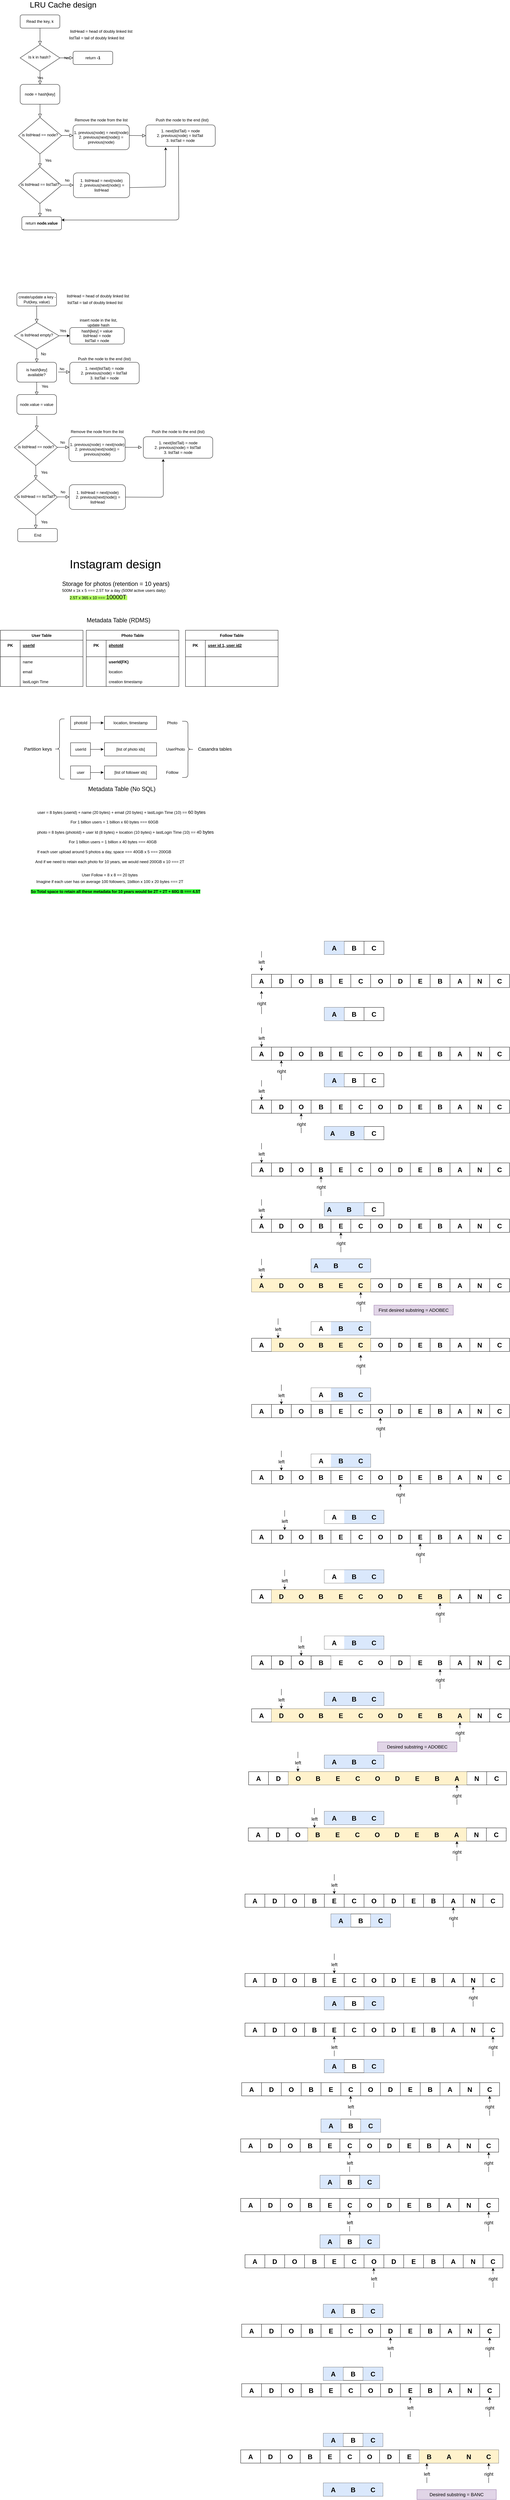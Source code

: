 <mxfile version="15.4.1" type="github">
  <diagram id="C5RBs43oDa-KdzZeNtuy" name="Page-1">
    <mxGraphModel dx="1158" dy="831" grid="1" gridSize="10" guides="1" tooltips="1" connect="1" arrows="1" fold="1" page="1" pageScale="1" pageWidth="827" pageHeight="1169" math="0" shadow="0">
      <root>
        <mxCell id="WIyWlLk6GJQsqaUBKTNV-0" />
        <mxCell id="WIyWlLk6GJQsqaUBKTNV-1" parent="WIyWlLk6GJQsqaUBKTNV-0" />
        <mxCell id="Aa2Io2ZEq4O4G7cOxdsx-27" value="&amp;nbsp;create/update a key - Put(key, value)" style="rounded=1;whiteSpace=wrap;html=1;fontSize=12;glass=0;strokeWidth=1;shadow=0;" parent="WIyWlLk6GJQsqaUBKTNV-1" vertex="1">
          <mxGeometry x="150" y="920" width="120" height="40" as="geometry" />
        </mxCell>
        <mxCell id="Aa2Io2ZEq4O4G7cOxdsx-29" value="is listHead empty?" style="rhombus;whiteSpace=wrap;html=1;shadow=0;fontFamily=Helvetica;fontSize=12;align=center;strokeWidth=1;spacing=6;spacingTop=-4;" parent="WIyWlLk6GJQsqaUBKTNV-1" vertex="1">
          <mxGeometry x="142.5" y="1010" width="135" height="80" as="geometry" />
        </mxCell>
        <mxCell id="Aa2Io2ZEq4O4G7cOxdsx-30" value="" style="rounded=0;html=1;jettySize=auto;orthogonalLoop=1;fontSize=11;endArrow=block;endFill=0;endSize=8;strokeWidth=1;shadow=0;labelBackgroundColor=none;edgeStyle=orthogonalEdgeStyle;" parent="WIyWlLk6GJQsqaUBKTNV-1" source="Aa2Io2ZEq4O4G7cOxdsx-27" target="Aa2Io2ZEq4O4G7cOxdsx-29" edge="1">
          <mxGeometry x="145" y="920" as="geometry" />
        </mxCell>
        <mxCell id="Aa2Io2ZEq4O4G7cOxdsx-31" value="hash[key] = value&lt;br&gt;listHead = node&lt;br&gt;listTail = node" style="rounded=1;whiteSpace=wrap;html=1;fontSize=12;glass=0;strokeWidth=1;shadow=0;" parent="WIyWlLk6GJQsqaUBKTNV-1" vertex="1">
          <mxGeometry x="310" y="1025" width="165" height="50" as="geometry" />
        </mxCell>
        <mxCell id="Aa2Io2ZEq4O4G7cOxdsx-33" value="" style="rounded=0;html=1;jettySize=auto;orthogonalLoop=1;fontSize=11;endArrow=block;endFill=0;endSize=8;strokeWidth=1;shadow=0;labelBackgroundColor=none;edgeStyle=orthogonalEdgeStyle;exitX=0.5;exitY=1;exitDx=0;exitDy=0;" parent="WIyWlLk6GJQsqaUBKTNV-1" source="Aa2Io2ZEq4O4G7cOxdsx-34" edge="1">
          <mxGeometry x="145" y="920" as="geometry">
            <mxPoint as="offset" />
            <mxPoint x="210" y="1210" as="sourcePoint" />
            <mxPoint x="210" y="1230" as="targetPoint" />
            <Array as="points" />
          </mxGeometry>
        </mxCell>
        <mxCell id="Aa2Io2ZEq4O4G7cOxdsx-34" value="is hash[key] available?" style="rounded=1;whiteSpace=wrap;html=1;" parent="WIyWlLk6GJQsqaUBKTNV-1" vertex="1">
          <mxGeometry x="150" y="1130" width="120" height="60" as="geometry" />
        </mxCell>
        <mxCell id="Aa2Io2ZEq4O4G7cOxdsx-36" value="listHead = head of doubly linked list&amp;nbsp;" style="text;html=1;strokeColor=none;fillColor=none;align=center;verticalAlign=middle;whiteSpace=wrap;rounded=0;" parent="WIyWlLk6GJQsqaUBKTNV-1" vertex="1">
          <mxGeometry x="294" y="920" width="206" height="20" as="geometry" />
        </mxCell>
        <mxCell id="Aa2Io2ZEq4O4G7cOxdsx-37" value="listTail = tail of doubly linked list&amp;nbsp;" style="text;html=1;strokeColor=none;fillColor=none;align=center;verticalAlign=middle;whiteSpace=wrap;rounded=0;" parent="WIyWlLk6GJQsqaUBKTNV-1" vertex="1">
          <mxGeometry x="285" y="940" width="206" height="20" as="geometry" />
        </mxCell>
        <mxCell id="Aa2Io2ZEq4O4G7cOxdsx-48" value="" style="rounded=0;html=1;jettySize=auto;orthogonalLoop=1;fontSize=11;endArrow=block;endFill=0;endSize=8;strokeWidth=1;shadow=0;labelBackgroundColor=none;edgeStyle=orthogonalEdgeStyle;exitX=0.5;exitY=1;exitDx=0;exitDy=0;" parent="WIyWlLk6GJQsqaUBKTNV-1" edge="1">
          <mxGeometry x="145" y="820" as="geometry">
            <mxPoint as="offset" />
            <mxPoint x="210" y="1090" as="sourcePoint" />
            <mxPoint x="210" y="1130" as="targetPoint" />
            <Array as="points" />
          </mxGeometry>
        </mxCell>
        <mxCell id="Aa2Io2ZEq4O4G7cOxdsx-53" value="" style="endArrow=classic;html=1;entryX=0;entryY=0.5;entryDx=0;entryDy=0;exitX=1;exitY=0.5;exitDx=0;exitDy=0;" parent="WIyWlLk6GJQsqaUBKTNV-1" source="Aa2Io2ZEq4O4G7cOxdsx-29" target="Aa2Io2ZEq4O4G7cOxdsx-31" edge="1">
          <mxGeometry width="50" height="50" relative="1" as="geometry">
            <mxPoint x="505" y="1250" as="sourcePoint" />
            <mxPoint x="555" y="1200" as="targetPoint" />
          </mxGeometry>
        </mxCell>
        <mxCell id="Aa2Io2ZEq4O4G7cOxdsx-54" value="insert node in the list, update hash" style="text;html=1;strokeColor=none;fillColor=none;align=center;verticalAlign=middle;whiteSpace=wrap;rounded=0;" parent="WIyWlLk6GJQsqaUBKTNV-1" vertex="1">
          <mxGeometry x="337" y="1000" width="120" height="20" as="geometry" />
        </mxCell>
        <mxCell id="Aa2Io2ZEq4O4G7cOxdsx-55" value="Yes" style="text;html=1;strokeColor=none;fillColor=none;align=center;verticalAlign=middle;whiteSpace=wrap;rounded=0;" parent="WIyWlLk6GJQsqaUBKTNV-1" vertex="1">
          <mxGeometry x="285" y="1030" width="9" height="10" as="geometry" />
        </mxCell>
        <mxCell id="Aa2Io2ZEq4O4G7cOxdsx-57" value="No" style="text;html=1;strokeColor=none;fillColor=none;align=center;verticalAlign=middle;whiteSpace=wrap;rounded=0;" parent="WIyWlLk6GJQsqaUBKTNV-1" vertex="1">
          <mxGeometry x="225.5" y="1100" width="9" height="10" as="geometry" />
        </mxCell>
        <mxCell id="Aa2Io2ZEq4O4G7cOxdsx-58" value="1. next(listTail) = node &lt;br&gt;2. previous(node) = listTail&amp;nbsp; &lt;br&gt;3. listTail = node" style="rounded=1;whiteSpace=wrap;html=1;fontSize=12;glass=0;strokeWidth=1;shadow=0;" parent="WIyWlLk6GJQsqaUBKTNV-1" vertex="1">
          <mxGeometry x="310" y="1130" width="210" height="65" as="geometry" />
        </mxCell>
        <mxCell id="Aa2Io2ZEq4O4G7cOxdsx-59" value="Push the node to the end (list)" style="text;html=1;strokeColor=none;fillColor=none;align=center;verticalAlign=middle;whiteSpace=wrap;rounded=0;" parent="WIyWlLk6GJQsqaUBKTNV-1" vertex="1">
          <mxGeometry x="325" y="1110" width="180" height="20" as="geometry" />
        </mxCell>
        <mxCell id="Aa2Io2ZEq4O4G7cOxdsx-60" value="No" style="edgeStyle=orthogonalEdgeStyle;rounded=0;html=1;jettySize=auto;orthogonalLoop=1;fontSize=11;endArrow=block;endFill=0;endSize=8;strokeWidth=1;shadow=0;labelBackgroundColor=none;" parent="WIyWlLk6GJQsqaUBKTNV-1" edge="1">
          <mxGeometry x="-5" y="240" as="geometry">
            <mxPoint x="-7" y="-10" as="offset" />
            <mxPoint x="275" y="1159.5" as="sourcePoint" />
            <mxPoint x="310" y="1160" as="targetPoint" />
          </mxGeometry>
        </mxCell>
        <mxCell id="Aa2Io2ZEq4O4G7cOxdsx-62" value="Yes" style="text;html=1;strokeColor=none;fillColor=none;align=center;verticalAlign=middle;whiteSpace=wrap;rounded=0;" parent="WIyWlLk6GJQsqaUBKTNV-1" vertex="1">
          <mxGeometry x="220" y="1195" width="30" height="15" as="geometry" />
        </mxCell>
        <mxCell id="WIyWlLk6GJQsqaUBKTNV-3" value="Read the key, k" style="rounded=1;whiteSpace=wrap;html=1;fontSize=12;glass=0;strokeWidth=1;shadow=0;" parent="WIyWlLk6GJQsqaUBKTNV-1" vertex="1">
          <mxGeometry x="160" y="80" width="120" height="40" as="geometry" />
        </mxCell>
        <mxCell id="WIyWlLk6GJQsqaUBKTNV-4" value="Yes" style="rounded=0;html=1;jettySize=auto;orthogonalLoop=1;fontSize=11;endArrow=block;endFill=0;endSize=8;strokeWidth=1;shadow=0;labelBackgroundColor=none;edgeStyle=orthogonalEdgeStyle;" parent="WIyWlLk6GJQsqaUBKTNV-1" source="WIyWlLk6GJQsqaUBKTNV-6" edge="1">
          <mxGeometry x="155" y="80" as="geometry">
            <mxPoint as="offset" />
            <mxPoint x="220" y="290" as="targetPoint" />
          </mxGeometry>
        </mxCell>
        <mxCell id="WIyWlLk6GJQsqaUBKTNV-6" value="Is k in hash?&amp;nbsp;" style="rhombus;whiteSpace=wrap;html=1;shadow=0;fontFamily=Helvetica;fontSize=12;align=center;strokeWidth=1;spacing=6;spacingTop=-4;" parent="WIyWlLk6GJQsqaUBKTNV-1" vertex="1">
          <mxGeometry x="160" y="170" width="120" height="80" as="geometry" />
        </mxCell>
        <mxCell id="WIyWlLk6GJQsqaUBKTNV-2" value="" style="rounded=0;html=1;jettySize=auto;orthogonalLoop=1;fontSize=11;endArrow=block;endFill=0;endSize=8;strokeWidth=1;shadow=0;labelBackgroundColor=none;edgeStyle=orthogonalEdgeStyle;" parent="WIyWlLk6GJQsqaUBKTNV-1" source="WIyWlLk6GJQsqaUBKTNV-3" target="WIyWlLk6GJQsqaUBKTNV-6" edge="1">
          <mxGeometry x="155" y="80" as="geometry" />
        </mxCell>
        <mxCell id="WIyWlLk6GJQsqaUBKTNV-7" value="return &lt;b&gt;-1&lt;/b&gt;" style="rounded=1;whiteSpace=wrap;html=1;fontSize=12;glass=0;strokeWidth=1;shadow=0;" parent="WIyWlLk6GJQsqaUBKTNV-1" vertex="1">
          <mxGeometry x="320" y="190" width="120" height="40" as="geometry" />
        </mxCell>
        <mxCell id="WIyWlLk6GJQsqaUBKTNV-5" value="No" style="edgeStyle=orthogonalEdgeStyle;rounded=0;html=1;jettySize=auto;orthogonalLoop=1;fontSize=11;endArrow=block;endFill=0;endSize=8;strokeWidth=1;shadow=0;labelBackgroundColor=none;" parent="WIyWlLk6GJQsqaUBKTNV-1" source="WIyWlLk6GJQsqaUBKTNV-6" target="WIyWlLk6GJQsqaUBKTNV-7" edge="1">
          <mxGeometry x="155" y="80" as="geometry">
            <mxPoint as="offset" />
          </mxGeometry>
        </mxCell>
        <mxCell id="WIyWlLk6GJQsqaUBKTNV-8" value="" style="rounded=0;html=1;jettySize=auto;orthogonalLoop=1;fontSize=11;endArrow=block;endFill=0;endSize=8;strokeWidth=1;shadow=0;labelBackgroundColor=none;edgeStyle=orthogonalEdgeStyle;exitX=0.5;exitY=1;exitDx=0;exitDy=0;" parent="WIyWlLk6GJQsqaUBKTNV-1" source="Aa2Io2ZEq4O4G7cOxdsx-2" edge="1">
          <mxGeometry x="155" y="80" as="geometry">
            <mxPoint as="offset" />
            <mxPoint x="220" y="370" as="sourcePoint" />
            <mxPoint x="220" y="390" as="targetPoint" />
            <Array as="points" />
          </mxGeometry>
        </mxCell>
        <mxCell id="Aa2Io2ZEq4O4G7cOxdsx-2" value="node = hash[key]" style="rounded=1;whiteSpace=wrap;html=1;" parent="WIyWlLk6GJQsqaUBKTNV-1" vertex="1">
          <mxGeometry x="160" y="290" width="120" height="60" as="geometry" />
        </mxCell>
        <mxCell id="Aa2Io2ZEq4O4G7cOxdsx-4" value="is listHead == node?" style="rhombus;whiteSpace=wrap;html=1;shadow=0;fontFamily=Helvetica;fontSize=12;align=center;strokeWidth=1;spacing=6;spacingTop=-4;" parent="WIyWlLk6GJQsqaUBKTNV-1" vertex="1">
          <mxGeometry x="155" y="390" width="130" height="110" as="geometry" />
        </mxCell>
        <mxCell id="Aa2Io2ZEq4O4G7cOxdsx-5" value="listHead = head of doubly linked list&amp;nbsp;" style="text;html=1;strokeColor=none;fillColor=none;align=center;verticalAlign=middle;whiteSpace=wrap;rounded=0;" parent="WIyWlLk6GJQsqaUBKTNV-1" vertex="1">
          <mxGeometry x="304" y="120" width="206" height="20" as="geometry" />
        </mxCell>
        <mxCell id="Aa2Io2ZEq4O4G7cOxdsx-6" value="listTail = tail of doubly linked list&amp;nbsp;" style="text;html=1;strokeColor=none;fillColor=none;align=center;verticalAlign=middle;whiteSpace=wrap;rounded=0;" parent="WIyWlLk6GJQsqaUBKTNV-1" vertex="1">
          <mxGeometry x="290" y="140" width="206" height="20" as="geometry" />
        </mxCell>
        <mxCell id="Aa2Io2ZEq4O4G7cOxdsx-7" value="1. previous(node) = next(node) 2. previous(next(node)) = previous(node)" style="rounded=1;whiteSpace=wrap;html=1;fontSize=12;glass=0;strokeWidth=1;shadow=0;" parent="WIyWlLk6GJQsqaUBKTNV-1" vertex="1">
          <mxGeometry x="320" y="412.5" width="170" height="75" as="geometry" />
        </mxCell>
        <mxCell id="Aa2Io2ZEq4O4G7cOxdsx-8" value="No" style="edgeStyle=orthogonalEdgeStyle;rounded=0;html=1;jettySize=auto;orthogonalLoop=1;fontSize=11;endArrow=block;endFill=0;endSize=8;strokeWidth=1;shadow=0;labelBackgroundColor=none;" parent="WIyWlLk6GJQsqaUBKTNV-1" edge="1">
          <mxGeometry as="geometry">
            <mxPoint x="-2" y="-15" as="offset" />
            <mxPoint x="285" y="444.5" as="sourcePoint" />
            <mxPoint x="320" y="445" as="targetPoint" />
          </mxGeometry>
        </mxCell>
        <mxCell id="Aa2Io2ZEq4O4G7cOxdsx-10" value="return &lt;b&gt;node.value&lt;/b&gt;" style="rounded=1;whiteSpace=wrap;html=1;fontSize=12;glass=0;strokeWidth=1;shadow=0;" parent="WIyWlLk6GJQsqaUBKTNV-1" vertex="1">
          <mxGeometry x="165" y="690" width="120" height="40" as="geometry" />
        </mxCell>
        <mxCell id="Aa2Io2ZEq4O4G7cOxdsx-12" value="" style="rounded=0;html=1;jettySize=auto;orthogonalLoop=1;fontSize=11;endArrow=block;endFill=0;endSize=8;strokeWidth=1;shadow=0;labelBackgroundColor=none;edgeStyle=orthogonalEdgeStyle;exitX=0.5;exitY=1;exitDx=0;exitDy=0;" parent="WIyWlLk6GJQsqaUBKTNV-1" edge="1">
          <mxGeometry x="155" y="80" as="geometry">
            <mxPoint as="offset" />
            <mxPoint x="219.5" y="500" as="sourcePoint" />
            <mxPoint x="219.5" y="540" as="targetPoint" />
            <Array as="points" />
          </mxGeometry>
        </mxCell>
        <mxCell id="Aa2Io2ZEq4O4G7cOxdsx-16" value="Yes" style="text;html=1;strokeColor=none;fillColor=none;align=center;verticalAlign=middle;whiteSpace=wrap;rounded=0;" parent="WIyWlLk6GJQsqaUBKTNV-1" vertex="1">
          <mxGeometry x="230" y="510" width="30" height="20" as="geometry" />
        </mxCell>
        <mxCell id="Aa2Io2ZEq4O4G7cOxdsx-17" value="1. next(listTail) = node &lt;br&gt;2. previous(node) = listTail&amp;nbsp; &lt;br&gt;3. listTail = node" style="rounded=1;whiteSpace=wrap;html=1;fontSize=12;glass=0;strokeWidth=1;shadow=0;" parent="WIyWlLk6GJQsqaUBKTNV-1" vertex="1">
          <mxGeometry x="540" y="412.5" width="210" height="65" as="geometry" />
        </mxCell>
        <mxCell id="Aa2Io2ZEq4O4G7cOxdsx-18" value="" style="edgeStyle=orthogonalEdgeStyle;rounded=0;html=1;jettySize=auto;orthogonalLoop=1;fontSize=11;endArrow=block;endFill=0;endSize=8;strokeWidth=1;shadow=0;labelBackgroundColor=none;entryX=0;entryY=0.5;entryDx=0;entryDy=0;" parent="WIyWlLk6GJQsqaUBKTNV-1" target="Aa2Io2ZEq4O4G7cOxdsx-17" edge="1">
          <mxGeometry x="155" y="80" as="geometry">
            <mxPoint as="offset" />
            <mxPoint x="490" y="444.5" as="sourcePoint" />
            <mxPoint x="530" y="444.5" as="targetPoint" />
          </mxGeometry>
        </mxCell>
        <mxCell id="Aa2Io2ZEq4O4G7cOxdsx-20" value="" style="endArrow=classic;html=1;exitX=0.471;exitY=0.977;exitDx=0;exitDy=0;exitPerimeter=0;entryX=1;entryY=0.25;entryDx=0;entryDy=0;" parent="WIyWlLk6GJQsqaUBKTNV-1" source="Aa2Io2ZEq4O4G7cOxdsx-17" target="Aa2Io2ZEq4O4G7cOxdsx-10" edge="1">
          <mxGeometry x="155" y="80" width="50" height="50" as="geometry">
            <mxPoint x="660" y="560" as="sourcePoint" />
            <mxPoint x="290" y="680" as="targetPoint" />
            <Array as="points">
              <mxPoint x="640" y="700" />
              <mxPoint x="480" y="700" />
            </Array>
          </mxGeometry>
        </mxCell>
        <mxCell id="Aa2Io2ZEq4O4G7cOxdsx-23" value="Remove the node from the list" style="text;html=1;strokeColor=none;fillColor=none;align=center;verticalAlign=middle;whiteSpace=wrap;rounded=0;" parent="WIyWlLk6GJQsqaUBKTNV-1" vertex="1">
          <mxGeometry x="315" y="387.5" width="180" height="20" as="geometry" />
        </mxCell>
        <mxCell id="Aa2Io2ZEq4O4G7cOxdsx-24" value="Push the node to the end (list)" style="text;html=1;strokeColor=none;fillColor=none;align=center;verticalAlign=middle;whiteSpace=wrap;rounded=0;" parent="WIyWlLk6GJQsqaUBKTNV-1" vertex="1">
          <mxGeometry x="560" y="387.5" width="180" height="20" as="geometry" />
        </mxCell>
        <mxCell id="Aa2Io2ZEq4O4G7cOxdsx-63" value="is listHead == listTail?" style="rhombus;whiteSpace=wrap;html=1;shadow=0;fontFamily=Helvetica;fontSize=12;align=center;strokeWidth=1;spacing=6;spacingTop=-4;" parent="WIyWlLk6GJQsqaUBKTNV-1" vertex="1">
          <mxGeometry x="155" y="540" width="130" height="110" as="geometry" />
        </mxCell>
        <mxCell id="Aa2Io2ZEq4O4G7cOxdsx-64" value="" style="rounded=0;html=1;jettySize=auto;orthogonalLoop=1;fontSize=11;endArrow=block;endFill=0;endSize=8;strokeWidth=1;shadow=0;labelBackgroundColor=none;edgeStyle=orthogonalEdgeStyle;exitX=0.5;exitY=1;exitDx=0;exitDy=0;" parent="WIyWlLk6GJQsqaUBKTNV-1" edge="1">
          <mxGeometry x="155" y="230" as="geometry">
            <mxPoint as="offset" />
            <mxPoint x="219.5" y="650" as="sourcePoint" />
            <mxPoint x="219.5" y="690" as="targetPoint" />
            <Array as="points" />
          </mxGeometry>
        </mxCell>
        <mxCell id="Aa2Io2ZEq4O4G7cOxdsx-65" value="Yes" style="text;html=1;strokeColor=none;fillColor=none;align=center;verticalAlign=middle;whiteSpace=wrap;rounded=0;" parent="WIyWlLk6GJQsqaUBKTNV-1" vertex="1">
          <mxGeometry x="230" y="660" width="30" height="20" as="geometry" />
        </mxCell>
        <mxCell id="Aa2Io2ZEq4O4G7cOxdsx-67" value="1. listHead = next(node)&lt;br&gt;&amp;nbsp;2. previous(next(node)) = listHead" style="rounded=1;whiteSpace=wrap;html=1;fontSize=12;glass=0;strokeWidth=1;shadow=0;" parent="WIyWlLk6GJQsqaUBKTNV-1" vertex="1">
          <mxGeometry x="321" y="557.5" width="170" height="75" as="geometry" />
        </mxCell>
        <mxCell id="Aa2Io2ZEq4O4G7cOxdsx-68" value="No" style="edgeStyle=orthogonalEdgeStyle;rounded=0;html=1;jettySize=auto;orthogonalLoop=1;fontSize=11;endArrow=block;endFill=0;endSize=8;strokeWidth=1;shadow=0;labelBackgroundColor=none;" parent="WIyWlLk6GJQsqaUBKTNV-1" edge="1">
          <mxGeometry x="1" y="150" as="geometry">
            <mxPoint x="-2" y="-15" as="offset" />
            <mxPoint x="286" y="594.5" as="sourcePoint" />
            <mxPoint x="321" y="595" as="targetPoint" />
          </mxGeometry>
        </mxCell>
        <mxCell id="Aa2Io2ZEq4O4G7cOxdsx-69" value="" style="endArrow=classic;html=1;exitX=1;exitY=0.593;exitDx=0;exitDy=0;exitPerimeter=0;" parent="WIyWlLk6GJQsqaUBKTNV-1" source="Aa2Io2ZEq4O4G7cOxdsx-67" edge="1">
          <mxGeometry width="50" height="50" relative="1" as="geometry">
            <mxPoint x="510" y="620" as="sourcePoint" />
            <mxPoint x="600" y="480" as="targetPoint" />
            <Array as="points">
              <mxPoint x="600" y="600" />
            </Array>
          </mxGeometry>
        </mxCell>
        <mxCell id="Aa2Io2ZEq4O4G7cOxdsx-70" value="is listHead == node?" style="rhombus;whiteSpace=wrap;html=1;shadow=0;fontFamily=Helvetica;fontSize=12;align=center;strokeWidth=1;spacing=6;spacingTop=-4;" parent="WIyWlLk6GJQsqaUBKTNV-1" vertex="1">
          <mxGeometry x="142.5" y="1332.5" width="130" height="110" as="geometry" />
        </mxCell>
        <mxCell id="Aa2Io2ZEq4O4G7cOxdsx-71" value="1. previous(node) = next(node) 2. previous(next(node)) = previous(node)" style="rounded=1;whiteSpace=wrap;html=1;fontSize=12;glass=0;strokeWidth=1;shadow=0;" parent="WIyWlLk6GJQsqaUBKTNV-1" vertex="1">
          <mxGeometry x="307.5" y="1355" width="170" height="75" as="geometry" />
        </mxCell>
        <mxCell id="Aa2Io2ZEq4O4G7cOxdsx-72" value="No" style="edgeStyle=orthogonalEdgeStyle;rounded=0;html=1;jettySize=auto;orthogonalLoop=1;fontSize=11;endArrow=block;endFill=0;endSize=8;strokeWidth=1;shadow=0;labelBackgroundColor=none;" parent="WIyWlLk6GJQsqaUBKTNV-1" edge="1">
          <mxGeometry x="-12.5" y="942.5" as="geometry">
            <mxPoint x="-2" y="-15" as="offset" />
            <mxPoint x="272.5" y="1387" as="sourcePoint" />
            <mxPoint x="307.5" y="1387.5" as="targetPoint" />
          </mxGeometry>
        </mxCell>
        <mxCell id="Aa2Io2ZEq4O4G7cOxdsx-73" value="End" style="rounded=1;whiteSpace=wrap;html=1;fontSize=12;glass=0;strokeWidth=1;shadow=0;" parent="WIyWlLk6GJQsqaUBKTNV-1" vertex="1">
          <mxGeometry x="152.5" y="1632.5" width="120" height="40" as="geometry" />
        </mxCell>
        <mxCell id="Aa2Io2ZEq4O4G7cOxdsx-74" value="" style="rounded=0;html=1;jettySize=auto;orthogonalLoop=1;fontSize=11;endArrow=block;endFill=0;endSize=8;strokeWidth=1;shadow=0;labelBackgroundColor=none;edgeStyle=orthogonalEdgeStyle;exitX=0.5;exitY=1;exitDx=0;exitDy=0;" parent="WIyWlLk6GJQsqaUBKTNV-1" edge="1">
          <mxGeometry x="142.5" y="1022.5" as="geometry">
            <mxPoint as="offset" />
            <mxPoint x="207" y="1442.5" as="sourcePoint" />
            <mxPoint x="207" y="1482.5" as="targetPoint" />
            <Array as="points" />
          </mxGeometry>
        </mxCell>
        <mxCell id="Aa2Io2ZEq4O4G7cOxdsx-75" value="Yes" style="text;html=1;strokeColor=none;fillColor=none;align=center;verticalAlign=middle;whiteSpace=wrap;rounded=0;" parent="WIyWlLk6GJQsqaUBKTNV-1" vertex="1">
          <mxGeometry x="217.5" y="1452.5" width="30" height="20" as="geometry" />
        </mxCell>
        <mxCell id="Aa2Io2ZEq4O4G7cOxdsx-77" value="" style="edgeStyle=orthogonalEdgeStyle;rounded=0;html=1;jettySize=auto;orthogonalLoop=1;fontSize=11;endArrow=block;endFill=0;endSize=8;strokeWidth=1;shadow=0;labelBackgroundColor=none;" parent="WIyWlLk6GJQsqaUBKTNV-1" edge="1">
          <mxGeometry x="142.5" y="1022.5" as="geometry">
            <mxPoint as="offset" />
            <mxPoint x="477.5" y="1387" as="sourcePoint" />
            <mxPoint x="528" y="1387.5" as="targetPoint" />
            <Array as="points">
              <mxPoint x="520" y="1387.5" />
              <mxPoint x="520" y="1387.5" />
            </Array>
          </mxGeometry>
        </mxCell>
        <mxCell id="Aa2Io2ZEq4O4G7cOxdsx-79" value="Remove the node from the list" style="text;html=1;strokeColor=none;fillColor=none;align=center;verticalAlign=middle;whiteSpace=wrap;rounded=0;" parent="WIyWlLk6GJQsqaUBKTNV-1" vertex="1">
          <mxGeometry x="302.5" y="1330" width="180" height="20" as="geometry" />
        </mxCell>
        <mxCell id="Aa2Io2ZEq4O4G7cOxdsx-80" value="Push the node to the end (list)" style="text;html=1;strokeColor=none;fillColor=none;align=center;verticalAlign=middle;whiteSpace=wrap;rounded=0;" parent="WIyWlLk6GJQsqaUBKTNV-1" vertex="1">
          <mxGeometry x="547.5" y="1330" width="180" height="20" as="geometry" />
        </mxCell>
        <mxCell id="Aa2Io2ZEq4O4G7cOxdsx-81" value="is listHead == listTail?" style="rhombus;whiteSpace=wrap;html=1;shadow=0;fontFamily=Helvetica;fontSize=12;align=center;strokeWidth=1;spacing=6;spacingTop=-4;" parent="WIyWlLk6GJQsqaUBKTNV-1" vertex="1">
          <mxGeometry x="142.5" y="1482.5" width="130" height="110" as="geometry" />
        </mxCell>
        <mxCell id="Aa2Io2ZEq4O4G7cOxdsx-82" value="" style="rounded=0;html=1;jettySize=auto;orthogonalLoop=1;fontSize=11;endArrow=block;endFill=0;endSize=8;strokeWidth=1;shadow=0;labelBackgroundColor=none;edgeStyle=orthogonalEdgeStyle;exitX=0.5;exitY=1;exitDx=0;exitDy=0;" parent="WIyWlLk6GJQsqaUBKTNV-1" edge="1">
          <mxGeometry x="142.5" y="1172.5" as="geometry">
            <mxPoint as="offset" />
            <mxPoint x="207" y="1592.5" as="sourcePoint" />
            <mxPoint x="207" y="1632.5" as="targetPoint" />
            <Array as="points" />
          </mxGeometry>
        </mxCell>
        <mxCell id="Aa2Io2ZEq4O4G7cOxdsx-83" value="Yes" style="text;html=1;strokeColor=none;fillColor=none;align=center;verticalAlign=middle;whiteSpace=wrap;rounded=0;" parent="WIyWlLk6GJQsqaUBKTNV-1" vertex="1">
          <mxGeometry x="217.5" y="1602.5" width="30" height="20" as="geometry" />
        </mxCell>
        <mxCell id="Aa2Io2ZEq4O4G7cOxdsx-84" value="1. listHead = next(node)&lt;br&gt;&amp;nbsp;2. previous(next(node)) = listHead" style="rounded=1;whiteSpace=wrap;html=1;fontSize=12;glass=0;strokeWidth=1;shadow=0;" parent="WIyWlLk6GJQsqaUBKTNV-1" vertex="1">
          <mxGeometry x="308.5" y="1500" width="170" height="75" as="geometry" />
        </mxCell>
        <mxCell id="Aa2Io2ZEq4O4G7cOxdsx-85" value="No" style="edgeStyle=orthogonalEdgeStyle;rounded=0;html=1;jettySize=auto;orthogonalLoop=1;fontSize=11;endArrow=block;endFill=0;endSize=8;strokeWidth=1;shadow=0;labelBackgroundColor=none;" parent="WIyWlLk6GJQsqaUBKTNV-1" edge="1">
          <mxGeometry x="-11.5" y="1092.5" as="geometry">
            <mxPoint x="-2" y="-15" as="offset" />
            <mxPoint x="273.5" y="1537" as="sourcePoint" />
            <mxPoint x="308.5" y="1537.5" as="targetPoint" />
          </mxGeometry>
        </mxCell>
        <mxCell id="Aa2Io2ZEq4O4G7cOxdsx-86" value="" style="endArrow=classic;html=1;exitX=1;exitY=0.5;exitDx=0;exitDy=0;entryX=0.286;entryY=1.031;entryDx=0;entryDy=0;entryPerimeter=0;" parent="WIyWlLk6GJQsqaUBKTNV-1" source="Aa2Io2ZEq4O4G7cOxdsx-84" target="Aa2Io2ZEq4O4G7cOxdsx-76" edge="1">
          <mxGeometry x="142.5" y="1330" width="50" height="50" as="geometry">
            <mxPoint x="497.5" y="1562.5" as="sourcePoint" />
            <mxPoint x="588" y="1432.5" as="targetPoint" />
            <Array as="points">
              <mxPoint x="593" y="1538" />
            </Array>
          </mxGeometry>
        </mxCell>
        <mxCell id="Aa2Io2ZEq4O4G7cOxdsx-76" value="1. next(listTail) = node &lt;br&gt;2. previous(node) = listTail&amp;nbsp; &lt;br&gt;3. listTail = node" style="rounded=1;whiteSpace=wrap;html=1;fontSize=12;glass=0;strokeWidth=1;shadow=0;" parent="WIyWlLk6GJQsqaUBKTNV-1" vertex="1">
          <mxGeometry x="532.5" y="1355" width="210" height="65" as="geometry" />
        </mxCell>
        <mxCell id="Aa2Io2ZEq4O4G7cOxdsx-88" value="node.value = value" style="rounded=1;whiteSpace=wrap;html=1;" parent="WIyWlLk6GJQsqaUBKTNV-1" vertex="1">
          <mxGeometry x="150" y="1227.5" width="120" height="60" as="geometry" />
        </mxCell>
        <mxCell id="Aa2Io2ZEq4O4G7cOxdsx-89" value="" style="rounded=0;html=1;jettySize=auto;orthogonalLoop=1;fontSize=11;endArrow=block;endFill=0;endSize=8;strokeWidth=1;shadow=0;labelBackgroundColor=none;edgeStyle=orthogonalEdgeStyle;exitX=0.5;exitY=1;exitDx=0;exitDy=0;" parent="WIyWlLk6GJQsqaUBKTNV-1" edge="1">
          <mxGeometry x="145" y="1022.5" as="geometry">
            <mxPoint as="offset" />
            <mxPoint x="210" y="1292.5" as="sourcePoint" />
            <mxPoint x="210" y="1332.5" as="targetPoint" />
            <Array as="points" />
          </mxGeometry>
        </mxCell>
        <mxCell id="aLNTHbCW0jh7oaJ5Wau--0" value="&lt;font style=&quot;font-size: 24px&quot;&gt;LRU Cache design&lt;/font&gt;" style="text;html=1;strokeColor=none;fillColor=none;align=center;verticalAlign=middle;whiteSpace=wrap;rounded=0;" parent="WIyWlLk6GJQsqaUBKTNV-1" vertex="1">
          <mxGeometry x="159.5" y="40" width="260" height="20" as="geometry" />
        </mxCell>
        <mxCell id="aLNTHbCW0jh7oaJ5Wau--2" value="&lt;font style=&quot;font-size: 36px&quot;&gt;Instagram design&lt;/font&gt;" style="text;html=1;strokeColor=none;fillColor=none;align=center;verticalAlign=middle;whiteSpace=wrap;rounded=0;" parent="WIyWlLk6GJQsqaUBKTNV-1" vertex="1">
          <mxGeometry x="274" y="1730" width="347.5" height="20" as="geometry" />
        </mxCell>
        <mxCell id="aLNTHbCW0jh7oaJ5Wau--3" value="User Table" style="shape=table;startSize=30;container=1;collapsible=1;childLayout=tableLayout;fixedRows=1;rowLines=0;fontStyle=1;align=center;resizeLast=1;" parent="WIyWlLk6GJQsqaUBKTNV-1" vertex="1">
          <mxGeometry x="100" y="1940" width="250" height="170" as="geometry" />
        </mxCell>
        <mxCell id="aLNTHbCW0jh7oaJ5Wau--4" value="" style="shape=partialRectangle;collapsible=0;dropTarget=0;pointerEvents=0;fillColor=none;top=0;left=0;bottom=0;right=0;points=[[0,0.5],[1,0.5]];portConstraint=eastwest;" parent="aLNTHbCW0jh7oaJ5Wau--3" vertex="1">
          <mxGeometry y="30" width="250" height="30" as="geometry" />
        </mxCell>
        <mxCell id="aLNTHbCW0jh7oaJ5Wau--5" value="PK" style="shape=partialRectangle;connectable=0;fillColor=none;top=0;left=0;bottom=0;right=0;fontStyle=1;overflow=hidden;" parent="aLNTHbCW0jh7oaJ5Wau--4" vertex="1">
          <mxGeometry width="60" height="30" as="geometry" />
        </mxCell>
        <mxCell id="aLNTHbCW0jh7oaJ5Wau--6" value="userId" style="shape=partialRectangle;connectable=0;fillColor=none;top=0;left=0;bottom=0;right=0;align=left;spacingLeft=6;fontStyle=5;overflow=hidden;" parent="aLNTHbCW0jh7oaJ5Wau--4" vertex="1">
          <mxGeometry x="60" width="190" height="30" as="geometry" />
        </mxCell>
        <mxCell id="aLNTHbCW0jh7oaJ5Wau--7" value="" style="shape=partialRectangle;collapsible=0;dropTarget=0;pointerEvents=0;fillColor=none;top=0;left=0;bottom=1;right=0;points=[[0,0.5],[1,0.5]];portConstraint=eastwest;" parent="aLNTHbCW0jh7oaJ5Wau--3" vertex="1">
          <mxGeometry y="60" width="250" height="20" as="geometry" />
        </mxCell>
        <mxCell id="aLNTHbCW0jh7oaJ5Wau--8" value="" style="shape=partialRectangle;connectable=0;fillColor=none;top=0;left=0;bottom=0;right=0;fontStyle=1;overflow=hidden;" parent="aLNTHbCW0jh7oaJ5Wau--7" vertex="1">
          <mxGeometry width="60" height="20" as="geometry" />
        </mxCell>
        <mxCell id="aLNTHbCW0jh7oaJ5Wau--9" value="" style="shape=partialRectangle;connectable=0;fillColor=none;top=0;left=0;bottom=0;right=0;align=left;spacingLeft=6;fontStyle=5;overflow=hidden;" parent="aLNTHbCW0jh7oaJ5Wau--7" vertex="1">
          <mxGeometry x="60" width="190" height="20" as="geometry" />
        </mxCell>
        <mxCell id="aLNTHbCW0jh7oaJ5Wau--10" value="" style="shape=partialRectangle;collapsible=0;dropTarget=0;pointerEvents=0;fillColor=none;top=0;left=0;bottom=0;right=0;points=[[0,0.5],[1,0.5]];portConstraint=eastwest;" parent="aLNTHbCW0jh7oaJ5Wau--3" vertex="1">
          <mxGeometry y="80" width="250" height="30" as="geometry" />
        </mxCell>
        <mxCell id="aLNTHbCW0jh7oaJ5Wau--11" value="" style="shape=partialRectangle;connectable=0;fillColor=none;top=0;left=0;bottom=0;right=0;editable=1;overflow=hidden;" parent="aLNTHbCW0jh7oaJ5Wau--10" vertex="1">
          <mxGeometry width="60" height="30" as="geometry" />
        </mxCell>
        <mxCell id="aLNTHbCW0jh7oaJ5Wau--12" value="name" style="shape=partialRectangle;connectable=0;fillColor=none;top=0;left=0;bottom=0;right=0;align=left;spacingLeft=6;overflow=hidden;" parent="aLNTHbCW0jh7oaJ5Wau--10" vertex="1">
          <mxGeometry x="60" width="190" height="30" as="geometry" />
        </mxCell>
        <mxCell id="aLNTHbCW0jh7oaJ5Wau--13" value="" style="shape=partialRectangle;collapsible=0;dropTarget=0;pointerEvents=0;fillColor=none;top=0;left=0;bottom=0;right=0;points=[[0,0.5],[1,0.5]];portConstraint=eastwest;" parent="aLNTHbCW0jh7oaJ5Wau--3" vertex="1">
          <mxGeometry y="110" width="250" height="30" as="geometry" />
        </mxCell>
        <mxCell id="aLNTHbCW0jh7oaJ5Wau--14" value="" style="shape=partialRectangle;connectable=0;fillColor=none;top=0;left=0;bottom=0;right=0;editable=1;overflow=hidden;" parent="aLNTHbCW0jh7oaJ5Wau--13" vertex="1">
          <mxGeometry width="60" height="30" as="geometry" />
        </mxCell>
        <mxCell id="aLNTHbCW0jh7oaJ5Wau--15" value="email" style="shape=partialRectangle;connectable=0;fillColor=none;top=0;left=0;bottom=0;right=0;align=left;spacingLeft=6;overflow=hidden;" parent="aLNTHbCW0jh7oaJ5Wau--13" vertex="1">
          <mxGeometry x="60" width="190" height="30" as="geometry" />
        </mxCell>
        <mxCell id="aLNTHbCW0jh7oaJ5Wau--16" style="shape=partialRectangle;collapsible=0;dropTarget=0;pointerEvents=0;fillColor=none;top=0;left=0;bottom=0;right=0;points=[[0,0.5],[1,0.5]];portConstraint=eastwest;" parent="aLNTHbCW0jh7oaJ5Wau--3" vertex="1">
          <mxGeometry y="140" width="250" height="30" as="geometry" />
        </mxCell>
        <mxCell id="aLNTHbCW0jh7oaJ5Wau--17" style="shape=partialRectangle;connectable=0;fillColor=none;top=0;left=0;bottom=0;right=0;editable=1;overflow=hidden;" parent="aLNTHbCW0jh7oaJ5Wau--16" vertex="1">
          <mxGeometry width="60" height="30" as="geometry" />
        </mxCell>
        <mxCell id="aLNTHbCW0jh7oaJ5Wau--18" value="lastLogin Time" style="shape=partialRectangle;connectable=0;fillColor=none;top=0;left=0;bottom=0;right=0;align=left;spacingLeft=6;overflow=hidden;" parent="aLNTHbCW0jh7oaJ5Wau--16" vertex="1">
          <mxGeometry x="60" width="190" height="30" as="geometry" />
        </mxCell>
        <mxCell id="aLNTHbCW0jh7oaJ5Wau--19" value="Photo Table" style="shape=table;startSize=30;container=1;collapsible=1;childLayout=tableLayout;fixedRows=1;rowLines=0;fontStyle=1;align=center;resizeLast=1;" parent="WIyWlLk6GJQsqaUBKTNV-1" vertex="1">
          <mxGeometry x="360" y="1940" width="280" height="170" as="geometry" />
        </mxCell>
        <mxCell id="aLNTHbCW0jh7oaJ5Wau--20" value="" style="shape=partialRectangle;collapsible=0;dropTarget=0;pointerEvents=0;fillColor=none;top=0;left=0;bottom=0;right=0;points=[[0,0.5],[1,0.5]];portConstraint=eastwest;" parent="aLNTHbCW0jh7oaJ5Wau--19" vertex="1">
          <mxGeometry y="30" width="280" height="30" as="geometry" />
        </mxCell>
        <mxCell id="aLNTHbCW0jh7oaJ5Wau--21" value="PK" style="shape=partialRectangle;connectable=0;fillColor=none;top=0;left=0;bottom=0;right=0;fontStyle=1;overflow=hidden;" parent="aLNTHbCW0jh7oaJ5Wau--20" vertex="1">
          <mxGeometry width="60" height="30" as="geometry" />
        </mxCell>
        <mxCell id="aLNTHbCW0jh7oaJ5Wau--22" value="photoId" style="shape=partialRectangle;connectable=0;fillColor=none;top=0;left=0;bottom=0;right=0;align=left;spacingLeft=6;fontStyle=5;overflow=hidden;" parent="aLNTHbCW0jh7oaJ5Wau--20" vertex="1">
          <mxGeometry x="60" width="220" height="30" as="geometry" />
        </mxCell>
        <mxCell id="aLNTHbCW0jh7oaJ5Wau--23" value="" style="shape=partialRectangle;collapsible=0;dropTarget=0;pointerEvents=0;fillColor=none;top=0;left=0;bottom=1;right=0;points=[[0,0.5],[1,0.5]];portConstraint=eastwest;" parent="aLNTHbCW0jh7oaJ5Wau--19" vertex="1">
          <mxGeometry y="60" width="280" height="20" as="geometry" />
        </mxCell>
        <mxCell id="aLNTHbCW0jh7oaJ5Wau--24" value="" style="shape=partialRectangle;connectable=0;fillColor=none;top=0;left=0;bottom=0;right=0;fontStyle=1;overflow=hidden;" parent="aLNTHbCW0jh7oaJ5Wau--23" vertex="1">
          <mxGeometry width="60" height="20" as="geometry" />
        </mxCell>
        <mxCell id="aLNTHbCW0jh7oaJ5Wau--25" value="" style="shape=partialRectangle;connectable=0;fillColor=none;top=0;left=0;bottom=0;right=0;align=left;spacingLeft=6;fontStyle=5;overflow=hidden;" parent="aLNTHbCW0jh7oaJ5Wau--23" vertex="1">
          <mxGeometry x="60" width="220" height="20" as="geometry" />
        </mxCell>
        <mxCell id="aLNTHbCW0jh7oaJ5Wau--26" value="" style="shape=partialRectangle;collapsible=0;dropTarget=0;pointerEvents=0;fillColor=none;top=0;left=0;bottom=0;right=0;points=[[0,0.5],[1,0.5]];portConstraint=eastwest;" parent="aLNTHbCW0jh7oaJ5Wau--19" vertex="1">
          <mxGeometry y="80" width="280" height="30" as="geometry" />
        </mxCell>
        <mxCell id="aLNTHbCW0jh7oaJ5Wau--27" value="" style="shape=partialRectangle;connectable=0;fillColor=none;top=0;left=0;bottom=0;right=0;editable=1;overflow=hidden;" parent="aLNTHbCW0jh7oaJ5Wau--26" vertex="1">
          <mxGeometry width="60" height="30" as="geometry" />
        </mxCell>
        <mxCell id="aLNTHbCW0jh7oaJ5Wau--28" value="userId(FK)" style="shape=partialRectangle;connectable=0;fillColor=none;top=0;left=0;bottom=0;right=0;align=left;spacingLeft=6;overflow=hidden;fontStyle=1" parent="aLNTHbCW0jh7oaJ5Wau--26" vertex="1">
          <mxGeometry x="60" width="220" height="30" as="geometry" />
        </mxCell>
        <mxCell id="aLNTHbCW0jh7oaJ5Wau--29" value="" style="shape=partialRectangle;collapsible=0;dropTarget=0;pointerEvents=0;fillColor=none;top=0;left=0;bottom=0;right=0;points=[[0,0.5],[1,0.5]];portConstraint=eastwest;" parent="aLNTHbCW0jh7oaJ5Wau--19" vertex="1">
          <mxGeometry y="110" width="280" height="30" as="geometry" />
        </mxCell>
        <mxCell id="aLNTHbCW0jh7oaJ5Wau--30" value="" style="shape=partialRectangle;connectable=0;fillColor=none;top=0;left=0;bottom=0;right=0;editable=1;overflow=hidden;" parent="aLNTHbCW0jh7oaJ5Wau--29" vertex="1">
          <mxGeometry width="60" height="30" as="geometry" />
        </mxCell>
        <mxCell id="aLNTHbCW0jh7oaJ5Wau--31" value="location" style="shape=partialRectangle;connectable=0;fillColor=none;top=0;left=0;bottom=0;right=0;align=left;spacingLeft=6;overflow=hidden;" parent="aLNTHbCW0jh7oaJ5Wau--29" vertex="1">
          <mxGeometry x="60" width="220" height="30" as="geometry" />
        </mxCell>
        <mxCell id="aLNTHbCW0jh7oaJ5Wau--32" style="shape=partialRectangle;collapsible=0;dropTarget=0;pointerEvents=0;fillColor=none;top=0;left=0;bottom=0;right=0;points=[[0,0.5],[1,0.5]];portConstraint=eastwest;" parent="aLNTHbCW0jh7oaJ5Wau--19" vertex="1">
          <mxGeometry y="140" width="280" height="30" as="geometry" />
        </mxCell>
        <mxCell id="aLNTHbCW0jh7oaJ5Wau--33" style="shape=partialRectangle;connectable=0;fillColor=none;top=0;left=0;bottom=0;right=0;editable=1;overflow=hidden;" parent="aLNTHbCW0jh7oaJ5Wau--32" vertex="1">
          <mxGeometry width="60" height="30" as="geometry" />
        </mxCell>
        <mxCell id="aLNTHbCW0jh7oaJ5Wau--34" value="creation timestamp" style="shape=partialRectangle;connectable=0;fillColor=none;top=0;left=0;bottom=0;right=0;align=left;spacingLeft=6;overflow=hidden;" parent="aLNTHbCW0jh7oaJ5Wau--32" vertex="1">
          <mxGeometry x="60" width="220" height="30" as="geometry" />
        </mxCell>
        <mxCell id="aLNTHbCW0jh7oaJ5Wau--35" value="&lt;font style=&quot;font-size: 18px&quot;&gt;Metadata Table (RDMS)&lt;/font&gt;" style="text;html=1;strokeColor=none;fillColor=none;align=center;verticalAlign=middle;whiteSpace=wrap;rounded=0;" parent="WIyWlLk6GJQsqaUBKTNV-1" vertex="1">
          <mxGeometry x="360" y="1900" width="195" height="20" as="geometry" />
        </mxCell>
        <mxCell id="aLNTHbCW0jh7oaJ5Wau--36" value="Follow Table" style="shape=table;startSize=30;container=1;collapsible=1;childLayout=tableLayout;fixedRows=1;rowLines=0;fontStyle=1;align=center;resizeLast=1;" parent="WIyWlLk6GJQsqaUBKTNV-1" vertex="1">
          <mxGeometry x="660" y="1940" width="280" height="170" as="geometry" />
        </mxCell>
        <mxCell id="aLNTHbCW0jh7oaJ5Wau--37" value="" style="shape=partialRectangle;collapsible=0;dropTarget=0;pointerEvents=0;fillColor=none;top=0;left=0;bottom=0;right=0;points=[[0,0.5],[1,0.5]];portConstraint=eastwest;" parent="aLNTHbCW0jh7oaJ5Wau--36" vertex="1">
          <mxGeometry y="30" width="280" height="30" as="geometry" />
        </mxCell>
        <mxCell id="aLNTHbCW0jh7oaJ5Wau--38" value="PK" style="shape=partialRectangle;connectable=0;fillColor=none;top=0;left=0;bottom=0;right=0;fontStyle=1;overflow=hidden;" parent="aLNTHbCW0jh7oaJ5Wau--37" vertex="1">
          <mxGeometry width="60" height="30" as="geometry" />
        </mxCell>
        <mxCell id="aLNTHbCW0jh7oaJ5Wau--39" value="user id 1, user id2" style="shape=partialRectangle;connectable=0;fillColor=none;top=0;left=0;bottom=0;right=0;align=left;spacingLeft=6;fontStyle=5;overflow=hidden;" parent="aLNTHbCW0jh7oaJ5Wau--37" vertex="1">
          <mxGeometry x="60" width="220" height="30" as="geometry" />
        </mxCell>
        <mxCell id="aLNTHbCW0jh7oaJ5Wau--40" value="" style="shape=partialRectangle;collapsible=0;dropTarget=0;pointerEvents=0;fillColor=none;top=0;left=0;bottom=1;right=0;points=[[0,0.5],[1,0.5]];portConstraint=eastwest;" parent="aLNTHbCW0jh7oaJ5Wau--36" vertex="1">
          <mxGeometry y="60" width="280" height="20" as="geometry" />
        </mxCell>
        <mxCell id="aLNTHbCW0jh7oaJ5Wau--41" value="" style="shape=partialRectangle;connectable=0;fillColor=none;top=0;left=0;bottom=0;right=0;fontStyle=1;overflow=hidden;" parent="aLNTHbCW0jh7oaJ5Wau--40" vertex="1">
          <mxGeometry width="60" height="20" as="geometry" />
        </mxCell>
        <mxCell id="aLNTHbCW0jh7oaJ5Wau--42" value="" style="shape=partialRectangle;connectable=0;fillColor=none;top=0;left=0;bottom=0;right=0;align=left;spacingLeft=6;fontStyle=5;overflow=hidden;" parent="aLNTHbCW0jh7oaJ5Wau--40" vertex="1">
          <mxGeometry x="60" width="220" height="20" as="geometry" />
        </mxCell>
        <mxCell id="aLNTHbCW0jh7oaJ5Wau--43" value="" style="shape=partialRectangle;collapsible=0;dropTarget=0;pointerEvents=0;fillColor=none;top=0;left=0;bottom=0;right=0;points=[[0,0.5],[1,0.5]];portConstraint=eastwest;" parent="aLNTHbCW0jh7oaJ5Wau--36" vertex="1">
          <mxGeometry y="80" width="280" height="30" as="geometry" />
        </mxCell>
        <mxCell id="aLNTHbCW0jh7oaJ5Wau--44" value="" style="shape=partialRectangle;connectable=0;fillColor=none;top=0;left=0;bottom=0;right=0;editable=1;overflow=hidden;" parent="aLNTHbCW0jh7oaJ5Wau--43" vertex="1">
          <mxGeometry width="60" height="30" as="geometry" />
        </mxCell>
        <mxCell id="aLNTHbCW0jh7oaJ5Wau--45" value="" style="shape=partialRectangle;connectable=0;fillColor=none;top=0;left=0;bottom=0;right=0;align=left;spacingLeft=6;overflow=hidden;fontStyle=1" parent="aLNTHbCW0jh7oaJ5Wau--43" vertex="1">
          <mxGeometry x="60" width="220" height="30" as="geometry" />
        </mxCell>
        <mxCell id="aLNTHbCW0jh7oaJ5Wau--46" value="" style="shape=partialRectangle;collapsible=0;dropTarget=0;pointerEvents=0;fillColor=none;top=0;left=0;bottom=0;right=0;points=[[0,0.5],[1,0.5]];portConstraint=eastwest;" parent="aLNTHbCW0jh7oaJ5Wau--36" vertex="1">
          <mxGeometry y="110" width="280" height="30" as="geometry" />
        </mxCell>
        <mxCell id="aLNTHbCW0jh7oaJ5Wau--47" value="" style="shape=partialRectangle;connectable=0;fillColor=none;top=0;left=0;bottom=0;right=0;editable=1;overflow=hidden;" parent="aLNTHbCW0jh7oaJ5Wau--46" vertex="1">
          <mxGeometry width="60" height="30" as="geometry" />
        </mxCell>
        <mxCell id="aLNTHbCW0jh7oaJ5Wau--48" value="" style="shape=partialRectangle;connectable=0;fillColor=none;top=0;left=0;bottom=0;right=0;align=left;spacingLeft=6;overflow=hidden;" parent="aLNTHbCW0jh7oaJ5Wau--46" vertex="1">
          <mxGeometry x="60" width="220" height="30" as="geometry" />
        </mxCell>
        <mxCell id="aLNTHbCW0jh7oaJ5Wau--49" style="shape=partialRectangle;collapsible=0;dropTarget=0;pointerEvents=0;fillColor=none;top=0;left=0;bottom=0;right=0;points=[[0,0.5],[1,0.5]];portConstraint=eastwest;" parent="aLNTHbCW0jh7oaJ5Wau--36" vertex="1">
          <mxGeometry y="140" width="280" height="30" as="geometry" />
        </mxCell>
        <mxCell id="aLNTHbCW0jh7oaJ5Wau--50" style="shape=partialRectangle;connectable=0;fillColor=none;top=0;left=0;bottom=0;right=0;editable=1;overflow=hidden;" parent="aLNTHbCW0jh7oaJ5Wau--49" vertex="1">
          <mxGeometry width="60" height="30" as="geometry" />
        </mxCell>
        <mxCell id="aLNTHbCW0jh7oaJ5Wau--51" value="" style="shape=partialRectangle;connectable=0;fillColor=none;top=0;left=0;bottom=0;right=0;align=left;spacingLeft=6;overflow=hidden;" parent="aLNTHbCW0jh7oaJ5Wau--49" vertex="1">
          <mxGeometry x="60" width="220" height="30" as="geometry" />
        </mxCell>
        <mxCell id="aLNTHbCW0jh7oaJ5Wau--53" value="&lt;font style=&quot;font-size: 18px&quot;&gt;Metadata Table (No SQL)&lt;/font&gt;" style="text;html=1;strokeColor=none;fillColor=none;align=center;verticalAlign=middle;whiteSpace=wrap;rounded=0;" parent="WIyWlLk6GJQsqaUBKTNV-1" vertex="1">
          <mxGeometry x="350" y="2410" width="235" height="20" as="geometry" />
        </mxCell>
        <mxCell id="aLNTHbCW0jh7oaJ5Wau--54" value="photoId" style="whiteSpace=wrap;html=1;align=center;" parent="WIyWlLk6GJQsqaUBKTNV-1" vertex="1">
          <mxGeometry x="312.5" y="2200" width="60" height="40" as="geometry" />
        </mxCell>
        <mxCell id="aLNTHbCW0jh7oaJ5Wau--55" value="location, timestamp" style="whiteSpace=wrap;html=1;align=center;" parent="WIyWlLk6GJQsqaUBKTNV-1" vertex="1">
          <mxGeometry x="415" y="2200" width="157.5" height="40" as="geometry" />
        </mxCell>
        <mxCell id="aLNTHbCW0jh7oaJ5Wau--56" value="" style="endArrow=classic;html=1;exitX=1;exitY=0.5;exitDx=0;exitDy=0;" parent="WIyWlLk6GJQsqaUBKTNV-1" source="aLNTHbCW0jh7oaJ5Wau--54" edge="1">
          <mxGeometry width="50" height="50" relative="1" as="geometry">
            <mxPoint x="632.5" y="2220" as="sourcePoint" />
            <mxPoint x="412.5" y="2220" as="targetPoint" />
          </mxGeometry>
        </mxCell>
        <mxCell id="aLNTHbCW0jh7oaJ5Wau--57" value="userId" style="whiteSpace=wrap;html=1;align=center;" parent="WIyWlLk6GJQsqaUBKTNV-1" vertex="1">
          <mxGeometry x="312.5" y="2280" width="60" height="40" as="geometry" />
        </mxCell>
        <mxCell id="aLNTHbCW0jh7oaJ5Wau--58" value="[list of photo ids]" style="whiteSpace=wrap;html=1;align=center;" parent="WIyWlLk6GJQsqaUBKTNV-1" vertex="1">
          <mxGeometry x="415" y="2280" width="157.5" height="40" as="geometry" />
        </mxCell>
        <mxCell id="aLNTHbCW0jh7oaJ5Wau--59" value="" style="endArrow=classic;html=1;exitX=1;exitY=0.5;exitDx=0;exitDy=0;" parent="WIyWlLk6GJQsqaUBKTNV-1" source="aLNTHbCW0jh7oaJ5Wau--57" edge="1">
          <mxGeometry width="50" height="50" relative="1" as="geometry">
            <mxPoint x="632.5" y="2300" as="sourcePoint" />
            <mxPoint x="412.5" y="2300" as="targetPoint" />
          </mxGeometry>
        </mxCell>
        <mxCell id="aLNTHbCW0jh7oaJ5Wau--60" value="user" style="whiteSpace=wrap;html=1;align=center;" parent="WIyWlLk6GJQsqaUBKTNV-1" vertex="1">
          <mxGeometry x="312.5" y="2350" width="60" height="40" as="geometry" />
        </mxCell>
        <mxCell id="aLNTHbCW0jh7oaJ5Wau--61" value="[list of follower ids]" style="whiteSpace=wrap;html=1;align=center;" parent="WIyWlLk6GJQsqaUBKTNV-1" vertex="1">
          <mxGeometry x="415" y="2350" width="157.5" height="40" as="geometry" />
        </mxCell>
        <mxCell id="aLNTHbCW0jh7oaJ5Wau--62" value="" style="endArrow=classic;html=1;exitX=1;exitY=0.5;exitDx=0;exitDy=0;" parent="WIyWlLk6GJQsqaUBKTNV-1" source="aLNTHbCW0jh7oaJ5Wau--60" edge="1">
          <mxGeometry width="50" height="50" relative="1" as="geometry">
            <mxPoint x="632.5" y="2370" as="sourcePoint" />
            <mxPoint x="412.5" y="2370" as="targetPoint" />
          </mxGeometry>
        </mxCell>
        <mxCell id="aLNTHbCW0jh7oaJ5Wau--63" value="" style="shape=curlyBracket;whiteSpace=wrap;html=1;rounded=1;flipH=1;" parent="WIyWlLk6GJQsqaUBKTNV-1" vertex="1">
          <mxGeometry x="650" y="2215" width="35" height="170" as="geometry" />
        </mxCell>
        <mxCell id="aLNTHbCW0jh7oaJ5Wau--64" value="&lt;font style=&quot;font-size: 14px&quot;&gt;Casandra tables&lt;/font&gt;" style="text;html=1;strokeColor=none;fillColor=none;align=center;verticalAlign=middle;whiteSpace=wrap;rounded=0;" parent="WIyWlLk6GJQsqaUBKTNV-1" vertex="1">
          <mxGeometry x="695" y="2289" width="107.5" height="20" as="geometry" />
        </mxCell>
        <mxCell id="aLNTHbCW0jh7oaJ5Wau--67" value="" style="shape=curlyBracket;whiteSpace=wrap;html=1;rounded=1;" parent="WIyWlLk6GJQsqaUBKTNV-1" vertex="1">
          <mxGeometry x="264" y="2208" width="30" height="182" as="geometry" />
        </mxCell>
        <mxCell id="aLNTHbCW0jh7oaJ5Wau--68" value="&lt;font style=&quot;font-size: 14px&quot;&gt;Partition keys&lt;/font&gt;" style="text;html=1;strokeColor=none;fillColor=none;align=center;verticalAlign=middle;whiteSpace=wrap;rounded=0;" parent="WIyWlLk6GJQsqaUBKTNV-1" vertex="1">
          <mxGeometry x="159.5" y="2289" width="107.5" height="20" as="geometry" />
        </mxCell>
        <mxCell id="aLNTHbCW0jh7oaJ5Wau--69" value="Photo" style="text;html=1;strokeColor=none;fillColor=none;align=center;verticalAlign=middle;whiteSpace=wrap;rounded=0;" parent="WIyWlLk6GJQsqaUBKTNV-1" vertex="1">
          <mxGeometry x="600" y="2210" width="40" height="20" as="geometry" />
        </mxCell>
        <mxCell id="aLNTHbCW0jh7oaJ5Wau--70" value="UserPhoto" style="text;html=1;strokeColor=none;fillColor=none;align=center;verticalAlign=middle;whiteSpace=wrap;rounded=0;" parent="WIyWlLk6GJQsqaUBKTNV-1" vertex="1">
          <mxGeometry x="610" y="2290" width="40" height="20" as="geometry" />
        </mxCell>
        <mxCell id="aLNTHbCW0jh7oaJ5Wau--71" value="Folllow" style="text;html=1;strokeColor=none;fillColor=none;align=center;verticalAlign=middle;whiteSpace=wrap;rounded=0;" parent="WIyWlLk6GJQsqaUBKTNV-1" vertex="1">
          <mxGeometry x="600" y="2360" width="40" height="20" as="geometry" />
        </mxCell>
        <mxCell id="aLNTHbCW0jh7oaJ5Wau--72" value="user = 8 bytes (userid) + name (20 bytes) + email (20 bytes) + lastLogin Time (10) == &lt;font style=&quot;font-size: 14px&quot;&gt;60 bytes&lt;/font&gt;" style="text;html=1;strokeColor=none;fillColor=none;align=center;verticalAlign=middle;whiteSpace=wrap;rounded=0;" parent="WIyWlLk6GJQsqaUBKTNV-1" vertex="1">
          <mxGeometry x="199" y="2480" width="534.5" height="20" as="geometry" />
        </mxCell>
        <mxCell id="aLNTHbCW0jh7oaJ5Wau--73" value="For 1 billion users = 1 billion x 60 bytes === 60GB" style="text;html=1;strokeColor=none;fillColor=none;align=center;verticalAlign=middle;whiteSpace=wrap;rounded=0;" parent="WIyWlLk6GJQsqaUBKTNV-1" vertex="1">
          <mxGeometry x="200" y="2510" width="490" height="20" as="geometry" />
        </mxCell>
        <mxCell id="aLNTHbCW0jh7oaJ5Wau--74" value="photo = 8 bytes (photoId) + user Id (8 bytes) + location (10 bytes) + lastLogin Time (10) == 4&lt;font style=&quot;font-size: 14px&quot;&gt;0 bytes&lt;/font&gt;" style="text;html=1;strokeColor=none;fillColor=none;align=center;verticalAlign=middle;whiteSpace=wrap;rounded=0;" parent="WIyWlLk6GJQsqaUBKTNV-1" vertex="1">
          <mxGeometry x="185.5" y="2540" width="584.5" height="20" as="geometry" />
        </mxCell>
        <mxCell id="aLNTHbCW0jh7oaJ5Wau--75" value="For 1 billion users = 1 billion x 40 bytes === 40GB" style="text;html=1;strokeColor=none;fillColor=none;align=center;verticalAlign=middle;whiteSpace=wrap;rounded=0;" parent="WIyWlLk6GJQsqaUBKTNV-1" vertex="1">
          <mxGeometry x="195" y="2570" width="490" height="20" as="geometry" />
        </mxCell>
        <mxCell id="aLNTHbCW0jh7oaJ5Wau--76" value="If each user upload around 5 photos a day, space === 40GB x 5 === 200GB" style="text;html=1;strokeColor=none;fillColor=none;align=center;verticalAlign=middle;whiteSpace=wrap;rounded=0;" parent="WIyWlLk6GJQsqaUBKTNV-1" vertex="1">
          <mxGeometry x="169" y="2600" width="490" height="20" as="geometry" />
        </mxCell>
        <mxCell id="aLNTHbCW0jh7oaJ5Wau--77" value="And if we need to retain each photo for 10 years, we would need 200GB x 10 === 2T" style="text;html=1;strokeColor=none;fillColor=none;align=center;verticalAlign=middle;whiteSpace=wrap;rounded=0;" parent="WIyWlLk6GJQsqaUBKTNV-1" vertex="1">
          <mxGeometry x="185.5" y="2630" width="490" height="20" as="geometry" />
        </mxCell>
        <mxCell id="aLNTHbCW0jh7oaJ5Wau--78" value="User Follow = 8 x 8 == 20 bytes" style="text;html=1;strokeColor=none;fillColor=none;align=center;verticalAlign=middle;whiteSpace=wrap;rounded=0;" parent="WIyWlLk6GJQsqaUBKTNV-1" vertex="1">
          <mxGeometry x="185.5" y="2670" width="490" height="20" as="geometry" />
        </mxCell>
        <mxCell id="aLNTHbCW0jh7oaJ5Wau--79" value="Imagine if each user has on average 100 followers, 1billion x 100 x 20 bytes === 2T" style="text;html=1;strokeColor=none;fillColor=none;align=center;verticalAlign=middle;whiteSpace=wrap;rounded=0;" parent="WIyWlLk6GJQsqaUBKTNV-1" vertex="1">
          <mxGeometry x="185.5" y="2690" width="490" height="20" as="geometry" />
        </mxCell>
        <mxCell id="aLNTHbCW0jh7oaJ5Wau--80" value="&lt;b style=&quot;background-color: rgb(51 , 255 , 51)&quot;&gt;So Total space to retain all these metadata for 10 years would be 2T + 2T + 60G B === 4.5T&lt;/b&gt;" style="text;html=1;strokeColor=none;fillColor=none;align=center;verticalAlign=middle;whiteSpace=wrap;rounded=0;" parent="WIyWlLk6GJQsqaUBKTNV-1" vertex="1">
          <mxGeometry x="185.5" y="2720" width="524.5" height="20" as="geometry" />
        </mxCell>
        <mxCell id="aLNTHbCW0jh7oaJ5Wau--82" value="500M x 1k x 5 === 2.5T for a day (500M active users daily)&amp;nbsp;" style="text;html=1;strokeColor=none;fillColor=none;align=center;verticalAlign=middle;whiteSpace=wrap;rounded=0;" parent="WIyWlLk6GJQsqaUBKTNV-1" vertex="1">
          <mxGeometry x="245" y="1810" width="400" height="20" as="geometry" />
        </mxCell>
        <mxCell id="aLNTHbCW0jh7oaJ5Wau--83" value="&lt;span style=&quot;background-color: rgb(179 , 255 , 102)&quot;&gt;2.5T x 365 x 10 === &lt;font style=&quot;font-size: 18px&quot;&gt;100&lt;font&gt;00T&lt;/font&gt;&lt;/font&gt;&amp;nbsp;&lt;/span&gt;" style="text;html=1;strokeColor=none;fillColor=none;align=center;verticalAlign=middle;whiteSpace=wrap;rounded=0;" parent="WIyWlLk6GJQsqaUBKTNV-1" vertex="1">
          <mxGeometry x="197" y="1830" width="400" height="20" as="geometry" />
        </mxCell>
        <mxCell id="aLNTHbCW0jh7oaJ5Wau--84" value="&lt;font style=&quot;font-size: 18px&quot;&gt;Storage for photos (retention = 10 years)&lt;/font&gt;" style="text;html=1;strokeColor=none;fillColor=none;align=center;verticalAlign=middle;whiteSpace=wrap;rounded=0;" parent="WIyWlLk6GJQsqaUBKTNV-1" vertex="1">
          <mxGeometry x="276.5" y="1790" width="345" height="20" as="geometry" />
        </mxCell>
        <mxCell id="ovBW8e5el7ETIV3pf6VX-0" value="" style="shape=table;html=1;whiteSpace=wrap;startSize=0;container=1;collapsible=0;childLayout=tableLayout;fontStyle=1" vertex="1" parent="WIyWlLk6GJQsqaUBKTNV-1">
          <mxGeometry x="860" y="2980" width="780" height="40" as="geometry" />
        </mxCell>
        <mxCell id="ovBW8e5el7ETIV3pf6VX-1" value="" style="shape=partialRectangle;html=1;whiteSpace=wrap;collapsible=0;dropTarget=0;pointerEvents=0;fillColor=none;top=0;left=0;bottom=0;right=0;points=[[0,0.5],[1,0.5]];portConstraint=eastwest;" vertex="1" parent="ovBW8e5el7ETIV3pf6VX-0">
          <mxGeometry width="780" height="40" as="geometry" />
        </mxCell>
        <mxCell id="ovBW8e5el7ETIV3pf6VX-2" value="&lt;b&gt;&lt;font style=&quot;font-size: 20px&quot;&gt;A&lt;/font&gt;&lt;/b&gt;" style="shape=partialRectangle;html=1;whiteSpace=wrap;connectable=0;fillColor=none;top=0;left=0;bottom=0;right=0;overflow=hidden;pointerEvents=1;" vertex="1" parent="ovBW8e5el7ETIV3pf6VX-1">
          <mxGeometry width="60" height="40" as="geometry">
            <mxRectangle width="60" height="40" as="alternateBounds" />
          </mxGeometry>
        </mxCell>
        <mxCell id="ovBW8e5el7ETIV3pf6VX-3" value="&lt;b&gt;&lt;font style=&quot;font-size: 20px&quot;&gt;D&lt;/font&gt;&lt;/b&gt;" style="shape=partialRectangle;html=1;whiteSpace=wrap;connectable=0;fillColor=none;top=0;left=0;bottom=0;right=0;overflow=hidden;pointerEvents=1;" vertex="1" parent="ovBW8e5el7ETIV3pf6VX-1">
          <mxGeometry x="60" width="60" height="40" as="geometry">
            <mxRectangle width="60" height="40" as="alternateBounds" />
          </mxGeometry>
        </mxCell>
        <mxCell id="ovBW8e5el7ETIV3pf6VX-4" value="&lt;font style=&quot;font-size: 20px&quot;&gt;&lt;b&gt;O&lt;/b&gt;&lt;/font&gt;" style="shape=partialRectangle;html=1;whiteSpace=wrap;connectable=0;fillColor=none;top=0;left=0;bottom=0;right=0;overflow=hidden;pointerEvents=1;" vertex="1" parent="ovBW8e5el7ETIV3pf6VX-1">
          <mxGeometry x="120" width="60" height="40" as="geometry">
            <mxRectangle width="60" height="40" as="alternateBounds" />
          </mxGeometry>
        </mxCell>
        <mxCell id="ovBW8e5el7ETIV3pf6VX-22" value="&lt;font style=&quot;font-size: 20px&quot;&gt;&lt;b&gt;B&lt;/b&gt;&lt;/font&gt;" style="shape=partialRectangle;html=1;whiteSpace=wrap;connectable=0;fillColor=none;top=0;left=0;bottom=0;right=0;overflow=hidden;pointerEvents=1;" vertex="1" parent="ovBW8e5el7ETIV3pf6VX-1">
          <mxGeometry x="180" width="60" height="40" as="geometry">
            <mxRectangle width="60" height="40" as="alternateBounds" />
          </mxGeometry>
        </mxCell>
        <mxCell id="ovBW8e5el7ETIV3pf6VX-21" value="&lt;font style=&quot;font-size: 20px&quot;&gt;&lt;b&gt;E&lt;/b&gt;&lt;/font&gt;" style="shape=partialRectangle;html=1;whiteSpace=wrap;connectable=0;fillColor=none;top=0;left=0;bottom=0;right=0;overflow=hidden;pointerEvents=1;" vertex="1" parent="ovBW8e5el7ETIV3pf6VX-1">
          <mxGeometry x="240" width="60" height="40" as="geometry">
            <mxRectangle width="60" height="40" as="alternateBounds" />
          </mxGeometry>
        </mxCell>
        <mxCell id="ovBW8e5el7ETIV3pf6VX-20" value="&lt;font style=&quot;font-size: 20px&quot;&gt;&lt;b&gt;C&lt;/b&gt;&lt;/font&gt;" style="shape=partialRectangle;html=1;whiteSpace=wrap;connectable=0;fillColor=none;top=0;left=0;bottom=0;right=0;overflow=hidden;pointerEvents=1;" vertex="1" parent="ovBW8e5el7ETIV3pf6VX-1">
          <mxGeometry x="300" width="60" height="40" as="geometry">
            <mxRectangle width="60" height="40" as="alternateBounds" />
          </mxGeometry>
        </mxCell>
        <mxCell id="ovBW8e5el7ETIV3pf6VX-19" value="&lt;font style=&quot;font-size: 20px&quot;&gt;&lt;b&gt;O&lt;/b&gt;&lt;/font&gt;" style="shape=partialRectangle;html=1;whiteSpace=wrap;connectable=0;fillColor=none;top=0;left=0;bottom=0;right=0;overflow=hidden;pointerEvents=1;" vertex="1" parent="ovBW8e5el7ETIV3pf6VX-1">
          <mxGeometry x="360" width="60" height="40" as="geometry">
            <mxRectangle width="60" height="40" as="alternateBounds" />
          </mxGeometry>
        </mxCell>
        <mxCell id="ovBW8e5el7ETIV3pf6VX-18" value="&lt;font style=&quot;font-size: 20px&quot;&gt;&lt;b&gt;D&lt;/b&gt;&lt;/font&gt;" style="shape=partialRectangle;html=1;whiteSpace=wrap;connectable=0;fillColor=none;top=0;left=0;bottom=0;right=0;overflow=hidden;pointerEvents=1;" vertex="1" parent="ovBW8e5el7ETIV3pf6VX-1">
          <mxGeometry x="420" width="60" height="40" as="geometry">
            <mxRectangle width="60" height="40" as="alternateBounds" />
          </mxGeometry>
        </mxCell>
        <mxCell id="ovBW8e5el7ETIV3pf6VX-17" value="&lt;font style=&quot;font-size: 20px&quot;&gt;&lt;b&gt;E&lt;/b&gt;&lt;/font&gt;" style="shape=partialRectangle;html=1;whiteSpace=wrap;connectable=0;fillColor=none;top=0;left=0;bottom=0;right=0;overflow=hidden;pointerEvents=1;" vertex="1" parent="ovBW8e5el7ETIV3pf6VX-1">
          <mxGeometry x="480" width="60" height="40" as="geometry">
            <mxRectangle width="60" height="40" as="alternateBounds" />
          </mxGeometry>
        </mxCell>
        <mxCell id="ovBW8e5el7ETIV3pf6VX-16" value="&lt;font style=&quot;font-size: 20px&quot;&gt;&lt;b&gt;B&lt;/b&gt;&lt;/font&gt;" style="shape=partialRectangle;html=1;whiteSpace=wrap;connectable=0;fillColor=none;top=0;left=0;bottom=0;right=0;overflow=hidden;pointerEvents=1;" vertex="1" parent="ovBW8e5el7ETIV3pf6VX-1">
          <mxGeometry x="540" width="60" height="40" as="geometry">
            <mxRectangle width="60" height="40" as="alternateBounds" />
          </mxGeometry>
        </mxCell>
        <mxCell id="ovBW8e5el7ETIV3pf6VX-15" value="&lt;font style=&quot;font-size: 20px&quot;&gt;&lt;b&gt;A&lt;/b&gt;&lt;/font&gt;" style="shape=partialRectangle;html=1;whiteSpace=wrap;connectable=0;fillColor=none;top=0;left=0;bottom=0;right=0;overflow=hidden;pointerEvents=1;" vertex="1" parent="ovBW8e5el7ETIV3pf6VX-1">
          <mxGeometry x="600" width="60" height="40" as="geometry">
            <mxRectangle width="60" height="40" as="alternateBounds" />
          </mxGeometry>
        </mxCell>
        <mxCell id="ovBW8e5el7ETIV3pf6VX-14" value="&lt;font style=&quot;font-size: 20px&quot;&gt;&lt;b&gt;N&lt;/b&gt;&lt;/font&gt;" style="shape=partialRectangle;html=1;whiteSpace=wrap;connectable=0;fillColor=none;top=0;left=0;bottom=0;right=0;overflow=hidden;pointerEvents=1;" vertex="1" parent="ovBW8e5el7ETIV3pf6VX-1">
          <mxGeometry x="660" width="60" height="40" as="geometry">
            <mxRectangle width="60" height="40" as="alternateBounds" />
          </mxGeometry>
        </mxCell>
        <mxCell id="ovBW8e5el7ETIV3pf6VX-13" value="&lt;font style=&quot;font-size: 20px&quot;&gt;&lt;b&gt;C&lt;/b&gt;&lt;/font&gt;" style="shape=partialRectangle;html=1;whiteSpace=wrap;connectable=0;fillColor=none;top=0;left=0;bottom=0;right=0;overflow=hidden;pointerEvents=1;" vertex="1" parent="ovBW8e5el7ETIV3pf6VX-1">
          <mxGeometry x="720" width="60" height="40" as="geometry">
            <mxRectangle width="60" height="40" as="alternateBounds" />
          </mxGeometry>
        </mxCell>
        <mxCell id="ovBW8e5el7ETIV3pf6VX-23" value="" style="endArrow=classic;html=1;rounded=0;fontSize=20;edgeStyle=orthogonalEdgeStyle;" edge="1" parent="WIyWlLk6GJQsqaUBKTNV-1">
          <mxGeometry relative="1" as="geometry">
            <mxPoint x="890" y="2910" as="sourcePoint" />
            <mxPoint x="890" y="2970" as="targetPoint" />
          </mxGeometry>
        </mxCell>
        <mxCell id="ovBW8e5el7ETIV3pf6VX-24" value="&lt;font style=&quot;font-size: 14px&quot;&gt;left&lt;/font&gt;" style="edgeLabel;resizable=0;html=1;align=center;verticalAlign=middle;fontSize=20;rotation=0;" connectable="0" vertex="1" parent="ovBW8e5el7ETIV3pf6VX-23">
          <mxGeometry relative="1" as="geometry" />
        </mxCell>
        <mxCell id="ovBW8e5el7ETIV3pf6VX-38" value="" style="endArrow=classic;html=1;rounded=0;fontSize=20;edgeStyle=orthogonalEdgeStyle;" edge="1" parent="WIyWlLk6GJQsqaUBKTNV-1">
          <mxGeometry relative="1" as="geometry">
            <mxPoint x="890" y="3100" as="sourcePoint" />
            <mxPoint x="890" y="3030" as="targetPoint" />
          </mxGeometry>
        </mxCell>
        <mxCell id="ovBW8e5el7ETIV3pf6VX-39" value="&lt;font style=&quot;font-size: 14px&quot;&gt;right&lt;/font&gt;" style="edgeLabel;resizable=0;html=1;align=center;verticalAlign=middle;fontSize=20;" connectable="0" vertex="1" parent="ovBW8e5el7ETIV3pf6VX-38">
          <mxGeometry relative="1" as="geometry" />
        </mxCell>
        <mxCell id="ovBW8e5el7ETIV3pf6VX-40" value="" style="shape=table;html=1;whiteSpace=wrap;startSize=0;container=1;collapsible=0;childLayout=tableLayout;fontStyle=1" vertex="1" parent="WIyWlLk6GJQsqaUBKTNV-1">
          <mxGeometry x="1080" y="2880" width="180" height="40" as="geometry" />
        </mxCell>
        <mxCell id="ovBW8e5el7ETIV3pf6VX-41" value="" style="shape=partialRectangle;html=1;whiteSpace=wrap;collapsible=0;dropTarget=0;pointerEvents=0;fillColor=none;top=0;left=0;bottom=0;right=0;points=[[0,0.5],[1,0.5]];portConstraint=eastwest;" vertex="1" parent="ovBW8e5el7ETIV3pf6VX-40">
          <mxGeometry width="180" height="40" as="geometry" />
        </mxCell>
        <mxCell id="ovBW8e5el7ETIV3pf6VX-42" value="&lt;b&gt;&lt;font style=&quot;font-size: 20px&quot;&gt;A&lt;/font&gt;&lt;/b&gt;" style="shape=partialRectangle;html=1;whiteSpace=wrap;connectable=0;fillColor=#dae8fc;top=0;left=0;bottom=0;right=0;overflow=hidden;pointerEvents=1;strokeColor=#6c8ebf;" vertex="1" parent="ovBW8e5el7ETIV3pf6VX-41">
          <mxGeometry width="60" height="40" as="geometry">
            <mxRectangle width="60" height="40" as="alternateBounds" />
          </mxGeometry>
        </mxCell>
        <mxCell id="ovBW8e5el7ETIV3pf6VX-43" value="&lt;b&gt;&lt;font style=&quot;font-size: 20px&quot;&gt;B&lt;/font&gt;&lt;/b&gt;" style="shape=partialRectangle;html=1;whiteSpace=wrap;connectable=0;fillColor=none;top=0;left=0;bottom=0;right=0;overflow=hidden;pointerEvents=1;" vertex="1" parent="ovBW8e5el7ETIV3pf6VX-41">
          <mxGeometry x="60" width="60" height="40" as="geometry">
            <mxRectangle width="60" height="40" as="alternateBounds" />
          </mxGeometry>
        </mxCell>
        <mxCell id="ovBW8e5el7ETIV3pf6VX-44" value="&lt;font style=&quot;font-size: 20px&quot;&gt;&lt;b&gt;C&lt;/b&gt;&lt;/font&gt;" style="shape=partialRectangle;html=1;whiteSpace=wrap;connectable=0;fillColor=none;top=0;left=0;bottom=0;right=0;overflow=hidden;pointerEvents=1;" vertex="1" parent="ovBW8e5el7ETIV3pf6VX-41">
          <mxGeometry x="120" width="60" height="40" as="geometry">
            <mxRectangle width="60" height="40" as="alternateBounds" />
          </mxGeometry>
        </mxCell>
        <mxCell id="ovBW8e5el7ETIV3pf6VX-73" value="" style="shape=table;html=1;whiteSpace=wrap;startSize=0;container=1;collapsible=0;childLayout=tableLayout;fontStyle=1" vertex="1" parent="WIyWlLk6GJQsqaUBKTNV-1">
          <mxGeometry x="860" y="3200" width="780" height="40" as="geometry" />
        </mxCell>
        <mxCell id="ovBW8e5el7ETIV3pf6VX-74" value="" style="shape=partialRectangle;html=1;whiteSpace=wrap;collapsible=0;dropTarget=0;pointerEvents=0;fillColor=none;top=0;left=0;bottom=0;right=0;points=[[0,0.5],[1,0.5]];portConstraint=eastwest;" vertex="1" parent="ovBW8e5el7ETIV3pf6VX-73">
          <mxGeometry width="780" height="40" as="geometry" />
        </mxCell>
        <mxCell id="ovBW8e5el7ETIV3pf6VX-75" value="&lt;b&gt;&lt;font style=&quot;font-size: 20px&quot;&gt;A&lt;/font&gt;&lt;/b&gt;" style="shape=partialRectangle;html=1;whiteSpace=wrap;connectable=0;fillColor=none;top=0;left=0;bottom=0;right=0;overflow=hidden;pointerEvents=1;" vertex="1" parent="ovBW8e5el7ETIV3pf6VX-74">
          <mxGeometry width="60" height="40" as="geometry">
            <mxRectangle width="60" height="40" as="alternateBounds" />
          </mxGeometry>
        </mxCell>
        <mxCell id="ovBW8e5el7ETIV3pf6VX-76" value="&lt;b&gt;&lt;font style=&quot;font-size: 20px&quot;&gt;D&lt;/font&gt;&lt;/b&gt;" style="shape=partialRectangle;html=1;whiteSpace=wrap;connectable=0;fillColor=none;top=0;left=0;bottom=0;right=0;overflow=hidden;pointerEvents=1;" vertex="1" parent="ovBW8e5el7ETIV3pf6VX-74">
          <mxGeometry x="60" width="60" height="40" as="geometry">
            <mxRectangle width="60" height="40" as="alternateBounds" />
          </mxGeometry>
        </mxCell>
        <mxCell id="ovBW8e5el7ETIV3pf6VX-77" value="&lt;font style=&quot;font-size: 20px&quot;&gt;&lt;b&gt;O&lt;/b&gt;&lt;/font&gt;" style="shape=partialRectangle;html=1;whiteSpace=wrap;connectable=0;fillColor=none;top=0;left=0;bottom=0;right=0;overflow=hidden;pointerEvents=1;" vertex="1" parent="ovBW8e5el7ETIV3pf6VX-74">
          <mxGeometry x="120" width="60" height="40" as="geometry">
            <mxRectangle width="60" height="40" as="alternateBounds" />
          </mxGeometry>
        </mxCell>
        <mxCell id="ovBW8e5el7ETIV3pf6VX-78" value="&lt;font style=&quot;font-size: 20px&quot;&gt;&lt;b&gt;B&lt;/b&gt;&lt;/font&gt;" style="shape=partialRectangle;html=1;whiteSpace=wrap;connectable=0;fillColor=none;top=0;left=0;bottom=0;right=0;overflow=hidden;pointerEvents=1;" vertex="1" parent="ovBW8e5el7ETIV3pf6VX-74">
          <mxGeometry x="180" width="60" height="40" as="geometry">
            <mxRectangle width="60" height="40" as="alternateBounds" />
          </mxGeometry>
        </mxCell>
        <mxCell id="ovBW8e5el7ETIV3pf6VX-79" value="&lt;font style=&quot;font-size: 20px&quot;&gt;&lt;b&gt;E&lt;/b&gt;&lt;/font&gt;" style="shape=partialRectangle;html=1;whiteSpace=wrap;connectable=0;fillColor=none;top=0;left=0;bottom=0;right=0;overflow=hidden;pointerEvents=1;" vertex="1" parent="ovBW8e5el7ETIV3pf6VX-74">
          <mxGeometry x="240" width="60" height="40" as="geometry">
            <mxRectangle width="60" height="40" as="alternateBounds" />
          </mxGeometry>
        </mxCell>
        <mxCell id="ovBW8e5el7ETIV3pf6VX-80" value="&lt;font style=&quot;font-size: 20px&quot;&gt;&lt;b&gt;C&lt;/b&gt;&lt;/font&gt;" style="shape=partialRectangle;html=1;whiteSpace=wrap;connectable=0;fillColor=none;top=0;left=0;bottom=0;right=0;overflow=hidden;pointerEvents=1;" vertex="1" parent="ovBW8e5el7ETIV3pf6VX-74">
          <mxGeometry x="300" width="60" height="40" as="geometry">
            <mxRectangle width="60" height="40" as="alternateBounds" />
          </mxGeometry>
        </mxCell>
        <mxCell id="ovBW8e5el7ETIV3pf6VX-81" value="&lt;font style=&quot;font-size: 20px&quot;&gt;&lt;b&gt;O&lt;/b&gt;&lt;/font&gt;" style="shape=partialRectangle;html=1;whiteSpace=wrap;connectable=0;fillColor=none;top=0;left=0;bottom=0;right=0;overflow=hidden;pointerEvents=1;" vertex="1" parent="ovBW8e5el7ETIV3pf6VX-74">
          <mxGeometry x="360" width="60" height="40" as="geometry">
            <mxRectangle width="60" height="40" as="alternateBounds" />
          </mxGeometry>
        </mxCell>
        <mxCell id="ovBW8e5el7ETIV3pf6VX-82" value="&lt;font style=&quot;font-size: 20px&quot;&gt;&lt;b&gt;D&lt;/b&gt;&lt;/font&gt;" style="shape=partialRectangle;html=1;whiteSpace=wrap;connectable=0;fillColor=none;top=0;left=0;bottom=0;right=0;overflow=hidden;pointerEvents=1;" vertex="1" parent="ovBW8e5el7ETIV3pf6VX-74">
          <mxGeometry x="420" width="60" height="40" as="geometry">
            <mxRectangle width="60" height="40" as="alternateBounds" />
          </mxGeometry>
        </mxCell>
        <mxCell id="ovBW8e5el7ETIV3pf6VX-83" value="&lt;font style=&quot;font-size: 20px&quot;&gt;&lt;b&gt;E&lt;/b&gt;&lt;/font&gt;" style="shape=partialRectangle;html=1;whiteSpace=wrap;connectable=0;fillColor=none;top=0;left=0;bottom=0;right=0;overflow=hidden;pointerEvents=1;" vertex="1" parent="ovBW8e5el7ETIV3pf6VX-74">
          <mxGeometry x="480" width="60" height="40" as="geometry">
            <mxRectangle width="60" height="40" as="alternateBounds" />
          </mxGeometry>
        </mxCell>
        <mxCell id="ovBW8e5el7ETIV3pf6VX-84" value="&lt;font style=&quot;font-size: 20px&quot;&gt;&lt;b&gt;B&lt;/b&gt;&lt;/font&gt;" style="shape=partialRectangle;html=1;whiteSpace=wrap;connectable=0;fillColor=none;top=0;left=0;bottom=0;right=0;overflow=hidden;pointerEvents=1;" vertex="1" parent="ovBW8e5el7ETIV3pf6VX-74">
          <mxGeometry x="540" width="60" height="40" as="geometry">
            <mxRectangle width="60" height="40" as="alternateBounds" />
          </mxGeometry>
        </mxCell>
        <mxCell id="ovBW8e5el7ETIV3pf6VX-85" value="&lt;font style=&quot;font-size: 20px&quot;&gt;&lt;b&gt;A&lt;/b&gt;&lt;/font&gt;" style="shape=partialRectangle;html=1;whiteSpace=wrap;connectable=0;fillColor=none;top=0;left=0;bottom=0;right=0;overflow=hidden;pointerEvents=1;" vertex="1" parent="ovBW8e5el7ETIV3pf6VX-74">
          <mxGeometry x="600" width="60" height="40" as="geometry">
            <mxRectangle width="60" height="40" as="alternateBounds" />
          </mxGeometry>
        </mxCell>
        <mxCell id="ovBW8e5el7ETIV3pf6VX-86" value="&lt;font style=&quot;font-size: 20px&quot;&gt;&lt;b&gt;N&lt;/b&gt;&lt;/font&gt;" style="shape=partialRectangle;html=1;whiteSpace=wrap;connectable=0;fillColor=none;top=0;left=0;bottom=0;right=0;overflow=hidden;pointerEvents=1;" vertex="1" parent="ovBW8e5el7ETIV3pf6VX-74">
          <mxGeometry x="660" width="60" height="40" as="geometry">
            <mxRectangle width="60" height="40" as="alternateBounds" />
          </mxGeometry>
        </mxCell>
        <mxCell id="ovBW8e5el7ETIV3pf6VX-87" value="&lt;font style=&quot;font-size: 20px&quot;&gt;&lt;b&gt;C&lt;/b&gt;&lt;/font&gt;" style="shape=partialRectangle;html=1;whiteSpace=wrap;connectable=0;fillColor=none;top=0;left=0;bottom=0;right=0;overflow=hidden;pointerEvents=1;" vertex="1" parent="ovBW8e5el7ETIV3pf6VX-74">
          <mxGeometry x="720" width="60" height="40" as="geometry">
            <mxRectangle width="60" height="40" as="alternateBounds" />
          </mxGeometry>
        </mxCell>
        <mxCell id="ovBW8e5el7ETIV3pf6VX-88" value="" style="shape=table;html=1;whiteSpace=wrap;startSize=0;container=1;collapsible=0;childLayout=tableLayout;fontStyle=1" vertex="1" parent="WIyWlLk6GJQsqaUBKTNV-1">
          <mxGeometry x="1080" y="3080" width="180" height="40" as="geometry" />
        </mxCell>
        <mxCell id="ovBW8e5el7ETIV3pf6VX-89" value="" style="shape=partialRectangle;html=1;whiteSpace=wrap;collapsible=0;dropTarget=0;pointerEvents=0;fillColor=none;top=0;left=0;bottom=0;right=0;points=[[0,0.5],[1,0.5]];portConstraint=eastwest;" vertex="1" parent="ovBW8e5el7ETIV3pf6VX-88">
          <mxGeometry width="180" height="40" as="geometry" />
        </mxCell>
        <mxCell id="ovBW8e5el7ETIV3pf6VX-90" value="&lt;b&gt;&lt;font style=&quot;font-size: 20px&quot;&gt;A&lt;/font&gt;&lt;/b&gt;" style="shape=partialRectangle;html=1;whiteSpace=wrap;connectable=0;fillColor=#dae8fc;top=0;left=0;bottom=0;right=0;overflow=hidden;pointerEvents=1;strokeColor=#6c8ebf;" vertex="1" parent="ovBW8e5el7ETIV3pf6VX-89">
          <mxGeometry width="60" height="40" as="geometry">
            <mxRectangle width="60" height="40" as="alternateBounds" />
          </mxGeometry>
        </mxCell>
        <mxCell id="ovBW8e5el7ETIV3pf6VX-91" value="&lt;b&gt;&lt;font style=&quot;font-size: 20px&quot;&gt;B&lt;/font&gt;&lt;/b&gt;" style="shape=partialRectangle;html=1;whiteSpace=wrap;connectable=0;fillColor=none;top=0;left=0;bottom=0;right=0;overflow=hidden;pointerEvents=1;" vertex="1" parent="ovBW8e5el7ETIV3pf6VX-89">
          <mxGeometry x="60" width="60" height="40" as="geometry">
            <mxRectangle width="60" height="40" as="alternateBounds" />
          </mxGeometry>
        </mxCell>
        <mxCell id="ovBW8e5el7ETIV3pf6VX-92" value="&lt;font style=&quot;font-size: 20px&quot;&gt;&lt;b&gt;C&lt;/b&gt;&lt;/font&gt;" style="shape=partialRectangle;html=1;whiteSpace=wrap;connectable=0;fillColor=none;top=0;left=0;bottom=0;right=0;overflow=hidden;pointerEvents=1;" vertex="1" parent="ovBW8e5el7ETIV3pf6VX-89">
          <mxGeometry x="120" width="60" height="40" as="geometry">
            <mxRectangle width="60" height="40" as="alternateBounds" />
          </mxGeometry>
        </mxCell>
        <mxCell id="ovBW8e5el7ETIV3pf6VX-94" value="" style="endArrow=classic;html=1;rounded=0;fontSize=20;edgeStyle=orthogonalEdgeStyle;" edge="1" parent="WIyWlLk6GJQsqaUBKTNV-1">
          <mxGeometry relative="1" as="geometry">
            <mxPoint x="890" y="3140" as="sourcePoint" />
            <mxPoint x="890" y="3200" as="targetPoint" />
          </mxGeometry>
        </mxCell>
        <mxCell id="ovBW8e5el7ETIV3pf6VX-95" value="&lt;font style=&quot;font-size: 14px&quot;&gt;left&lt;/font&gt;" style="edgeLabel;resizable=0;html=1;align=center;verticalAlign=middle;fontSize=20;rotation=0;" connectable="0" vertex="1" parent="ovBW8e5el7ETIV3pf6VX-94">
          <mxGeometry relative="1" as="geometry" />
        </mxCell>
        <mxCell id="ovBW8e5el7ETIV3pf6VX-96" value="" style="endArrow=classic;html=1;rounded=0;fontSize=20;edgeStyle=orthogonalEdgeStyle;" edge="1" parent="WIyWlLk6GJQsqaUBKTNV-1">
          <mxGeometry relative="1" as="geometry">
            <mxPoint x="950" y="3300" as="sourcePoint" />
            <mxPoint x="950" y="3240" as="targetPoint" />
          </mxGeometry>
        </mxCell>
        <mxCell id="ovBW8e5el7ETIV3pf6VX-97" value="&lt;font style=&quot;font-size: 14px&quot;&gt;right&lt;/font&gt;" style="edgeLabel;resizable=0;html=1;align=center;verticalAlign=middle;fontSize=20;" connectable="0" vertex="1" parent="ovBW8e5el7ETIV3pf6VX-96">
          <mxGeometry relative="1" as="geometry" />
        </mxCell>
        <mxCell id="ovBW8e5el7ETIV3pf6VX-98" value="" style="shape=table;html=1;whiteSpace=wrap;startSize=0;container=1;collapsible=0;childLayout=tableLayout;fontStyle=1" vertex="1" parent="WIyWlLk6GJQsqaUBKTNV-1">
          <mxGeometry x="860" y="3360" width="780" height="40" as="geometry" />
        </mxCell>
        <mxCell id="ovBW8e5el7ETIV3pf6VX-99" value="" style="shape=partialRectangle;html=1;whiteSpace=wrap;collapsible=0;dropTarget=0;pointerEvents=0;fillColor=none;top=0;left=0;bottom=0;right=0;points=[[0,0.5],[1,0.5]];portConstraint=eastwest;" vertex="1" parent="ovBW8e5el7ETIV3pf6VX-98">
          <mxGeometry width="780" height="40" as="geometry" />
        </mxCell>
        <mxCell id="ovBW8e5el7ETIV3pf6VX-100" value="&lt;b&gt;&lt;font style=&quot;font-size: 20px&quot;&gt;A&lt;/font&gt;&lt;/b&gt;" style="shape=partialRectangle;html=1;whiteSpace=wrap;connectable=0;fillColor=none;top=0;left=0;bottom=0;right=0;overflow=hidden;pointerEvents=1;" vertex="1" parent="ovBW8e5el7ETIV3pf6VX-99">
          <mxGeometry width="60" height="40" as="geometry">
            <mxRectangle width="60" height="40" as="alternateBounds" />
          </mxGeometry>
        </mxCell>
        <mxCell id="ovBW8e5el7ETIV3pf6VX-101" value="&lt;b&gt;&lt;font style=&quot;font-size: 20px&quot;&gt;D&lt;/font&gt;&lt;/b&gt;" style="shape=partialRectangle;html=1;whiteSpace=wrap;connectable=0;fillColor=none;top=0;left=0;bottom=0;right=0;overflow=hidden;pointerEvents=1;" vertex="1" parent="ovBW8e5el7ETIV3pf6VX-99">
          <mxGeometry x="60" width="60" height="40" as="geometry">
            <mxRectangle width="60" height="40" as="alternateBounds" />
          </mxGeometry>
        </mxCell>
        <mxCell id="ovBW8e5el7ETIV3pf6VX-102" value="&lt;font style=&quot;font-size: 20px&quot;&gt;&lt;b&gt;O&lt;/b&gt;&lt;/font&gt;" style="shape=partialRectangle;html=1;whiteSpace=wrap;connectable=0;fillColor=none;top=0;left=0;bottom=0;right=0;overflow=hidden;pointerEvents=1;" vertex="1" parent="ovBW8e5el7ETIV3pf6VX-99">
          <mxGeometry x="120" width="60" height="40" as="geometry">
            <mxRectangle width="60" height="40" as="alternateBounds" />
          </mxGeometry>
        </mxCell>
        <mxCell id="ovBW8e5el7ETIV3pf6VX-103" value="&lt;font style=&quot;font-size: 20px&quot;&gt;&lt;b&gt;B&lt;/b&gt;&lt;/font&gt;" style="shape=partialRectangle;html=1;whiteSpace=wrap;connectable=0;fillColor=none;top=0;left=0;bottom=0;right=0;overflow=hidden;pointerEvents=1;" vertex="1" parent="ovBW8e5el7ETIV3pf6VX-99">
          <mxGeometry x="180" width="60" height="40" as="geometry">
            <mxRectangle width="60" height="40" as="alternateBounds" />
          </mxGeometry>
        </mxCell>
        <mxCell id="ovBW8e5el7ETIV3pf6VX-104" value="&lt;font style=&quot;font-size: 20px&quot;&gt;&lt;b&gt;E&lt;/b&gt;&lt;/font&gt;" style="shape=partialRectangle;html=1;whiteSpace=wrap;connectable=0;fillColor=none;top=0;left=0;bottom=0;right=0;overflow=hidden;pointerEvents=1;" vertex="1" parent="ovBW8e5el7ETIV3pf6VX-99">
          <mxGeometry x="240" width="60" height="40" as="geometry">
            <mxRectangle width="60" height="40" as="alternateBounds" />
          </mxGeometry>
        </mxCell>
        <mxCell id="ovBW8e5el7ETIV3pf6VX-105" value="&lt;font style=&quot;font-size: 20px&quot;&gt;&lt;b&gt;C&lt;/b&gt;&lt;/font&gt;" style="shape=partialRectangle;html=1;whiteSpace=wrap;connectable=0;fillColor=none;top=0;left=0;bottom=0;right=0;overflow=hidden;pointerEvents=1;" vertex="1" parent="ovBW8e5el7ETIV3pf6VX-99">
          <mxGeometry x="300" width="60" height="40" as="geometry">
            <mxRectangle width="60" height="40" as="alternateBounds" />
          </mxGeometry>
        </mxCell>
        <mxCell id="ovBW8e5el7ETIV3pf6VX-106" value="&lt;font style=&quot;font-size: 20px&quot;&gt;&lt;b&gt;O&lt;/b&gt;&lt;/font&gt;" style="shape=partialRectangle;html=1;whiteSpace=wrap;connectable=0;fillColor=none;top=0;left=0;bottom=0;right=0;overflow=hidden;pointerEvents=1;" vertex="1" parent="ovBW8e5el7ETIV3pf6VX-99">
          <mxGeometry x="360" width="60" height="40" as="geometry">
            <mxRectangle width="60" height="40" as="alternateBounds" />
          </mxGeometry>
        </mxCell>
        <mxCell id="ovBW8e5el7ETIV3pf6VX-107" value="&lt;font style=&quot;font-size: 20px&quot;&gt;&lt;b&gt;D&lt;/b&gt;&lt;/font&gt;" style="shape=partialRectangle;html=1;whiteSpace=wrap;connectable=0;fillColor=none;top=0;left=0;bottom=0;right=0;overflow=hidden;pointerEvents=1;" vertex="1" parent="ovBW8e5el7ETIV3pf6VX-99">
          <mxGeometry x="420" width="60" height="40" as="geometry">
            <mxRectangle width="60" height="40" as="alternateBounds" />
          </mxGeometry>
        </mxCell>
        <mxCell id="ovBW8e5el7ETIV3pf6VX-108" value="&lt;font style=&quot;font-size: 20px&quot;&gt;&lt;b&gt;E&lt;/b&gt;&lt;/font&gt;" style="shape=partialRectangle;html=1;whiteSpace=wrap;connectable=0;fillColor=none;top=0;left=0;bottom=0;right=0;overflow=hidden;pointerEvents=1;" vertex="1" parent="ovBW8e5el7ETIV3pf6VX-99">
          <mxGeometry x="480" width="60" height="40" as="geometry">
            <mxRectangle width="60" height="40" as="alternateBounds" />
          </mxGeometry>
        </mxCell>
        <mxCell id="ovBW8e5el7ETIV3pf6VX-109" value="&lt;font style=&quot;font-size: 20px&quot;&gt;&lt;b&gt;B&lt;/b&gt;&lt;/font&gt;" style="shape=partialRectangle;html=1;whiteSpace=wrap;connectable=0;fillColor=none;top=0;left=0;bottom=0;right=0;overflow=hidden;pointerEvents=1;" vertex="1" parent="ovBW8e5el7ETIV3pf6VX-99">
          <mxGeometry x="540" width="60" height="40" as="geometry">
            <mxRectangle width="60" height="40" as="alternateBounds" />
          </mxGeometry>
        </mxCell>
        <mxCell id="ovBW8e5el7ETIV3pf6VX-110" value="&lt;font style=&quot;font-size: 20px&quot;&gt;&lt;b&gt;A&lt;/b&gt;&lt;/font&gt;" style="shape=partialRectangle;html=1;whiteSpace=wrap;connectable=0;fillColor=none;top=0;left=0;bottom=0;right=0;overflow=hidden;pointerEvents=1;" vertex="1" parent="ovBW8e5el7ETIV3pf6VX-99">
          <mxGeometry x="600" width="60" height="40" as="geometry">
            <mxRectangle width="60" height="40" as="alternateBounds" />
          </mxGeometry>
        </mxCell>
        <mxCell id="ovBW8e5el7ETIV3pf6VX-111" value="&lt;font style=&quot;font-size: 20px&quot;&gt;&lt;b&gt;N&lt;/b&gt;&lt;/font&gt;" style="shape=partialRectangle;html=1;whiteSpace=wrap;connectable=0;fillColor=none;top=0;left=0;bottom=0;right=0;overflow=hidden;pointerEvents=1;" vertex="1" parent="ovBW8e5el7ETIV3pf6VX-99">
          <mxGeometry x="660" width="60" height="40" as="geometry">
            <mxRectangle width="60" height="40" as="alternateBounds" />
          </mxGeometry>
        </mxCell>
        <mxCell id="ovBW8e5el7ETIV3pf6VX-112" value="&lt;font style=&quot;font-size: 20px&quot;&gt;&lt;b&gt;C&lt;/b&gt;&lt;/font&gt;" style="shape=partialRectangle;html=1;whiteSpace=wrap;connectable=0;fillColor=none;top=0;left=0;bottom=0;right=0;overflow=hidden;pointerEvents=1;" vertex="1" parent="ovBW8e5el7ETIV3pf6VX-99">
          <mxGeometry x="720" width="60" height="40" as="geometry">
            <mxRectangle width="60" height="40" as="alternateBounds" />
          </mxGeometry>
        </mxCell>
        <mxCell id="ovBW8e5el7ETIV3pf6VX-113" value="" style="shape=table;html=1;whiteSpace=wrap;startSize=0;container=1;collapsible=0;childLayout=tableLayout;fontStyle=1" vertex="1" parent="WIyWlLk6GJQsqaUBKTNV-1">
          <mxGeometry x="1080" y="3280" width="180" height="40" as="geometry" />
        </mxCell>
        <mxCell id="ovBW8e5el7ETIV3pf6VX-114" value="" style="shape=partialRectangle;html=1;whiteSpace=wrap;collapsible=0;dropTarget=0;pointerEvents=0;fillColor=none;top=0;left=0;bottom=0;right=0;points=[[0,0.5],[1,0.5]];portConstraint=eastwest;" vertex="1" parent="ovBW8e5el7ETIV3pf6VX-113">
          <mxGeometry width="180" height="40" as="geometry" />
        </mxCell>
        <mxCell id="ovBW8e5el7ETIV3pf6VX-115" value="&lt;b&gt;&lt;font style=&quot;font-size: 20px&quot;&gt;A&lt;/font&gt;&lt;/b&gt;" style="shape=partialRectangle;html=1;whiteSpace=wrap;connectable=0;fillColor=#dae8fc;top=0;left=0;bottom=0;right=0;overflow=hidden;pointerEvents=1;strokeColor=#6c8ebf;" vertex="1" parent="ovBW8e5el7ETIV3pf6VX-114">
          <mxGeometry width="60" height="40" as="geometry">
            <mxRectangle width="60" height="40" as="alternateBounds" />
          </mxGeometry>
        </mxCell>
        <mxCell id="ovBW8e5el7ETIV3pf6VX-116" value="&lt;b&gt;&lt;font style=&quot;font-size: 20px&quot;&gt;B&lt;/font&gt;&lt;/b&gt;" style="shape=partialRectangle;html=1;whiteSpace=wrap;connectable=0;fillColor=none;top=0;left=0;bottom=0;right=0;overflow=hidden;pointerEvents=1;" vertex="1" parent="ovBW8e5el7ETIV3pf6VX-114">
          <mxGeometry x="60" width="60" height="40" as="geometry">
            <mxRectangle width="60" height="40" as="alternateBounds" />
          </mxGeometry>
        </mxCell>
        <mxCell id="ovBW8e5el7ETIV3pf6VX-117" value="&lt;font style=&quot;font-size: 20px&quot;&gt;&lt;b&gt;C&lt;/b&gt;&lt;/font&gt;" style="shape=partialRectangle;html=1;whiteSpace=wrap;connectable=0;fillColor=none;top=0;left=0;bottom=0;right=0;overflow=hidden;pointerEvents=1;" vertex="1" parent="ovBW8e5el7ETIV3pf6VX-114">
          <mxGeometry x="120" width="60" height="40" as="geometry">
            <mxRectangle width="60" height="40" as="alternateBounds" />
          </mxGeometry>
        </mxCell>
        <mxCell id="ovBW8e5el7ETIV3pf6VX-118" value="" style="endArrow=classic;html=1;rounded=0;fontSize=20;edgeStyle=orthogonalEdgeStyle;" edge="1" parent="WIyWlLk6GJQsqaUBKTNV-1">
          <mxGeometry relative="1" as="geometry">
            <mxPoint x="890" y="3300" as="sourcePoint" />
            <mxPoint x="890" y="3360" as="targetPoint" />
          </mxGeometry>
        </mxCell>
        <mxCell id="ovBW8e5el7ETIV3pf6VX-119" value="&lt;font style=&quot;font-size: 14px&quot;&gt;left&lt;/font&gt;" style="edgeLabel;resizable=0;html=1;align=center;verticalAlign=middle;fontSize=20;rotation=0;" connectable="0" vertex="1" parent="ovBW8e5el7ETIV3pf6VX-118">
          <mxGeometry relative="1" as="geometry" />
        </mxCell>
        <mxCell id="ovBW8e5el7ETIV3pf6VX-120" value="" style="endArrow=classic;html=1;rounded=0;fontSize=20;edgeStyle=orthogonalEdgeStyle;" edge="1" parent="WIyWlLk6GJQsqaUBKTNV-1">
          <mxGeometry relative="1" as="geometry">
            <mxPoint x="1010" y="3460" as="sourcePoint" />
            <mxPoint x="1010" y="3400" as="targetPoint" />
          </mxGeometry>
        </mxCell>
        <mxCell id="ovBW8e5el7ETIV3pf6VX-121" value="&lt;font style=&quot;font-size: 14px&quot;&gt;right&lt;/font&gt;" style="edgeLabel;resizable=0;html=1;align=center;verticalAlign=middle;fontSize=20;" connectable="0" vertex="1" parent="ovBW8e5el7ETIV3pf6VX-120">
          <mxGeometry relative="1" as="geometry" />
        </mxCell>
        <mxCell id="ovBW8e5el7ETIV3pf6VX-122" value="" style="shape=table;html=1;whiteSpace=wrap;startSize=0;container=1;collapsible=0;childLayout=tableLayout;fontStyle=1" vertex="1" parent="WIyWlLk6GJQsqaUBKTNV-1">
          <mxGeometry x="860" y="3550" width="780" height="40" as="geometry" />
        </mxCell>
        <mxCell id="ovBW8e5el7ETIV3pf6VX-123" value="" style="shape=partialRectangle;html=1;whiteSpace=wrap;collapsible=0;dropTarget=0;pointerEvents=0;fillColor=none;top=0;left=0;bottom=0;right=0;points=[[0,0.5],[1,0.5]];portConstraint=eastwest;" vertex="1" parent="ovBW8e5el7ETIV3pf6VX-122">
          <mxGeometry width="780" height="40" as="geometry" />
        </mxCell>
        <mxCell id="ovBW8e5el7ETIV3pf6VX-124" value="&lt;b&gt;&lt;font style=&quot;font-size: 20px&quot;&gt;A&lt;/font&gt;&lt;/b&gt;" style="shape=partialRectangle;html=1;whiteSpace=wrap;connectable=0;fillColor=none;top=0;left=0;bottom=0;right=0;overflow=hidden;pointerEvents=1;" vertex="1" parent="ovBW8e5el7ETIV3pf6VX-123">
          <mxGeometry width="60" height="40" as="geometry">
            <mxRectangle width="60" height="40" as="alternateBounds" />
          </mxGeometry>
        </mxCell>
        <mxCell id="ovBW8e5el7ETIV3pf6VX-125" value="&lt;b&gt;&lt;font style=&quot;font-size: 20px&quot;&gt;D&lt;/font&gt;&lt;/b&gt;" style="shape=partialRectangle;html=1;whiteSpace=wrap;connectable=0;fillColor=none;top=0;left=0;bottom=0;right=0;overflow=hidden;pointerEvents=1;" vertex="1" parent="ovBW8e5el7ETIV3pf6VX-123">
          <mxGeometry x="60" width="60" height="40" as="geometry">
            <mxRectangle width="60" height="40" as="alternateBounds" />
          </mxGeometry>
        </mxCell>
        <mxCell id="ovBW8e5el7ETIV3pf6VX-126" value="&lt;font style=&quot;font-size: 20px&quot;&gt;&lt;b&gt;O&lt;/b&gt;&lt;/font&gt;" style="shape=partialRectangle;html=1;whiteSpace=wrap;connectable=0;fillColor=none;top=0;left=0;bottom=0;right=0;overflow=hidden;pointerEvents=1;" vertex="1" parent="ovBW8e5el7ETIV3pf6VX-123">
          <mxGeometry x="120" width="60" height="40" as="geometry">
            <mxRectangle width="60" height="40" as="alternateBounds" />
          </mxGeometry>
        </mxCell>
        <mxCell id="ovBW8e5el7ETIV3pf6VX-127" value="&lt;font style=&quot;font-size: 20px&quot;&gt;&lt;b&gt;B&lt;/b&gt;&lt;/font&gt;" style="shape=partialRectangle;html=1;whiteSpace=wrap;connectable=0;fillColor=none;top=0;left=0;bottom=0;right=0;overflow=hidden;pointerEvents=1;" vertex="1" parent="ovBW8e5el7ETIV3pf6VX-123">
          <mxGeometry x="180" width="60" height="40" as="geometry">
            <mxRectangle width="60" height="40" as="alternateBounds" />
          </mxGeometry>
        </mxCell>
        <mxCell id="ovBW8e5el7ETIV3pf6VX-128" value="&lt;font style=&quot;font-size: 20px&quot;&gt;&lt;b&gt;E&lt;/b&gt;&lt;/font&gt;" style="shape=partialRectangle;html=1;whiteSpace=wrap;connectable=0;fillColor=none;top=0;left=0;bottom=0;right=0;overflow=hidden;pointerEvents=1;" vertex="1" parent="ovBW8e5el7ETIV3pf6VX-123">
          <mxGeometry x="240" width="60" height="40" as="geometry">
            <mxRectangle width="60" height="40" as="alternateBounds" />
          </mxGeometry>
        </mxCell>
        <mxCell id="ovBW8e5el7ETIV3pf6VX-129" value="&lt;font style=&quot;font-size: 20px&quot;&gt;&lt;b&gt;C&lt;/b&gt;&lt;/font&gt;" style="shape=partialRectangle;html=1;whiteSpace=wrap;connectable=0;fillColor=none;top=0;left=0;bottom=0;right=0;overflow=hidden;pointerEvents=1;" vertex="1" parent="ovBW8e5el7ETIV3pf6VX-123">
          <mxGeometry x="300" width="60" height="40" as="geometry">
            <mxRectangle width="60" height="40" as="alternateBounds" />
          </mxGeometry>
        </mxCell>
        <mxCell id="ovBW8e5el7ETIV3pf6VX-130" value="&lt;font style=&quot;font-size: 20px&quot;&gt;&lt;b&gt;O&lt;/b&gt;&lt;/font&gt;" style="shape=partialRectangle;html=1;whiteSpace=wrap;connectable=0;fillColor=none;top=0;left=0;bottom=0;right=0;overflow=hidden;pointerEvents=1;" vertex="1" parent="ovBW8e5el7ETIV3pf6VX-123">
          <mxGeometry x="360" width="60" height="40" as="geometry">
            <mxRectangle width="60" height="40" as="alternateBounds" />
          </mxGeometry>
        </mxCell>
        <mxCell id="ovBW8e5el7ETIV3pf6VX-131" value="&lt;font style=&quot;font-size: 20px&quot;&gt;&lt;b&gt;D&lt;/b&gt;&lt;/font&gt;" style="shape=partialRectangle;html=1;whiteSpace=wrap;connectable=0;fillColor=none;top=0;left=0;bottom=0;right=0;overflow=hidden;pointerEvents=1;" vertex="1" parent="ovBW8e5el7ETIV3pf6VX-123">
          <mxGeometry x="420" width="60" height="40" as="geometry">
            <mxRectangle width="60" height="40" as="alternateBounds" />
          </mxGeometry>
        </mxCell>
        <mxCell id="ovBW8e5el7ETIV3pf6VX-132" value="&lt;font style=&quot;font-size: 20px&quot;&gt;&lt;b&gt;E&lt;/b&gt;&lt;/font&gt;" style="shape=partialRectangle;html=1;whiteSpace=wrap;connectable=0;fillColor=none;top=0;left=0;bottom=0;right=0;overflow=hidden;pointerEvents=1;" vertex="1" parent="ovBW8e5el7ETIV3pf6VX-123">
          <mxGeometry x="480" width="60" height="40" as="geometry">
            <mxRectangle width="60" height="40" as="alternateBounds" />
          </mxGeometry>
        </mxCell>
        <mxCell id="ovBW8e5el7ETIV3pf6VX-133" value="&lt;font style=&quot;font-size: 20px&quot;&gt;&lt;b&gt;B&lt;/b&gt;&lt;/font&gt;" style="shape=partialRectangle;html=1;whiteSpace=wrap;connectable=0;fillColor=none;top=0;left=0;bottom=0;right=0;overflow=hidden;pointerEvents=1;" vertex="1" parent="ovBW8e5el7ETIV3pf6VX-123">
          <mxGeometry x="540" width="60" height="40" as="geometry">
            <mxRectangle width="60" height="40" as="alternateBounds" />
          </mxGeometry>
        </mxCell>
        <mxCell id="ovBW8e5el7ETIV3pf6VX-134" value="&lt;font style=&quot;font-size: 20px&quot;&gt;&lt;b&gt;A&lt;/b&gt;&lt;/font&gt;" style="shape=partialRectangle;html=1;whiteSpace=wrap;connectable=0;fillColor=none;top=0;left=0;bottom=0;right=0;overflow=hidden;pointerEvents=1;" vertex="1" parent="ovBW8e5el7ETIV3pf6VX-123">
          <mxGeometry x="600" width="60" height="40" as="geometry">
            <mxRectangle width="60" height="40" as="alternateBounds" />
          </mxGeometry>
        </mxCell>
        <mxCell id="ovBW8e5el7ETIV3pf6VX-135" value="&lt;font style=&quot;font-size: 20px&quot;&gt;&lt;b&gt;N&lt;/b&gt;&lt;/font&gt;" style="shape=partialRectangle;html=1;whiteSpace=wrap;connectable=0;fillColor=none;top=0;left=0;bottom=0;right=0;overflow=hidden;pointerEvents=1;" vertex="1" parent="ovBW8e5el7ETIV3pf6VX-123">
          <mxGeometry x="660" width="60" height="40" as="geometry">
            <mxRectangle width="60" height="40" as="alternateBounds" />
          </mxGeometry>
        </mxCell>
        <mxCell id="ovBW8e5el7ETIV3pf6VX-136" value="&lt;font style=&quot;font-size: 20px&quot;&gt;&lt;b&gt;C&lt;/b&gt;&lt;/font&gt;" style="shape=partialRectangle;html=1;whiteSpace=wrap;connectable=0;fillColor=none;top=0;left=0;bottom=0;right=0;overflow=hidden;pointerEvents=1;" vertex="1" parent="ovBW8e5el7ETIV3pf6VX-123">
          <mxGeometry x="720" width="60" height="40" as="geometry">
            <mxRectangle width="60" height="40" as="alternateBounds" />
          </mxGeometry>
        </mxCell>
        <mxCell id="ovBW8e5el7ETIV3pf6VX-137" value="" style="shape=table;html=1;whiteSpace=wrap;startSize=0;container=1;collapsible=0;childLayout=tableLayout;fontStyle=1" vertex="1" parent="WIyWlLk6GJQsqaUBKTNV-1">
          <mxGeometry x="1080" y="3440" width="180" height="40" as="geometry" />
        </mxCell>
        <mxCell id="ovBW8e5el7ETIV3pf6VX-138" value="" style="shape=partialRectangle;html=1;whiteSpace=wrap;collapsible=0;dropTarget=0;pointerEvents=0;fillColor=none;top=0;left=0;bottom=0;right=0;points=[[0,0.5],[1,0.5]];portConstraint=eastwest;" vertex="1" parent="ovBW8e5el7ETIV3pf6VX-137">
          <mxGeometry width="180" height="40" as="geometry" />
        </mxCell>
        <mxCell id="ovBW8e5el7ETIV3pf6VX-139" value="&lt;b&gt;&lt;font style=&quot;font-size: 20px&quot;&gt;A&lt;/font&gt;&lt;/b&gt;" style="shape=partialRectangle;html=1;whiteSpace=wrap;connectable=0;fillColor=#dae8fc;top=0;left=0;bottom=0;right=0;overflow=hidden;pointerEvents=1;strokeColor=#6c8ebf;" vertex="1" parent="ovBW8e5el7ETIV3pf6VX-138">
          <mxGeometry width="50" height="40" as="geometry">
            <mxRectangle width="50" height="40" as="alternateBounds" />
          </mxGeometry>
        </mxCell>
        <mxCell id="ovBW8e5el7ETIV3pf6VX-140" value="&lt;b&gt;&lt;font style=&quot;font-size: 20px&quot;&gt;B&lt;/font&gt;&lt;/b&gt;" style="shape=partialRectangle;html=1;whiteSpace=wrap;connectable=0;fillColor=#dae8fc;top=0;left=0;bottom=0;right=0;overflow=hidden;pointerEvents=1;strokeColor=#6c8ebf;" vertex="1" parent="ovBW8e5el7ETIV3pf6VX-138">
          <mxGeometry x="50" width="70" height="40" as="geometry">
            <mxRectangle width="70" height="40" as="alternateBounds" />
          </mxGeometry>
        </mxCell>
        <mxCell id="ovBW8e5el7ETIV3pf6VX-141" value="&lt;font style=&quot;font-size: 20px&quot;&gt;&lt;b&gt;C&lt;/b&gt;&lt;/font&gt;" style="shape=partialRectangle;html=1;whiteSpace=wrap;connectable=0;fillColor=none;top=0;left=0;bottom=0;right=0;overflow=hidden;pointerEvents=1;" vertex="1" parent="ovBW8e5el7ETIV3pf6VX-138">
          <mxGeometry x="120" width="60" height="40" as="geometry">
            <mxRectangle width="60" height="40" as="alternateBounds" />
          </mxGeometry>
        </mxCell>
        <mxCell id="ovBW8e5el7ETIV3pf6VX-142" value="" style="endArrow=classic;html=1;rounded=0;fontSize=20;edgeStyle=orthogonalEdgeStyle;" edge="1" parent="WIyWlLk6GJQsqaUBKTNV-1">
          <mxGeometry relative="1" as="geometry">
            <mxPoint x="890" y="3490" as="sourcePoint" />
            <mxPoint x="890" y="3550" as="targetPoint" />
          </mxGeometry>
        </mxCell>
        <mxCell id="ovBW8e5el7ETIV3pf6VX-143" value="&lt;font style=&quot;font-size: 14px&quot;&gt;left&lt;/font&gt;" style="edgeLabel;resizable=0;html=1;align=center;verticalAlign=middle;fontSize=20;rotation=0;" connectable="0" vertex="1" parent="ovBW8e5el7ETIV3pf6VX-142">
          <mxGeometry relative="1" as="geometry" />
        </mxCell>
        <mxCell id="ovBW8e5el7ETIV3pf6VX-144" value="" style="endArrow=classic;html=1;rounded=0;fontSize=20;edgeStyle=orthogonalEdgeStyle;" edge="1" parent="WIyWlLk6GJQsqaUBKTNV-1">
          <mxGeometry relative="1" as="geometry">
            <mxPoint x="1070" y="3650" as="sourcePoint" />
            <mxPoint x="1070" y="3590" as="targetPoint" />
          </mxGeometry>
        </mxCell>
        <mxCell id="ovBW8e5el7ETIV3pf6VX-145" value="&lt;font style=&quot;font-size: 14px&quot;&gt;right&lt;/font&gt;" style="edgeLabel;resizable=0;html=1;align=center;verticalAlign=middle;fontSize=20;" connectable="0" vertex="1" parent="ovBW8e5el7ETIV3pf6VX-144">
          <mxGeometry relative="1" as="geometry" />
        </mxCell>
        <mxCell id="ovBW8e5el7ETIV3pf6VX-146" value="" style="shape=table;html=1;whiteSpace=wrap;startSize=0;container=1;collapsible=0;childLayout=tableLayout;fontStyle=1" vertex="1" parent="WIyWlLk6GJQsqaUBKTNV-1">
          <mxGeometry x="860" y="3720" width="780" height="40" as="geometry" />
        </mxCell>
        <mxCell id="ovBW8e5el7ETIV3pf6VX-147" value="" style="shape=partialRectangle;html=1;whiteSpace=wrap;collapsible=0;dropTarget=0;pointerEvents=0;fillColor=none;top=0;left=0;bottom=0;right=0;points=[[0,0.5],[1,0.5]];portConstraint=eastwest;" vertex="1" parent="ovBW8e5el7ETIV3pf6VX-146">
          <mxGeometry width="780" height="40" as="geometry" />
        </mxCell>
        <mxCell id="ovBW8e5el7ETIV3pf6VX-148" value="&lt;b&gt;&lt;font style=&quot;font-size: 20px&quot;&gt;A&lt;/font&gt;&lt;/b&gt;" style="shape=partialRectangle;html=1;whiteSpace=wrap;connectable=0;fillColor=none;top=0;left=0;bottom=0;right=0;overflow=hidden;pointerEvents=1;" vertex="1" parent="ovBW8e5el7ETIV3pf6VX-147">
          <mxGeometry width="60" height="40" as="geometry">
            <mxRectangle width="60" height="40" as="alternateBounds" />
          </mxGeometry>
        </mxCell>
        <mxCell id="ovBW8e5el7ETIV3pf6VX-149" value="&lt;b&gt;&lt;font style=&quot;font-size: 20px&quot;&gt;D&lt;/font&gt;&lt;/b&gt;" style="shape=partialRectangle;html=1;whiteSpace=wrap;connectable=0;fillColor=none;top=0;left=0;bottom=0;right=0;overflow=hidden;pointerEvents=1;" vertex="1" parent="ovBW8e5el7ETIV3pf6VX-147">
          <mxGeometry x="60" width="60" height="40" as="geometry">
            <mxRectangle width="60" height="40" as="alternateBounds" />
          </mxGeometry>
        </mxCell>
        <mxCell id="ovBW8e5el7ETIV3pf6VX-150" value="&lt;font style=&quot;font-size: 20px&quot;&gt;&lt;b&gt;O&lt;/b&gt;&lt;/font&gt;" style="shape=partialRectangle;html=1;whiteSpace=wrap;connectable=0;fillColor=none;top=0;left=0;bottom=0;right=0;overflow=hidden;pointerEvents=1;" vertex="1" parent="ovBW8e5el7ETIV3pf6VX-147">
          <mxGeometry x="120" width="60" height="40" as="geometry">
            <mxRectangle width="60" height="40" as="alternateBounds" />
          </mxGeometry>
        </mxCell>
        <mxCell id="ovBW8e5el7ETIV3pf6VX-151" value="&lt;font style=&quot;font-size: 20px&quot;&gt;&lt;b&gt;B&lt;/b&gt;&lt;/font&gt;" style="shape=partialRectangle;html=1;whiteSpace=wrap;connectable=0;fillColor=none;top=0;left=0;bottom=0;right=0;overflow=hidden;pointerEvents=1;" vertex="1" parent="ovBW8e5el7ETIV3pf6VX-147">
          <mxGeometry x="180" width="60" height="40" as="geometry">
            <mxRectangle width="60" height="40" as="alternateBounds" />
          </mxGeometry>
        </mxCell>
        <mxCell id="ovBW8e5el7ETIV3pf6VX-152" value="&lt;font style=&quot;font-size: 20px&quot;&gt;&lt;b&gt;E&lt;/b&gt;&lt;/font&gt;" style="shape=partialRectangle;html=1;whiteSpace=wrap;connectable=0;fillColor=none;top=0;left=0;bottom=0;right=0;overflow=hidden;pointerEvents=1;" vertex="1" parent="ovBW8e5el7ETIV3pf6VX-147">
          <mxGeometry x="240" width="60" height="40" as="geometry">
            <mxRectangle width="60" height="40" as="alternateBounds" />
          </mxGeometry>
        </mxCell>
        <mxCell id="ovBW8e5el7ETIV3pf6VX-153" value="&lt;font style=&quot;font-size: 20px&quot;&gt;&lt;b&gt;C&lt;/b&gt;&lt;/font&gt;" style="shape=partialRectangle;html=1;whiteSpace=wrap;connectable=0;fillColor=none;top=0;left=0;bottom=0;right=0;overflow=hidden;pointerEvents=1;" vertex="1" parent="ovBW8e5el7ETIV3pf6VX-147">
          <mxGeometry x="300" width="60" height="40" as="geometry">
            <mxRectangle width="60" height="40" as="alternateBounds" />
          </mxGeometry>
        </mxCell>
        <mxCell id="ovBW8e5el7ETIV3pf6VX-154" value="&lt;font style=&quot;font-size: 20px&quot;&gt;&lt;b&gt;O&lt;/b&gt;&lt;/font&gt;" style="shape=partialRectangle;html=1;whiteSpace=wrap;connectable=0;fillColor=none;top=0;left=0;bottom=0;right=0;overflow=hidden;pointerEvents=1;" vertex="1" parent="ovBW8e5el7ETIV3pf6VX-147">
          <mxGeometry x="360" width="60" height="40" as="geometry">
            <mxRectangle width="60" height="40" as="alternateBounds" />
          </mxGeometry>
        </mxCell>
        <mxCell id="ovBW8e5el7ETIV3pf6VX-155" value="&lt;font style=&quot;font-size: 20px&quot;&gt;&lt;b&gt;D&lt;/b&gt;&lt;/font&gt;" style="shape=partialRectangle;html=1;whiteSpace=wrap;connectable=0;fillColor=none;top=0;left=0;bottom=0;right=0;overflow=hidden;pointerEvents=1;" vertex="1" parent="ovBW8e5el7ETIV3pf6VX-147">
          <mxGeometry x="420" width="60" height="40" as="geometry">
            <mxRectangle width="60" height="40" as="alternateBounds" />
          </mxGeometry>
        </mxCell>
        <mxCell id="ovBW8e5el7ETIV3pf6VX-156" value="&lt;font style=&quot;font-size: 20px&quot;&gt;&lt;b&gt;E&lt;/b&gt;&lt;/font&gt;" style="shape=partialRectangle;html=1;whiteSpace=wrap;connectable=0;fillColor=none;top=0;left=0;bottom=0;right=0;overflow=hidden;pointerEvents=1;" vertex="1" parent="ovBW8e5el7ETIV3pf6VX-147">
          <mxGeometry x="480" width="60" height="40" as="geometry">
            <mxRectangle width="60" height="40" as="alternateBounds" />
          </mxGeometry>
        </mxCell>
        <mxCell id="ovBW8e5el7ETIV3pf6VX-157" value="&lt;font style=&quot;font-size: 20px&quot;&gt;&lt;b&gt;B&lt;/b&gt;&lt;/font&gt;" style="shape=partialRectangle;html=1;whiteSpace=wrap;connectable=0;fillColor=none;top=0;left=0;bottom=0;right=0;overflow=hidden;pointerEvents=1;" vertex="1" parent="ovBW8e5el7ETIV3pf6VX-147">
          <mxGeometry x="540" width="60" height="40" as="geometry">
            <mxRectangle width="60" height="40" as="alternateBounds" />
          </mxGeometry>
        </mxCell>
        <mxCell id="ovBW8e5el7ETIV3pf6VX-158" value="&lt;font style=&quot;font-size: 20px&quot;&gt;&lt;b&gt;A&lt;/b&gt;&lt;/font&gt;" style="shape=partialRectangle;html=1;whiteSpace=wrap;connectable=0;fillColor=none;top=0;left=0;bottom=0;right=0;overflow=hidden;pointerEvents=1;" vertex="1" parent="ovBW8e5el7ETIV3pf6VX-147">
          <mxGeometry x="600" width="60" height="40" as="geometry">
            <mxRectangle width="60" height="40" as="alternateBounds" />
          </mxGeometry>
        </mxCell>
        <mxCell id="ovBW8e5el7ETIV3pf6VX-159" value="&lt;font style=&quot;font-size: 20px&quot;&gt;&lt;b&gt;N&lt;/b&gt;&lt;/font&gt;" style="shape=partialRectangle;html=1;whiteSpace=wrap;connectable=0;fillColor=none;top=0;left=0;bottom=0;right=0;overflow=hidden;pointerEvents=1;" vertex="1" parent="ovBW8e5el7ETIV3pf6VX-147">
          <mxGeometry x="660" width="60" height="40" as="geometry">
            <mxRectangle width="60" height="40" as="alternateBounds" />
          </mxGeometry>
        </mxCell>
        <mxCell id="ovBW8e5el7ETIV3pf6VX-160" value="&lt;font style=&quot;font-size: 20px&quot;&gt;&lt;b&gt;C&lt;/b&gt;&lt;/font&gt;" style="shape=partialRectangle;html=1;whiteSpace=wrap;connectable=0;fillColor=none;top=0;left=0;bottom=0;right=0;overflow=hidden;pointerEvents=1;" vertex="1" parent="ovBW8e5el7ETIV3pf6VX-147">
          <mxGeometry x="720" width="60" height="40" as="geometry">
            <mxRectangle width="60" height="40" as="alternateBounds" />
          </mxGeometry>
        </mxCell>
        <mxCell id="ovBW8e5el7ETIV3pf6VX-161" value="" style="shape=table;html=1;whiteSpace=wrap;startSize=0;container=1;collapsible=0;childLayout=tableLayout;fontStyle=1" vertex="1" parent="WIyWlLk6GJQsqaUBKTNV-1">
          <mxGeometry x="1080" y="3670" width="180" height="40" as="geometry" />
        </mxCell>
        <mxCell id="ovBW8e5el7ETIV3pf6VX-162" value="" style="shape=partialRectangle;html=1;whiteSpace=wrap;collapsible=0;dropTarget=0;pointerEvents=0;fillColor=none;top=0;left=0;bottom=0;right=0;points=[[0,0.5],[1,0.5]];portConstraint=eastwest;" vertex="1" parent="ovBW8e5el7ETIV3pf6VX-161">
          <mxGeometry width="180" height="40" as="geometry" />
        </mxCell>
        <mxCell id="ovBW8e5el7ETIV3pf6VX-163" value="&lt;b&gt;&lt;font style=&quot;font-size: 20px&quot;&gt;A&lt;/font&gt;&lt;/b&gt;" style="shape=partialRectangle;html=1;whiteSpace=wrap;connectable=0;fillColor=#dae8fc;top=0;left=0;bottom=0;right=0;overflow=hidden;pointerEvents=1;strokeColor=#6c8ebf;" vertex="1" parent="ovBW8e5el7ETIV3pf6VX-162">
          <mxGeometry width="30" height="40" as="geometry">
            <mxRectangle width="30" height="40" as="alternateBounds" />
          </mxGeometry>
        </mxCell>
        <mxCell id="ovBW8e5el7ETIV3pf6VX-164" value="&lt;b&gt;&lt;font style=&quot;font-size: 20px&quot;&gt;B&lt;/font&gt;&lt;/b&gt;" style="shape=partialRectangle;html=1;whiteSpace=wrap;connectable=0;fillColor=#dae8fc;top=0;left=0;bottom=0;right=0;overflow=hidden;pointerEvents=1;strokeColor=#6c8ebf;" vertex="1" parent="ovBW8e5el7ETIV3pf6VX-162">
          <mxGeometry x="30" width="90" height="40" as="geometry">
            <mxRectangle width="90" height="40" as="alternateBounds" />
          </mxGeometry>
        </mxCell>
        <mxCell id="ovBW8e5el7ETIV3pf6VX-165" value="&lt;font style=&quot;font-size: 20px&quot;&gt;&lt;b&gt;C&lt;/b&gt;&lt;/font&gt;" style="shape=partialRectangle;html=1;whiteSpace=wrap;connectable=0;fillColor=none;top=0;left=0;bottom=0;right=0;overflow=hidden;pointerEvents=1;" vertex="1" parent="ovBW8e5el7ETIV3pf6VX-162">
          <mxGeometry x="120" width="60" height="40" as="geometry">
            <mxRectangle width="60" height="40" as="alternateBounds" />
          </mxGeometry>
        </mxCell>
        <mxCell id="ovBW8e5el7ETIV3pf6VX-166" value="" style="endArrow=classic;html=1;rounded=0;fontSize=20;edgeStyle=orthogonalEdgeStyle;" edge="1" parent="WIyWlLk6GJQsqaUBKTNV-1">
          <mxGeometry relative="1" as="geometry">
            <mxPoint x="890" y="3660" as="sourcePoint" />
            <mxPoint x="890" y="3720" as="targetPoint" />
          </mxGeometry>
        </mxCell>
        <mxCell id="ovBW8e5el7ETIV3pf6VX-167" value="&lt;font style=&quot;font-size: 14px&quot;&gt;left&lt;/font&gt;" style="edgeLabel;resizable=0;html=1;align=center;verticalAlign=middle;fontSize=20;rotation=0;" connectable="0" vertex="1" parent="ovBW8e5el7ETIV3pf6VX-166">
          <mxGeometry relative="1" as="geometry" />
        </mxCell>
        <mxCell id="ovBW8e5el7ETIV3pf6VX-168" value="" style="endArrow=classic;html=1;rounded=0;fontSize=20;edgeStyle=orthogonalEdgeStyle;" edge="1" parent="WIyWlLk6GJQsqaUBKTNV-1">
          <mxGeometry relative="1" as="geometry">
            <mxPoint x="1130" y="3820" as="sourcePoint" />
            <mxPoint x="1130" y="3760" as="targetPoint" />
          </mxGeometry>
        </mxCell>
        <mxCell id="ovBW8e5el7ETIV3pf6VX-169" value="&lt;font style=&quot;font-size: 14px&quot;&gt;right&lt;/font&gt;" style="edgeLabel;resizable=0;html=1;align=center;verticalAlign=middle;fontSize=20;" connectable="0" vertex="1" parent="ovBW8e5el7ETIV3pf6VX-168">
          <mxGeometry relative="1" as="geometry" />
        </mxCell>
        <mxCell id="ovBW8e5el7ETIV3pf6VX-170" value="" style="shape=table;html=1;whiteSpace=wrap;startSize=0;container=1;collapsible=0;childLayout=tableLayout;fontStyle=1" vertex="1" parent="WIyWlLk6GJQsqaUBKTNV-1">
          <mxGeometry x="860" y="3900" width="780" height="40" as="geometry" />
        </mxCell>
        <mxCell id="ovBW8e5el7ETIV3pf6VX-171" value="" style="shape=partialRectangle;html=1;whiteSpace=wrap;collapsible=0;dropTarget=0;pointerEvents=0;fillColor=none;top=0;left=0;bottom=0;right=0;points=[[0,0.5],[1,0.5]];portConstraint=eastwest;" vertex="1" parent="ovBW8e5el7ETIV3pf6VX-170">
          <mxGeometry width="780" height="40" as="geometry" />
        </mxCell>
        <mxCell id="ovBW8e5el7ETIV3pf6VX-172" value="&lt;b&gt;&lt;font style=&quot;font-size: 20px&quot;&gt;A&lt;/font&gt;&lt;/b&gt;" style="shape=partialRectangle;html=1;whiteSpace=wrap;connectable=0;fillColor=#fff2cc;top=0;left=0;bottom=0;right=0;overflow=hidden;pointerEvents=1;strokeColor=#d6b656;" vertex="1" parent="ovBW8e5el7ETIV3pf6VX-171">
          <mxGeometry width="60" height="40" as="geometry">
            <mxRectangle width="60" height="40" as="alternateBounds" />
          </mxGeometry>
        </mxCell>
        <mxCell id="ovBW8e5el7ETIV3pf6VX-173" value="&lt;b&gt;&lt;font style=&quot;font-size: 20px&quot;&gt;D&lt;/font&gt;&lt;/b&gt;" style="shape=partialRectangle;html=1;whiteSpace=wrap;connectable=0;fillColor=#fff2cc;top=0;left=0;bottom=0;right=0;overflow=hidden;pointerEvents=1;strokeColor=#d6b656;" vertex="1" parent="ovBW8e5el7ETIV3pf6VX-171">
          <mxGeometry x="60" width="60" height="40" as="geometry">
            <mxRectangle width="60" height="40" as="alternateBounds" />
          </mxGeometry>
        </mxCell>
        <mxCell id="ovBW8e5el7ETIV3pf6VX-174" value="&lt;font style=&quot;font-size: 20px&quot;&gt;&lt;b&gt;O&lt;/b&gt;&lt;/font&gt;" style="shape=partialRectangle;html=1;whiteSpace=wrap;connectable=0;fillColor=#fff2cc;top=0;left=0;bottom=0;right=0;overflow=hidden;pointerEvents=1;strokeColor=#d6b656;" vertex="1" parent="ovBW8e5el7ETIV3pf6VX-171">
          <mxGeometry x="120" width="60" height="40" as="geometry">
            <mxRectangle width="60" height="40" as="alternateBounds" />
          </mxGeometry>
        </mxCell>
        <mxCell id="ovBW8e5el7ETIV3pf6VX-175" value="&lt;font style=&quot;font-size: 20px&quot;&gt;&lt;b&gt;B&lt;/b&gt;&lt;/font&gt;" style="shape=partialRectangle;html=1;whiteSpace=wrap;connectable=0;fillColor=#fff2cc;top=0;left=0;bottom=0;right=0;overflow=hidden;pointerEvents=1;strokeColor=#d6b656;" vertex="1" parent="ovBW8e5el7ETIV3pf6VX-171">
          <mxGeometry x="180" width="60" height="40" as="geometry">
            <mxRectangle width="60" height="40" as="alternateBounds" />
          </mxGeometry>
        </mxCell>
        <mxCell id="ovBW8e5el7ETIV3pf6VX-176" value="&lt;font style=&quot;font-size: 20px&quot;&gt;&lt;b&gt;E&lt;/b&gt;&lt;/font&gt;" style="shape=partialRectangle;html=1;whiteSpace=wrap;connectable=0;fillColor=#fff2cc;top=0;left=0;bottom=0;right=0;overflow=hidden;pointerEvents=1;strokeColor=#d6b656;" vertex="1" parent="ovBW8e5el7ETIV3pf6VX-171">
          <mxGeometry x="240" width="60" height="40" as="geometry">
            <mxRectangle width="60" height="40" as="alternateBounds" />
          </mxGeometry>
        </mxCell>
        <mxCell id="ovBW8e5el7ETIV3pf6VX-177" value="&lt;font style=&quot;font-size: 20px&quot;&gt;&lt;b&gt;C&lt;/b&gt;&lt;/font&gt;" style="shape=partialRectangle;html=1;whiteSpace=wrap;connectable=0;fillColor=#fff2cc;top=0;left=0;bottom=0;right=0;overflow=hidden;pointerEvents=1;strokeColor=#d6b656;" vertex="1" parent="ovBW8e5el7ETIV3pf6VX-171">
          <mxGeometry x="300" width="60" height="40" as="geometry">
            <mxRectangle width="60" height="40" as="alternateBounds" />
          </mxGeometry>
        </mxCell>
        <mxCell id="ovBW8e5el7ETIV3pf6VX-178" value="&lt;font style=&quot;font-size: 20px&quot;&gt;&lt;b&gt;O&lt;/b&gt;&lt;/font&gt;" style="shape=partialRectangle;html=1;whiteSpace=wrap;connectable=0;fillColor=none;top=0;left=0;bottom=0;right=0;overflow=hidden;pointerEvents=1;" vertex="1" parent="ovBW8e5el7ETIV3pf6VX-171">
          <mxGeometry x="360" width="60" height="40" as="geometry">
            <mxRectangle width="60" height="40" as="alternateBounds" />
          </mxGeometry>
        </mxCell>
        <mxCell id="ovBW8e5el7ETIV3pf6VX-179" value="&lt;font style=&quot;font-size: 20px&quot;&gt;&lt;b&gt;D&lt;/b&gt;&lt;/font&gt;" style="shape=partialRectangle;html=1;whiteSpace=wrap;connectable=0;fillColor=none;top=0;left=0;bottom=0;right=0;overflow=hidden;pointerEvents=1;" vertex="1" parent="ovBW8e5el7ETIV3pf6VX-171">
          <mxGeometry x="420" width="60" height="40" as="geometry">
            <mxRectangle width="60" height="40" as="alternateBounds" />
          </mxGeometry>
        </mxCell>
        <mxCell id="ovBW8e5el7ETIV3pf6VX-180" value="&lt;font style=&quot;font-size: 20px&quot;&gt;&lt;b&gt;E&lt;/b&gt;&lt;/font&gt;" style="shape=partialRectangle;html=1;whiteSpace=wrap;connectable=0;fillColor=none;top=0;left=0;bottom=0;right=0;overflow=hidden;pointerEvents=1;" vertex="1" parent="ovBW8e5el7ETIV3pf6VX-171">
          <mxGeometry x="480" width="60" height="40" as="geometry">
            <mxRectangle width="60" height="40" as="alternateBounds" />
          </mxGeometry>
        </mxCell>
        <mxCell id="ovBW8e5el7ETIV3pf6VX-181" value="&lt;font style=&quot;font-size: 20px&quot;&gt;&lt;b&gt;B&lt;/b&gt;&lt;/font&gt;" style="shape=partialRectangle;html=1;whiteSpace=wrap;connectable=0;fillColor=none;top=0;left=0;bottom=0;right=0;overflow=hidden;pointerEvents=1;" vertex="1" parent="ovBW8e5el7ETIV3pf6VX-171">
          <mxGeometry x="540" width="60" height="40" as="geometry">
            <mxRectangle width="60" height="40" as="alternateBounds" />
          </mxGeometry>
        </mxCell>
        <mxCell id="ovBW8e5el7ETIV3pf6VX-182" value="&lt;font style=&quot;font-size: 20px&quot;&gt;&lt;b&gt;A&lt;/b&gt;&lt;/font&gt;" style="shape=partialRectangle;html=1;whiteSpace=wrap;connectable=0;fillColor=none;top=0;left=0;bottom=0;right=0;overflow=hidden;pointerEvents=1;" vertex="1" parent="ovBW8e5el7ETIV3pf6VX-171">
          <mxGeometry x="600" width="60" height="40" as="geometry">
            <mxRectangle width="60" height="40" as="alternateBounds" />
          </mxGeometry>
        </mxCell>
        <mxCell id="ovBW8e5el7ETIV3pf6VX-183" value="&lt;font style=&quot;font-size: 20px&quot;&gt;&lt;b&gt;N&lt;/b&gt;&lt;/font&gt;" style="shape=partialRectangle;html=1;whiteSpace=wrap;connectable=0;fillColor=none;top=0;left=0;bottom=0;right=0;overflow=hidden;pointerEvents=1;" vertex="1" parent="ovBW8e5el7ETIV3pf6VX-171">
          <mxGeometry x="660" width="60" height="40" as="geometry">
            <mxRectangle width="60" height="40" as="alternateBounds" />
          </mxGeometry>
        </mxCell>
        <mxCell id="ovBW8e5el7ETIV3pf6VX-184" value="&lt;font style=&quot;font-size: 20px&quot;&gt;&lt;b&gt;C&lt;/b&gt;&lt;/font&gt;" style="shape=partialRectangle;html=1;whiteSpace=wrap;connectable=0;fillColor=none;top=0;left=0;bottom=0;right=0;overflow=hidden;pointerEvents=1;" vertex="1" parent="ovBW8e5el7ETIV3pf6VX-171">
          <mxGeometry x="720" width="60" height="40" as="geometry">
            <mxRectangle width="60" height="40" as="alternateBounds" />
          </mxGeometry>
        </mxCell>
        <mxCell id="ovBW8e5el7ETIV3pf6VX-185" value="" style="shape=table;html=1;whiteSpace=wrap;startSize=0;container=1;collapsible=0;childLayout=tableLayout;fontStyle=1" vertex="1" parent="WIyWlLk6GJQsqaUBKTNV-1">
          <mxGeometry x="1040" y="3840" width="180" height="40" as="geometry" />
        </mxCell>
        <mxCell id="ovBW8e5el7ETIV3pf6VX-186" value="" style="shape=partialRectangle;html=1;whiteSpace=wrap;collapsible=0;dropTarget=0;pointerEvents=0;fillColor=none;top=0;left=0;bottom=0;right=0;points=[[0,0.5],[1,0.5]];portConstraint=eastwest;" vertex="1" parent="ovBW8e5el7ETIV3pf6VX-185">
          <mxGeometry width="180" height="40" as="geometry" />
        </mxCell>
        <mxCell id="ovBW8e5el7ETIV3pf6VX-187" value="&lt;b&gt;&lt;font style=&quot;font-size: 20px&quot;&gt;A&lt;/font&gt;&lt;/b&gt;" style="shape=partialRectangle;html=1;whiteSpace=wrap;connectable=0;fillColor=#dae8fc;top=0;left=0;bottom=0;right=0;overflow=hidden;pointerEvents=1;strokeColor=#6c8ebf;" vertex="1" parent="ovBW8e5el7ETIV3pf6VX-186">
          <mxGeometry width="30" height="40" as="geometry">
            <mxRectangle width="30" height="40" as="alternateBounds" />
          </mxGeometry>
        </mxCell>
        <mxCell id="ovBW8e5el7ETIV3pf6VX-188" value="&lt;b&gt;&lt;font style=&quot;font-size: 20px&quot;&gt;B&lt;/font&gt;&lt;/b&gt;" style="shape=partialRectangle;html=1;whiteSpace=wrap;connectable=0;fillColor=#dae8fc;top=0;left=0;bottom=0;right=0;overflow=hidden;pointerEvents=1;strokeColor=#6c8ebf;" vertex="1" parent="ovBW8e5el7ETIV3pf6VX-186">
          <mxGeometry x="30" width="90" height="40" as="geometry">
            <mxRectangle width="90" height="40" as="alternateBounds" />
          </mxGeometry>
        </mxCell>
        <mxCell id="ovBW8e5el7ETIV3pf6VX-189" value="&lt;font style=&quot;font-size: 20px&quot;&gt;&lt;b&gt;C&lt;/b&gt;&lt;/font&gt;" style="shape=partialRectangle;html=1;whiteSpace=wrap;connectable=0;fillColor=#dae8fc;top=0;left=0;bottom=0;right=0;overflow=hidden;pointerEvents=1;strokeColor=#6c8ebf;" vertex="1" parent="ovBW8e5el7ETIV3pf6VX-186">
          <mxGeometry x="120" width="60" height="40" as="geometry">
            <mxRectangle width="60" height="40" as="alternateBounds" />
          </mxGeometry>
        </mxCell>
        <mxCell id="ovBW8e5el7ETIV3pf6VX-190" value="" style="endArrow=classic;html=1;rounded=0;fontSize=20;edgeStyle=orthogonalEdgeStyle;" edge="1" parent="WIyWlLk6GJQsqaUBKTNV-1">
          <mxGeometry relative="1" as="geometry">
            <mxPoint x="890" y="3840" as="sourcePoint" />
            <mxPoint x="890" y="3900" as="targetPoint" />
          </mxGeometry>
        </mxCell>
        <mxCell id="ovBW8e5el7ETIV3pf6VX-191" value="&lt;font style=&quot;font-size: 14px&quot;&gt;left&lt;/font&gt;" style="edgeLabel;resizable=0;html=1;align=center;verticalAlign=middle;fontSize=20;rotation=0;" connectable="0" vertex="1" parent="ovBW8e5el7ETIV3pf6VX-190">
          <mxGeometry relative="1" as="geometry" />
        </mxCell>
        <mxCell id="ovBW8e5el7ETIV3pf6VX-192" value="" style="endArrow=classic;html=1;rounded=0;fontSize=20;edgeStyle=orthogonalEdgeStyle;" edge="1" parent="WIyWlLk6GJQsqaUBKTNV-1">
          <mxGeometry relative="1" as="geometry">
            <mxPoint x="1190" y="4000" as="sourcePoint" />
            <mxPoint x="1190" y="3940" as="targetPoint" />
          </mxGeometry>
        </mxCell>
        <mxCell id="ovBW8e5el7ETIV3pf6VX-193" value="&lt;font style=&quot;font-size: 14px&quot;&gt;right&lt;/font&gt;" style="edgeLabel;resizable=0;html=1;align=center;verticalAlign=middle;fontSize=20;" connectable="0" vertex="1" parent="ovBW8e5el7ETIV3pf6VX-192">
          <mxGeometry relative="1" as="geometry" />
        </mxCell>
        <mxCell id="ovBW8e5el7ETIV3pf6VX-194" value="First desired substring = ADOBEC" style="text;html=1;strokeColor=#9673a6;fillColor=#e1d5e7;align=center;verticalAlign=middle;whiteSpace=wrap;rounded=0;fontSize=14;" vertex="1" parent="WIyWlLk6GJQsqaUBKTNV-1">
          <mxGeometry x="1230" y="3980" width="240" height="30" as="geometry" />
        </mxCell>
        <mxCell id="ovBW8e5el7ETIV3pf6VX-195" value="" style="shape=table;html=1;whiteSpace=wrap;startSize=0;container=1;collapsible=0;childLayout=tableLayout;fontStyle=1" vertex="1" parent="WIyWlLk6GJQsqaUBKTNV-1">
          <mxGeometry x="860" y="4080" width="780" height="40" as="geometry" />
        </mxCell>
        <mxCell id="ovBW8e5el7ETIV3pf6VX-196" value="" style="shape=partialRectangle;html=1;whiteSpace=wrap;collapsible=0;dropTarget=0;pointerEvents=0;fillColor=none;top=0;left=0;bottom=0;right=0;points=[[0,0.5],[1,0.5]];portConstraint=eastwest;" vertex="1" parent="ovBW8e5el7ETIV3pf6VX-195">
          <mxGeometry width="780" height="40" as="geometry" />
        </mxCell>
        <mxCell id="ovBW8e5el7ETIV3pf6VX-197" value="&lt;b&gt;&lt;font style=&quot;font-size: 20px&quot;&gt;A&lt;/font&gt;&lt;/b&gt;" style="shape=partialRectangle;html=1;whiteSpace=wrap;connectable=0;top=0;left=0;bottom=0;right=0;overflow=hidden;pointerEvents=1;fillColor=none;" vertex="1" parent="ovBW8e5el7ETIV3pf6VX-196">
          <mxGeometry width="60" height="40" as="geometry">
            <mxRectangle width="60" height="40" as="alternateBounds" />
          </mxGeometry>
        </mxCell>
        <mxCell id="ovBW8e5el7ETIV3pf6VX-198" value="&lt;b&gt;&lt;font style=&quot;font-size: 20px&quot;&gt;D&lt;/font&gt;&lt;/b&gt;" style="shape=partialRectangle;html=1;whiteSpace=wrap;connectable=0;fillColor=#fff2cc;top=0;left=0;bottom=0;right=0;overflow=hidden;pointerEvents=1;strokeColor=#d6b656;" vertex="1" parent="ovBW8e5el7ETIV3pf6VX-196">
          <mxGeometry x="60" width="60" height="40" as="geometry">
            <mxRectangle width="60" height="40" as="alternateBounds" />
          </mxGeometry>
        </mxCell>
        <mxCell id="ovBW8e5el7ETIV3pf6VX-199" value="&lt;font style=&quot;font-size: 20px&quot;&gt;&lt;b&gt;O&lt;/b&gt;&lt;/font&gt;" style="shape=partialRectangle;html=1;whiteSpace=wrap;connectable=0;fillColor=#fff2cc;top=0;left=0;bottom=0;right=0;overflow=hidden;pointerEvents=1;strokeColor=#d6b656;" vertex="1" parent="ovBW8e5el7ETIV3pf6VX-196">
          <mxGeometry x="120" width="60" height="40" as="geometry">
            <mxRectangle width="60" height="40" as="alternateBounds" />
          </mxGeometry>
        </mxCell>
        <mxCell id="ovBW8e5el7ETIV3pf6VX-200" value="&lt;font style=&quot;font-size: 20px&quot;&gt;&lt;b&gt;B&lt;/b&gt;&lt;/font&gt;" style="shape=partialRectangle;html=1;whiteSpace=wrap;connectable=0;fillColor=#fff2cc;top=0;left=0;bottom=0;right=0;overflow=hidden;pointerEvents=1;strokeColor=#d6b656;" vertex="1" parent="ovBW8e5el7ETIV3pf6VX-196">
          <mxGeometry x="180" width="60" height="40" as="geometry">
            <mxRectangle width="60" height="40" as="alternateBounds" />
          </mxGeometry>
        </mxCell>
        <mxCell id="ovBW8e5el7ETIV3pf6VX-201" value="&lt;font style=&quot;font-size: 20px&quot;&gt;&lt;b&gt;E&lt;/b&gt;&lt;/font&gt;" style="shape=partialRectangle;html=1;whiteSpace=wrap;connectable=0;fillColor=#fff2cc;top=0;left=0;bottom=0;right=0;overflow=hidden;pointerEvents=1;strokeColor=#d6b656;" vertex="1" parent="ovBW8e5el7ETIV3pf6VX-196">
          <mxGeometry x="240" width="60" height="40" as="geometry">
            <mxRectangle width="60" height="40" as="alternateBounds" />
          </mxGeometry>
        </mxCell>
        <mxCell id="ovBW8e5el7ETIV3pf6VX-202" value="&lt;font style=&quot;font-size: 20px&quot;&gt;&lt;b&gt;C&lt;/b&gt;&lt;/font&gt;" style="shape=partialRectangle;html=1;whiteSpace=wrap;connectable=0;fillColor=#fff2cc;top=0;left=0;bottom=0;right=0;overflow=hidden;pointerEvents=1;strokeColor=#d6b656;" vertex="1" parent="ovBW8e5el7ETIV3pf6VX-196">
          <mxGeometry x="300" width="60" height="40" as="geometry">
            <mxRectangle width="60" height="40" as="alternateBounds" />
          </mxGeometry>
        </mxCell>
        <mxCell id="ovBW8e5el7ETIV3pf6VX-203" value="&lt;font style=&quot;font-size: 20px&quot;&gt;&lt;b&gt;O&lt;/b&gt;&lt;/font&gt;" style="shape=partialRectangle;html=1;whiteSpace=wrap;connectable=0;fillColor=none;top=0;left=0;bottom=0;right=0;overflow=hidden;pointerEvents=1;" vertex="1" parent="ovBW8e5el7ETIV3pf6VX-196">
          <mxGeometry x="360" width="60" height="40" as="geometry">
            <mxRectangle width="60" height="40" as="alternateBounds" />
          </mxGeometry>
        </mxCell>
        <mxCell id="ovBW8e5el7ETIV3pf6VX-204" value="&lt;font style=&quot;font-size: 20px&quot;&gt;&lt;b&gt;D&lt;/b&gt;&lt;/font&gt;" style="shape=partialRectangle;html=1;whiteSpace=wrap;connectable=0;fillColor=none;top=0;left=0;bottom=0;right=0;overflow=hidden;pointerEvents=1;" vertex="1" parent="ovBW8e5el7ETIV3pf6VX-196">
          <mxGeometry x="420" width="60" height="40" as="geometry">
            <mxRectangle width="60" height="40" as="alternateBounds" />
          </mxGeometry>
        </mxCell>
        <mxCell id="ovBW8e5el7ETIV3pf6VX-205" value="&lt;font style=&quot;font-size: 20px&quot;&gt;&lt;b&gt;E&lt;/b&gt;&lt;/font&gt;" style="shape=partialRectangle;html=1;whiteSpace=wrap;connectable=0;fillColor=none;top=0;left=0;bottom=0;right=0;overflow=hidden;pointerEvents=1;" vertex="1" parent="ovBW8e5el7ETIV3pf6VX-196">
          <mxGeometry x="480" width="60" height="40" as="geometry">
            <mxRectangle width="60" height="40" as="alternateBounds" />
          </mxGeometry>
        </mxCell>
        <mxCell id="ovBW8e5el7ETIV3pf6VX-206" value="&lt;font style=&quot;font-size: 20px&quot;&gt;&lt;b&gt;B&lt;/b&gt;&lt;/font&gt;" style="shape=partialRectangle;html=1;whiteSpace=wrap;connectable=0;fillColor=none;top=0;left=0;bottom=0;right=0;overflow=hidden;pointerEvents=1;" vertex="1" parent="ovBW8e5el7ETIV3pf6VX-196">
          <mxGeometry x="540" width="60" height="40" as="geometry">
            <mxRectangle width="60" height="40" as="alternateBounds" />
          </mxGeometry>
        </mxCell>
        <mxCell id="ovBW8e5el7ETIV3pf6VX-207" value="&lt;font style=&quot;font-size: 20px&quot;&gt;&lt;b&gt;A&lt;/b&gt;&lt;/font&gt;" style="shape=partialRectangle;html=1;whiteSpace=wrap;connectable=0;fillColor=none;top=0;left=0;bottom=0;right=0;overflow=hidden;pointerEvents=1;" vertex="1" parent="ovBW8e5el7ETIV3pf6VX-196">
          <mxGeometry x="600" width="60" height="40" as="geometry">
            <mxRectangle width="60" height="40" as="alternateBounds" />
          </mxGeometry>
        </mxCell>
        <mxCell id="ovBW8e5el7ETIV3pf6VX-208" value="&lt;font style=&quot;font-size: 20px&quot;&gt;&lt;b&gt;N&lt;/b&gt;&lt;/font&gt;" style="shape=partialRectangle;html=1;whiteSpace=wrap;connectable=0;fillColor=none;top=0;left=0;bottom=0;right=0;overflow=hidden;pointerEvents=1;" vertex="1" parent="ovBW8e5el7ETIV3pf6VX-196">
          <mxGeometry x="660" width="60" height="40" as="geometry">
            <mxRectangle width="60" height="40" as="alternateBounds" />
          </mxGeometry>
        </mxCell>
        <mxCell id="ovBW8e5el7ETIV3pf6VX-209" value="&lt;font style=&quot;font-size: 20px&quot;&gt;&lt;b&gt;C&lt;/b&gt;&lt;/font&gt;" style="shape=partialRectangle;html=1;whiteSpace=wrap;connectable=0;fillColor=none;top=0;left=0;bottom=0;right=0;overflow=hidden;pointerEvents=1;" vertex="1" parent="ovBW8e5el7ETIV3pf6VX-196">
          <mxGeometry x="720" width="60" height="40" as="geometry">
            <mxRectangle width="60" height="40" as="alternateBounds" />
          </mxGeometry>
        </mxCell>
        <mxCell id="ovBW8e5el7ETIV3pf6VX-210" value="" style="shape=table;html=1;whiteSpace=wrap;startSize=0;container=1;collapsible=0;childLayout=tableLayout;fontStyle=1" vertex="1" parent="WIyWlLk6GJQsqaUBKTNV-1">
          <mxGeometry x="1040" y="4030" width="180" height="40" as="geometry" />
        </mxCell>
        <mxCell id="ovBW8e5el7ETIV3pf6VX-211" value="" style="shape=partialRectangle;html=1;whiteSpace=wrap;collapsible=0;dropTarget=0;pointerEvents=0;fillColor=none;top=0;left=0;bottom=0;right=0;points=[[0,0.5],[1,0.5]];portConstraint=eastwest;" vertex="1" parent="ovBW8e5el7ETIV3pf6VX-210">
          <mxGeometry width="180" height="40" as="geometry" />
        </mxCell>
        <mxCell id="ovBW8e5el7ETIV3pf6VX-212" value="&lt;b&gt;&lt;font style=&quot;font-size: 20px&quot;&gt;A&lt;/font&gt;&lt;/b&gt;" style="shape=partialRectangle;html=1;whiteSpace=wrap;connectable=0;top=0;left=0;bottom=0;right=0;overflow=hidden;pointerEvents=1;" vertex="1" parent="ovBW8e5el7ETIV3pf6VX-211">
          <mxGeometry width="60" height="40" as="geometry">
            <mxRectangle width="60" height="40" as="alternateBounds" />
          </mxGeometry>
        </mxCell>
        <mxCell id="ovBW8e5el7ETIV3pf6VX-213" value="&lt;b&gt;&lt;font style=&quot;font-size: 20px&quot;&gt;B&lt;/font&gt;&lt;/b&gt;" style="shape=partialRectangle;html=1;whiteSpace=wrap;connectable=0;fillColor=#dae8fc;top=0;left=0;bottom=0;right=0;overflow=hidden;pointerEvents=1;strokeColor=#6c8ebf;" vertex="1" parent="ovBW8e5el7ETIV3pf6VX-211">
          <mxGeometry x="60" width="60" height="40" as="geometry">
            <mxRectangle width="60" height="40" as="alternateBounds" />
          </mxGeometry>
        </mxCell>
        <mxCell id="ovBW8e5el7ETIV3pf6VX-214" value="&lt;font style=&quot;font-size: 20px&quot;&gt;&lt;b&gt;C&lt;/b&gt;&lt;/font&gt;" style="shape=partialRectangle;html=1;whiteSpace=wrap;connectable=0;fillColor=#dae8fc;top=0;left=0;bottom=0;right=0;overflow=hidden;pointerEvents=1;strokeColor=#6c8ebf;" vertex="1" parent="ovBW8e5el7ETIV3pf6VX-211">
          <mxGeometry x="120" width="60" height="40" as="geometry">
            <mxRectangle width="60" height="40" as="alternateBounds" />
          </mxGeometry>
        </mxCell>
        <mxCell id="ovBW8e5el7ETIV3pf6VX-215" value="" style="endArrow=classic;html=1;rounded=0;fontSize=20;edgeStyle=orthogonalEdgeStyle;" edge="1" parent="WIyWlLk6GJQsqaUBKTNV-1">
          <mxGeometry relative="1" as="geometry">
            <mxPoint x="940" y="4020" as="sourcePoint" />
            <mxPoint x="940" y="4080" as="targetPoint" />
          </mxGeometry>
        </mxCell>
        <mxCell id="ovBW8e5el7ETIV3pf6VX-216" value="&lt;font style=&quot;font-size: 14px&quot;&gt;left&lt;/font&gt;" style="edgeLabel;resizable=0;html=1;align=center;verticalAlign=middle;fontSize=20;rotation=0;" connectable="0" vertex="1" parent="ovBW8e5el7ETIV3pf6VX-215">
          <mxGeometry relative="1" as="geometry" />
        </mxCell>
        <mxCell id="ovBW8e5el7ETIV3pf6VX-217" value="" style="endArrow=classic;html=1;rounded=0;fontSize=20;edgeStyle=orthogonalEdgeStyle;" edge="1" parent="WIyWlLk6GJQsqaUBKTNV-1">
          <mxGeometry relative="1" as="geometry">
            <mxPoint x="1190" y="4190" as="sourcePoint" />
            <mxPoint x="1190" y="4130" as="targetPoint" />
          </mxGeometry>
        </mxCell>
        <mxCell id="ovBW8e5el7ETIV3pf6VX-218" value="&lt;font style=&quot;font-size: 14px&quot;&gt;right&lt;/font&gt;" style="edgeLabel;resizable=0;html=1;align=center;verticalAlign=middle;fontSize=20;" connectable="0" vertex="1" parent="ovBW8e5el7ETIV3pf6VX-217">
          <mxGeometry relative="1" as="geometry" />
        </mxCell>
        <mxCell id="ovBW8e5el7ETIV3pf6VX-219" value="" style="shape=table;html=1;whiteSpace=wrap;startSize=0;container=1;collapsible=0;childLayout=tableLayout;fontStyle=1" vertex="1" parent="WIyWlLk6GJQsqaUBKTNV-1">
          <mxGeometry x="860" y="4280" width="780" height="40" as="geometry" />
        </mxCell>
        <mxCell id="ovBW8e5el7ETIV3pf6VX-220" value="" style="shape=partialRectangle;html=1;whiteSpace=wrap;collapsible=0;dropTarget=0;pointerEvents=0;fillColor=none;top=0;left=0;bottom=0;right=0;points=[[0,0.5],[1,0.5]];portConstraint=eastwest;" vertex="1" parent="ovBW8e5el7ETIV3pf6VX-219">
          <mxGeometry width="780" height="40" as="geometry" />
        </mxCell>
        <mxCell id="ovBW8e5el7ETIV3pf6VX-221" value="&lt;b&gt;&lt;font style=&quot;font-size: 20px&quot;&gt;A&lt;/font&gt;&lt;/b&gt;" style="shape=partialRectangle;html=1;whiteSpace=wrap;connectable=0;top=0;left=0;bottom=0;right=0;overflow=hidden;pointerEvents=1;fillColor=none;" vertex="1" parent="ovBW8e5el7ETIV3pf6VX-220">
          <mxGeometry width="60" height="40" as="geometry">
            <mxRectangle width="60" height="40" as="alternateBounds" />
          </mxGeometry>
        </mxCell>
        <mxCell id="ovBW8e5el7ETIV3pf6VX-222" value="&lt;b&gt;&lt;font style=&quot;font-size: 20px&quot;&gt;D&lt;/font&gt;&lt;/b&gt;" style="shape=partialRectangle;html=1;whiteSpace=wrap;connectable=0;top=0;left=0;bottom=0;right=0;overflow=hidden;pointerEvents=1;fillColor=none;" vertex="1" parent="ovBW8e5el7ETIV3pf6VX-220">
          <mxGeometry x="60" width="60" height="40" as="geometry">
            <mxRectangle width="60" height="40" as="alternateBounds" />
          </mxGeometry>
        </mxCell>
        <mxCell id="ovBW8e5el7ETIV3pf6VX-223" value="&lt;font style=&quot;font-size: 20px&quot;&gt;&lt;b&gt;O&lt;/b&gt;&lt;/font&gt;" style="shape=partialRectangle;html=1;whiteSpace=wrap;connectable=0;top=0;left=0;bottom=0;right=0;overflow=hidden;pointerEvents=1;fillColor=none;" vertex="1" parent="ovBW8e5el7ETIV3pf6VX-220">
          <mxGeometry x="120" width="60" height="40" as="geometry">
            <mxRectangle width="60" height="40" as="alternateBounds" />
          </mxGeometry>
        </mxCell>
        <mxCell id="ovBW8e5el7ETIV3pf6VX-224" value="&lt;font style=&quot;font-size: 20px&quot;&gt;&lt;b&gt;B&lt;/b&gt;&lt;/font&gt;" style="shape=partialRectangle;html=1;whiteSpace=wrap;connectable=0;top=0;left=0;bottom=0;right=0;overflow=hidden;pointerEvents=1;fillColor=none;" vertex="1" parent="ovBW8e5el7ETIV3pf6VX-220">
          <mxGeometry x="180" width="60" height="40" as="geometry">
            <mxRectangle width="60" height="40" as="alternateBounds" />
          </mxGeometry>
        </mxCell>
        <mxCell id="ovBW8e5el7ETIV3pf6VX-225" value="&lt;font style=&quot;font-size: 20px&quot;&gt;&lt;b&gt;E&lt;/b&gt;&lt;/font&gt;" style="shape=partialRectangle;html=1;whiteSpace=wrap;connectable=0;top=0;left=0;bottom=0;right=0;overflow=hidden;pointerEvents=1;fillColor=none;" vertex="1" parent="ovBW8e5el7ETIV3pf6VX-220">
          <mxGeometry x="240" width="60" height="40" as="geometry">
            <mxRectangle width="60" height="40" as="alternateBounds" />
          </mxGeometry>
        </mxCell>
        <mxCell id="ovBW8e5el7ETIV3pf6VX-226" value="&lt;font style=&quot;font-size: 20px&quot;&gt;&lt;b&gt;C&lt;/b&gt;&lt;/font&gt;" style="shape=partialRectangle;html=1;whiteSpace=wrap;connectable=0;top=0;left=0;bottom=0;right=0;overflow=hidden;pointerEvents=1;fillColor=none;" vertex="1" parent="ovBW8e5el7ETIV3pf6VX-220">
          <mxGeometry x="300" width="60" height="40" as="geometry">
            <mxRectangle width="60" height="40" as="alternateBounds" />
          </mxGeometry>
        </mxCell>
        <mxCell id="ovBW8e5el7ETIV3pf6VX-227" value="&lt;font style=&quot;font-size: 20px&quot;&gt;&lt;b&gt;O&lt;/b&gt;&lt;/font&gt;" style="shape=partialRectangle;html=1;whiteSpace=wrap;connectable=0;fillColor=none;top=0;left=0;bottom=0;right=0;overflow=hidden;pointerEvents=1;" vertex="1" parent="ovBW8e5el7ETIV3pf6VX-220">
          <mxGeometry x="360" width="60" height="40" as="geometry">
            <mxRectangle width="60" height="40" as="alternateBounds" />
          </mxGeometry>
        </mxCell>
        <mxCell id="ovBW8e5el7ETIV3pf6VX-228" value="&lt;font style=&quot;font-size: 20px&quot;&gt;&lt;b&gt;D&lt;/b&gt;&lt;/font&gt;" style="shape=partialRectangle;html=1;whiteSpace=wrap;connectable=0;fillColor=none;top=0;left=0;bottom=0;right=0;overflow=hidden;pointerEvents=1;" vertex="1" parent="ovBW8e5el7ETIV3pf6VX-220">
          <mxGeometry x="420" width="60" height="40" as="geometry">
            <mxRectangle width="60" height="40" as="alternateBounds" />
          </mxGeometry>
        </mxCell>
        <mxCell id="ovBW8e5el7ETIV3pf6VX-229" value="&lt;font style=&quot;font-size: 20px&quot;&gt;&lt;b&gt;E&lt;/b&gt;&lt;/font&gt;" style="shape=partialRectangle;html=1;whiteSpace=wrap;connectable=0;fillColor=none;top=0;left=0;bottom=0;right=0;overflow=hidden;pointerEvents=1;" vertex="1" parent="ovBW8e5el7ETIV3pf6VX-220">
          <mxGeometry x="480" width="60" height="40" as="geometry">
            <mxRectangle width="60" height="40" as="alternateBounds" />
          </mxGeometry>
        </mxCell>
        <mxCell id="ovBW8e5el7ETIV3pf6VX-230" value="&lt;font style=&quot;font-size: 20px&quot;&gt;&lt;b&gt;B&lt;/b&gt;&lt;/font&gt;" style="shape=partialRectangle;html=1;whiteSpace=wrap;connectable=0;fillColor=none;top=0;left=0;bottom=0;right=0;overflow=hidden;pointerEvents=1;" vertex="1" parent="ovBW8e5el7ETIV3pf6VX-220">
          <mxGeometry x="540" width="60" height="40" as="geometry">
            <mxRectangle width="60" height="40" as="alternateBounds" />
          </mxGeometry>
        </mxCell>
        <mxCell id="ovBW8e5el7ETIV3pf6VX-231" value="&lt;font style=&quot;font-size: 20px&quot;&gt;&lt;b&gt;A&lt;/b&gt;&lt;/font&gt;" style="shape=partialRectangle;html=1;whiteSpace=wrap;connectable=0;fillColor=none;top=0;left=0;bottom=0;right=0;overflow=hidden;pointerEvents=1;" vertex="1" parent="ovBW8e5el7ETIV3pf6VX-220">
          <mxGeometry x="600" width="60" height="40" as="geometry">
            <mxRectangle width="60" height="40" as="alternateBounds" />
          </mxGeometry>
        </mxCell>
        <mxCell id="ovBW8e5el7ETIV3pf6VX-232" value="&lt;font style=&quot;font-size: 20px&quot;&gt;&lt;b&gt;N&lt;/b&gt;&lt;/font&gt;" style="shape=partialRectangle;html=1;whiteSpace=wrap;connectable=0;fillColor=none;top=0;left=0;bottom=0;right=0;overflow=hidden;pointerEvents=1;" vertex="1" parent="ovBW8e5el7ETIV3pf6VX-220">
          <mxGeometry x="660" width="60" height="40" as="geometry">
            <mxRectangle width="60" height="40" as="alternateBounds" />
          </mxGeometry>
        </mxCell>
        <mxCell id="ovBW8e5el7ETIV3pf6VX-233" value="&lt;font style=&quot;font-size: 20px&quot;&gt;&lt;b&gt;C&lt;/b&gt;&lt;/font&gt;" style="shape=partialRectangle;html=1;whiteSpace=wrap;connectable=0;fillColor=none;top=0;left=0;bottom=0;right=0;overflow=hidden;pointerEvents=1;" vertex="1" parent="ovBW8e5el7ETIV3pf6VX-220">
          <mxGeometry x="720" width="60" height="40" as="geometry">
            <mxRectangle width="60" height="40" as="alternateBounds" />
          </mxGeometry>
        </mxCell>
        <mxCell id="ovBW8e5el7ETIV3pf6VX-234" value="" style="endArrow=classic;html=1;rounded=0;fontSize=20;edgeStyle=orthogonalEdgeStyle;" edge="1" parent="WIyWlLk6GJQsqaUBKTNV-1">
          <mxGeometry relative="1" as="geometry">
            <mxPoint x="950" y="4220" as="sourcePoint" />
            <mxPoint x="950" y="4280" as="targetPoint" />
          </mxGeometry>
        </mxCell>
        <mxCell id="ovBW8e5el7ETIV3pf6VX-235" value="&lt;font style=&quot;font-size: 14px&quot;&gt;left&lt;/font&gt;" style="edgeLabel;resizable=0;html=1;align=center;verticalAlign=middle;fontSize=20;rotation=0;" connectable="0" vertex="1" parent="ovBW8e5el7ETIV3pf6VX-234">
          <mxGeometry relative="1" as="geometry" />
        </mxCell>
        <mxCell id="ovBW8e5el7ETIV3pf6VX-236" value="" style="endArrow=classic;html=1;rounded=0;fontSize=20;edgeStyle=orthogonalEdgeStyle;" edge="1" parent="WIyWlLk6GJQsqaUBKTNV-1">
          <mxGeometry relative="1" as="geometry">
            <mxPoint x="1249.5" y="4380" as="sourcePoint" />
            <mxPoint x="1249.5" y="4320" as="targetPoint" />
          </mxGeometry>
        </mxCell>
        <mxCell id="ovBW8e5el7ETIV3pf6VX-237" value="&lt;font style=&quot;font-size: 14px&quot;&gt;right&lt;/font&gt;" style="edgeLabel;resizable=0;html=1;align=center;verticalAlign=middle;fontSize=20;" connectable="0" vertex="1" parent="ovBW8e5el7ETIV3pf6VX-236">
          <mxGeometry relative="1" as="geometry" />
        </mxCell>
        <mxCell id="ovBW8e5el7ETIV3pf6VX-253" value="" style="shape=table;html=1;whiteSpace=wrap;startSize=0;container=1;collapsible=0;childLayout=tableLayout;fontStyle=1" vertex="1" parent="WIyWlLk6GJQsqaUBKTNV-1">
          <mxGeometry x="860" y="4480" width="780" height="40" as="geometry" />
        </mxCell>
        <mxCell id="ovBW8e5el7ETIV3pf6VX-254" value="" style="shape=partialRectangle;html=1;whiteSpace=wrap;collapsible=0;dropTarget=0;pointerEvents=0;fillColor=none;top=0;left=0;bottom=0;right=0;points=[[0,0.5],[1,0.5]];portConstraint=eastwest;" vertex="1" parent="ovBW8e5el7ETIV3pf6VX-253">
          <mxGeometry width="780" height="40" as="geometry" />
        </mxCell>
        <mxCell id="ovBW8e5el7ETIV3pf6VX-255" value="&lt;b&gt;&lt;font style=&quot;font-size: 20px&quot;&gt;A&lt;/font&gt;&lt;/b&gt;" style="shape=partialRectangle;html=1;whiteSpace=wrap;connectable=0;top=0;left=0;bottom=0;right=0;overflow=hidden;pointerEvents=1;fillColor=none;" vertex="1" parent="ovBW8e5el7ETIV3pf6VX-254">
          <mxGeometry width="60" height="40" as="geometry">
            <mxRectangle width="60" height="40" as="alternateBounds" />
          </mxGeometry>
        </mxCell>
        <mxCell id="ovBW8e5el7ETIV3pf6VX-256" value="&lt;b&gt;&lt;font style=&quot;font-size: 20px&quot;&gt;D&lt;/font&gt;&lt;/b&gt;" style="shape=partialRectangle;html=1;whiteSpace=wrap;connectable=0;top=0;left=0;bottom=0;right=0;overflow=hidden;pointerEvents=1;fillColor=none;" vertex="1" parent="ovBW8e5el7ETIV3pf6VX-254">
          <mxGeometry x="60" width="60" height="40" as="geometry">
            <mxRectangle width="60" height="40" as="alternateBounds" />
          </mxGeometry>
        </mxCell>
        <mxCell id="ovBW8e5el7ETIV3pf6VX-257" value="&lt;font style=&quot;font-size: 20px&quot;&gt;&lt;b&gt;O&lt;/b&gt;&lt;/font&gt;" style="shape=partialRectangle;html=1;whiteSpace=wrap;connectable=0;top=0;left=0;bottom=0;right=0;overflow=hidden;pointerEvents=1;fillColor=none;" vertex="1" parent="ovBW8e5el7ETIV3pf6VX-254">
          <mxGeometry x="120" width="60" height="40" as="geometry">
            <mxRectangle width="60" height="40" as="alternateBounds" />
          </mxGeometry>
        </mxCell>
        <mxCell id="ovBW8e5el7ETIV3pf6VX-258" value="&lt;font style=&quot;font-size: 20px&quot;&gt;&lt;b&gt;B&lt;/b&gt;&lt;/font&gt;" style="shape=partialRectangle;html=1;whiteSpace=wrap;connectable=0;top=0;left=0;bottom=0;right=0;overflow=hidden;pointerEvents=1;fillColor=none;" vertex="1" parent="ovBW8e5el7ETIV3pf6VX-254">
          <mxGeometry x="180" width="60" height="40" as="geometry">
            <mxRectangle width="60" height="40" as="alternateBounds" />
          </mxGeometry>
        </mxCell>
        <mxCell id="ovBW8e5el7ETIV3pf6VX-259" value="&lt;font style=&quot;font-size: 20px&quot;&gt;&lt;b&gt;E&lt;/b&gt;&lt;/font&gt;" style="shape=partialRectangle;html=1;whiteSpace=wrap;connectable=0;top=0;left=0;bottom=0;right=0;overflow=hidden;pointerEvents=1;fillColor=none;" vertex="1" parent="ovBW8e5el7ETIV3pf6VX-254">
          <mxGeometry x="240" width="60" height="40" as="geometry">
            <mxRectangle width="60" height="40" as="alternateBounds" />
          </mxGeometry>
        </mxCell>
        <mxCell id="ovBW8e5el7ETIV3pf6VX-260" value="&lt;font style=&quot;font-size: 20px&quot;&gt;&lt;b&gt;C&lt;/b&gt;&lt;/font&gt;" style="shape=partialRectangle;html=1;whiteSpace=wrap;connectable=0;top=0;left=0;bottom=0;right=0;overflow=hidden;pointerEvents=1;fillColor=none;" vertex="1" parent="ovBW8e5el7ETIV3pf6VX-254">
          <mxGeometry x="300" width="60" height="40" as="geometry">
            <mxRectangle width="60" height="40" as="alternateBounds" />
          </mxGeometry>
        </mxCell>
        <mxCell id="ovBW8e5el7ETIV3pf6VX-261" value="&lt;font style=&quot;font-size: 20px&quot;&gt;&lt;b&gt;O&lt;/b&gt;&lt;/font&gt;" style="shape=partialRectangle;html=1;whiteSpace=wrap;connectable=0;fillColor=none;top=0;left=0;bottom=0;right=0;overflow=hidden;pointerEvents=1;" vertex="1" parent="ovBW8e5el7ETIV3pf6VX-254">
          <mxGeometry x="360" width="60" height="40" as="geometry">
            <mxRectangle width="60" height="40" as="alternateBounds" />
          </mxGeometry>
        </mxCell>
        <mxCell id="ovBW8e5el7ETIV3pf6VX-262" value="&lt;font style=&quot;font-size: 20px&quot;&gt;&lt;b&gt;D&lt;/b&gt;&lt;/font&gt;" style="shape=partialRectangle;html=1;whiteSpace=wrap;connectable=0;fillColor=none;top=0;left=0;bottom=0;right=0;overflow=hidden;pointerEvents=1;" vertex="1" parent="ovBW8e5el7ETIV3pf6VX-254">
          <mxGeometry x="420" width="60" height="40" as="geometry">
            <mxRectangle width="60" height="40" as="alternateBounds" />
          </mxGeometry>
        </mxCell>
        <mxCell id="ovBW8e5el7ETIV3pf6VX-263" value="&lt;font style=&quot;font-size: 20px&quot;&gt;&lt;b&gt;E&lt;/b&gt;&lt;/font&gt;" style="shape=partialRectangle;html=1;whiteSpace=wrap;connectable=0;fillColor=none;top=0;left=0;bottom=0;right=0;overflow=hidden;pointerEvents=1;" vertex="1" parent="ovBW8e5el7ETIV3pf6VX-254">
          <mxGeometry x="480" width="60" height="40" as="geometry">
            <mxRectangle width="60" height="40" as="alternateBounds" />
          </mxGeometry>
        </mxCell>
        <mxCell id="ovBW8e5el7ETIV3pf6VX-264" value="&lt;font style=&quot;font-size: 20px&quot;&gt;&lt;b&gt;B&lt;/b&gt;&lt;/font&gt;" style="shape=partialRectangle;html=1;whiteSpace=wrap;connectable=0;fillColor=none;top=0;left=0;bottom=0;right=0;overflow=hidden;pointerEvents=1;" vertex="1" parent="ovBW8e5el7ETIV3pf6VX-254">
          <mxGeometry x="540" width="60" height="40" as="geometry">
            <mxRectangle width="60" height="40" as="alternateBounds" />
          </mxGeometry>
        </mxCell>
        <mxCell id="ovBW8e5el7ETIV3pf6VX-265" value="&lt;font style=&quot;font-size: 20px&quot;&gt;&lt;b&gt;A&lt;/b&gt;&lt;/font&gt;" style="shape=partialRectangle;html=1;whiteSpace=wrap;connectable=0;fillColor=none;top=0;left=0;bottom=0;right=0;overflow=hidden;pointerEvents=1;" vertex="1" parent="ovBW8e5el7ETIV3pf6VX-254">
          <mxGeometry x="600" width="60" height="40" as="geometry">
            <mxRectangle width="60" height="40" as="alternateBounds" />
          </mxGeometry>
        </mxCell>
        <mxCell id="ovBW8e5el7ETIV3pf6VX-266" value="&lt;font style=&quot;font-size: 20px&quot;&gt;&lt;b&gt;N&lt;/b&gt;&lt;/font&gt;" style="shape=partialRectangle;html=1;whiteSpace=wrap;connectable=0;fillColor=none;top=0;left=0;bottom=0;right=0;overflow=hidden;pointerEvents=1;" vertex="1" parent="ovBW8e5el7ETIV3pf6VX-254">
          <mxGeometry x="660" width="60" height="40" as="geometry">
            <mxRectangle width="60" height="40" as="alternateBounds" />
          </mxGeometry>
        </mxCell>
        <mxCell id="ovBW8e5el7ETIV3pf6VX-267" value="&lt;font style=&quot;font-size: 20px&quot;&gt;&lt;b&gt;C&lt;/b&gt;&lt;/font&gt;" style="shape=partialRectangle;html=1;whiteSpace=wrap;connectable=0;fillColor=none;top=0;left=0;bottom=0;right=0;overflow=hidden;pointerEvents=1;" vertex="1" parent="ovBW8e5el7ETIV3pf6VX-254">
          <mxGeometry x="720" width="60" height="40" as="geometry">
            <mxRectangle width="60" height="40" as="alternateBounds" />
          </mxGeometry>
        </mxCell>
        <mxCell id="ovBW8e5el7ETIV3pf6VX-268" value="" style="shape=table;html=1;whiteSpace=wrap;startSize=0;container=1;collapsible=0;childLayout=tableLayout;fontStyle=1" vertex="1" parent="WIyWlLk6GJQsqaUBKTNV-1">
          <mxGeometry x="1040" y="4230" width="180" height="40" as="geometry" />
        </mxCell>
        <mxCell id="ovBW8e5el7ETIV3pf6VX-269" value="" style="shape=partialRectangle;html=1;whiteSpace=wrap;collapsible=0;dropTarget=0;pointerEvents=0;fillColor=none;top=0;left=0;bottom=0;right=0;points=[[0,0.5],[1,0.5]];portConstraint=eastwest;" vertex="1" parent="ovBW8e5el7ETIV3pf6VX-268">
          <mxGeometry width="180" height="40" as="geometry" />
        </mxCell>
        <mxCell id="ovBW8e5el7ETIV3pf6VX-270" value="&lt;b&gt;&lt;font style=&quot;font-size: 20px&quot;&gt;A&lt;/font&gt;&lt;/b&gt;" style="shape=partialRectangle;html=1;whiteSpace=wrap;connectable=0;top=0;left=0;bottom=0;right=0;overflow=hidden;pointerEvents=1;" vertex="1" parent="ovBW8e5el7ETIV3pf6VX-269">
          <mxGeometry width="60" height="40" as="geometry">
            <mxRectangle width="60" height="40" as="alternateBounds" />
          </mxGeometry>
        </mxCell>
        <mxCell id="ovBW8e5el7ETIV3pf6VX-271" value="&lt;b&gt;&lt;font style=&quot;font-size: 20px&quot;&gt;B&lt;/font&gt;&lt;/b&gt;" style="shape=partialRectangle;html=1;whiteSpace=wrap;connectable=0;fillColor=#dae8fc;top=0;left=0;bottom=0;right=0;overflow=hidden;pointerEvents=1;strokeColor=#6c8ebf;" vertex="1" parent="ovBW8e5el7ETIV3pf6VX-269">
          <mxGeometry x="60" width="60" height="40" as="geometry">
            <mxRectangle width="60" height="40" as="alternateBounds" />
          </mxGeometry>
        </mxCell>
        <mxCell id="ovBW8e5el7ETIV3pf6VX-272" value="&lt;font style=&quot;font-size: 20px&quot;&gt;&lt;b&gt;C&lt;/b&gt;&lt;/font&gt;" style="shape=partialRectangle;html=1;whiteSpace=wrap;connectable=0;fillColor=#dae8fc;top=0;left=0;bottom=0;right=0;overflow=hidden;pointerEvents=1;strokeColor=#6c8ebf;" vertex="1" parent="ovBW8e5el7ETIV3pf6VX-269">
          <mxGeometry x="120" width="60" height="40" as="geometry">
            <mxRectangle width="60" height="40" as="alternateBounds" />
          </mxGeometry>
        </mxCell>
        <mxCell id="ovBW8e5el7ETIV3pf6VX-273" value="" style="endArrow=classic;html=1;rounded=0;fontSize=20;edgeStyle=orthogonalEdgeStyle;" edge="1" parent="WIyWlLk6GJQsqaUBKTNV-1">
          <mxGeometry relative="1" as="geometry">
            <mxPoint x="950" y="4420" as="sourcePoint" />
            <mxPoint x="950" y="4480" as="targetPoint" />
          </mxGeometry>
        </mxCell>
        <mxCell id="ovBW8e5el7ETIV3pf6VX-274" value="&lt;font style=&quot;font-size: 14px&quot;&gt;left&lt;/font&gt;" style="edgeLabel;resizable=0;html=1;align=center;verticalAlign=middle;fontSize=20;rotation=0;" connectable="0" vertex="1" parent="ovBW8e5el7ETIV3pf6VX-273">
          <mxGeometry relative="1" as="geometry" />
        </mxCell>
        <mxCell id="ovBW8e5el7ETIV3pf6VX-275" value="" style="endArrow=classic;html=1;rounded=0;fontSize=20;edgeStyle=orthogonalEdgeStyle;" edge="1" parent="WIyWlLk6GJQsqaUBKTNV-1">
          <mxGeometry relative="1" as="geometry">
            <mxPoint x="1310" y="4580" as="sourcePoint" />
            <mxPoint x="1310" y="4520" as="targetPoint" />
          </mxGeometry>
        </mxCell>
        <mxCell id="ovBW8e5el7ETIV3pf6VX-276" value="&lt;font style=&quot;font-size: 14px&quot;&gt;right&lt;/font&gt;" style="edgeLabel;resizable=0;html=1;align=center;verticalAlign=middle;fontSize=20;" connectable="0" vertex="1" parent="ovBW8e5el7ETIV3pf6VX-275">
          <mxGeometry relative="1" as="geometry" />
        </mxCell>
        <mxCell id="ovBW8e5el7ETIV3pf6VX-277" value="" style="shape=table;html=1;whiteSpace=wrap;startSize=0;container=1;collapsible=0;childLayout=tableLayout;fontStyle=1" vertex="1" parent="WIyWlLk6GJQsqaUBKTNV-1">
          <mxGeometry x="860" y="4660" width="780" height="40" as="geometry" />
        </mxCell>
        <mxCell id="ovBW8e5el7ETIV3pf6VX-278" value="" style="shape=partialRectangle;html=1;whiteSpace=wrap;collapsible=0;dropTarget=0;pointerEvents=0;fillColor=none;top=0;left=0;bottom=0;right=0;points=[[0,0.5],[1,0.5]];portConstraint=eastwest;" vertex="1" parent="ovBW8e5el7ETIV3pf6VX-277">
          <mxGeometry width="780" height="40" as="geometry" />
        </mxCell>
        <mxCell id="ovBW8e5el7ETIV3pf6VX-279" value="&lt;b&gt;&lt;font style=&quot;font-size: 20px&quot;&gt;A&lt;/font&gt;&lt;/b&gt;" style="shape=partialRectangle;html=1;whiteSpace=wrap;connectable=0;top=0;left=0;bottom=0;right=0;overflow=hidden;pointerEvents=1;fillColor=none;" vertex="1" parent="ovBW8e5el7ETIV3pf6VX-278">
          <mxGeometry width="60" height="40" as="geometry">
            <mxRectangle width="60" height="40" as="alternateBounds" />
          </mxGeometry>
        </mxCell>
        <mxCell id="ovBW8e5el7ETIV3pf6VX-280" value="&lt;b&gt;&lt;font style=&quot;font-size: 20px&quot;&gt;D&lt;/font&gt;&lt;/b&gt;" style="shape=partialRectangle;html=1;whiteSpace=wrap;connectable=0;top=0;left=0;bottom=0;right=0;overflow=hidden;pointerEvents=1;fillColor=none;" vertex="1" parent="ovBW8e5el7ETIV3pf6VX-278">
          <mxGeometry x="60" width="60" height="40" as="geometry">
            <mxRectangle width="60" height="40" as="alternateBounds" />
          </mxGeometry>
        </mxCell>
        <mxCell id="ovBW8e5el7ETIV3pf6VX-281" value="&lt;font style=&quot;font-size: 20px&quot;&gt;&lt;b&gt;O&lt;/b&gt;&lt;/font&gt;" style="shape=partialRectangle;html=1;whiteSpace=wrap;connectable=0;top=0;left=0;bottom=0;right=0;overflow=hidden;pointerEvents=1;fillColor=none;" vertex="1" parent="ovBW8e5el7ETIV3pf6VX-278">
          <mxGeometry x="120" width="60" height="40" as="geometry">
            <mxRectangle width="60" height="40" as="alternateBounds" />
          </mxGeometry>
        </mxCell>
        <mxCell id="ovBW8e5el7ETIV3pf6VX-282" value="&lt;font style=&quot;font-size: 20px&quot;&gt;&lt;b&gt;B&lt;/b&gt;&lt;/font&gt;" style="shape=partialRectangle;html=1;whiteSpace=wrap;connectable=0;top=0;left=0;bottom=0;right=0;overflow=hidden;pointerEvents=1;fillColor=none;" vertex="1" parent="ovBW8e5el7ETIV3pf6VX-278">
          <mxGeometry x="180" width="60" height="40" as="geometry">
            <mxRectangle width="60" height="40" as="alternateBounds" />
          </mxGeometry>
        </mxCell>
        <mxCell id="ovBW8e5el7ETIV3pf6VX-283" value="&lt;font style=&quot;font-size: 20px&quot;&gt;&lt;b&gt;E&lt;/b&gt;&lt;/font&gt;" style="shape=partialRectangle;html=1;whiteSpace=wrap;connectable=0;top=0;left=0;bottom=0;right=0;overflow=hidden;pointerEvents=1;fillColor=none;" vertex="1" parent="ovBW8e5el7ETIV3pf6VX-278">
          <mxGeometry x="240" width="60" height="40" as="geometry">
            <mxRectangle width="60" height="40" as="alternateBounds" />
          </mxGeometry>
        </mxCell>
        <mxCell id="ovBW8e5el7ETIV3pf6VX-284" value="&lt;font style=&quot;font-size: 20px&quot;&gt;&lt;b&gt;C&lt;/b&gt;&lt;/font&gt;" style="shape=partialRectangle;html=1;whiteSpace=wrap;connectable=0;top=0;left=0;bottom=0;right=0;overflow=hidden;pointerEvents=1;fillColor=none;" vertex="1" parent="ovBW8e5el7ETIV3pf6VX-278">
          <mxGeometry x="300" width="60" height="40" as="geometry">
            <mxRectangle width="60" height="40" as="alternateBounds" />
          </mxGeometry>
        </mxCell>
        <mxCell id="ovBW8e5el7ETIV3pf6VX-285" value="&lt;font style=&quot;font-size: 20px&quot;&gt;&lt;b&gt;O&lt;/b&gt;&lt;/font&gt;" style="shape=partialRectangle;html=1;whiteSpace=wrap;connectable=0;fillColor=none;top=0;left=0;bottom=0;right=0;overflow=hidden;pointerEvents=1;" vertex="1" parent="ovBW8e5el7ETIV3pf6VX-278">
          <mxGeometry x="360" width="60" height="40" as="geometry">
            <mxRectangle width="60" height="40" as="alternateBounds" />
          </mxGeometry>
        </mxCell>
        <mxCell id="ovBW8e5el7ETIV3pf6VX-286" value="&lt;font style=&quot;font-size: 20px&quot;&gt;&lt;b&gt;D&lt;/b&gt;&lt;/font&gt;" style="shape=partialRectangle;html=1;whiteSpace=wrap;connectable=0;fillColor=none;top=0;left=0;bottom=0;right=0;overflow=hidden;pointerEvents=1;" vertex="1" parent="ovBW8e5el7ETIV3pf6VX-278">
          <mxGeometry x="420" width="60" height="40" as="geometry">
            <mxRectangle width="60" height="40" as="alternateBounds" />
          </mxGeometry>
        </mxCell>
        <mxCell id="ovBW8e5el7ETIV3pf6VX-287" value="&lt;font style=&quot;font-size: 20px&quot;&gt;&lt;b&gt;E&lt;/b&gt;&lt;/font&gt;" style="shape=partialRectangle;html=1;whiteSpace=wrap;connectable=0;fillColor=none;top=0;left=0;bottom=0;right=0;overflow=hidden;pointerEvents=1;" vertex="1" parent="ovBW8e5el7ETIV3pf6VX-278">
          <mxGeometry x="480" width="60" height="40" as="geometry">
            <mxRectangle width="60" height="40" as="alternateBounds" />
          </mxGeometry>
        </mxCell>
        <mxCell id="ovBW8e5el7ETIV3pf6VX-288" value="&lt;font style=&quot;font-size: 20px&quot;&gt;&lt;b&gt;B&lt;/b&gt;&lt;/font&gt;" style="shape=partialRectangle;html=1;whiteSpace=wrap;connectable=0;fillColor=none;top=0;left=0;bottom=0;right=0;overflow=hidden;pointerEvents=1;" vertex="1" parent="ovBW8e5el7ETIV3pf6VX-278">
          <mxGeometry x="540" width="60" height="40" as="geometry">
            <mxRectangle width="60" height="40" as="alternateBounds" />
          </mxGeometry>
        </mxCell>
        <mxCell id="ovBW8e5el7ETIV3pf6VX-289" value="&lt;font style=&quot;font-size: 20px&quot;&gt;&lt;b&gt;A&lt;/b&gt;&lt;/font&gt;" style="shape=partialRectangle;html=1;whiteSpace=wrap;connectable=0;fillColor=none;top=0;left=0;bottom=0;right=0;overflow=hidden;pointerEvents=1;" vertex="1" parent="ovBW8e5el7ETIV3pf6VX-278">
          <mxGeometry x="600" width="60" height="40" as="geometry">
            <mxRectangle width="60" height="40" as="alternateBounds" />
          </mxGeometry>
        </mxCell>
        <mxCell id="ovBW8e5el7ETIV3pf6VX-290" value="&lt;font style=&quot;font-size: 20px&quot;&gt;&lt;b&gt;N&lt;/b&gt;&lt;/font&gt;" style="shape=partialRectangle;html=1;whiteSpace=wrap;connectable=0;fillColor=none;top=0;left=0;bottom=0;right=0;overflow=hidden;pointerEvents=1;" vertex="1" parent="ovBW8e5el7ETIV3pf6VX-278">
          <mxGeometry x="660" width="60" height="40" as="geometry">
            <mxRectangle width="60" height="40" as="alternateBounds" />
          </mxGeometry>
        </mxCell>
        <mxCell id="ovBW8e5el7ETIV3pf6VX-291" value="&lt;font style=&quot;font-size: 20px&quot;&gt;&lt;b&gt;C&lt;/b&gt;&lt;/font&gt;" style="shape=partialRectangle;html=1;whiteSpace=wrap;connectable=0;fillColor=none;top=0;left=0;bottom=0;right=0;overflow=hidden;pointerEvents=1;" vertex="1" parent="ovBW8e5el7ETIV3pf6VX-278">
          <mxGeometry x="720" width="60" height="40" as="geometry">
            <mxRectangle width="60" height="40" as="alternateBounds" />
          </mxGeometry>
        </mxCell>
        <mxCell id="ovBW8e5el7ETIV3pf6VX-292" value="" style="shape=table;html=1;whiteSpace=wrap;startSize=0;container=1;collapsible=0;childLayout=tableLayout;fontStyle=1" vertex="1" parent="WIyWlLk6GJQsqaUBKTNV-1">
          <mxGeometry x="1080" y="4600" width="180" height="40" as="geometry" />
        </mxCell>
        <mxCell id="ovBW8e5el7ETIV3pf6VX-293" value="" style="shape=partialRectangle;html=1;whiteSpace=wrap;collapsible=0;dropTarget=0;pointerEvents=0;fillColor=none;top=0;left=0;bottom=0;right=0;points=[[0,0.5],[1,0.5]];portConstraint=eastwest;" vertex="1" parent="ovBW8e5el7ETIV3pf6VX-292">
          <mxGeometry width="180" height="40" as="geometry" />
        </mxCell>
        <mxCell id="ovBW8e5el7ETIV3pf6VX-294" value="&lt;b&gt;&lt;font style=&quot;font-size: 20px&quot;&gt;A&lt;/font&gt;&lt;/b&gt;" style="shape=partialRectangle;html=1;whiteSpace=wrap;connectable=0;top=0;left=0;bottom=0;right=0;overflow=hidden;pointerEvents=1;" vertex="1" parent="ovBW8e5el7ETIV3pf6VX-293">
          <mxGeometry width="60" height="40" as="geometry">
            <mxRectangle width="60" height="40" as="alternateBounds" />
          </mxGeometry>
        </mxCell>
        <mxCell id="ovBW8e5el7ETIV3pf6VX-295" value="&lt;b&gt;&lt;font style=&quot;font-size: 20px&quot;&gt;B&lt;/font&gt;&lt;/b&gt;" style="shape=partialRectangle;html=1;whiteSpace=wrap;connectable=0;fillColor=#dae8fc;top=0;left=0;bottom=0;right=0;overflow=hidden;pointerEvents=1;strokeColor=#6c8ebf;" vertex="1" parent="ovBW8e5el7ETIV3pf6VX-293">
          <mxGeometry x="60" width="60" height="40" as="geometry">
            <mxRectangle width="60" height="40" as="alternateBounds" />
          </mxGeometry>
        </mxCell>
        <mxCell id="ovBW8e5el7ETIV3pf6VX-296" value="&lt;font style=&quot;font-size: 20px&quot;&gt;&lt;b&gt;C&lt;/b&gt;&lt;/font&gt;" style="shape=partialRectangle;html=1;whiteSpace=wrap;connectable=0;fillColor=#dae8fc;top=0;left=0;bottom=0;right=0;overflow=hidden;pointerEvents=1;strokeColor=#6c8ebf;" vertex="1" parent="ovBW8e5el7ETIV3pf6VX-293">
          <mxGeometry x="120" width="60" height="40" as="geometry">
            <mxRectangle width="60" height="40" as="alternateBounds" />
          </mxGeometry>
        </mxCell>
        <mxCell id="ovBW8e5el7ETIV3pf6VX-297" value="" style="endArrow=classic;html=1;rounded=0;fontSize=20;edgeStyle=orthogonalEdgeStyle;" edge="1" parent="WIyWlLk6GJQsqaUBKTNV-1">
          <mxGeometry relative="1" as="geometry">
            <mxPoint x="960" y="4600" as="sourcePoint" />
            <mxPoint x="960" y="4660" as="targetPoint" />
          </mxGeometry>
        </mxCell>
        <mxCell id="ovBW8e5el7ETIV3pf6VX-298" value="&lt;font style=&quot;font-size: 14px&quot;&gt;left&lt;/font&gt;" style="edgeLabel;resizable=0;html=1;align=center;verticalAlign=middle;fontSize=20;rotation=0;" connectable="0" vertex="1" parent="ovBW8e5el7ETIV3pf6VX-297">
          <mxGeometry relative="1" as="geometry" />
        </mxCell>
        <mxCell id="ovBW8e5el7ETIV3pf6VX-299" value="" style="endArrow=classic;html=1;rounded=0;fontSize=20;edgeStyle=orthogonalEdgeStyle;" edge="1" parent="WIyWlLk6GJQsqaUBKTNV-1">
          <mxGeometry relative="1" as="geometry">
            <mxPoint x="1370" y="4760" as="sourcePoint" />
            <mxPoint x="1370" y="4700" as="targetPoint" />
          </mxGeometry>
        </mxCell>
        <mxCell id="ovBW8e5el7ETIV3pf6VX-300" value="&lt;font style=&quot;font-size: 14px&quot;&gt;right&lt;/font&gt;" style="edgeLabel;resizable=0;html=1;align=center;verticalAlign=middle;fontSize=20;" connectable="0" vertex="1" parent="ovBW8e5el7ETIV3pf6VX-299">
          <mxGeometry relative="1" as="geometry" />
        </mxCell>
        <mxCell id="ovBW8e5el7ETIV3pf6VX-301" value="" style="shape=table;html=1;whiteSpace=wrap;startSize=0;container=1;collapsible=0;childLayout=tableLayout;fontStyle=1" vertex="1" parent="WIyWlLk6GJQsqaUBKTNV-1">
          <mxGeometry x="860" y="4840" width="780" height="40" as="geometry" />
        </mxCell>
        <mxCell id="ovBW8e5el7ETIV3pf6VX-302" value="" style="shape=partialRectangle;html=1;whiteSpace=wrap;collapsible=0;dropTarget=0;pointerEvents=0;fillColor=none;top=0;left=0;bottom=0;right=0;points=[[0,0.5],[1,0.5]];portConstraint=eastwest;" vertex="1" parent="ovBW8e5el7ETIV3pf6VX-301">
          <mxGeometry width="780" height="40" as="geometry" />
        </mxCell>
        <mxCell id="ovBW8e5el7ETIV3pf6VX-303" value="&lt;b&gt;&lt;font style=&quot;font-size: 20px&quot;&gt;A&lt;/font&gt;&lt;/b&gt;" style="shape=partialRectangle;html=1;whiteSpace=wrap;connectable=0;top=0;left=0;bottom=0;right=0;overflow=hidden;pointerEvents=1;fillColor=none;" vertex="1" parent="ovBW8e5el7ETIV3pf6VX-302">
          <mxGeometry width="60" height="40" as="geometry">
            <mxRectangle width="60" height="40" as="alternateBounds" />
          </mxGeometry>
        </mxCell>
        <mxCell id="ovBW8e5el7ETIV3pf6VX-304" value="&lt;b&gt;&lt;font style=&quot;font-size: 20px&quot;&gt;D&lt;/font&gt;&lt;/b&gt;" style="shape=partialRectangle;html=1;whiteSpace=wrap;connectable=0;top=0;left=0;bottom=0;right=0;overflow=hidden;pointerEvents=1;fillColor=#fff2cc;strokeColor=#d6b656;" vertex="1" parent="ovBW8e5el7ETIV3pf6VX-302">
          <mxGeometry x="60" width="60" height="40" as="geometry">
            <mxRectangle width="60" height="40" as="alternateBounds" />
          </mxGeometry>
        </mxCell>
        <mxCell id="ovBW8e5el7ETIV3pf6VX-305" value="&lt;font style=&quot;font-size: 20px&quot;&gt;&lt;b&gt;O&lt;/b&gt;&lt;/font&gt;" style="shape=partialRectangle;html=1;whiteSpace=wrap;connectable=0;top=0;left=0;bottom=0;right=0;overflow=hidden;pointerEvents=1;fillColor=#fff2cc;strokeColor=#d6b656;" vertex="1" parent="ovBW8e5el7ETIV3pf6VX-302">
          <mxGeometry x="120" width="60" height="40" as="geometry">
            <mxRectangle width="60" height="40" as="alternateBounds" />
          </mxGeometry>
        </mxCell>
        <mxCell id="ovBW8e5el7ETIV3pf6VX-306" value="&lt;font style=&quot;font-size: 20px&quot;&gt;&lt;b&gt;B&lt;/b&gt;&lt;/font&gt;" style="shape=partialRectangle;html=1;whiteSpace=wrap;connectable=0;top=0;left=0;bottom=0;right=0;overflow=hidden;pointerEvents=1;fillColor=#fff2cc;strokeColor=#d6b656;" vertex="1" parent="ovBW8e5el7ETIV3pf6VX-302">
          <mxGeometry x="180" width="60" height="40" as="geometry">
            <mxRectangle width="60" height="40" as="alternateBounds" />
          </mxGeometry>
        </mxCell>
        <mxCell id="ovBW8e5el7ETIV3pf6VX-307" value="&lt;font style=&quot;font-size: 20px&quot;&gt;&lt;b&gt;E&lt;/b&gt;&lt;/font&gt;" style="shape=partialRectangle;html=1;whiteSpace=wrap;connectable=0;top=0;left=0;bottom=0;right=0;overflow=hidden;pointerEvents=1;fillColor=#fff2cc;strokeColor=#d6b656;" vertex="1" parent="ovBW8e5el7ETIV3pf6VX-302">
          <mxGeometry x="240" width="60" height="40" as="geometry">
            <mxRectangle width="60" height="40" as="alternateBounds" />
          </mxGeometry>
        </mxCell>
        <mxCell id="ovBW8e5el7ETIV3pf6VX-308" value="&lt;font style=&quot;font-size: 20px&quot;&gt;&lt;b&gt;C&lt;/b&gt;&lt;/font&gt;" style="shape=partialRectangle;html=1;whiteSpace=wrap;connectable=0;top=0;left=0;bottom=0;right=0;overflow=hidden;pointerEvents=1;fillColor=#fff2cc;strokeColor=#d6b656;" vertex="1" parent="ovBW8e5el7ETIV3pf6VX-302">
          <mxGeometry x="300" width="60" height="40" as="geometry">
            <mxRectangle width="60" height="40" as="alternateBounds" />
          </mxGeometry>
        </mxCell>
        <mxCell id="ovBW8e5el7ETIV3pf6VX-309" value="&lt;font style=&quot;font-size: 20px&quot;&gt;&lt;b&gt;O&lt;/b&gt;&lt;/font&gt;" style="shape=partialRectangle;html=1;whiteSpace=wrap;connectable=0;fillColor=#fff2cc;top=0;left=0;bottom=0;right=0;overflow=hidden;pointerEvents=1;strokeColor=#d6b656;" vertex="1" parent="ovBW8e5el7ETIV3pf6VX-302">
          <mxGeometry x="360" width="60" height="40" as="geometry">
            <mxRectangle width="60" height="40" as="alternateBounds" />
          </mxGeometry>
        </mxCell>
        <mxCell id="ovBW8e5el7ETIV3pf6VX-310" value="&lt;font style=&quot;font-size: 20px&quot;&gt;&lt;b&gt;D&lt;/b&gt;&lt;/font&gt;" style="shape=partialRectangle;html=1;whiteSpace=wrap;connectable=0;fillColor=#fff2cc;top=0;left=0;bottom=0;right=0;overflow=hidden;pointerEvents=1;strokeColor=#d6b656;" vertex="1" parent="ovBW8e5el7ETIV3pf6VX-302">
          <mxGeometry x="420" width="60" height="40" as="geometry">
            <mxRectangle width="60" height="40" as="alternateBounds" />
          </mxGeometry>
        </mxCell>
        <mxCell id="ovBW8e5el7ETIV3pf6VX-311" value="&lt;font style=&quot;font-size: 20px&quot;&gt;&lt;b&gt;E&lt;/b&gt;&lt;/font&gt;" style="shape=partialRectangle;html=1;whiteSpace=wrap;connectable=0;fillColor=#fff2cc;top=0;left=0;bottom=0;right=0;overflow=hidden;pointerEvents=1;strokeColor=#d6b656;" vertex="1" parent="ovBW8e5el7ETIV3pf6VX-302">
          <mxGeometry x="480" width="60" height="40" as="geometry">
            <mxRectangle width="60" height="40" as="alternateBounds" />
          </mxGeometry>
        </mxCell>
        <mxCell id="ovBW8e5el7ETIV3pf6VX-312" value="&lt;font style=&quot;font-size: 20px&quot;&gt;&lt;b&gt;B&lt;/b&gt;&lt;/font&gt;" style="shape=partialRectangle;html=1;whiteSpace=wrap;connectable=0;fillColor=#fff2cc;top=0;left=0;bottom=0;right=0;overflow=hidden;pointerEvents=1;strokeColor=#d6b656;" vertex="1" parent="ovBW8e5el7ETIV3pf6VX-302">
          <mxGeometry x="540" width="60" height="40" as="geometry">
            <mxRectangle width="60" height="40" as="alternateBounds" />
          </mxGeometry>
        </mxCell>
        <mxCell id="ovBW8e5el7ETIV3pf6VX-313" value="&lt;font style=&quot;font-size: 20px&quot;&gt;&lt;b&gt;A&lt;/b&gt;&lt;/font&gt;" style="shape=partialRectangle;html=1;whiteSpace=wrap;connectable=0;fillColor=none;top=0;left=0;bottom=0;right=0;overflow=hidden;pointerEvents=1;" vertex="1" parent="ovBW8e5el7ETIV3pf6VX-302">
          <mxGeometry x="600" width="60" height="40" as="geometry">
            <mxRectangle width="60" height="40" as="alternateBounds" />
          </mxGeometry>
        </mxCell>
        <mxCell id="ovBW8e5el7ETIV3pf6VX-314" value="&lt;font style=&quot;font-size: 20px&quot;&gt;&lt;b&gt;N&lt;/b&gt;&lt;/font&gt;" style="shape=partialRectangle;html=1;whiteSpace=wrap;connectable=0;fillColor=none;top=0;left=0;bottom=0;right=0;overflow=hidden;pointerEvents=1;" vertex="1" parent="ovBW8e5el7ETIV3pf6VX-302">
          <mxGeometry x="660" width="60" height="40" as="geometry">
            <mxRectangle width="60" height="40" as="alternateBounds" />
          </mxGeometry>
        </mxCell>
        <mxCell id="ovBW8e5el7ETIV3pf6VX-315" value="&lt;font style=&quot;font-size: 20px&quot;&gt;&lt;b&gt;C&lt;/b&gt;&lt;/font&gt;" style="shape=partialRectangle;html=1;whiteSpace=wrap;connectable=0;fillColor=none;top=0;left=0;bottom=0;right=0;overflow=hidden;pointerEvents=1;" vertex="1" parent="ovBW8e5el7ETIV3pf6VX-302">
          <mxGeometry x="720" width="60" height="40" as="geometry">
            <mxRectangle width="60" height="40" as="alternateBounds" />
          </mxGeometry>
        </mxCell>
        <mxCell id="ovBW8e5el7ETIV3pf6VX-316" value="" style="shape=table;html=1;whiteSpace=wrap;startSize=0;container=1;collapsible=0;childLayout=tableLayout;fontStyle=1" vertex="1" parent="WIyWlLk6GJQsqaUBKTNV-1">
          <mxGeometry x="1080" y="4780" width="180" height="40" as="geometry" />
        </mxCell>
        <mxCell id="ovBW8e5el7ETIV3pf6VX-317" value="" style="shape=partialRectangle;html=1;whiteSpace=wrap;collapsible=0;dropTarget=0;pointerEvents=0;fillColor=none;top=0;left=0;bottom=0;right=0;points=[[0,0.5],[1,0.5]];portConstraint=eastwest;" vertex="1" parent="ovBW8e5el7ETIV3pf6VX-316">
          <mxGeometry width="180" height="40" as="geometry" />
        </mxCell>
        <mxCell id="ovBW8e5el7ETIV3pf6VX-318" value="&lt;b&gt;&lt;font style=&quot;font-size: 20px&quot;&gt;A&lt;/font&gt;&lt;/b&gt;" style="shape=partialRectangle;html=1;whiteSpace=wrap;connectable=0;top=0;left=0;bottom=0;right=0;overflow=hidden;pointerEvents=1;" vertex="1" parent="ovBW8e5el7ETIV3pf6VX-317">
          <mxGeometry width="60" height="40" as="geometry">
            <mxRectangle width="60" height="40" as="alternateBounds" />
          </mxGeometry>
        </mxCell>
        <mxCell id="ovBW8e5el7ETIV3pf6VX-319" value="&lt;b&gt;&lt;font style=&quot;font-size: 20px&quot;&gt;B&lt;/font&gt;&lt;/b&gt;" style="shape=partialRectangle;html=1;whiteSpace=wrap;connectable=0;fillColor=#dae8fc;top=0;left=0;bottom=0;right=0;overflow=hidden;pointerEvents=1;strokeColor=#6c8ebf;" vertex="1" parent="ovBW8e5el7ETIV3pf6VX-317">
          <mxGeometry x="60" width="60" height="40" as="geometry">
            <mxRectangle width="60" height="40" as="alternateBounds" />
          </mxGeometry>
        </mxCell>
        <mxCell id="ovBW8e5el7ETIV3pf6VX-320" value="&lt;font style=&quot;font-size: 20px&quot;&gt;&lt;b&gt;C&lt;/b&gt;&lt;/font&gt;" style="shape=partialRectangle;html=1;whiteSpace=wrap;connectable=0;fillColor=#dae8fc;top=0;left=0;bottom=0;right=0;overflow=hidden;pointerEvents=1;strokeColor=#6c8ebf;" vertex="1" parent="ovBW8e5el7ETIV3pf6VX-317">
          <mxGeometry x="120" width="60" height="40" as="geometry">
            <mxRectangle width="60" height="40" as="alternateBounds" />
          </mxGeometry>
        </mxCell>
        <mxCell id="ovBW8e5el7ETIV3pf6VX-321" value="" style="endArrow=classic;html=1;rounded=0;fontSize=20;edgeStyle=orthogonalEdgeStyle;" edge="1" parent="WIyWlLk6GJQsqaUBKTNV-1">
          <mxGeometry relative="1" as="geometry">
            <mxPoint x="960" y="4780" as="sourcePoint" />
            <mxPoint x="960" y="4840" as="targetPoint" />
          </mxGeometry>
        </mxCell>
        <mxCell id="ovBW8e5el7ETIV3pf6VX-322" value="&lt;font style=&quot;font-size: 14px&quot;&gt;left&lt;/font&gt;" style="edgeLabel;resizable=0;html=1;align=center;verticalAlign=middle;fontSize=20;rotation=0;" connectable="0" vertex="1" parent="ovBW8e5el7ETIV3pf6VX-321">
          <mxGeometry relative="1" as="geometry" />
        </mxCell>
        <mxCell id="ovBW8e5el7ETIV3pf6VX-325" value="" style="endArrow=classic;html=1;rounded=0;fontSize=20;edgeStyle=orthogonalEdgeStyle;" edge="1" parent="WIyWlLk6GJQsqaUBKTNV-1">
          <mxGeometry relative="1" as="geometry">
            <mxPoint x="1430" y="4940" as="sourcePoint" />
            <mxPoint x="1430" y="4880" as="targetPoint" />
          </mxGeometry>
        </mxCell>
        <mxCell id="ovBW8e5el7ETIV3pf6VX-326" value="&lt;font style=&quot;font-size: 14px&quot;&gt;right&lt;/font&gt;" style="edgeLabel;resizable=0;html=1;align=center;verticalAlign=middle;fontSize=20;" connectable="0" vertex="1" parent="ovBW8e5el7ETIV3pf6VX-325">
          <mxGeometry relative="1" as="geometry" />
        </mxCell>
        <mxCell id="ovBW8e5el7ETIV3pf6VX-327" value="" style="shape=table;html=1;whiteSpace=wrap;startSize=0;container=1;collapsible=0;childLayout=tableLayout;fontStyle=1" vertex="1" parent="WIyWlLk6GJQsqaUBKTNV-1">
          <mxGeometry x="860" y="5040" width="780" height="40" as="geometry" />
        </mxCell>
        <mxCell id="ovBW8e5el7ETIV3pf6VX-328" value="" style="shape=partialRectangle;html=1;whiteSpace=wrap;collapsible=0;dropTarget=0;pointerEvents=0;fillColor=none;top=0;left=0;bottom=0;right=0;points=[[0,0.5],[1,0.5]];portConstraint=eastwest;" vertex="1" parent="ovBW8e5el7ETIV3pf6VX-327">
          <mxGeometry width="780" height="40" as="geometry" />
        </mxCell>
        <mxCell id="ovBW8e5el7ETIV3pf6VX-329" value="&lt;b&gt;&lt;font style=&quot;font-size: 20px&quot;&gt;A&lt;/font&gt;&lt;/b&gt;" style="shape=partialRectangle;html=1;whiteSpace=wrap;connectable=0;top=0;left=0;bottom=0;right=0;overflow=hidden;pointerEvents=1;fillColor=none;" vertex="1" parent="ovBW8e5el7ETIV3pf6VX-328">
          <mxGeometry width="60" height="40" as="geometry">
            <mxRectangle width="60" height="40" as="alternateBounds" />
          </mxGeometry>
        </mxCell>
        <mxCell id="ovBW8e5el7ETIV3pf6VX-330" value="&lt;b&gt;&lt;font style=&quot;font-size: 20px&quot;&gt;D&lt;/font&gt;&lt;/b&gt;" style="shape=partialRectangle;html=1;whiteSpace=wrap;connectable=0;top=0;left=0;bottom=0;right=0;overflow=hidden;pointerEvents=1;fillColor=none;" vertex="1" parent="ovBW8e5el7ETIV3pf6VX-328">
          <mxGeometry x="60" width="60" height="40" as="geometry">
            <mxRectangle width="60" height="40" as="alternateBounds" />
          </mxGeometry>
        </mxCell>
        <mxCell id="ovBW8e5el7ETIV3pf6VX-331" value="&lt;font style=&quot;font-size: 20px&quot;&gt;&lt;b&gt;O&lt;/b&gt;&lt;/font&gt;" style="shape=partialRectangle;html=1;whiteSpace=wrap;connectable=0;top=0;left=0;bottom=0;right=0;overflow=hidden;pointerEvents=1;fillColor=none;" vertex="1" parent="ovBW8e5el7ETIV3pf6VX-328">
          <mxGeometry x="120" width="60" height="40" as="geometry">
            <mxRectangle width="60" height="40" as="alternateBounds" />
          </mxGeometry>
        </mxCell>
        <mxCell id="ovBW8e5el7ETIV3pf6VX-332" value="&lt;font style=&quot;font-size: 20px&quot;&gt;&lt;b&gt;B&lt;/b&gt;&lt;/font&gt;" style="shape=partialRectangle;html=1;whiteSpace=wrap;connectable=0;top=0;left=0;bottom=0;right=0;overflow=hidden;pointerEvents=1;fillColor=none;" vertex="1" parent="ovBW8e5el7ETIV3pf6VX-328">
          <mxGeometry x="180" width="60" height="40" as="geometry">
            <mxRectangle width="60" height="40" as="alternateBounds" />
          </mxGeometry>
        </mxCell>
        <mxCell id="ovBW8e5el7ETIV3pf6VX-333" value="&lt;font style=&quot;font-size: 20px&quot;&gt;&lt;b&gt;E&lt;/b&gt;&lt;/font&gt;" style="shape=partialRectangle;html=1;whiteSpace=wrap;connectable=0;top=0;left=0;bottom=0;right=0;overflow=hidden;pointerEvents=1;" vertex="1" parent="ovBW8e5el7ETIV3pf6VX-328">
          <mxGeometry x="240" width="60" height="40" as="geometry">
            <mxRectangle width="60" height="40" as="alternateBounds" />
          </mxGeometry>
        </mxCell>
        <mxCell id="ovBW8e5el7ETIV3pf6VX-334" value="&lt;font style=&quot;font-size: 20px&quot;&gt;&lt;b&gt;C&lt;/b&gt;&lt;/font&gt;" style="shape=partialRectangle;html=1;whiteSpace=wrap;connectable=0;top=0;left=0;bottom=0;right=0;overflow=hidden;pointerEvents=1;" vertex="1" parent="ovBW8e5el7ETIV3pf6VX-328">
          <mxGeometry x="300" width="60" height="40" as="geometry">
            <mxRectangle width="60" height="40" as="alternateBounds" />
          </mxGeometry>
        </mxCell>
        <mxCell id="ovBW8e5el7ETIV3pf6VX-335" value="&lt;font style=&quot;font-size: 20px&quot;&gt;&lt;b&gt;O&lt;/b&gt;&lt;/font&gt;" style="shape=partialRectangle;html=1;whiteSpace=wrap;connectable=0;top=0;left=0;bottom=0;right=0;overflow=hidden;pointerEvents=1;" vertex="1" parent="ovBW8e5el7ETIV3pf6VX-328">
          <mxGeometry x="360" width="60" height="40" as="geometry">
            <mxRectangle width="60" height="40" as="alternateBounds" />
          </mxGeometry>
        </mxCell>
        <mxCell id="ovBW8e5el7ETIV3pf6VX-336" value="&lt;font style=&quot;font-size: 20px&quot;&gt;&lt;b&gt;D&lt;/b&gt;&lt;/font&gt;" style="shape=partialRectangle;html=1;whiteSpace=wrap;connectable=0;top=0;left=0;bottom=0;right=0;overflow=hidden;pointerEvents=1;fillColor=none;" vertex="1" parent="ovBW8e5el7ETIV3pf6VX-328">
          <mxGeometry x="420" width="60" height="40" as="geometry">
            <mxRectangle width="60" height="40" as="alternateBounds" />
          </mxGeometry>
        </mxCell>
        <mxCell id="ovBW8e5el7ETIV3pf6VX-337" value="&lt;font style=&quot;font-size: 20px&quot;&gt;&lt;b&gt;E&lt;/b&gt;&lt;/font&gt;" style="shape=partialRectangle;html=1;whiteSpace=wrap;connectable=0;top=0;left=0;bottom=0;right=0;overflow=hidden;pointerEvents=1;" vertex="1" parent="ovBW8e5el7ETIV3pf6VX-328">
          <mxGeometry x="480" width="60" height="40" as="geometry">
            <mxRectangle width="60" height="40" as="alternateBounds" />
          </mxGeometry>
        </mxCell>
        <mxCell id="ovBW8e5el7ETIV3pf6VX-338" value="&lt;font style=&quot;font-size: 20px&quot;&gt;&lt;b&gt;B&lt;/b&gt;&lt;/font&gt;" style="shape=partialRectangle;html=1;whiteSpace=wrap;connectable=0;top=0;left=0;bottom=0;right=0;overflow=hidden;pointerEvents=1;" vertex="1" parent="ovBW8e5el7ETIV3pf6VX-328">
          <mxGeometry x="540" width="60" height="40" as="geometry">
            <mxRectangle width="60" height="40" as="alternateBounds" />
          </mxGeometry>
        </mxCell>
        <mxCell id="ovBW8e5el7ETIV3pf6VX-339" value="&lt;font style=&quot;font-size: 20px&quot;&gt;&lt;b&gt;A&lt;/b&gt;&lt;/font&gt;" style="shape=partialRectangle;html=1;whiteSpace=wrap;connectable=0;fillColor=none;top=0;left=0;bottom=0;right=0;overflow=hidden;pointerEvents=1;" vertex="1" parent="ovBW8e5el7ETIV3pf6VX-328">
          <mxGeometry x="600" width="60" height="40" as="geometry">
            <mxRectangle width="60" height="40" as="alternateBounds" />
          </mxGeometry>
        </mxCell>
        <mxCell id="ovBW8e5el7ETIV3pf6VX-340" value="&lt;font style=&quot;font-size: 20px&quot;&gt;&lt;b&gt;N&lt;/b&gt;&lt;/font&gt;" style="shape=partialRectangle;html=1;whiteSpace=wrap;connectable=0;fillColor=none;top=0;left=0;bottom=0;right=0;overflow=hidden;pointerEvents=1;" vertex="1" parent="ovBW8e5el7ETIV3pf6VX-328">
          <mxGeometry x="660" width="60" height="40" as="geometry">
            <mxRectangle width="60" height="40" as="alternateBounds" />
          </mxGeometry>
        </mxCell>
        <mxCell id="ovBW8e5el7ETIV3pf6VX-341" value="&lt;font style=&quot;font-size: 20px&quot;&gt;&lt;b&gt;C&lt;/b&gt;&lt;/font&gt;" style="shape=partialRectangle;html=1;whiteSpace=wrap;connectable=0;fillColor=none;top=0;left=0;bottom=0;right=0;overflow=hidden;pointerEvents=1;" vertex="1" parent="ovBW8e5el7ETIV3pf6VX-328">
          <mxGeometry x="720" width="60" height="40" as="geometry">
            <mxRectangle width="60" height="40" as="alternateBounds" />
          </mxGeometry>
        </mxCell>
        <mxCell id="ovBW8e5el7ETIV3pf6VX-342" value="" style="shape=table;html=1;whiteSpace=wrap;startSize=0;container=1;collapsible=0;childLayout=tableLayout;fontStyle=1" vertex="1" parent="WIyWlLk6GJQsqaUBKTNV-1">
          <mxGeometry x="1080" y="4980" width="180" height="40" as="geometry" />
        </mxCell>
        <mxCell id="ovBW8e5el7ETIV3pf6VX-343" value="" style="shape=partialRectangle;html=1;whiteSpace=wrap;collapsible=0;dropTarget=0;pointerEvents=0;fillColor=none;top=0;left=0;bottom=0;right=0;points=[[0,0.5],[1,0.5]];portConstraint=eastwest;" vertex="1" parent="ovBW8e5el7ETIV3pf6VX-342">
          <mxGeometry width="180" height="40" as="geometry" />
        </mxCell>
        <mxCell id="ovBW8e5el7ETIV3pf6VX-344" value="&lt;b&gt;&lt;font style=&quot;font-size: 20px&quot;&gt;A&lt;/font&gt;&lt;/b&gt;" style="shape=partialRectangle;html=1;whiteSpace=wrap;connectable=0;top=0;left=0;bottom=0;right=0;overflow=hidden;pointerEvents=1;" vertex="1" parent="ovBW8e5el7ETIV3pf6VX-343">
          <mxGeometry width="60" height="40" as="geometry">
            <mxRectangle width="60" height="40" as="alternateBounds" />
          </mxGeometry>
        </mxCell>
        <mxCell id="ovBW8e5el7ETIV3pf6VX-345" value="&lt;b&gt;&lt;font style=&quot;font-size: 20px&quot;&gt;B&lt;/font&gt;&lt;/b&gt;" style="shape=partialRectangle;html=1;whiteSpace=wrap;connectable=0;fillColor=#dae8fc;top=0;left=0;bottom=0;right=0;overflow=hidden;pointerEvents=1;strokeColor=#6c8ebf;" vertex="1" parent="ovBW8e5el7ETIV3pf6VX-343">
          <mxGeometry x="60" width="60" height="40" as="geometry">
            <mxRectangle width="60" height="40" as="alternateBounds" />
          </mxGeometry>
        </mxCell>
        <mxCell id="ovBW8e5el7ETIV3pf6VX-346" value="&lt;font style=&quot;font-size: 20px&quot;&gt;&lt;b&gt;C&lt;/b&gt;&lt;/font&gt;" style="shape=partialRectangle;html=1;whiteSpace=wrap;connectable=0;fillColor=#dae8fc;top=0;left=0;bottom=0;right=0;overflow=hidden;pointerEvents=1;strokeColor=#6c8ebf;" vertex="1" parent="ovBW8e5el7ETIV3pf6VX-343">
          <mxGeometry x="120" width="60" height="40" as="geometry">
            <mxRectangle width="60" height="40" as="alternateBounds" />
          </mxGeometry>
        </mxCell>
        <mxCell id="ovBW8e5el7ETIV3pf6VX-347" value="" style="endArrow=classic;html=1;rounded=0;fontSize=20;edgeStyle=orthogonalEdgeStyle;" edge="1" parent="WIyWlLk6GJQsqaUBKTNV-1">
          <mxGeometry relative="1" as="geometry">
            <mxPoint x="1010" y="4980" as="sourcePoint" />
            <mxPoint x="1010" y="5040" as="targetPoint" />
          </mxGeometry>
        </mxCell>
        <mxCell id="ovBW8e5el7ETIV3pf6VX-348" value="&lt;font style=&quot;font-size: 14px&quot;&gt;left&lt;/font&gt;" style="edgeLabel;resizable=0;html=1;align=center;verticalAlign=middle;fontSize=20;rotation=0;" connectable="0" vertex="1" parent="ovBW8e5el7ETIV3pf6VX-347">
          <mxGeometry relative="1" as="geometry" />
        </mxCell>
        <mxCell id="ovBW8e5el7ETIV3pf6VX-349" value="" style="endArrow=classic;html=1;rounded=0;fontSize=20;edgeStyle=orthogonalEdgeStyle;" edge="1" parent="WIyWlLk6GJQsqaUBKTNV-1">
          <mxGeometry relative="1" as="geometry">
            <mxPoint x="1430" y="5140" as="sourcePoint" />
            <mxPoint x="1430" y="5080" as="targetPoint" />
          </mxGeometry>
        </mxCell>
        <mxCell id="ovBW8e5el7ETIV3pf6VX-350" value="&lt;font style=&quot;font-size: 14px&quot;&gt;right&lt;/font&gt;" style="edgeLabel;resizable=0;html=1;align=center;verticalAlign=middle;fontSize=20;" connectable="0" vertex="1" parent="ovBW8e5el7ETIV3pf6VX-349">
          <mxGeometry relative="1" as="geometry" />
        </mxCell>
        <mxCell id="ovBW8e5el7ETIV3pf6VX-351" value="" style="shape=table;html=1;whiteSpace=wrap;startSize=0;container=1;collapsible=0;childLayout=tableLayout;fontStyle=1" vertex="1" parent="WIyWlLk6GJQsqaUBKTNV-1">
          <mxGeometry x="860" y="5200" width="780" height="40" as="geometry" />
        </mxCell>
        <mxCell id="ovBW8e5el7ETIV3pf6VX-352" value="" style="shape=partialRectangle;html=1;whiteSpace=wrap;collapsible=0;dropTarget=0;pointerEvents=0;fillColor=none;top=0;left=0;bottom=0;right=0;points=[[0,0.5],[1,0.5]];portConstraint=eastwest;" vertex="1" parent="ovBW8e5el7ETIV3pf6VX-351">
          <mxGeometry width="780" height="40" as="geometry" />
        </mxCell>
        <mxCell id="ovBW8e5el7ETIV3pf6VX-353" value="&lt;b&gt;&lt;font style=&quot;font-size: 20px&quot;&gt;A&lt;/font&gt;&lt;/b&gt;" style="shape=partialRectangle;html=1;whiteSpace=wrap;connectable=0;top=0;left=0;bottom=0;right=0;overflow=hidden;pointerEvents=1;fillColor=none;" vertex="1" parent="ovBW8e5el7ETIV3pf6VX-352">
          <mxGeometry width="60" height="40" as="geometry">
            <mxRectangle width="60" height="40" as="alternateBounds" />
          </mxGeometry>
        </mxCell>
        <mxCell id="ovBW8e5el7ETIV3pf6VX-354" value="&lt;b&gt;&lt;font style=&quot;font-size: 20px&quot;&gt;D&lt;/font&gt;&lt;/b&gt;" style="shape=partialRectangle;html=1;whiteSpace=wrap;connectable=0;top=0;left=0;bottom=0;right=0;overflow=hidden;pointerEvents=1;fillColor=#fff2cc;strokeColor=#d6b656;" vertex="1" parent="ovBW8e5el7ETIV3pf6VX-352">
          <mxGeometry x="60" width="60" height="40" as="geometry">
            <mxRectangle width="60" height="40" as="alternateBounds" />
          </mxGeometry>
        </mxCell>
        <mxCell id="ovBW8e5el7ETIV3pf6VX-355" value="&lt;font style=&quot;font-size: 20px&quot;&gt;&lt;b&gt;O&lt;/b&gt;&lt;/font&gt;" style="shape=partialRectangle;html=1;whiteSpace=wrap;connectable=0;top=0;left=0;bottom=0;right=0;overflow=hidden;pointerEvents=1;fillColor=#fff2cc;strokeColor=#d6b656;" vertex="1" parent="ovBW8e5el7ETIV3pf6VX-352">
          <mxGeometry x="120" width="60" height="40" as="geometry">
            <mxRectangle width="60" height="40" as="alternateBounds" />
          </mxGeometry>
        </mxCell>
        <mxCell id="ovBW8e5el7ETIV3pf6VX-356" value="&lt;font style=&quot;font-size: 20px&quot;&gt;&lt;b&gt;B&lt;/b&gt;&lt;/font&gt;" style="shape=partialRectangle;html=1;whiteSpace=wrap;connectable=0;top=0;left=0;bottom=0;right=0;overflow=hidden;pointerEvents=1;fillColor=#fff2cc;strokeColor=#d6b656;" vertex="1" parent="ovBW8e5el7ETIV3pf6VX-352">
          <mxGeometry x="180" width="60" height="40" as="geometry">
            <mxRectangle width="60" height="40" as="alternateBounds" />
          </mxGeometry>
        </mxCell>
        <mxCell id="ovBW8e5el7ETIV3pf6VX-357" value="&lt;font style=&quot;font-size: 20px&quot;&gt;&lt;b&gt;E&lt;/b&gt;&lt;/font&gt;" style="shape=partialRectangle;html=1;whiteSpace=wrap;connectable=0;top=0;left=0;bottom=0;right=0;overflow=hidden;pointerEvents=1;fillColor=#fff2cc;strokeColor=#d6b656;" vertex="1" parent="ovBW8e5el7ETIV3pf6VX-352">
          <mxGeometry x="240" width="60" height="40" as="geometry">
            <mxRectangle width="60" height="40" as="alternateBounds" />
          </mxGeometry>
        </mxCell>
        <mxCell id="ovBW8e5el7ETIV3pf6VX-358" value="&lt;font style=&quot;font-size: 20px&quot;&gt;&lt;b&gt;C&lt;/b&gt;&lt;/font&gt;" style="shape=partialRectangle;html=1;whiteSpace=wrap;connectable=0;top=0;left=0;bottom=0;right=0;overflow=hidden;pointerEvents=1;fillColor=#fff2cc;strokeColor=#d6b656;" vertex="1" parent="ovBW8e5el7ETIV3pf6VX-352">
          <mxGeometry x="300" width="60" height="40" as="geometry">
            <mxRectangle width="60" height="40" as="alternateBounds" />
          </mxGeometry>
        </mxCell>
        <mxCell id="ovBW8e5el7ETIV3pf6VX-359" value="&lt;font style=&quot;font-size: 20px&quot;&gt;&lt;b&gt;O&lt;/b&gt;&lt;/font&gt;" style="shape=partialRectangle;html=1;whiteSpace=wrap;connectable=0;top=0;left=0;bottom=0;right=0;overflow=hidden;pointerEvents=1;fillColor=#fff2cc;strokeColor=#d6b656;" vertex="1" parent="ovBW8e5el7ETIV3pf6VX-352">
          <mxGeometry x="360" width="60" height="40" as="geometry">
            <mxRectangle width="60" height="40" as="alternateBounds" />
          </mxGeometry>
        </mxCell>
        <mxCell id="ovBW8e5el7ETIV3pf6VX-360" value="&lt;font style=&quot;font-size: 20px&quot;&gt;&lt;b&gt;D&lt;/b&gt;&lt;/font&gt;" style="shape=partialRectangle;html=1;whiteSpace=wrap;connectable=0;top=0;left=0;bottom=0;right=0;overflow=hidden;pointerEvents=1;fillColor=#fff2cc;strokeColor=#d6b656;" vertex="1" parent="ovBW8e5el7ETIV3pf6VX-352">
          <mxGeometry x="420" width="60" height="40" as="geometry">
            <mxRectangle width="60" height="40" as="alternateBounds" />
          </mxGeometry>
        </mxCell>
        <mxCell id="ovBW8e5el7ETIV3pf6VX-361" value="&lt;font style=&quot;font-size: 20px&quot;&gt;&lt;b&gt;E&lt;/b&gt;&lt;/font&gt;" style="shape=partialRectangle;html=1;whiteSpace=wrap;connectable=0;top=0;left=0;bottom=0;right=0;overflow=hidden;pointerEvents=1;fillColor=#fff2cc;strokeColor=#d6b656;" vertex="1" parent="ovBW8e5el7ETIV3pf6VX-352">
          <mxGeometry x="480" width="60" height="40" as="geometry">
            <mxRectangle width="60" height="40" as="alternateBounds" />
          </mxGeometry>
        </mxCell>
        <mxCell id="ovBW8e5el7ETIV3pf6VX-362" value="&lt;font style=&quot;font-size: 20px&quot;&gt;&lt;b&gt;B&lt;/b&gt;&lt;/font&gt;" style="shape=partialRectangle;html=1;whiteSpace=wrap;connectable=0;top=0;left=0;bottom=0;right=0;overflow=hidden;pointerEvents=1;fillColor=#fff2cc;strokeColor=#d6b656;" vertex="1" parent="ovBW8e5el7ETIV3pf6VX-352">
          <mxGeometry x="540" width="60" height="40" as="geometry">
            <mxRectangle width="60" height="40" as="alternateBounds" />
          </mxGeometry>
        </mxCell>
        <mxCell id="ovBW8e5el7ETIV3pf6VX-363" value="&lt;font style=&quot;font-size: 20px&quot;&gt;&lt;b&gt;A&lt;/b&gt;&lt;/font&gt;" style="shape=partialRectangle;html=1;whiteSpace=wrap;connectable=0;fillColor=#fff2cc;top=0;left=0;bottom=0;right=0;overflow=hidden;pointerEvents=1;strokeColor=#d6b656;" vertex="1" parent="ovBW8e5el7ETIV3pf6VX-352">
          <mxGeometry x="600" width="60" height="40" as="geometry">
            <mxRectangle width="60" height="40" as="alternateBounds" />
          </mxGeometry>
        </mxCell>
        <mxCell id="ovBW8e5el7ETIV3pf6VX-364" value="&lt;font style=&quot;font-size: 20px&quot;&gt;&lt;b&gt;N&lt;/b&gt;&lt;/font&gt;" style="shape=partialRectangle;html=1;whiteSpace=wrap;connectable=0;fillColor=none;top=0;left=0;bottom=0;right=0;overflow=hidden;pointerEvents=1;" vertex="1" parent="ovBW8e5el7ETIV3pf6VX-352">
          <mxGeometry x="660" width="60" height="40" as="geometry">
            <mxRectangle width="60" height="40" as="alternateBounds" />
          </mxGeometry>
        </mxCell>
        <mxCell id="ovBW8e5el7ETIV3pf6VX-365" value="&lt;font style=&quot;font-size: 20px&quot;&gt;&lt;b&gt;C&lt;/b&gt;&lt;/font&gt;" style="shape=partialRectangle;html=1;whiteSpace=wrap;connectable=0;fillColor=none;top=0;left=0;bottom=0;right=0;overflow=hidden;pointerEvents=1;" vertex="1" parent="ovBW8e5el7ETIV3pf6VX-352">
          <mxGeometry x="720" width="60" height="40" as="geometry">
            <mxRectangle width="60" height="40" as="alternateBounds" />
          </mxGeometry>
        </mxCell>
        <mxCell id="ovBW8e5el7ETIV3pf6VX-366" value="" style="shape=table;html=1;whiteSpace=wrap;startSize=0;container=1;collapsible=0;childLayout=tableLayout;fontStyle=1" vertex="1" parent="WIyWlLk6GJQsqaUBKTNV-1">
          <mxGeometry x="1080" y="5150" width="180" height="40" as="geometry" />
        </mxCell>
        <mxCell id="ovBW8e5el7ETIV3pf6VX-367" value="" style="shape=partialRectangle;html=1;whiteSpace=wrap;collapsible=0;dropTarget=0;pointerEvents=0;fillColor=none;top=0;left=0;bottom=0;right=0;points=[[0,0.5],[1,0.5]];portConstraint=eastwest;" vertex="1" parent="ovBW8e5el7ETIV3pf6VX-366">
          <mxGeometry width="180" height="40" as="geometry" />
        </mxCell>
        <mxCell id="ovBW8e5el7ETIV3pf6VX-368" value="&lt;b&gt;&lt;font style=&quot;font-size: 20px&quot;&gt;A&lt;/font&gt;&lt;/b&gt;" style="shape=partialRectangle;html=1;whiteSpace=wrap;connectable=0;top=0;left=0;bottom=0;right=0;overflow=hidden;pointerEvents=1;fillColor=#dae8fc;strokeColor=#6c8ebf;" vertex="1" parent="ovBW8e5el7ETIV3pf6VX-367">
          <mxGeometry width="60" height="40" as="geometry">
            <mxRectangle width="60" height="40" as="alternateBounds" />
          </mxGeometry>
        </mxCell>
        <mxCell id="ovBW8e5el7ETIV3pf6VX-369" value="&lt;b&gt;&lt;font style=&quot;font-size: 20px&quot;&gt;B&lt;/font&gt;&lt;/b&gt;" style="shape=partialRectangle;html=1;whiteSpace=wrap;connectable=0;fillColor=#dae8fc;top=0;left=0;bottom=0;right=0;overflow=hidden;pointerEvents=1;strokeColor=#6c8ebf;" vertex="1" parent="ovBW8e5el7ETIV3pf6VX-367">
          <mxGeometry x="60" width="60" height="40" as="geometry">
            <mxRectangle width="60" height="40" as="alternateBounds" />
          </mxGeometry>
        </mxCell>
        <mxCell id="ovBW8e5el7ETIV3pf6VX-370" value="&lt;font style=&quot;font-size: 20px&quot;&gt;&lt;b&gt;C&lt;/b&gt;&lt;/font&gt;" style="shape=partialRectangle;html=1;whiteSpace=wrap;connectable=0;fillColor=#dae8fc;top=0;left=0;bottom=0;right=0;overflow=hidden;pointerEvents=1;strokeColor=#6c8ebf;" vertex="1" parent="ovBW8e5el7ETIV3pf6VX-367">
          <mxGeometry x="120" width="60" height="40" as="geometry">
            <mxRectangle width="60" height="40" as="alternateBounds" />
          </mxGeometry>
        </mxCell>
        <mxCell id="ovBW8e5el7ETIV3pf6VX-373" value="" style="endArrow=classic;html=1;rounded=0;fontSize=20;edgeStyle=orthogonalEdgeStyle;" edge="1" parent="WIyWlLk6GJQsqaUBKTNV-1">
          <mxGeometry relative="1" as="geometry">
            <mxPoint x="950" y="5140" as="sourcePoint" />
            <mxPoint x="950" y="5200" as="targetPoint" />
          </mxGeometry>
        </mxCell>
        <mxCell id="ovBW8e5el7ETIV3pf6VX-374" value="&lt;font style=&quot;font-size: 14px&quot;&gt;left&lt;/font&gt;" style="edgeLabel;resizable=0;html=1;align=center;verticalAlign=middle;fontSize=20;rotation=0;" connectable="0" vertex="1" parent="ovBW8e5el7ETIV3pf6VX-373">
          <mxGeometry relative="1" as="geometry" />
        </mxCell>
        <mxCell id="ovBW8e5el7ETIV3pf6VX-375" value="" style="endArrow=classic;html=1;rounded=0;fontSize=20;edgeStyle=orthogonalEdgeStyle;" edge="1" parent="WIyWlLk6GJQsqaUBKTNV-1">
          <mxGeometry relative="1" as="geometry">
            <mxPoint x="1490" y="5300" as="sourcePoint" />
            <mxPoint x="1490" y="5240" as="targetPoint" />
          </mxGeometry>
        </mxCell>
        <mxCell id="ovBW8e5el7ETIV3pf6VX-376" value="&lt;font style=&quot;font-size: 14px&quot;&gt;right&lt;/font&gt;" style="edgeLabel;resizable=0;html=1;align=center;verticalAlign=middle;fontSize=20;" connectable="0" vertex="1" parent="ovBW8e5el7ETIV3pf6VX-375">
          <mxGeometry relative="1" as="geometry" />
        </mxCell>
        <mxCell id="ovBW8e5el7ETIV3pf6VX-377" value="Desired substring = ADOBEC" style="text;html=1;strokeColor=#9673a6;fillColor=#e1d5e7;align=center;verticalAlign=middle;whiteSpace=wrap;rounded=0;fontSize=14;" vertex="1" parent="WIyWlLk6GJQsqaUBKTNV-1">
          <mxGeometry x="1241" y="5300" width="240" height="30" as="geometry" />
        </mxCell>
        <mxCell id="ovBW8e5el7ETIV3pf6VX-378" value="" style="shape=table;html=1;whiteSpace=wrap;startSize=0;container=1;collapsible=0;childLayout=tableLayout;fontStyle=1" vertex="1" parent="WIyWlLk6GJQsqaUBKTNV-1">
          <mxGeometry x="851" y="5390" width="780" height="40" as="geometry" />
        </mxCell>
        <mxCell id="ovBW8e5el7ETIV3pf6VX-379" value="" style="shape=partialRectangle;html=1;whiteSpace=wrap;collapsible=0;dropTarget=0;pointerEvents=0;fillColor=none;top=0;left=0;bottom=0;right=0;points=[[0,0.5],[1,0.5]];portConstraint=eastwest;" vertex="1" parent="ovBW8e5el7ETIV3pf6VX-378">
          <mxGeometry width="780" height="40" as="geometry" />
        </mxCell>
        <mxCell id="ovBW8e5el7ETIV3pf6VX-380" value="&lt;b&gt;&lt;font style=&quot;font-size: 20px&quot;&gt;A&lt;/font&gt;&lt;/b&gt;" style="shape=partialRectangle;html=1;whiteSpace=wrap;connectable=0;top=0;left=0;bottom=0;right=0;overflow=hidden;pointerEvents=1;fillColor=none;" vertex="1" parent="ovBW8e5el7ETIV3pf6VX-379">
          <mxGeometry width="60" height="40" as="geometry">
            <mxRectangle width="60" height="40" as="alternateBounds" />
          </mxGeometry>
        </mxCell>
        <mxCell id="ovBW8e5el7ETIV3pf6VX-381" value="&lt;b&gt;&lt;font style=&quot;font-size: 20px&quot;&gt;D&lt;/font&gt;&lt;/b&gt;" style="shape=partialRectangle;html=1;whiteSpace=wrap;connectable=0;top=0;left=0;bottom=0;right=0;overflow=hidden;pointerEvents=1;fillColor=none;" vertex="1" parent="ovBW8e5el7ETIV3pf6VX-379">
          <mxGeometry x="60" width="60" height="40" as="geometry">
            <mxRectangle width="60" height="40" as="alternateBounds" />
          </mxGeometry>
        </mxCell>
        <mxCell id="ovBW8e5el7ETIV3pf6VX-382" value="&lt;font style=&quot;font-size: 20px&quot;&gt;&lt;b&gt;O&lt;/b&gt;&lt;/font&gt;" style="shape=partialRectangle;html=1;whiteSpace=wrap;connectable=0;top=0;left=0;bottom=0;right=0;overflow=hidden;pointerEvents=1;fillColor=#fff2cc;strokeColor=#d6b656;" vertex="1" parent="ovBW8e5el7ETIV3pf6VX-379">
          <mxGeometry x="120" width="60" height="40" as="geometry">
            <mxRectangle width="60" height="40" as="alternateBounds" />
          </mxGeometry>
        </mxCell>
        <mxCell id="ovBW8e5el7ETIV3pf6VX-383" value="&lt;font style=&quot;font-size: 20px&quot;&gt;&lt;b&gt;B&lt;/b&gt;&lt;/font&gt;" style="shape=partialRectangle;html=1;whiteSpace=wrap;connectable=0;top=0;left=0;bottom=0;right=0;overflow=hidden;pointerEvents=1;fillColor=#fff2cc;strokeColor=#d6b656;" vertex="1" parent="ovBW8e5el7ETIV3pf6VX-379">
          <mxGeometry x="180" width="60" height="40" as="geometry">
            <mxRectangle width="60" height="40" as="alternateBounds" />
          </mxGeometry>
        </mxCell>
        <mxCell id="ovBW8e5el7ETIV3pf6VX-384" value="&lt;font style=&quot;font-size: 20px&quot;&gt;&lt;b&gt;E&lt;/b&gt;&lt;/font&gt;" style="shape=partialRectangle;html=1;whiteSpace=wrap;connectable=0;top=0;left=0;bottom=0;right=0;overflow=hidden;pointerEvents=1;fillColor=#fff2cc;strokeColor=#d6b656;" vertex="1" parent="ovBW8e5el7ETIV3pf6VX-379">
          <mxGeometry x="240" width="60" height="40" as="geometry">
            <mxRectangle width="60" height="40" as="alternateBounds" />
          </mxGeometry>
        </mxCell>
        <mxCell id="ovBW8e5el7ETIV3pf6VX-385" value="&lt;font style=&quot;font-size: 20px&quot;&gt;&lt;b&gt;C&lt;/b&gt;&lt;/font&gt;" style="shape=partialRectangle;html=1;whiteSpace=wrap;connectable=0;top=0;left=0;bottom=0;right=0;overflow=hidden;pointerEvents=1;fillColor=#fff2cc;strokeColor=#d6b656;" vertex="1" parent="ovBW8e5el7ETIV3pf6VX-379">
          <mxGeometry x="300" width="60" height="40" as="geometry">
            <mxRectangle width="60" height="40" as="alternateBounds" />
          </mxGeometry>
        </mxCell>
        <mxCell id="ovBW8e5el7ETIV3pf6VX-386" value="&lt;font style=&quot;font-size: 20px&quot;&gt;&lt;b&gt;O&lt;/b&gt;&lt;/font&gt;" style="shape=partialRectangle;html=1;whiteSpace=wrap;connectable=0;top=0;left=0;bottom=0;right=0;overflow=hidden;pointerEvents=1;fillColor=#fff2cc;strokeColor=#d6b656;" vertex="1" parent="ovBW8e5el7ETIV3pf6VX-379">
          <mxGeometry x="360" width="60" height="40" as="geometry">
            <mxRectangle width="60" height="40" as="alternateBounds" />
          </mxGeometry>
        </mxCell>
        <mxCell id="ovBW8e5el7ETIV3pf6VX-387" value="&lt;font style=&quot;font-size: 20px&quot;&gt;&lt;b&gt;D&lt;/b&gt;&lt;/font&gt;" style="shape=partialRectangle;html=1;whiteSpace=wrap;connectable=0;top=0;left=0;bottom=0;right=0;overflow=hidden;pointerEvents=1;fillColor=#fff2cc;strokeColor=#d6b656;" vertex="1" parent="ovBW8e5el7ETIV3pf6VX-379">
          <mxGeometry x="420" width="60" height="40" as="geometry">
            <mxRectangle width="60" height="40" as="alternateBounds" />
          </mxGeometry>
        </mxCell>
        <mxCell id="ovBW8e5el7ETIV3pf6VX-388" value="&lt;font style=&quot;font-size: 20px&quot;&gt;&lt;b&gt;E&lt;/b&gt;&lt;/font&gt;" style="shape=partialRectangle;html=1;whiteSpace=wrap;connectable=0;top=0;left=0;bottom=0;right=0;overflow=hidden;pointerEvents=1;fillColor=#fff2cc;strokeColor=#d6b656;" vertex="1" parent="ovBW8e5el7ETIV3pf6VX-379">
          <mxGeometry x="480" width="60" height="40" as="geometry">
            <mxRectangle width="60" height="40" as="alternateBounds" />
          </mxGeometry>
        </mxCell>
        <mxCell id="ovBW8e5el7ETIV3pf6VX-389" value="&lt;font style=&quot;font-size: 20px&quot;&gt;&lt;b&gt;B&lt;/b&gt;&lt;/font&gt;" style="shape=partialRectangle;html=1;whiteSpace=wrap;connectable=0;top=0;left=0;bottom=0;right=0;overflow=hidden;pointerEvents=1;fillColor=#fff2cc;strokeColor=#d6b656;" vertex="1" parent="ovBW8e5el7ETIV3pf6VX-379">
          <mxGeometry x="540" width="60" height="40" as="geometry">
            <mxRectangle width="60" height="40" as="alternateBounds" />
          </mxGeometry>
        </mxCell>
        <mxCell id="ovBW8e5el7ETIV3pf6VX-390" value="&lt;font style=&quot;font-size: 20px&quot;&gt;&lt;b&gt;A&lt;/b&gt;&lt;/font&gt;" style="shape=partialRectangle;html=1;whiteSpace=wrap;connectable=0;fillColor=#fff2cc;top=0;left=0;bottom=0;right=0;overflow=hidden;pointerEvents=1;strokeColor=#d6b656;" vertex="1" parent="ovBW8e5el7ETIV3pf6VX-379">
          <mxGeometry x="600" width="60" height="40" as="geometry">
            <mxRectangle width="60" height="40" as="alternateBounds" />
          </mxGeometry>
        </mxCell>
        <mxCell id="ovBW8e5el7ETIV3pf6VX-391" value="&lt;font style=&quot;font-size: 20px&quot;&gt;&lt;b&gt;N&lt;/b&gt;&lt;/font&gt;" style="shape=partialRectangle;html=1;whiteSpace=wrap;connectable=0;fillColor=none;top=0;left=0;bottom=0;right=0;overflow=hidden;pointerEvents=1;" vertex="1" parent="ovBW8e5el7ETIV3pf6VX-379">
          <mxGeometry x="660" width="60" height="40" as="geometry">
            <mxRectangle width="60" height="40" as="alternateBounds" />
          </mxGeometry>
        </mxCell>
        <mxCell id="ovBW8e5el7ETIV3pf6VX-392" value="&lt;font style=&quot;font-size: 20px&quot;&gt;&lt;b&gt;C&lt;/b&gt;&lt;/font&gt;" style="shape=partialRectangle;html=1;whiteSpace=wrap;connectable=0;fillColor=none;top=0;left=0;bottom=0;right=0;overflow=hidden;pointerEvents=1;" vertex="1" parent="ovBW8e5el7ETIV3pf6VX-379">
          <mxGeometry x="720" width="60" height="40" as="geometry">
            <mxRectangle width="60" height="40" as="alternateBounds" />
          </mxGeometry>
        </mxCell>
        <mxCell id="ovBW8e5el7ETIV3pf6VX-393" value="" style="shape=table;html=1;whiteSpace=wrap;startSize=0;container=1;collapsible=0;childLayout=tableLayout;fontStyle=1" vertex="1" parent="WIyWlLk6GJQsqaUBKTNV-1">
          <mxGeometry x="1080" y="5510" width="180" height="40" as="geometry" />
        </mxCell>
        <mxCell id="ovBW8e5el7ETIV3pf6VX-394" value="" style="shape=partialRectangle;html=1;whiteSpace=wrap;collapsible=0;dropTarget=0;pointerEvents=0;fillColor=none;top=0;left=0;bottom=0;right=0;points=[[0,0.5],[1,0.5]];portConstraint=eastwest;" vertex="1" parent="ovBW8e5el7ETIV3pf6VX-393">
          <mxGeometry width="180" height="40" as="geometry" />
        </mxCell>
        <mxCell id="ovBW8e5el7ETIV3pf6VX-395" value="&lt;b&gt;&lt;font style=&quot;font-size: 20px&quot;&gt;A&lt;/font&gt;&lt;/b&gt;" style="shape=partialRectangle;html=1;whiteSpace=wrap;connectable=0;top=0;left=0;bottom=0;right=0;overflow=hidden;pointerEvents=1;fillColor=#dae8fc;strokeColor=#6c8ebf;" vertex="1" parent="ovBW8e5el7ETIV3pf6VX-394">
          <mxGeometry width="60" height="40" as="geometry">
            <mxRectangle width="60" height="40" as="alternateBounds" />
          </mxGeometry>
        </mxCell>
        <mxCell id="ovBW8e5el7ETIV3pf6VX-396" value="&lt;b&gt;&lt;font style=&quot;font-size: 20px&quot;&gt;B&lt;/font&gt;&lt;/b&gt;" style="shape=partialRectangle;html=1;whiteSpace=wrap;connectable=0;fillColor=#dae8fc;top=0;left=0;bottom=0;right=0;overflow=hidden;pointerEvents=1;strokeColor=#6c8ebf;" vertex="1" parent="ovBW8e5el7ETIV3pf6VX-394">
          <mxGeometry x="60" width="60" height="40" as="geometry">
            <mxRectangle width="60" height="40" as="alternateBounds" />
          </mxGeometry>
        </mxCell>
        <mxCell id="ovBW8e5el7ETIV3pf6VX-397" value="&lt;font style=&quot;font-size: 20px&quot;&gt;&lt;b&gt;C&lt;/b&gt;&lt;/font&gt;" style="shape=partialRectangle;html=1;whiteSpace=wrap;connectable=0;fillColor=#dae8fc;top=0;left=0;bottom=0;right=0;overflow=hidden;pointerEvents=1;strokeColor=#6c8ebf;" vertex="1" parent="ovBW8e5el7ETIV3pf6VX-394">
          <mxGeometry x="120" width="60" height="40" as="geometry">
            <mxRectangle width="60" height="40" as="alternateBounds" />
          </mxGeometry>
        </mxCell>
        <mxCell id="ovBW8e5el7ETIV3pf6VX-398" value="" style="endArrow=classic;html=1;rounded=0;fontSize=20;edgeStyle=orthogonalEdgeStyle;" edge="1" parent="WIyWlLk6GJQsqaUBKTNV-1">
          <mxGeometry relative="1" as="geometry">
            <mxPoint x="1000" y="5330" as="sourcePoint" />
            <mxPoint x="1000" y="5390" as="targetPoint" />
          </mxGeometry>
        </mxCell>
        <mxCell id="ovBW8e5el7ETIV3pf6VX-399" value="&lt;font style=&quot;font-size: 14px&quot;&gt;left&lt;/font&gt;" style="edgeLabel;resizable=0;html=1;align=center;verticalAlign=middle;fontSize=20;rotation=0;" connectable="0" vertex="1" parent="ovBW8e5el7ETIV3pf6VX-398">
          <mxGeometry relative="1" as="geometry" />
        </mxCell>
        <mxCell id="ovBW8e5el7ETIV3pf6VX-400" value="" style="endArrow=classic;html=1;rounded=0;fontSize=20;edgeStyle=orthogonalEdgeStyle;" edge="1" parent="WIyWlLk6GJQsqaUBKTNV-1">
          <mxGeometry relative="1" as="geometry">
            <mxPoint x="1481" y="5490" as="sourcePoint" />
            <mxPoint x="1481" y="5430" as="targetPoint" />
          </mxGeometry>
        </mxCell>
        <mxCell id="ovBW8e5el7ETIV3pf6VX-401" value="&lt;font style=&quot;font-size: 14px&quot;&gt;right&lt;/font&gt;" style="edgeLabel;resizable=0;html=1;align=center;verticalAlign=middle;fontSize=20;" connectable="0" vertex="1" parent="ovBW8e5el7ETIV3pf6VX-400">
          <mxGeometry relative="1" as="geometry" />
        </mxCell>
        <mxCell id="ovBW8e5el7ETIV3pf6VX-402" value="" style="shape=table;html=1;whiteSpace=wrap;startSize=0;container=1;collapsible=0;childLayout=tableLayout;fontStyle=1" vertex="1" parent="WIyWlLk6GJQsqaUBKTNV-1">
          <mxGeometry x="850" y="5560" width="780" height="40" as="geometry" />
        </mxCell>
        <mxCell id="ovBW8e5el7ETIV3pf6VX-403" value="" style="shape=partialRectangle;html=1;whiteSpace=wrap;collapsible=0;dropTarget=0;pointerEvents=0;fillColor=none;top=0;left=0;bottom=0;right=0;points=[[0,0.5],[1,0.5]];portConstraint=eastwest;" vertex="1" parent="ovBW8e5el7ETIV3pf6VX-402">
          <mxGeometry width="780" height="40" as="geometry" />
        </mxCell>
        <mxCell id="ovBW8e5el7ETIV3pf6VX-404" value="&lt;b&gt;&lt;font style=&quot;font-size: 20px&quot;&gt;A&lt;/font&gt;&lt;/b&gt;" style="shape=partialRectangle;html=1;whiteSpace=wrap;connectable=0;top=0;left=0;bottom=0;right=0;overflow=hidden;pointerEvents=1;fillColor=none;" vertex="1" parent="ovBW8e5el7ETIV3pf6VX-403">
          <mxGeometry width="60" height="40" as="geometry">
            <mxRectangle width="60" height="40" as="alternateBounds" />
          </mxGeometry>
        </mxCell>
        <mxCell id="ovBW8e5el7ETIV3pf6VX-405" value="&lt;b&gt;&lt;font style=&quot;font-size: 20px&quot;&gt;D&lt;/font&gt;&lt;/b&gt;" style="shape=partialRectangle;html=1;whiteSpace=wrap;connectable=0;top=0;left=0;bottom=0;right=0;overflow=hidden;pointerEvents=1;fillColor=none;" vertex="1" parent="ovBW8e5el7ETIV3pf6VX-403">
          <mxGeometry x="60" width="60" height="40" as="geometry">
            <mxRectangle width="60" height="40" as="alternateBounds" />
          </mxGeometry>
        </mxCell>
        <mxCell id="ovBW8e5el7ETIV3pf6VX-406" value="&lt;font style=&quot;font-size: 20px&quot;&gt;&lt;b&gt;O&lt;/b&gt;&lt;/font&gt;" style="shape=partialRectangle;html=1;whiteSpace=wrap;connectable=0;top=0;left=0;bottom=0;right=0;overflow=hidden;pointerEvents=1;fillColor=none;strokeColor=#d6b656;" vertex="1" parent="ovBW8e5el7ETIV3pf6VX-403">
          <mxGeometry x="120" width="60" height="40" as="geometry">
            <mxRectangle width="60" height="40" as="alternateBounds" />
          </mxGeometry>
        </mxCell>
        <mxCell id="ovBW8e5el7ETIV3pf6VX-407" value="&lt;font style=&quot;font-size: 20px&quot;&gt;&lt;b&gt;B&lt;/b&gt;&lt;/font&gt;" style="shape=partialRectangle;html=1;whiteSpace=wrap;connectable=0;top=0;left=0;bottom=0;right=0;overflow=hidden;pointerEvents=1;fillColor=#fff2cc;strokeColor=#d6b656;" vertex="1" parent="ovBW8e5el7ETIV3pf6VX-403">
          <mxGeometry x="180" width="60" height="40" as="geometry">
            <mxRectangle width="60" height="40" as="alternateBounds" />
          </mxGeometry>
        </mxCell>
        <mxCell id="ovBW8e5el7ETIV3pf6VX-408" value="&lt;font style=&quot;font-size: 20px&quot;&gt;&lt;b&gt;E&lt;/b&gt;&lt;/font&gt;" style="shape=partialRectangle;html=1;whiteSpace=wrap;connectable=0;top=0;left=0;bottom=0;right=0;overflow=hidden;pointerEvents=1;fillColor=#fff2cc;strokeColor=#d6b656;" vertex="1" parent="ovBW8e5el7ETIV3pf6VX-403">
          <mxGeometry x="240" width="60" height="40" as="geometry">
            <mxRectangle width="60" height="40" as="alternateBounds" />
          </mxGeometry>
        </mxCell>
        <mxCell id="ovBW8e5el7ETIV3pf6VX-409" value="&lt;font style=&quot;font-size: 20px&quot;&gt;&lt;b&gt;C&lt;/b&gt;&lt;/font&gt;" style="shape=partialRectangle;html=1;whiteSpace=wrap;connectable=0;top=0;left=0;bottom=0;right=0;overflow=hidden;pointerEvents=1;fillColor=#fff2cc;strokeColor=#d6b656;" vertex="1" parent="ovBW8e5el7ETIV3pf6VX-403">
          <mxGeometry x="300" width="60" height="40" as="geometry">
            <mxRectangle width="60" height="40" as="alternateBounds" />
          </mxGeometry>
        </mxCell>
        <mxCell id="ovBW8e5el7ETIV3pf6VX-410" value="&lt;font style=&quot;font-size: 20px&quot;&gt;&lt;b&gt;O&lt;/b&gt;&lt;/font&gt;" style="shape=partialRectangle;html=1;whiteSpace=wrap;connectable=0;top=0;left=0;bottom=0;right=0;overflow=hidden;pointerEvents=1;fillColor=#fff2cc;strokeColor=#d6b656;" vertex="1" parent="ovBW8e5el7ETIV3pf6VX-403">
          <mxGeometry x="360" width="60" height="40" as="geometry">
            <mxRectangle width="60" height="40" as="alternateBounds" />
          </mxGeometry>
        </mxCell>
        <mxCell id="ovBW8e5el7ETIV3pf6VX-411" value="&lt;font style=&quot;font-size: 20px&quot;&gt;&lt;b&gt;D&lt;/b&gt;&lt;/font&gt;" style="shape=partialRectangle;html=1;whiteSpace=wrap;connectable=0;top=0;left=0;bottom=0;right=0;overflow=hidden;pointerEvents=1;fillColor=#fff2cc;strokeColor=#d6b656;" vertex="1" parent="ovBW8e5el7ETIV3pf6VX-403">
          <mxGeometry x="420" width="60" height="40" as="geometry">
            <mxRectangle width="60" height="40" as="alternateBounds" />
          </mxGeometry>
        </mxCell>
        <mxCell id="ovBW8e5el7ETIV3pf6VX-412" value="&lt;font style=&quot;font-size: 20px&quot;&gt;&lt;b&gt;E&lt;/b&gt;&lt;/font&gt;" style="shape=partialRectangle;html=1;whiteSpace=wrap;connectable=0;top=0;left=0;bottom=0;right=0;overflow=hidden;pointerEvents=1;fillColor=#fff2cc;strokeColor=#d6b656;" vertex="1" parent="ovBW8e5el7ETIV3pf6VX-403">
          <mxGeometry x="480" width="60" height="40" as="geometry">
            <mxRectangle width="60" height="40" as="alternateBounds" />
          </mxGeometry>
        </mxCell>
        <mxCell id="ovBW8e5el7ETIV3pf6VX-413" value="&lt;font style=&quot;font-size: 20px&quot;&gt;&lt;b&gt;B&lt;/b&gt;&lt;/font&gt;" style="shape=partialRectangle;html=1;whiteSpace=wrap;connectable=0;top=0;left=0;bottom=0;right=0;overflow=hidden;pointerEvents=1;fillColor=#fff2cc;strokeColor=#d6b656;" vertex="1" parent="ovBW8e5el7ETIV3pf6VX-403">
          <mxGeometry x="540" width="60" height="40" as="geometry">
            <mxRectangle width="60" height="40" as="alternateBounds" />
          </mxGeometry>
        </mxCell>
        <mxCell id="ovBW8e5el7ETIV3pf6VX-414" value="&lt;font style=&quot;font-size: 20px&quot;&gt;&lt;b&gt;A&lt;/b&gt;&lt;/font&gt;" style="shape=partialRectangle;html=1;whiteSpace=wrap;connectable=0;fillColor=#fff2cc;top=0;left=0;bottom=0;right=0;overflow=hidden;pointerEvents=1;strokeColor=#d6b656;" vertex="1" parent="ovBW8e5el7ETIV3pf6VX-403">
          <mxGeometry x="600" width="60" height="40" as="geometry">
            <mxRectangle width="60" height="40" as="alternateBounds" />
          </mxGeometry>
        </mxCell>
        <mxCell id="ovBW8e5el7ETIV3pf6VX-415" value="&lt;font style=&quot;font-size: 20px&quot;&gt;&lt;b&gt;N&lt;/b&gt;&lt;/font&gt;" style="shape=partialRectangle;html=1;whiteSpace=wrap;connectable=0;fillColor=none;top=0;left=0;bottom=0;right=0;overflow=hidden;pointerEvents=1;" vertex="1" parent="ovBW8e5el7ETIV3pf6VX-403">
          <mxGeometry x="660" width="60" height="40" as="geometry">
            <mxRectangle width="60" height="40" as="alternateBounds" />
          </mxGeometry>
        </mxCell>
        <mxCell id="ovBW8e5el7ETIV3pf6VX-416" value="&lt;font style=&quot;font-size: 20px&quot;&gt;&lt;b&gt;C&lt;/b&gt;&lt;/font&gt;" style="shape=partialRectangle;html=1;whiteSpace=wrap;connectable=0;fillColor=none;top=0;left=0;bottom=0;right=0;overflow=hidden;pointerEvents=1;" vertex="1" parent="ovBW8e5el7ETIV3pf6VX-403">
          <mxGeometry x="720" width="60" height="40" as="geometry">
            <mxRectangle width="60" height="40" as="alternateBounds" />
          </mxGeometry>
        </mxCell>
        <mxCell id="ovBW8e5el7ETIV3pf6VX-417" value="" style="endArrow=classic;html=1;rounded=0;fontSize=20;edgeStyle=orthogonalEdgeStyle;" edge="1" parent="WIyWlLk6GJQsqaUBKTNV-1">
          <mxGeometry relative="1" as="geometry">
            <mxPoint x="1050" y="5500" as="sourcePoint" />
            <mxPoint x="1050" y="5560" as="targetPoint" />
          </mxGeometry>
        </mxCell>
        <mxCell id="ovBW8e5el7ETIV3pf6VX-418" value="&lt;font style=&quot;font-size: 14px&quot;&gt;left&lt;/font&gt;" style="edgeLabel;resizable=0;html=1;align=center;verticalAlign=middle;fontSize=20;rotation=0;" connectable="0" vertex="1" parent="ovBW8e5el7ETIV3pf6VX-417">
          <mxGeometry relative="1" as="geometry" />
        </mxCell>
        <mxCell id="ovBW8e5el7ETIV3pf6VX-419" value="" style="endArrow=classic;html=1;rounded=0;fontSize=20;edgeStyle=orthogonalEdgeStyle;" edge="1" parent="WIyWlLk6GJQsqaUBKTNV-1">
          <mxGeometry relative="1" as="geometry">
            <mxPoint x="1481" y="5660" as="sourcePoint" />
            <mxPoint x="1481" y="5600" as="targetPoint" />
          </mxGeometry>
        </mxCell>
        <mxCell id="ovBW8e5el7ETIV3pf6VX-420" value="&lt;font style=&quot;font-size: 14px&quot;&gt;right&lt;/font&gt;" style="edgeLabel;resizable=0;html=1;align=center;verticalAlign=middle;fontSize=20;" connectable="0" vertex="1" parent="ovBW8e5el7ETIV3pf6VX-419">
          <mxGeometry relative="1" as="geometry" />
        </mxCell>
        <mxCell id="ovBW8e5el7ETIV3pf6VX-421" value="" style="shape=table;html=1;whiteSpace=wrap;startSize=0;container=1;collapsible=0;childLayout=tableLayout;fontStyle=1" vertex="1" parent="WIyWlLk6GJQsqaUBKTNV-1">
          <mxGeometry x="840" y="5760" width="780" height="40" as="geometry" />
        </mxCell>
        <mxCell id="ovBW8e5el7ETIV3pf6VX-422" value="" style="shape=partialRectangle;html=1;whiteSpace=wrap;collapsible=0;dropTarget=0;pointerEvents=0;fillColor=none;top=0;left=0;bottom=0;right=0;points=[[0,0.5],[1,0.5]];portConstraint=eastwest;" vertex="1" parent="ovBW8e5el7ETIV3pf6VX-421">
          <mxGeometry width="780" height="40" as="geometry" />
        </mxCell>
        <mxCell id="ovBW8e5el7ETIV3pf6VX-423" value="&lt;b&gt;&lt;font style=&quot;font-size: 20px&quot;&gt;A&lt;/font&gt;&lt;/b&gt;" style="shape=partialRectangle;html=1;whiteSpace=wrap;connectable=0;top=0;left=0;bottom=0;right=0;overflow=hidden;pointerEvents=1;fillColor=none;" vertex="1" parent="ovBW8e5el7ETIV3pf6VX-422">
          <mxGeometry width="60" height="40" as="geometry">
            <mxRectangle width="60" height="40" as="alternateBounds" />
          </mxGeometry>
        </mxCell>
        <mxCell id="ovBW8e5el7ETIV3pf6VX-424" value="&lt;b&gt;&lt;font style=&quot;font-size: 20px&quot;&gt;D&lt;/font&gt;&lt;/b&gt;" style="shape=partialRectangle;html=1;whiteSpace=wrap;connectable=0;top=0;left=0;bottom=0;right=0;overflow=hidden;pointerEvents=1;fillColor=none;" vertex="1" parent="ovBW8e5el7ETIV3pf6VX-422">
          <mxGeometry x="60" width="60" height="40" as="geometry">
            <mxRectangle width="60" height="40" as="alternateBounds" />
          </mxGeometry>
        </mxCell>
        <mxCell id="ovBW8e5el7ETIV3pf6VX-425" value="&lt;font style=&quot;font-size: 20px&quot;&gt;&lt;b&gt;O&lt;/b&gt;&lt;/font&gt;" style="shape=partialRectangle;html=1;whiteSpace=wrap;connectable=0;top=0;left=0;bottom=0;right=0;overflow=hidden;pointerEvents=1;fillColor=none;strokeColor=#d6b656;" vertex="1" parent="ovBW8e5el7ETIV3pf6VX-422">
          <mxGeometry x="120" width="60" height="40" as="geometry">
            <mxRectangle width="60" height="40" as="alternateBounds" />
          </mxGeometry>
        </mxCell>
        <mxCell id="ovBW8e5el7ETIV3pf6VX-426" value="&lt;font style=&quot;font-size: 20px&quot;&gt;&lt;b&gt;B&lt;/b&gt;&lt;/font&gt;" style="shape=partialRectangle;html=1;whiteSpace=wrap;connectable=0;top=0;left=0;bottom=0;right=0;overflow=hidden;pointerEvents=1;fillColor=none;" vertex="1" parent="ovBW8e5el7ETIV3pf6VX-422">
          <mxGeometry x="180" width="60" height="40" as="geometry">
            <mxRectangle width="60" height="40" as="alternateBounds" />
          </mxGeometry>
        </mxCell>
        <mxCell id="ovBW8e5el7ETIV3pf6VX-427" value="&lt;font style=&quot;font-size: 20px&quot;&gt;&lt;b&gt;E&lt;/b&gt;&lt;/font&gt;" style="shape=partialRectangle;html=1;whiteSpace=wrap;connectable=0;top=0;left=0;bottom=0;right=0;overflow=hidden;pointerEvents=1;fillColor=none;strokeColor=#d6b656;" vertex="1" parent="ovBW8e5el7ETIV3pf6VX-422">
          <mxGeometry x="240" width="60" height="40" as="geometry">
            <mxRectangle width="60" height="40" as="alternateBounds" />
          </mxGeometry>
        </mxCell>
        <mxCell id="ovBW8e5el7ETIV3pf6VX-428" value="&lt;font style=&quot;font-size: 20px&quot;&gt;&lt;b&gt;C&lt;/b&gt;&lt;/font&gt;" style="shape=partialRectangle;html=1;whiteSpace=wrap;connectable=0;top=0;left=0;bottom=0;right=0;overflow=hidden;pointerEvents=1;fillColor=none;strokeColor=#d6b656;" vertex="1" parent="ovBW8e5el7ETIV3pf6VX-422">
          <mxGeometry x="300" width="60" height="40" as="geometry">
            <mxRectangle width="60" height="40" as="alternateBounds" />
          </mxGeometry>
        </mxCell>
        <mxCell id="ovBW8e5el7ETIV3pf6VX-429" value="&lt;font style=&quot;font-size: 20px&quot;&gt;&lt;b&gt;O&lt;/b&gt;&lt;/font&gt;" style="shape=partialRectangle;html=1;whiteSpace=wrap;connectable=0;top=0;left=0;bottom=0;right=0;overflow=hidden;pointerEvents=1;fillColor=none;strokeColor=#d6b656;" vertex="1" parent="ovBW8e5el7ETIV3pf6VX-422">
          <mxGeometry x="360" width="60" height="40" as="geometry">
            <mxRectangle width="60" height="40" as="alternateBounds" />
          </mxGeometry>
        </mxCell>
        <mxCell id="ovBW8e5el7ETIV3pf6VX-430" value="&lt;font style=&quot;font-size: 20px&quot;&gt;&lt;b&gt;D&lt;/b&gt;&lt;/font&gt;" style="shape=partialRectangle;html=1;whiteSpace=wrap;connectable=0;top=0;left=0;bottom=0;right=0;overflow=hidden;pointerEvents=1;fillColor=none;strokeColor=#d6b656;" vertex="1" parent="ovBW8e5el7ETIV3pf6VX-422">
          <mxGeometry x="420" width="60" height="40" as="geometry">
            <mxRectangle width="60" height="40" as="alternateBounds" />
          </mxGeometry>
        </mxCell>
        <mxCell id="ovBW8e5el7ETIV3pf6VX-431" value="&lt;font style=&quot;font-size: 20px&quot;&gt;&lt;b&gt;E&lt;/b&gt;&lt;/font&gt;" style="shape=partialRectangle;html=1;whiteSpace=wrap;connectable=0;top=0;left=0;bottom=0;right=0;overflow=hidden;pointerEvents=1;fillColor=none;strokeColor=#d6b656;" vertex="1" parent="ovBW8e5el7ETIV3pf6VX-422">
          <mxGeometry x="480" width="60" height="40" as="geometry">
            <mxRectangle width="60" height="40" as="alternateBounds" />
          </mxGeometry>
        </mxCell>
        <mxCell id="ovBW8e5el7ETIV3pf6VX-432" value="&lt;font style=&quot;font-size: 20px&quot;&gt;&lt;b&gt;B&lt;/b&gt;&lt;/font&gt;" style="shape=partialRectangle;html=1;whiteSpace=wrap;connectable=0;top=0;left=0;bottom=0;right=0;overflow=hidden;pointerEvents=1;fillColor=none;strokeColor=#d6b656;" vertex="1" parent="ovBW8e5el7ETIV3pf6VX-422">
          <mxGeometry x="540" width="60" height="40" as="geometry">
            <mxRectangle width="60" height="40" as="alternateBounds" />
          </mxGeometry>
        </mxCell>
        <mxCell id="ovBW8e5el7ETIV3pf6VX-433" value="&lt;font style=&quot;font-size: 20px&quot;&gt;&lt;b&gt;A&lt;/b&gt;&lt;/font&gt;" style="shape=partialRectangle;html=1;whiteSpace=wrap;connectable=0;fillColor=none;top=0;left=0;bottom=0;right=0;overflow=hidden;pointerEvents=1;strokeColor=#d6b656;" vertex="1" parent="ovBW8e5el7ETIV3pf6VX-422">
          <mxGeometry x="600" width="60" height="40" as="geometry">
            <mxRectangle width="60" height="40" as="alternateBounds" />
          </mxGeometry>
        </mxCell>
        <mxCell id="ovBW8e5el7ETIV3pf6VX-434" value="&lt;font style=&quot;font-size: 20px&quot;&gt;&lt;b&gt;N&lt;/b&gt;&lt;/font&gt;" style="shape=partialRectangle;html=1;whiteSpace=wrap;connectable=0;fillColor=none;top=0;left=0;bottom=0;right=0;overflow=hidden;pointerEvents=1;" vertex="1" parent="ovBW8e5el7ETIV3pf6VX-422">
          <mxGeometry x="660" width="60" height="40" as="geometry">
            <mxRectangle width="60" height="40" as="alternateBounds" />
          </mxGeometry>
        </mxCell>
        <mxCell id="ovBW8e5el7ETIV3pf6VX-435" value="&lt;font style=&quot;font-size: 20px&quot;&gt;&lt;b&gt;C&lt;/b&gt;&lt;/font&gt;" style="shape=partialRectangle;html=1;whiteSpace=wrap;connectable=0;fillColor=none;top=0;left=0;bottom=0;right=0;overflow=hidden;pointerEvents=1;" vertex="1" parent="ovBW8e5el7ETIV3pf6VX-422">
          <mxGeometry x="720" width="60" height="40" as="geometry">
            <mxRectangle width="60" height="40" as="alternateBounds" />
          </mxGeometry>
        </mxCell>
        <mxCell id="ovBW8e5el7ETIV3pf6VX-436" value="" style="endArrow=classic;html=1;rounded=0;fontSize=20;edgeStyle=orthogonalEdgeStyle;" edge="1" parent="WIyWlLk6GJQsqaUBKTNV-1">
          <mxGeometry relative="1" as="geometry">
            <mxPoint x="1110" y="5700" as="sourcePoint" />
            <mxPoint x="1110" y="5760" as="targetPoint" />
          </mxGeometry>
        </mxCell>
        <mxCell id="ovBW8e5el7ETIV3pf6VX-437" value="&lt;font style=&quot;font-size: 14px&quot;&gt;left&lt;/font&gt;" style="edgeLabel;resizable=0;html=1;align=center;verticalAlign=middle;fontSize=20;rotation=0;" connectable="0" vertex="1" parent="ovBW8e5el7ETIV3pf6VX-436">
          <mxGeometry relative="1" as="geometry" />
        </mxCell>
        <mxCell id="ovBW8e5el7ETIV3pf6VX-438" value="" style="shape=table;html=1;whiteSpace=wrap;startSize=0;container=1;collapsible=0;childLayout=tableLayout;fontStyle=1" vertex="1" parent="WIyWlLk6GJQsqaUBKTNV-1">
          <mxGeometry x="1100" y="5820" width="180" height="40" as="geometry" />
        </mxCell>
        <mxCell id="ovBW8e5el7ETIV3pf6VX-439" value="" style="shape=partialRectangle;html=1;whiteSpace=wrap;collapsible=0;dropTarget=0;pointerEvents=0;fillColor=none;top=0;left=0;bottom=0;right=0;points=[[0,0.5],[1,0.5]];portConstraint=eastwest;" vertex="1" parent="ovBW8e5el7ETIV3pf6VX-438">
          <mxGeometry width="180" height="40" as="geometry" />
        </mxCell>
        <mxCell id="ovBW8e5el7ETIV3pf6VX-440" value="&lt;b&gt;&lt;font style=&quot;font-size: 20px&quot;&gt;A&lt;/font&gt;&lt;/b&gt;" style="shape=partialRectangle;html=1;whiteSpace=wrap;connectable=0;top=0;left=0;bottom=0;right=0;overflow=hidden;pointerEvents=1;fillColor=#dae8fc;strokeColor=#6c8ebf;" vertex="1" parent="ovBW8e5el7ETIV3pf6VX-439">
          <mxGeometry width="60" height="40" as="geometry">
            <mxRectangle width="60" height="40" as="alternateBounds" />
          </mxGeometry>
        </mxCell>
        <mxCell id="ovBW8e5el7ETIV3pf6VX-441" value="&lt;b&gt;&lt;font style=&quot;font-size: 20px&quot;&gt;B&lt;/font&gt;&lt;/b&gt;" style="shape=partialRectangle;html=1;whiteSpace=wrap;connectable=0;top=0;left=0;bottom=0;right=0;overflow=hidden;pointerEvents=1;fillColor=none;" vertex="1" parent="ovBW8e5el7ETIV3pf6VX-439">
          <mxGeometry x="60" width="60" height="40" as="geometry">
            <mxRectangle width="60" height="40" as="alternateBounds" />
          </mxGeometry>
        </mxCell>
        <mxCell id="ovBW8e5el7ETIV3pf6VX-442" value="&lt;font style=&quot;font-size: 20px&quot;&gt;&lt;b&gt;C&lt;/b&gt;&lt;/font&gt;" style="shape=partialRectangle;html=1;whiteSpace=wrap;connectable=0;fillColor=#dae8fc;top=0;left=0;bottom=0;right=0;overflow=hidden;pointerEvents=1;strokeColor=#6c8ebf;" vertex="1" parent="ovBW8e5el7ETIV3pf6VX-439">
          <mxGeometry x="120" width="60" height="40" as="geometry">
            <mxRectangle width="60" height="40" as="alternateBounds" />
          </mxGeometry>
        </mxCell>
        <mxCell id="ovBW8e5el7ETIV3pf6VX-443" value="" style="endArrow=classic;html=1;rounded=0;fontSize=20;edgeStyle=orthogonalEdgeStyle;" edge="1" parent="WIyWlLk6GJQsqaUBKTNV-1">
          <mxGeometry relative="1" as="geometry">
            <mxPoint x="1470" y="5860" as="sourcePoint" />
            <mxPoint x="1470" y="5800" as="targetPoint" />
          </mxGeometry>
        </mxCell>
        <mxCell id="ovBW8e5el7ETIV3pf6VX-444" value="&lt;font style=&quot;font-size: 14px&quot;&gt;right&lt;/font&gt;" style="edgeLabel;resizable=0;html=1;align=center;verticalAlign=middle;fontSize=20;" connectable="0" vertex="1" parent="ovBW8e5el7ETIV3pf6VX-443">
          <mxGeometry relative="1" as="geometry" />
        </mxCell>
        <mxCell id="ovBW8e5el7ETIV3pf6VX-445" value="" style="shape=table;html=1;whiteSpace=wrap;startSize=0;container=1;collapsible=0;childLayout=tableLayout;fontStyle=1" vertex="1" parent="WIyWlLk6GJQsqaUBKTNV-1">
          <mxGeometry x="840" y="6000" width="780" height="40" as="geometry" />
        </mxCell>
        <mxCell id="ovBW8e5el7ETIV3pf6VX-446" value="" style="shape=partialRectangle;html=1;whiteSpace=wrap;collapsible=0;dropTarget=0;pointerEvents=0;fillColor=none;top=0;left=0;bottom=0;right=0;points=[[0,0.5],[1,0.5]];portConstraint=eastwest;" vertex="1" parent="ovBW8e5el7ETIV3pf6VX-445">
          <mxGeometry width="780" height="40" as="geometry" />
        </mxCell>
        <mxCell id="ovBW8e5el7ETIV3pf6VX-447" value="&lt;b&gt;&lt;font style=&quot;font-size: 20px&quot;&gt;A&lt;/font&gt;&lt;/b&gt;" style="shape=partialRectangle;html=1;whiteSpace=wrap;connectable=0;top=0;left=0;bottom=0;right=0;overflow=hidden;pointerEvents=1;fillColor=none;" vertex="1" parent="ovBW8e5el7ETIV3pf6VX-446">
          <mxGeometry width="60" height="40" as="geometry">
            <mxRectangle width="60" height="40" as="alternateBounds" />
          </mxGeometry>
        </mxCell>
        <mxCell id="ovBW8e5el7ETIV3pf6VX-448" value="&lt;b&gt;&lt;font style=&quot;font-size: 20px&quot;&gt;D&lt;/font&gt;&lt;/b&gt;" style="shape=partialRectangle;html=1;whiteSpace=wrap;connectable=0;top=0;left=0;bottom=0;right=0;overflow=hidden;pointerEvents=1;fillColor=none;" vertex="1" parent="ovBW8e5el7ETIV3pf6VX-446">
          <mxGeometry x="60" width="60" height="40" as="geometry">
            <mxRectangle width="60" height="40" as="alternateBounds" />
          </mxGeometry>
        </mxCell>
        <mxCell id="ovBW8e5el7ETIV3pf6VX-449" value="&lt;font style=&quot;font-size: 20px&quot;&gt;&lt;b&gt;O&lt;/b&gt;&lt;/font&gt;" style="shape=partialRectangle;html=1;whiteSpace=wrap;connectable=0;top=0;left=0;bottom=0;right=0;overflow=hidden;pointerEvents=1;fillColor=none;strokeColor=#d6b656;" vertex="1" parent="ovBW8e5el7ETIV3pf6VX-446">
          <mxGeometry x="120" width="60" height="40" as="geometry">
            <mxRectangle width="60" height="40" as="alternateBounds" />
          </mxGeometry>
        </mxCell>
        <mxCell id="ovBW8e5el7ETIV3pf6VX-450" value="&lt;font style=&quot;font-size: 20px&quot;&gt;&lt;b&gt;B&lt;/b&gt;&lt;/font&gt;" style="shape=partialRectangle;html=1;whiteSpace=wrap;connectable=0;top=0;left=0;bottom=0;right=0;overflow=hidden;pointerEvents=1;fillColor=none;" vertex="1" parent="ovBW8e5el7ETIV3pf6VX-446">
          <mxGeometry x="180" width="60" height="40" as="geometry">
            <mxRectangle width="60" height="40" as="alternateBounds" />
          </mxGeometry>
        </mxCell>
        <mxCell id="ovBW8e5el7ETIV3pf6VX-451" value="&lt;font style=&quot;font-size: 20px&quot;&gt;&lt;b&gt;E&lt;/b&gt;&lt;/font&gt;" style="shape=partialRectangle;html=1;whiteSpace=wrap;connectable=0;top=0;left=0;bottom=0;right=0;overflow=hidden;pointerEvents=1;fillColor=none;strokeColor=#d6b656;" vertex="1" parent="ovBW8e5el7ETIV3pf6VX-446">
          <mxGeometry x="240" width="60" height="40" as="geometry">
            <mxRectangle width="60" height="40" as="alternateBounds" />
          </mxGeometry>
        </mxCell>
        <mxCell id="ovBW8e5el7ETIV3pf6VX-452" value="&lt;font style=&quot;font-size: 20px&quot;&gt;&lt;b&gt;C&lt;/b&gt;&lt;/font&gt;" style="shape=partialRectangle;html=1;whiteSpace=wrap;connectable=0;top=0;left=0;bottom=0;right=0;overflow=hidden;pointerEvents=1;fillColor=none;strokeColor=#d6b656;" vertex="1" parent="ovBW8e5el7ETIV3pf6VX-446">
          <mxGeometry x="300" width="60" height="40" as="geometry">
            <mxRectangle width="60" height="40" as="alternateBounds" />
          </mxGeometry>
        </mxCell>
        <mxCell id="ovBW8e5el7ETIV3pf6VX-453" value="&lt;font style=&quot;font-size: 20px&quot;&gt;&lt;b&gt;O&lt;/b&gt;&lt;/font&gt;" style="shape=partialRectangle;html=1;whiteSpace=wrap;connectable=0;top=0;left=0;bottom=0;right=0;overflow=hidden;pointerEvents=1;fillColor=none;strokeColor=#d6b656;" vertex="1" parent="ovBW8e5el7ETIV3pf6VX-446">
          <mxGeometry x="360" width="60" height="40" as="geometry">
            <mxRectangle width="60" height="40" as="alternateBounds" />
          </mxGeometry>
        </mxCell>
        <mxCell id="ovBW8e5el7ETIV3pf6VX-454" value="&lt;font style=&quot;font-size: 20px&quot;&gt;&lt;b&gt;D&lt;/b&gt;&lt;/font&gt;" style="shape=partialRectangle;html=1;whiteSpace=wrap;connectable=0;top=0;left=0;bottom=0;right=0;overflow=hidden;pointerEvents=1;fillColor=none;strokeColor=#d6b656;" vertex="1" parent="ovBW8e5el7ETIV3pf6VX-446">
          <mxGeometry x="420" width="60" height="40" as="geometry">
            <mxRectangle width="60" height="40" as="alternateBounds" />
          </mxGeometry>
        </mxCell>
        <mxCell id="ovBW8e5el7ETIV3pf6VX-455" value="&lt;font style=&quot;font-size: 20px&quot;&gt;&lt;b&gt;E&lt;/b&gt;&lt;/font&gt;" style="shape=partialRectangle;html=1;whiteSpace=wrap;connectable=0;top=0;left=0;bottom=0;right=0;overflow=hidden;pointerEvents=1;fillColor=none;strokeColor=#d6b656;" vertex="1" parent="ovBW8e5el7ETIV3pf6VX-446">
          <mxGeometry x="480" width="60" height="40" as="geometry">
            <mxRectangle width="60" height="40" as="alternateBounds" />
          </mxGeometry>
        </mxCell>
        <mxCell id="ovBW8e5el7ETIV3pf6VX-456" value="&lt;font style=&quot;font-size: 20px&quot;&gt;&lt;b&gt;B&lt;/b&gt;&lt;/font&gt;" style="shape=partialRectangle;html=1;whiteSpace=wrap;connectable=0;top=0;left=0;bottom=0;right=0;overflow=hidden;pointerEvents=1;fillColor=none;strokeColor=#d6b656;" vertex="1" parent="ovBW8e5el7ETIV3pf6VX-446">
          <mxGeometry x="540" width="60" height="40" as="geometry">
            <mxRectangle width="60" height="40" as="alternateBounds" />
          </mxGeometry>
        </mxCell>
        <mxCell id="ovBW8e5el7ETIV3pf6VX-457" value="&lt;font style=&quot;font-size: 20px&quot;&gt;&lt;b&gt;A&lt;/b&gt;&lt;/font&gt;" style="shape=partialRectangle;html=1;whiteSpace=wrap;connectable=0;fillColor=none;top=0;left=0;bottom=0;right=0;overflow=hidden;pointerEvents=1;strokeColor=#d6b656;" vertex="1" parent="ovBW8e5el7ETIV3pf6VX-446">
          <mxGeometry x="600" width="60" height="40" as="geometry">
            <mxRectangle width="60" height="40" as="alternateBounds" />
          </mxGeometry>
        </mxCell>
        <mxCell id="ovBW8e5el7ETIV3pf6VX-458" value="&lt;font style=&quot;font-size: 20px&quot;&gt;&lt;b&gt;N&lt;/b&gt;&lt;/font&gt;" style="shape=partialRectangle;html=1;whiteSpace=wrap;connectable=0;fillColor=none;top=0;left=0;bottom=0;right=0;overflow=hidden;pointerEvents=1;" vertex="1" parent="ovBW8e5el7ETIV3pf6VX-446">
          <mxGeometry x="660" width="60" height="40" as="geometry">
            <mxRectangle width="60" height="40" as="alternateBounds" />
          </mxGeometry>
        </mxCell>
        <mxCell id="ovBW8e5el7ETIV3pf6VX-459" value="&lt;font style=&quot;font-size: 20px&quot;&gt;&lt;b&gt;C&lt;/b&gt;&lt;/font&gt;" style="shape=partialRectangle;html=1;whiteSpace=wrap;connectable=0;fillColor=none;top=0;left=0;bottom=0;right=0;overflow=hidden;pointerEvents=1;" vertex="1" parent="ovBW8e5el7ETIV3pf6VX-446">
          <mxGeometry x="720" width="60" height="40" as="geometry">
            <mxRectangle width="60" height="40" as="alternateBounds" />
          </mxGeometry>
        </mxCell>
        <mxCell id="ovBW8e5el7ETIV3pf6VX-460" value="" style="endArrow=classic;html=1;rounded=0;fontSize=20;edgeStyle=orthogonalEdgeStyle;" edge="1" parent="WIyWlLk6GJQsqaUBKTNV-1">
          <mxGeometry relative="1" as="geometry">
            <mxPoint x="1110" y="5940" as="sourcePoint" />
            <mxPoint x="1110" y="6000" as="targetPoint" />
          </mxGeometry>
        </mxCell>
        <mxCell id="ovBW8e5el7ETIV3pf6VX-461" value="&lt;font style=&quot;font-size: 14px&quot;&gt;left&lt;/font&gt;" style="edgeLabel;resizable=0;html=1;align=center;verticalAlign=middle;fontSize=20;rotation=0;" connectable="0" vertex="1" parent="ovBW8e5el7ETIV3pf6VX-460">
          <mxGeometry relative="1" as="geometry" />
        </mxCell>
        <mxCell id="ovBW8e5el7ETIV3pf6VX-462" value="" style="shape=table;html=1;whiteSpace=wrap;startSize=0;container=1;collapsible=0;childLayout=tableLayout;fontStyle=1" vertex="1" parent="WIyWlLk6GJQsqaUBKTNV-1">
          <mxGeometry x="1080" y="6070" width="180" height="40" as="geometry" />
        </mxCell>
        <mxCell id="ovBW8e5el7ETIV3pf6VX-463" value="" style="shape=partialRectangle;html=1;whiteSpace=wrap;collapsible=0;dropTarget=0;pointerEvents=0;fillColor=none;top=0;left=0;bottom=0;right=0;points=[[0,0.5],[1,0.5]];portConstraint=eastwest;" vertex="1" parent="ovBW8e5el7ETIV3pf6VX-462">
          <mxGeometry width="180" height="40" as="geometry" />
        </mxCell>
        <mxCell id="ovBW8e5el7ETIV3pf6VX-464" value="&lt;b&gt;&lt;font style=&quot;font-size: 20px&quot;&gt;A&lt;/font&gt;&lt;/b&gt;" style="shape=partialRectangle;html=1;whiteSpace=wrap;connectable=0;top=0;left=0;bottom=0;right=0;overflow=hidden;pointerEvents=1;fillColor=#dae8fc;strokeColor=#6c8ebf;" vertex="1" parent="ovBW8e5el7ETIV3pf6VX-463">
          <mxGeometry width="60" height="40" as="geometry">
            <mxRectangle width="60" height="40" as="alternateBounds" />
          </mxGeometry>
        </mxCell>
        <mxCell id="ovBW8e5el7ETIV3pf6VX-465" value="&lt;b&gt;&lt;font style=&quot;font-size: 20px&quot;&gt;B&lt;/font&gt;&lt;/b&gt;" style="shape=partialRectangle;html=1;whiteSpace=wrap;connectable=0;top=0;left=0;bottom=0;right=0;overflow=hidden;pointerEvents=1;fillColor=none;" vertex="1" parent="ovBW8e5el7ETIV3pf6VX-463">
          <mxGeometry x="60" width="60" height="40" as="geometry">
            <mxRectangle width="60" height="40" as="alternateBounds" />
          </mxGeometry>
        </mxCell>
        <mxCell id="ovBW8e5el7ETIV3pf6VX-466" value="&lt;font style=&quot;font-size: 20px&quot;&gt;&lt;b&gt;C&lt;/b&gt;&lt;/font&gt;" style="shape=partialRectangle;html=1;whiteSpace=wrap;connectable=0;fillColor=#dae8fc;top=0;left=0;bottom=0;right=0;overflow=hidden;pointerEvents=1;strokeColor=#6c8ebf;" vertex="1" parent="ovBW8e5el7ETIV3pf6VX-463">
          <mxGeometry x="120" width="60" height="40" as="geometry">
            <mxRectangle width="60" height="40" as="alternateBounds" />
          </mxGeometry>
        </mxCell>
        <mxCell id="ovBW8e5el7ETIV3pf6VX-467" value="" style="endArrow=classic;html=1;rounded=0;fontSize=20;edgeStyle=orthogonalEdgeStyle;" edge="1" parent="WIyWlLk6GJQsqaUBKTNV-1">
          <mxGeometry relative="1" as="geometry">
            <mxPoint x="1530" y="6100" as="sourcePoint" />
            <mxPoint x="1530" y="6040" as="targetPoint" />
          </mxGeometry>
        </mxCell>
        <mxCell id="ovBW8e5el7ETIV3pf6VX-468" value="&lt;font style=&quot;font-size: 14px&quot;&gt;right&lt;/font&gt;" style="edgeLabel;resizable=0;html=1;align=center;verticalAlign=middle;fontSize=20;" connectable="0" vertex="1" parent="ovBW8e5el7ETIV3pf6VX-467">
          <mxGeometry relative="1" as="geometry" />
        </mxCell>
        <mxCell id="ovBW8e5el7ETIV3pf6VX-469" value="" style="shape=table;html=1;whiteSpace=wrap;startSize=0;container=1;collapsible=0;childLayout=tableLayout;fontStyle=1" vertex="1" parent="WIyWlLk6GJQsqaUBKTNV-1">
          <mxGeometry x="840" y="6150" width="780" height="40" as="geometry" />
        </mxCell>
        <mxCell id="ovBW8e5el7ETIV3pf6VX-470" value="" style="shape=partialRectangle;html=1;whiteSpace=wrap;collapsible=0;dropTarget=0;pointerEvents=0;fillColor=none;top=0;left=0;bottom=0;right=0;points=[[0,0.5],[1,0.5]];portConstraint=eastwest;" vertex="1" parent="ovBW8e5el7ETIV3pf6VX-469">
          <mxGeometry width="780" height="40" as="geometry" />
        </mxCell>
        <mxCell id="ovBW8e5el7ETIV3pf6VX-471" value="&lt;b&gt;&lt;font style=&quot;font-size: 20px&quot;&gt;A&lt;/font&gt;&lt;/b&gt;" style="shape=partialRectangle;html=1;whiteSpace=wrap;connectable=0;top=0;left=0;bottom=0;right=0;overflow=hidden;pointerEvents=1;fillColor=none;" vertex="1" parent="ovBW8e5el7ETIV3pf6VX-470">
          <mxGeometry width="60" height="40" as="geometry">
            <mxRectangle width="60" height="40" as="alternateBounds" />
          </mxGeometry>
        </mxCell>
        <mxCell id="ovBW8e5el7ETIV3pf6VX-472" value="&lt;b&gt;&lt;font style=&quot;font-size: 20px&quot;&gt;D&lt;/font&gt;&lt;/b&gt;" style="shape=partialRectangle;html=1;whiteSpace=wrap;connectable=0;top=0;left=0;bottom=0;right=0;overflow=hidden;pointerEvents=1;fillColor=none;" vertex="1" parent="ovBW8e5el7ETIV3pf6VX-470">
          <mxGeometry x="60" width="60" height="40" as="geometry">
            <mxRectangle width="60" height="40" as="alternateBounds" />
          </mxGeometry>
        </mxCell>
        <mxCell id="ovBW8e5el7ETIV3pf6VX-473" value="&lt;font style=&quot;font-size: 20px&quot;&gt;&lt;b&gt;O&lt;/b&gt;&lt;/font&gt;" style="shape=partialRectangle;html=1;whiteSpace=wrap;connectable=0;top=0;left=0;bottom=0;right=0;overflow=hidden;pointerEvents=1;fillColor=none;strokeColor=#d6b656;" vertex="1" parent="ovBW8e5el7ETIV3pf6VX-470">
          <mxGeometry x="120" width="60" height="40" as="geometry">
            <mxRectangle width="60" height="40" as="alternateBounds" />
          </mxGeometry>
        </mxCell>
        <mxCell id="ovBW8e5el7ETIV3pf6VX-474" value="&lt;font style=&quot;font-size: 20px&quot;&gt;&lt;b&gt;B&lt;/b&gt;&lt;/font&gt;" style="shape=partialRectangle;html=1;whiteSpace=wrap;connectable=0;top=0;left=0;bottom=0;right=0;overflow=hidden;pointerEvents=1;fillColor=none;" vertex="1" parent="ovBW8e5el7ETIV3pf6VX-470">
          <mxGeometry x="180" width="60" height="40" as="geometry">
            <mxRectangle width="60" height="40" as="alternateBounds" />
          </mxGeometry>
        </mxCell>
        <mxCell id="ovBW8e5el7ETIV3pf6VX-475" value="&lt;font style=&quot;font-size: 20px&quot;&gt;&lt;b&gt;E&lt;/b&gt;&lt;/font&gt;" style="shape=partialRectangle;html=1;whiteSpace=wrap;connectable=0;top=0;left=0;bottom=0;right=0;overflow=hidden;pointerEvents=1;fillColor=none;strokeColor=#d6b656;" vertex="1" parent="ovBW8e5el7ETIV3pf6VX-470">
          <mxGeometry x="240" width="60" height="40" as="geometry">
            <mxRectangle width="60" height="40" as="alternateBounds" />
          </mxGeometry>
        </mxCell>
        <mxCell id="ovBW8e5el7ETIV3pf6VX-476" value="&lt;font style=&quot;font-size: 20px&quot;&gt;&lt;b&gt;C&lt;/b&gt;&lt;/font&gt;" style="shape=partialRectangle;html=1;whiteSpace=wrap;connectable=0;top=0;left=0;bottom=0;right=0;overflow=hidden;pointerEvents=1;fillColor=none;strokeColor=#d6b656;" vertex="1" parent="ovBW8e5el7ETIV3pf6VX-470">
          <mxGeometry x="300" width="60" height="40" as="geometry">
            <mxRectangle width="60" height="40" as="alternateBounds" />
          </mxGeometry>
        </mxCell>
        <mxCell id="ovBW8e5el7ETIV3pf6VX-477" value="&lt;font style=&quot;font-size: 20px&quot;&gt;&lt;b&gt;O&lt;/b&gt;&lt;/font&gt;" style="shape=partialRectangle;html=1;whiteSpace=wrap;connectable=0;top=0;left=0;bottom=0;right=0;overflow=hidden;pointerEvents=1;fillColor=none;strokeColor=#d6b656;" vertex="1" parent="ovBW8e5el7ETIV3pf6VX-470">
          <mxGeometry x="360" width="60" height="40" as="geometry">
            <mxRectangle width="60" height="40" as="alternateBounds" />
          </mxGeometry>
        </mxCell>
        <mxCell id="ovBW8e5el7ETIV3pf6VX-478" value="&lt;font style=&quot;font-size: 20px&quot;&gt;&lt;b&gt;D&lt;/b&gt;&lt;/font&gt;" style="shape=partialRectangle;html=1;whiteSpace=wrap;connectable=0;top=0;left=0;bottom=0;right=0;overflow=hidden;pointerEvents=1;fillColor=none;strokeColor=#d6b656;" vertex="1" parent="ovBW8e5el7ETIV3pf6VX-470">
          <mxGeometry x="420" width="60" height="40" as="geometry">
            <mxRectangle width="60" height="40" as="alternateBounds" />
          </mxGeometry>
        </mxCell>
        <mxCell id="ovBW8e5el7ETIV3pf6VX-479" value="&lt;font style=&quot;font-size: 20px&quot;&gt;&lt;b&gt;E&lt;/b&gt;&lt;/font&gt;" style="shape=partialRectangle;html=1;whiteSpace=wrap;connectable=0;top=0;left=0;bottom=0;right=0;overflow=hidden;pointerEvents=1;fillColor=none;strokeColor=#d6b656;" vertex="1" parent="ovBW8e5el7ETIV3pf6VX-470">
          <mxGeometry x="480" width="60" height="40" as="geometry">
            <mxRectangle width="60" height="40" as="alternateBounds" />
          </mxGeometry>
        </mxCell>
        <mxCell id="ovBW8e5el7ETIV3pf6VX-480" value="&lt;font style=&quot;font-size: 20px&quot;&gt;&lt;b&gt;B&lt;/b&gt;&lt;/font&gt;" style="shape=partialRectangle;html=1;whiteSpace=wrap;connectable=0;top=0;left=0;bottom=0;right=0;overflow=hidden;pointerEvents=1;fillColor=none;strokeColor=#d6b656;" vertex="1" parent="ovBW8e5el7ETIV3pf6VX-470">
          <mxGeometry x="540" width="60" height="40" as="geometry">
            <mxRectangle width="60" height="40" as="alternateBounds" />
          </mxGeometry>
        </mxCell>
        <mxCell id="ovBW8e5el7ETIV3pf6VX-481" value="&lt;font style=&quot;font-size: 20px&quot;&gt;&lt;b&gt;A&lt;/b&gt;&lt;/font&gt;" style="shape=partialRectangle;html=1;whiteSpace=wrap;connectable=0;fillColor=none;top=0;left=0;bottom=0;right=0;overflow=hidden;pointerEvents=1;strokeColor=#d6b656;" vertex="1" parent="ovBW8e5el7ETIV3pf6VX-470">
          <mxGeometry x="600" width="60" height="40" as="geometry">
            <mxRectangle width="60" height="40" as="alternateBounds" />
          </mxGeometry>
        </mxCell>
        <mxCell id="ovBW8e5el7ETIV3pf6VX-482" value="&lt;font style=&quot;font-size: 20px&quot;&gt;&lt;b&gt;N&lt;/b&gt;&lt;/font&gt;" style="shape=partialRectangle;html=1;whiteSpace=wrap;connectable=0;fillColor=none;top=0;left=0;bottom=0;right=0;overflow=hidden;pointerEvents=1;" vertex="1" parent="ovBW8e5el7ETIV3pf6VX-470">
          <mxGeometry x="660" width="60" height="40" as="geometry">
            <mxRectangle width="60" height="40" as="alternateBounds" />
          </mxGeometry>
        </mxCell>
        <mxCell id="ovBW8e5el7ETIV3pf6VX-483" value="&lt;font style=&quot;font-size: 20px&quot;&gt;&lt;b&gt;C&lt;/b&gt;&lt;/font&gt;" style="shape=partialRectangle;html=1;whiteSpace=wrap;connectable=0;fillColor=none;top=0;left=0;bottom=0;right=0;overflow=hidden;pointerEvents=1;" vertex="1" parent="ovBW8e5el7ETIV3pf6VX-470">
          <mxGeometry x="720" width="60" height="40" as="geometry">
            <mxRectangle width="60" height="40" as="alternateBounds" />
          </mxGeometry>
        </mxCell>
        <mxCell id="ovBW8e5el7ETIV3pf6VX-484" value="" style="endArrow=classic;html=1;rounded=0;fontSize=20;edgeStyle=orthogonalEdgeStyle;" edge="1" parent="WIyWlLk6GJQsqaUBKTNV-1">
          <mxGeometry relative="1" as="geometry">
            <mxPoint x="1110" y="6250" as="sourcePoint" />
            <mxPoint x="1110" y="6190" as="targetPoint" />
          </mxGeometry>
        </mxCell>
        <mxCell id="ovBW8e5el7ETIV3pf6VX-485" value="&lt;font style=&quot;font-size: 14px&quot;&gt;left&lt;/font&gt;" style="edgeLabel;resizable=0;html=1;align=center;verticalAlign=middle;fontSize=20;" connectable="0" vertex="1" parent="ovBW8e5el7ETIV3pf6VX-484">
          <mxGeometry relative="1" as="geometry" />
        </mxCell>
        <mxCell id="ovBW8e5el7ETIV3pf6VX-486" value="" style="endArrow=classic;html=1;rounded=0;fontSize=20;edgeStyle=orthogonalEdgeStyle;" edge="1" parent="WIyWlLk6GJQsqaUBKTNV-1">
          <mxGeometry relative="1" as="geometry">
            <mxPoint x="1590" y="6250" as="sourcePoint" />
            <mxPoint x="1590" y="6190" as="targetPoint" />
          </mxGeometry>
        </mxCell>
        <mxCell id="ovBW8e5el7ETIV3pf6VX-487" value="&lt;font style=&quot;font-size: 14px&quot;&gt;right&lt;/font&gt;" style="edgeLabel;resizable=0;html=1;align=center;verticalAlign=middle;fontSize=20;" connectable="0" vertex="1" parent="ovBW8e5el7ETIV3pf6VX-486">
          <mxGeometry relative="1" as="geometry" />
        </mxCell>
        <mxCell id="ovBW8e5el7ETIV3pf6VX-488" value="" style="shape=table;html=1;whiteSpace=wrap;startSize=0;container=1;collapsible=0;childLayout=tableLayout;fontStyle=1" vertex="1" parent="WIyWlLk6GJQsqaUBKTNV-1">
          <mxGeometry x="1080" y="6260" width="180" height="40" as="geometry" />
        </mxCell>
        <mxCell id="ovBW8e5el7ETIV3pf6VX-489" value="" style="shape=partialRectangle;html=1;whiteSpace=wrap;collapsible=0;dropTarget=0;pointerEvents=0;fillColor=none;top=0;left=0;bottom=0;right=0;points=[[0,0.5],[1,0.5]];portConstraint=eastwest;" vertex="1" parent="ovBW8e5el7ETIV3pf6VX-488">
          <mxGeometry width="180" height="40" as="geometry" />
        </mxCell>
        <mxCell id="ovBW8e5el7ETIV3pf6VX-490" value="&lt;b&gt;&lt;font style=&quot;font-size: 20px&quot;&gt;A&lt;/font&gt;&lt;/b&gt;" style="shape=partialRectangle;html=1;whiteSpace=wrap;connectable=0;top=0;left=0;bottom=0;right=0;overflow=hidden;pointerEvents=1;fillColor=#dae8fc;strokeColor=#6c8ebf;" vertex="1" parent="ovBW8e5el7ETIV3pf6VX-489">
          <mxGeometry width="60" height="40" as="geometry">
            <mxRectangle width="60" height="40" as="alternateBounds" />
          </mxGeometry>
        </mxCell>
        <mxCell id="ovBW8e5el7ETIV3pf6VX-491" value="&lt;b&gt;&lt;font style=&quot;font-size: 20px&quot;&gt;B&lt;/font&gt;&lt;/b&gt;" style="shape=partialRectangle;html=1;whiteSpace=wrap;connectable=0;top=0;left=0;bottom=0;right=0;overflow=hidden;pointerEvents=1;fillColor=none;" vertex="1" parent="ovBW8e5el7ETIV3pf6VX-489">
          <mxGeometry x="60" width="60" height="40" as="geometry">
            <mxRectangle width="60" height="40" as="alternateBounds" />
          </mxGeometry>
        </mxCell>
        <mxCell id="ovBW8e5el7ETIV3pf6VX-492" value="&lt;font style=&quot;font-size: 20px&quot;&gt;&lt;b&gt;C&lt;/b&gt;&lt;/font&gt;" style="shape=partialRectangle;html=1;whiteSpace=wrap;connectable=0;fillColor=#dae8fc;top=0;left=0;bottom=0;right=0;overflow=hidden;pointerEvents=1;strokeColor=#6c8ebf;" vertex="1" parent="ovBW8e5el7ETIV3pf6VX-489">
          <mxGeometry x="120" width="60" height="40" as="geometry">
            <mxRectangle width="60" height="40" as="alternateBounds" />
          </mxGeometry>
        </mxCell>
        <mxCell id="ovBW8e5el7ETIV3pf6VX-493" value="" style="shape=table;html=1;whiteSpace=wrap;startSize=0;container=1;collapsible=0;childLayout=tableLayout;fontStyle=1" vertex="1" parent="WIyWlLk6GJQsqaUBKTNV-1">
          <mxGeometry x="830" y="6330" width="780" height="40" as="geometry" />
        </mxCell>
        <mxCell id="ovBW8e5el7ETIV3pf6VX-494" value="" style="shape=partialRectangle;html=1;whiteSpace=wrap;collapsible=0;dropTarget=0;pointerEvents=0;fillColor=none;top=0;left=0;bottom=0;right=0;points=[[0,0.5],[1,0.5]];portConstraint=eastwest;" vertex="1" parent="ovBW8e5el7ETIV3pf6VX-493">
          <mxGeometry width="780" height="40" as="geometry" />
        </mxCell>
        <mxCell id="ovBW8e5el7ETIV3pf6VX-495" value="&lt;b&gt;&lt;font style=&quot;font-size: 20px&quot;&gt;A&lt;/font&gt;&lt;/b&gt;" style="shape=partialRectangle;html=1;whiteSpace=wrap;connectable=0;top=0;left=0;bottom=0;right=0;overflow=hidden;pointerEvents=1;fillColor=none;" vertex="1" parent="ovBW8e5el7ETIV3pf6VX-494">
          <mxGeometry width="60" height="40" as="geometry">
            <mxRectangle width="60" height="40" as="alternateBounds" />
          </mxGeometry>
        </mxCell>
        <mxCell id="ovBW8e5el7ETIV3pf6VX-496" value="&lt;b&gt;&lt;font style=&quot;font-size: 20px&quot;&gt;D&lt;/font&gt;&lt;/b&gt;" style="shape=partialRectangle;html=1;whiteSpace=wrap;connectable=0;top=0;left=0;bottom=0;right=0;overflow=hidden;pointerEvents=1;fillColor=none;" vertex="1" parent="ovBW8e5el7ETIV3pf6VX-494">
          <mxGeometry x="60" width="60" height="40" as="geometry">
            <mxRectangle width="60" height="40" as="alternateBounds" />
          </mxGeometry>
        </mxCell>
        <mxCell id="ovBW8e5el7ETIV3pf6VX-497" value="&lt;font style=&quot;font-size: 20px&quot;&gt;&lt;b&gt;O&lt;/b&gt;&lt;/font&gt;" style="shape=partialRectangle;html=1;whiteSpace=wrap;connectable=0;top=0;left=0;bottom=0;right=0;overflow=hidden;pointerEvents=1;fillColor=none;strokeColor=#d6b656;" vertex="1" parent="ovBW8e5el7ETIV3pf6VX-494">
          <mxGeometry x="120" width="60" height="40" as="geometry">
            <mxRectangle width="60" height="40" as="alternateBounds" />
          </mxGeometry>
        </mxCell>
        <mxCell id="ovBW8e5el7ETIV3pf6VX-498" value="&lt;font style=&quot;font-size: 20px&quot;&gt;&lt;b&gt;B&lt;/b&gt;&lt;/font&gt;" style="shape=partialRectangle;html=1;whiteSpace=wrap;connectable=0;top=0;left=0;bottom=0;right=0;overflow=hidden;pointerEvents=1;fillColor=none;" vertex="1" parent="ovBW8e5el7ETIV3pf6VX-494">
          <mxGeometry x="180" width="60" height="40" as="geometry">
            <mxRectangle width="60" height="40" as="alternateBounds" />
          </mxGeometry>
        </mxCell>
        <mxCell id="ovBW8e5el7ETIV3pf6VX-499" value="&lt;font style=&quot;font-size: 20px&quot;&gt;&lt;b&gt;E&lt;/b&gt;&lt;/font&gt;" style="shape=partialRectangle;html=1;whiteSpace=wrap;connectable=0;top=0;left=0;bottom=0;right=0;overflow=hidden;pointerEvents=1;fillColor=none;strokeColor=#d6b656;" vertex="1" parent="ovBW8e5el7ETIV3pf6VX-494">
          <mxGeometry x="240" width="60" height="40" as="geometry">
            <mxRectangle width="60" height="40" as="alternateBounds" />
          </mxGeometry>
        </mxCell>
        <mxCell id="ovBW8e5el7ETIV3pf6VX-500" value="&lt;font style=&quot;font-size: 20px&quot;&gt;&lt;b&gt;C&lt;/b&gt;&lt;/font&gt;" style="shape=partialRectangle;html=1;whiteSpace=wrap;connectable=0;top=0;left=0;bottom=0;right=0;overflow=hidden;pointerEvents=1;fillColor=none;strokeColor=#d6b656;" vertex="1" parent="ovBW8e5el7ETIV3pf6VX-494">
          <mxGeometry x="300" width="60" height="40" as="geometry">
            <mxRectangle width="60" height="40" as="alternateBounds" />
          </mxGeometry>
        </mxCell>
        <mxCell id="ovBW8e5el7ETIV3pf6VX-501" value="&lt;font style=&quot;font-size: 20px&quot;&gt;&lt;b&gt;O&lt;/b&gt;&lt;/font&gt;" style="shape=partialRectangle;html=1;whiteSpace=wrap;connectable=0;top=0;left=0;bottom=0;right=0;overflow=hidden;pointerEvents=1;fillColor=none;strokeColor=#d6b656;" vertex="1" parent="ovBW8e5el7ETIV3pf6VX-494">
          <mxGeometry x="360" width="60" height="40" as="geometry">
            <mxRectangle width="60" height="40" as="alternateBounds" />
          </mxGeometry>
        </mxCell>
        <mxCell id="ovBW8e5el7ETIV3pf6VX-502" value="&lt;font style=&quot;font-size: 20px&quot;&gt;&lt;b&gt;D&lt;/b&gt;&lt;/font&gt;" style="shape=partialRectangle;html=1;whiteSpace=wrap;connectable=0;top=0;left=0;bottom=0;right=0;overflow=hidden;pointerEvents=1;fillColor=none;strokeColor=#d6b656;" vertex="1" parent="ovBW8e5el7ETIV3pf6VX-494">
          <mxGeometry x="420" width="60" height="40" as="geometry">
            <mxRectangle width="60" height="40" as="alternateBounds" />
          </mxGeometry>
        </mxCell>
        <mxCell id="ovBW8e5el7ETIV3pf6VX-503" value="&lt;font style=&quot;font-size: 20px&quot;&gt;&lt;b&gt;E&lt;/b&gt;&lt;/font&gt;" style="shape=partialRectangle;html=1;whiteSpace=wrap;connectable=0;top=0;left=0;bottom=0;right=0;overflow=hidden;pointerEvents=1;fillColor=none;strokeColor=#d6b656;" vertex="1" parent="ovBW8e5el7ETIV3pf6VX-494">
          <mxGeometry x="480" width="60" height="40" as="geometry">
            <mxRectangle width="60" height="40" as="alternateBounds" />
          </mxGeometry>
        </mxCell>
        <mxCell id="ovBW8e5el7ETIV3pf6VX-504" value="&lt;font style=&quot;font-size: 20px&quot;&gt;&lt;b&gt;B&lt;/b&gt;&lt;/font&gt;" style="shape=partialRectangle;html=1;whiteSpace=wrap;connectable=0;top=0;left=0;bottom=0;right=0;overflow=hidden;pointerEvents=1;fillColor=none;strokeColor=#d6b656;" vertex="1" parent="ovBW8e5el7ETIV3pf6VX-494">
          <mxGeometry x="540" width="60" height="40" as="geometry">
            <mxRectangle width="60" height="40" as="alternateBounds" />
          </mxGeometry>
        </mxCell>
        <mxCell id="ovBW8e5el7ETIV3pf6VX-505" value="&lt;font style=&quot;font-size: 20px&quot;&gt;&lt;b&gt;A&lt;/b&gt;&lt;/font&gt;" style="shape=partialRectangle;html=1;whiteSpace=wrap;connectable=0;fillColor=none;top=0;left=0;bottom=0;right=0;overflow=hidden;pointerEvents=1;strokeColor=#d6b656;" vertex="1" parent="ovBW8e5el7ETIV3pf6VX-494">
          <mxGeometry x="600" width="60" height="40" as="geometry">
            <mxRectangle width="60" height="40" as="alternateBounds" />
          </mxGeometry>
        </mxCell>
        <mxCell id="ovBW8e5el7ETIV3pf6VX-506" value="&lt;font style=&quot;font-size: 20px&quot;&gt;&lt;b&gt;N&lt;/b&gt;&lt;/font&gt;" style="shape=partialRectangle;html=1;whiteSpace=wrap;connectable=0;fillColor=none;top=0;left=0;bottom=0;right=0;overflow=hidden;pointerEvents=1;" vertex="1" parent="ovBW8e5el7ETIV3pf6VX-494">
          <mxGeometry x="660" width="60" height="40" as="geometry">
            <mxRectangle width="60" height="40" as="alternateBounds" />
          </mxGeometry>
        </mxCell>
        <mxCell id="ovBW8e5el7ETIV3pf6VX-507" value="&lt;font style=&quot;font-size: 20px&quot;&gt;&lt;b&gt;C&lt;/b&gt;&lt;/font&gt;" style="shape=partialRectangle;html=1;whiteSpace=wrap;connectable=0;fillColor=none;top=0;left=0;bottom=0;right=0;overflow=hidden;pointerEvents=1;" vertex="1" parent="ovBW8e5el7ETIV3pf6VX-494">
          <mxGeometry x="720" width="60" height="40" as="geometry">
            <mxRectangle width="60" height="40" as="alternateBounds" />
          </mxGeometry>
        </mxCell>
        <mxCell id="ovBW8e5el7ETIV3pf6VX-508" value="" style="endArrow=classic;html=1;rounded=0;fontSize=20;edgeStyle=orthogonalEdgeStyle;" edge="1" parent="WIyWlLk6GJQsqaUBKTNV-1">
          <mxGeometry relative="1" as="geometry">
            <mxPoint x="1159.5" y="6430" as="sourcePoint" />
            <mxPoint x="1159.5" y="6370" as="targetPoint" />
          </mxGeometry>
        </mxCell>
        <mxCell id="ovBW8e5el7ETIV3pf6VX-509" value="&lt;font style=&quot;font-size: 14px&quot;&gt;left&lt;/font&gt;" style="edgeLabel;resizable=0;html=1;align=center;verticalAlign=middle;fontSize=20;" connectable="0" vertex="1" parent="ovBW8e5el7ETIV3pf6VX-508">
          <mxGeometry relative="1" as="geometry" />
        </mxCell>
        <mxCell id="ovBW8e5el7ETIV3pf6VX-510" value="" style="endArrow=classic;html=1;rounded=0;fontSize=20;edgeStyle=orthogonalEdgeStyle;" edge="1" parent="WIyWlLk6GJQsqaUBKTNV-1">
          <mxGeometry relative="1" as="geometry">
            <mxPoint x="1580" y="6430" as="sourcePoint" />
            <mxPoint x="1580" y="6370" as="targetPoint" />
          </mxGeometry>
        </mxCell>
        <mxCell id="ovBW8e5el7ETIV3pf6VX-511" value="&lt;font style=&quot;font-size: 14px&quot;&gt;right&lt;/font&gt;" style="edgeLabel;resizable=0;html=1;align=center;verticalAlign=middle;fontSize=20;" connectable="0" vertex="1" parent="ovBW8e5el7ETIV3pf6VX-510">
          <mxGeometry relative="1" as="geometry" />
        </mxCell>
        <mxCell id="ovBW8e5el7ETIV3pf6VX-512" value="" style="shape=table;html=1;whiteSpace=wrap;startSize=0;container=1;collapsible=0;childLayout=tableLayout;fontStyle=1" vertex="1" parent="WIyWlLk6GJQsqaUBKTNV-1">
          <mxGeometry x="1070" y="6440" width="180" height="40" as="geometry" />
        </mxCell>
        <mxCell id="ovBW8e5el7ETIV3pf6VX-513" value="" style="shape=partialRectangle;html=1;whiteSpace=wrap;collapsible=0;dropTarget=0;pointerEvents=0;fillColor=none;top=0;left=0;bottom=0;right=0;points=[[0,0.5],[1,0.5]];portConstraint=eastwest;" vertex="1" parent="ovBW8e5el7ETIV3pf6VX-512">
          <mxGeometry width="180" height="40" as="geometry" />
        </mxCell>
        <mxCell id="ovBW8e5el7ETIV3pf6VX-514" value="&lt;b&gt;&lt;font style=&quot;font-size: 20px&quot;&gt;A&lt;/font&gt;&lt;/b&gt;" style="shape=partialRectangle;html=1;whiteSpace=wrap;connectable=0;top=0;left=0;bottom=0;right=0;overflow=hidden;pointerEvents=1;fillColor=#dae8fc;strokeColor=#6c8ebf;" vertex="1" parent="ovBW8e5el7ETIV3pf6VX-513">
          <mxGeometry width="60" height="40" as="geometry">
            <mxRectangle width="60" height="40" as="alternateBounds" />
          </mxGeometry>
        </mxCell>
        <mxCell id="ovBW8e5el7ETIV3pf6VX-515" value="&lt;b&gt;&lt;font style=&quot;font-size: 20px&quot;&gt;B&lt;/font&gt;&lt;/b&gt;" style="shape=partialRectangle;html=1;whiteSpace=wrap;connectable=0;top=0;left=0;bottom=0;right=0;overflow=hidden;pointerEvents=1;fillColor=none;" vertex="1" parent="ovBW8e5el7ETIV3pf6VX-513">
          <mxGeometry x="60" width="60" height="40" as="geometry">
            <mxRectangle width="60" height="40" as="alternateBounds" />
          </mxGeometry>
        </mxCell>
        <mxCell id="ovBW8e5el7ETIV3pf6VX-516" value="&lt;font style=&quot;font-size: 20px&quot;&gt;&lt;b&gt;C&lt;/b&gt;&lt;/font&gt;" style="shape=partialRectangle;html=1;whiteSpace=wrap;connectable=0;fillColor=#dae8fc;top=0;left=0;bottom=0;right=0;overflow=hidden;pointerEvents=1;strokeColor=#6c8ebf;" vertex="1" parent="ovBW8e5el7ETIV3pf6VX-513">
          <mxGeometry x="120" width="60" height="40" as="geometry">
            <mxRectangle width="60" height="40" as="alternateBounds" />
          </mxGeometry>
        </mxCell>
        <mxCell id="ovBW8e5el7ETIV3pf6VX-517" value="" style="shape=table;html=1;whiteSpace=wrap;startSize=0;container=1;collapsible=0;childLayout=tableLayout;fontStyle=1" vertex="1" parent="WIyWlLk6GJQsqaUBKTNV-1">
          <mxGeometry x="827" y="6500" width="780" height="40" as="geometry" />
        </mxCell>
        <mxCell id="ovBW8e5el7ETIV3pf6VX-518" value="" style="shape=partialRectangle;html=1;whiteSpace=wrap;collapsible=0;dropTarget=0;pointerEvents=0;fillColor=none;top=0;left=0;bottom=0;right=0;points=[[0,0.5],[1,0.5]];portConstraint=eastwest;" vertex="1" parent="ovBW8e5el7ETIV3pf6VX-517">
          <mxGeometry width="780" height="40" as="geometry" />
        </mxCell>
        <mxCell id="ovBW8e5el7ETIV3pf6VX-519" value="&lt;b&gt;&lt;font style=&quot;font-size: 20px&quot;&gt;A&lt;/font&gt;&lt;/b&gt;" style="shape=partialRectangle;html=1;whiteSpace=wrap;connectable=0;top=0;left=0;bottom=0;right=0;overflow=hidden;pointerEvents=1;fillColor=none;" vertex="1" parent="ovBW8e5el7ETIV3pf6VX-518">
          <mxGeometry width="60" height="40" as="geometry">
            <mxRectangle width="60" height="40" as="alternateBounds" />
          </mxGeometry>
        </mxCell>
        <mxCell id="ovBW8e5el7ETIV3pf6VX-520" value="&lt;b&gt;&lt;font style=&quot;font-size: 20px&quot;&gt;D&lt;/font&gt;&lt;/b&gt;" style="shape=partialRectangle;html=1;whiteSpace=wrap;connectable=0;top=0;left=0;bottom=0;right=0;overflow=hidden;pointerEvents=1;fillColor=none;" vertex="1" parent="ovBW8e5el7ETIV3pf6VX-518">
          <mxGeometry x="60" width="60" height="40" as="geometry">
            <mxRectangle width="60" height="40" as="alternateBounds" />
          </mxGeometry>
        </mxCell>
        <mxCell id="ovBW8e5el7ETIV3pf6VX-521" value="&lt;font style=&quot;font-size: 20px&quot;&gt;&lt;b&gt;O&lt;/b&gt;&lt;/font&gt;" style="shape=partialRectangle;html=1;whiteSpace=wrap;connectable=0;top=0;left=0;bottom=0;right=0;overflow=hidden;pointerEvents=1;fillColor=none;strokeColor=#d6b656;" vertex="1" parent="ovBW8e5el7ETIV3pf6VX-518">
          <mxGeometry x="120" width="60" height="40" as="geometry">
            <mxRectangle width="60" height="40" as="alternateBounds" />
          </mxGeometry>
        </mxCell>
        <mxCell id="ovBW8e5el7ETIV3pf6VX-522" value="&lt;font style=&quot;font-size: 20px&quot;&gt;&lt;b&gt;B&lt;/b&gt;&lt;/font&gt;" style="shape=partialRectangle;html=1;whiteSpace=wrap;connectable=0;top=0;left=0;bottom=0;right=0;overflow=hidden;pointerEvents=1;fillColor=none;" vertex="1" parent="ovBW8e5el7ETIV3pf6VX-518">
          <mxGeometry x="180" width="60" height="40" as="geometry">
            <mxRectangle width="60" height="40" as="alternateBounds" />
          </mxGeometry>
        </mxCell>
        <mxCell id="ovBW8e5el7ETIV3pf6VX-523" value="&lt;font style=&quot;font-size: 20px&quot;&gt;&lt;b&gt;E&lt;/b&gt;&lt;/font&gt;" style="shape=partialRectangle;html=1;whiteSpace=wrap;connectable=0;top=0;left=0;bottom=0;right=0;overflow=hidden;pointerEvents=1;fillColor=none;strokeColor=#d6b656;" vertex="1" parent="ovBW8e5el7ETIV3pf6VX-518">
          <mxGeometry x="240" width="60" height="40" as="geometry">
            <mxRectangle width="60" height="40" as="alternateBounds" />
          </mxGeometry>
        </mxCell>
        <mxCell id="ovBW8e5el7ETIV3pf6VX-524" value="&lt;font style=&quot;font-size: 20px&quot;&gt;&lt;b&gt;C&lt;/b&gt;&lt;/font&gt;" style="shape=partialRectangle;html=1;whiteSpace=wrap;connectable=0;top=0;left=0;bottom=0;right=0;overflow=hidden;pointerEvents=1;fillColor=none;strokeColor=#d6b656;" vertex="1" parent="ovBW8e5el7ETIV3pf6VX-518">
          <mxGeometry x="300" width="60" height="40" as="geometry">
            <mxRectangle width="60" height="40" as="alternateBounds" />
          </mxGeometry>
        </mxCell>
        <mxCell id="ovBW8e5el7ETIV3pf6VX-525" value="&lt;font style=&quot;font-size: 20px&quot;&gt;&lt;b&gt;O&lt;/b&gt;&lt;/font&gt;" style="shape=partialRectangle;html=1;whiteSpace=wrap;connectable=0;top=0;left=0;bottom=0;right=0;overflow=hidden;pointerEvents=1;fillColor=none;strokeColor=#d6b656;" vertex="1" parent="ovBW8e5el7ETIV3pf6VX-518">
          <mxGeometry x="360" width="60" height="40" as="geometry">
            <mxRectangle width="60" height="40" as="alternateBounds" />
          </mxGeometry>
        </mxCell>
        <mxCell id="ovBW8e5el7ETIV3pf6VX-526" value="&lt;font style=&quot;font-size: 20px&quot;&gt;&lt;b&gt;D&lt;/b&gt;&lt;/font&gt;" style="shape=partialRectangle;html=1;whiteSpace=wrap;connectable=0;top=0;left=0;bottom=0;right=0;overflow=hidden;pointerEvents=1;fillColor=none;strokeColor=#d6b656;" vertex="1" parent="ovBW8e5el7ETIV3pf6VX-518">
          <mxGeometry x="420" width="60" height="40" as="geometry">
            <mxRectangle width="60" height="40" as="alternateBounds" />
          </mxGeometry>
        </mxCell>
        <mxCell id="ovBW8e5el7ETIV3pf6VX-527" value="&lt;font style=&quot;font-size: 20px&quot;&gt;&lt;b&gt;E&lt;/b&gt;&lt;/font&gt;" style="shape=partialRectangle;html=1;whiteSpace=wrap;connectable=0;top=0;left=0;bottom=0;right=0;overflow=hidden;pointerEvents=1;fillColor=none;strokeColor=#d6b656;" vertex="1" parent="ovBW8e5el7ETIV3pf6VX-518">
          <mxGeometry x="480" width="60" height="40" as="geometry">
            <mxRectangle width="60" height="40" as="alternateBounds" />
          </mxGeometry>
        </mxCell>
        <mxCell id="ovBW8e5el7ETIV3pf6VX-528" value="&lt;font style=&quot;font-size: 20px&quot;&gt;&lt;b&gt;B&lt;/b&gt;&lt;/font&gt;" style="shape=partialRectangle;html=1;whiteSpace=wrap;connectable=0;top=0;left=0;bottom=0;right=0;overflow=hidden;pointerEvents=1;fillColor=none;strokeColor=#d6b656;" vertex="1" parent="ovBW8e5el7ETIV3pf6VX-518">
          <mxGeometry x="540" width="60" height="40" as="geometry">
            <mxRectangle width="60" height="40" as="alternateBounds" />
          </mxGeometry>
        </mxCell>
        <mxCell id="ovBW8e5el7ETIV3pf6VX-529" value="&lt;font style=&quot;font-size: 20px&quot;&gt;&lt;b&gt;A&lt;/b&gt;&lt;/font&gt;" style="shape=partialRectangle;html=1;whiteSpace=wrap;connectable=0;fillColor=none;top=0;left=0;bottom=0;right=0;overflow=hidden;pointerEvents=1;strokeColor=#d6b656;" vertex="1" parent="ovBW8e5el7ETIV3pf6VX-518">
          <mxGeometry x="600" width="60" height="40" as="geometry">
            <mxRectangle width="60" height="40" as="alternateBounds" />
          </mxGeometry>
        </mxCell>
        <mxCell id="ovBW8e5el7ETIV3pf6VX-530" value="&lt;font style=&quot;font-size: 20px&quot;&gt;&lt;b&gt;N&lt;/b&gt;&lt;/font&gt;" style="shape=partialRectangle;html=1;whiteSpace=wrap;connectable=0;fillColor=none;top=0;left=0;bottom=0;right=0;overflow=hidden;pointerEvents=1;" vertex="1" parent="ovBW8e5el7ETIV3pf6VX-518">
          <mxGeometry x="660" width="60" height="40" as="geometry">
            <mxRectangle width="60" height="40" as="alternateBounds" />
          </mxGeometry>
        </mxCell>
        <mxCell id="ovBW8e5el7ETIV3pf6VX-531" value="&lt;font style=&quot;font-size: 20px&quot;&gt;&lt;b&gt;C&lt;/b&gt;&lt;/font&gt;" style="shape=partialRectangle;html=1;whiteSpace=wrap;connectable=0;fillColor=none;top=0;left=0;bottom=0;right=0;overflow=hidden;pointerEvents=1;" vertex="1" parent="ovBW8e5el7ETIV3pf6VX-518">
          <mxGeometry x="720" width="60" height="40" as="geometry">
            <mxRectangle width="60" height="40" as="alternateBounds" />
          </mxGeometry>
        </mxCell>
        <mxCell id="ovBW8e5el7ETIV3pf6VX-532" value="" style="endArrow=classic;html=1;rounded=0;fontSize=20;edgeStyle=orthogonalEdgeStyle;" edge="1" parent="WIyWlLk6GJQsqaUBKTNV-1">
          <mxGeometry relative="1" as="geometry">
            <mxPoint x="1156.5" y="6600" as="sourcePoint" />
            <mxPoint x="1156.5" y="6540" as="targetPoint" />
          </mxGeometry>
        </mxCell>
        <mxCell id="ovBW8e5el7ETIV3pf6VX-533" value="&lt;font style=&quot;font-size: 14px&quot;&gt;left&lt;/font&gt;" style="edgeLabel;resizable=0;html=1;align=center;verticalAlign=middle;fontSize=20;" connectable="0" vertex="1" parent="ovBW8e5el7ETIV3pf6VX-532">
          <mxGeometry relative="1" as="geometry" />
        </mxCell>
        <mxCell id="ovBW8e5el7ETIV3pf6VX-534" value="" style="endArrow=classic;html=1;rounded=0;fontSize=20;edgeStyle=orthogonalEdgeStyle;" edge="1" parent="WIyWlLk6GJQsqaUBKTNV-1">
          <mxGeometry relative="1" as="geometry">
            <mxPoint x="1577" y="6600" as="sourcePoint" />
            <mxPoint x="1577" y="6540" as="targetPoint" />
          </mxGeometry>
        </mxCell>
        <mxCell id="ovBW8e5el7ETIV3pf6VX-535" value="&lt;font style=&quot;font-size: 14px&quot;&gt;right&lt;/font&gt;" style="edgeLabel;resizable=0;html=1;align=center;verticalAlign=middle;fontSize=20;" connectable="0" vertex="1" parent="ovBW8e5el7ETIV3pf6VX-534">
          <mxGeometry relative="1" as="geometry" />
        </mxCell>
        <mxCell id="ovBW8e5el7ETIV3pf6VX-536" value="" style="shape=table;html=1;whiteSpace=wrap;startSize=0;container=1;collapsible=0;childLayout=tableLayout;fontStyle=1" vertex="1" parent="WIyWlLk6GJQsqaUBKTNV-1">
          <mxGeometry x="1067" y="6610" width="180" height="40" as="geometry" />
        </mxCell>
        <mxCell id="ovBW8e5el7ETIV3pf6VX-537" value="" style="shape=partialRectangle;html=1;whiteSpace=wrap;collapsible=0;dropTarget=0;pointerEvents=0;fillColor=none;top=0;left=0;bottom=0;right=0;points=[[0,0.5],[1,0.5]];portConstraint=eastwest;" vertex="1" parent="ovBW8e5el7ETIV3pf6VX-536">
          <mxGeometry width="180" height="40" as="geometry" />
        </mxCell>
        <mxCell id="ovBW8e5el7ETIV3pf6VX-538" value="&lt;b&gt;&lt;font style=&quot;font-size: 20px&quot;&gt;A&lt;/font&gt;&lt;/b&gt;" style="shape=partialRectangle;html=1;whiteSpace=wrap;connectable=0;top=0;left=0;bottom=0;right=0;overflow=hidden;pointerEvents=1;fillColor=#dae8fc;strokeColor=#6c8ebf;" vertex="1" parent="ovBW8e5el7ETIV3pf6VX-537">
          <mxGeometry width="60" height="40" as="geometry">
            <mxRectangle width="60" height="40" as="alternateBounds" />
          </mxGeometry>
        </mxCell>
        <mxCell id="ovBW8e5el7ETIV3pf6VX-539" value="&lt;b&gt;&lt;font style=&quot;font-size: 20px&quot;&gt;B&lt;/font&gt;&lt;/b&gt;" style="shape=partialRectangle;html=1;whiteSpace=wrap;connectable=0;top=0;left=0;bottom=0;right=0;overflow=hidden;pointerEvents=1;fillColor=none;" vertex="1" parent="ovBW8e5el7ETIV3pf6VX-537">
          <mxGeometry x="60" width="60" height="40" as="geometry">
            <mxRectangle width="60" height="40" as="alternateBounds" />
          </mxGeometry>
        </mxCell>
        <mxCell id="ovBW8e5el7ETIV3pf6VX-540" value="&lt;font style=&quot;font-size: 20px&quot;&gt;&lt;b&gt;C&lt;/b&gt;&lt;/font&gt;" style="shape=partialRectangle;html=1;whiteSpace=wrap;connectable=0;fillColor=#dae8fc;top=0;left=0;bottom=0;right=0;overflow=hidden;pointerEvents=1;strokeColor=#6c8ebf;" vertex="1" parent="ovBW8e5el7ETIV3pf6VX-537">
          <mxGeometry x="120" width="60" height="40" as="geometry">
            <mxRectangle width="60" height="40" as="alternateBounds" />
          </mxGeometry>
        </mxCell>
        <mxCell id="ovBW8e5el7ETIV3pf6VX-541" value="" style="shape=table;html=1;whiteSpace=wrap;startSize=0;container=1;collapsible=0;childLayout=tableLayout;fontStyle=1" vertex="1" parent="WIyWlLk6GJQsqaUBKTNV-1">
          <mxGeometry x="827" y="6680" width="780" height="40" as="geometry" />
        </mxCell>
        <mxCell id="ovBW8e5el7ETIV3pf6VX-542" value="" style="shape=partialRectangle;html=1;whiteSpace=wrap;collapsible=0;dropTarget=0;pointerEvents=0;fillColor=none;top=0;left=0;bottom=0;right=0;points=[[0,0.5],[1,0.5]];portConstraint=eastwest;" vertex="1" parent="ovBW8e5el7ETIV3pf6VX-541">
          <mxGeometry width="780" height="40" as="geometry" />
        </mxCell>
        <mxCell id="ovBW8e5el7ETIV3pf6VX-543" value="&lt;b&gt;&lt;font style=&quot;font-size: 20px&quot;&gt;A&lt;/font&gt;&lt;/b&gt;" style="shape=partialRectangle;html=1;whiteSpace=wrap;connectable=0;top=0;left=0;bottom=0;right=0;overflow=hidden;pointerEvents=1;fillColor=none;" vertex="1" parent="ovBW8e5el7ETIV3pf6VX-542">
          <mxGeometry width="60" height="40" as="geometry">
            <mxRectangle width="60" height="40" as="alternateBounds" />
          </mxGeometry>
        </mxCell>
        <mxCell id="ovBW8e5el7ETIV3pf6VX-544" value="&lt;b&gt;&lt;font style=&quot;font-size: 20px&quot;&gt;D&lt;/font&gt;&lt;/b&gt;" style="shape=partialRectangle;html=1;whiteSpace=wrap;connectable=0;top=0;left=0;bottom=0;right=0;overflow=hidden;pointerEvents=1;fillColor=none;" vertex="1" parent="ovBW8e5el7ETIV3pf6VX-542">
          <mxGeometry x="60" width="60" height="40" as="geometry">
            <mxRectangle width="60" height="40" as="alternateBounds" />
          </mxGeometry>
        </mxCell>
        <mxCell id="ovBW8e5el7ETIV3pf6VX-545" value="&lt;font style=&quot;font-size: 20px&quot;&gt;&lt;b&gt;O&lt;/b&gt;&lt;/font&gt;" style="shape=partialRectangle;html=1;whiteSpace=wrap;connectable=0;top=0;left=0;bottom=0;right=0;overflow=hidden;pointerEvents=1;fillColor=none;strokeColor=#d6b656;" vertex="1" parent="ovBW8e5el7ETIV3pf6VX-542">
          <mxGeometry x="120" width="60" height="40" as="geometry">
            <mxRectangle width="60" height="40" as="alternateBounds" />
          </mxGeometry>
        </mxCell>
        <mxCell id="ovBW8e5el7ETIV3pf6VX-546" value="&lt;font style=&quot;font-size: 20px&quot;&gt;&lt;b&gt;B&lt;/b&gt;&lt;/font&gt;" style="shape=partialRectangle;html=1;whiteSpace=wrap;connectable=0;top=0;left=0;bottom=0;right=0;overflow=hidden;pointerEvents=1;fillColor=none;" vertex="1" parent="ovBW8e5el7ETIV3pf6VX-542">
          <mxGeometry x="180" width="60" height="40" as="geometry">
            <mxRectangle width="60" height="40" as="alternateBounds" />
          </mxGeometry>
        </mxCell>
        <mxCell id="ovBW8e5el7ETIV3pf6VX-547" value="&lt;font style=&quot;font-size: 20px&quot;&gt;&lt;b&gt;E&lt;/b&gt;&lt;/font&gt;" style="shape=partialRectangle;html=1;whiteSpace=wrap;connectable=0;top=0;left=0;bottom=0;right=0;overflow=hidden;pointerEvents=1;fillColor=none;strokeColor=#d6b656;" vertex="1" parent="ovBW8e5el7ETIV3pf6VX-542">
          <mxGeometry x="240" width="60" height="40" as="geometry">
            <mxRectangle width="60" height="40" as="alternateBounds" />
          </mxGeometry>
        </mxCell>
        <mxCell id="ovBW8e5el7ETIV3pf6VX-548" value="&lt;font style=&quot;font-size: 20px&quot;&gt;&lt;b&gt;C&lt;/b&gt;&lt;/font&gt;" style="shape=partialRectangle;html=1;whiteSpace=wrap;connectable=0;top=0;left=0;bottom=0;right=0;overflow=hidden;pointerEvents=1;fillColor=none;strokeColor=#d6b656;" vertex="1" parent="ovBW8e5el7ETIV3pf6VX-542">
          <mxGeometry x="300" width="60" height="40" as="geometry">
            <mxRectangle width="60" height="40" as="alternateBounds" />
          </mxGeometry>
        </mxCell>
        <mxCell id="ovBW8e5el7ETIV3pf6VX-549" value="&lt;font style=&quot;font-size: 20px&quot;&gt;&lt;b&gt;O&lt;/b&gt;&lt;/font&gt;" style="shape=partialRectangle;html=1;whiteSpace=wrap;connectable=0;top=0;left=0;bottom=0;right=0;overflow=hidden;pointerEvents=1;fillColor=none;strokeColor=#d6b656;" vertex="1" parent="ovBW8e5el7ETIV3pf6VX-542">
          <mxGeometry x="360" width="60" height="40" as="geometry">
            <mxRectangle width="60" height="40" as="alternateBounds" />
          </mxGeometry>
        </mxCell>
        <mxCell id="ovBW8e5el7ETIV3pf6VX-550" value="&lt;font style=&quot;font-size: 20px&quot;&gt;&lt;b&gt;D&lt;/b&gt;&lt;/font&gt;" style="shape=partialRectangle;html=1;whiteSpace=wrap;connectable=0;top=0;left=0;bottom=0;right=0;overflow=hidden;pointerEvents=1;fillColor=none;strokeColor=#d6b656;" vertex="1" parent="ovBW8e5el7ETIV3pf6VX-542">
          <mxGeometry x="420" width="60" height="40" as="geometry">
            <mxRectangle width="60" height="40" as="alternateBounds" />
          </mxGeometry>
        </mxCell>
        <mxCell id="ovBW8e5el7ETIV3pf6VX-551" value="&lt;font style=&quot;font-size: 20px&quot;&gt;&lt;b&gt;E&lt;/b&gt;&lt;/font&gt;" style="shape=partialRectangle;html=1;whiteSpace=wrap;connectable=0;top=0;left=0;bottom=0;right=0;overflow=hidden;pointerEvents=1;fillColor=none;strokeColor=#d6b656;" vertex="1" parent="ovBW8e5el7ETIV3pf6VX-542">
          <mxGeometry x="480" width="60" height="40" as="geometry">
            <mxRectangle width="60" height="40" as="alternateBounds" />
          </mxGeometry>
        </mxCell>
        <mxCell id="ovBW8e5el7ETIV3pf6VX-552" value="&lt;font style=&quot;font-size: 20px&quot;&gt;&lt;b&gt;B&lt;/b&gt;&lt;/font&gt;" style="shape=partialRectangle;html=1;whiteSpace=wrap;connectable=0;top=0;left=0;bottom=0;right=0;overflow=hidden;pointerEvents=1;fillColor=none;strokeColor=#d6b656;" vertex="1" parent="ovBW8e5el7ETIV3pf6VX-542">
          <mxGeometry x="540" width="60" height="40" as="geometry">
            <mxRectangle width="60" height="40" as="alternateBounds" />
          </mxGeometry>
        </mxCell>
        <mxCell id="ovBW8e5el7ETIV3pf6VX-553" value="&lt;font style=&quot;font-size: 20px&quot;&gt;&lt;b&gt;A&lt;/b&gt;&lt;/font&gt;" style="shape=partialRectangle;html=1;whiteSpace=wrap;connectable=0;fillColor=none;top=0;left=0;bottom=0;right=0;overflow=hidden;pointerEvents=1;strokeColor=#d6b656;" vertex="1" parent="ovBW8e5el7ETIV3pf6VX-542">
          <mxGeometry x="600" width="60" height="40" as="geometry">
            <mxRectangle width="60" height="40" as="alternateBounds" />
          </mxGeometry>
        </mxCell>
        <mxCell id="ovBW8e5el7ETIV3pf6VX-554" value="&lt;font style=&quot;font-size: 20px&quot;&gt;&lt;b&gt;N&lt;/b&gt;&lt;/font&gt;" style="shape=partialRectangle;html=1;whiteSpace=wrap;connectable=0;fillColor=none;top=0;left=0;bottom=0;right=0;overflow=hidden;pointerEvents=1;" vertex="1" parent="ovBW8e5el7ETIV3pf6VX-542">
          <mxGeometry x="660" width="60" height="40" as="geometry">
            <mxRectangle width="60" height="40" as="alternateBounds" />
          </mxGeometry>
        </mxCell>
        <mxCell id="ovBW8e5el7ETIV3pf6VX-555" value="&lt;font style=&quot;font-size: 20px&quot;&gt;&lt;b&gt;C&lt;/b&gt;&lt;/font&gt;" style="shape=partialRectangle;html=1;whiteSpace=wrap;connectable=0;fillColor=none;top=0;left=0;bottom=0;right=0;overflow=hidden;pointerEvents=1;" vertex="1" parent="ovBW8e5el7ETIV3pf6VX-542">
          <mxGeometry x="720" width="60" height="40" as="geometry">
            <mxRectangle width="60" height="40" as="alternateBounds" />
          </mxGeometry>
        </mxCell>
        <mxCell id="ovBW8e5el7ETIV3pf6VX-556" value="" style="endArrow=classic;html=1;rounded=0;fontSize=20;edgeStyle=orthogonalEdgeStyle;" edge="1" parent="WIyWlLk6GJQsqaUBKTNV-1">
          <mxGeometry relative="1" as="geometry">
            <mxPoint x="1156.5" y="6780" as="sourcePoint" />
            <mxPoint x="1156.5" y="6720" as="targetPoint" />
          </mxGeometry>
        </mxCell>
        <mxCell id="ovBW8e5el7ETIV3pf6VX-557" value="&lt;font style=&quot;font-size: 14px&quot;&gt;left&lt;/font&gt;" style="edgeLabel;resizable=0;html=1;align=center;verticalAlign=middle;fontSize=20;" connectable="0" vertex="1" parent="ovBW8e5el7ETIV3pf6VX-556">
          <mxGeometry relative="1" as="geometry" />
        </mxCell>
        <mxCell id="ovBW8e5el7ETIV3pf6VX-558" value="" style="endArrow=classic;html=1;rounded=0;fontSize=20;edgeStyle=orthogonalEdgeStyle;" edge="1" parent="WIyWlLk6GJQsqaUBKTNV-1">
          <mxGeometry relative="1" as="geometry">
            <mxPoint x="1577" y="6780" as="sourcePoint" />
            <mxPoint x="1577" y="6720" as="targetPoint" />
          </mxGeometry>
        </mxCell>
        <mxCell id="ovBW8e5el7ETIV3pf6VX-559" value="&lt;font style=&quot;font-size: 14px&quot;&gt;right&lt;/font&gt;" style="edgeLabel;resizable=0;html=1;align=center;verticalAlign=middle;fontSize=20;" connectable="0" vertex="1" parent="ovBW8e5el7ETIV3pf6VX-558">
          <mxGeometry relative="1" as="geometry" />
        </mxCell>
        <mxCell id="ovBW8e5el7ETIV3pf6VX-560" value="" style="shape=table;html=1;whiteSpace=wrap;startSize=0;container=1;collapsible=0;childLayout=tableLayout;fontStyle=1" vertex="1" parent="WIyWlLk6GJQsqaUBKTNV-1">
          <mxGeometry x="1067" y="6790" width="180" height="40" as="geometry" />
        </mxCell>
        <mxCell id="ovBW8e5el7ETIV3pf6VX-561" value="" style="shape=partialRectangle;html=1;whiteSpace=wrap;collapsible=0;dropTarget=0;pointerEvents=0;fillColor=none;top=0;left=0;bottom=0;right=0;points=[[0,0.5],[1,0.5]];portConstraint=eastwest;" vertex="1" parent="ovBW8e5el7ETIV3pf6VX-560">
          <mxGeometry width="180" height="40" as="geometry" />
        </mxCell>
        <mxCell id="ovBW8e5el7ETIV3pf6VX-562" value="&lt;b&gt;&lt;font style=&quot;font-size: 20px&quot;&gt;A&lt;/font&gt;&lt;/b&gt;" style="shape=partialRectangle;html=1;whiteSpace=wrap;connectable=0;top=0;left=0;bottom=0;right=0;overflow=hidden;pointerEvents=1;fillColor=#dae8fc;strokeColor=#6c8ebf;" vertex="1" parent="ovBW8e5el7ETIV3pf6VX-561">
          <mxGeometry width="60" height="40" as="geometry">
            <mxRectangle width="60" height="40" as="alternateBounds" />
          </mxGeometry>
        </mxCell>
        <mxCell id="ovBW8e5el7ETIV3pf6VX-563" value="&lt;b&gt;&lt;font style=&quot;font-size: 20px&quot;&gt;B&lt;/font&gt;&lt;/b&gt;" style="shape=partialRectangle;html=1;whiteSpace=wrap;connectable=0;top=0;left=0;bottom=0;right=0;overflow=hidden;pointerEvents=1;fillColor=none;" vertex="1" parent="ovBW8e5el7ETIV3pf6VX-561">
          <mxGeometry x="60" width="60" height="40" as="geometry">
            <mxRectangle width="60" height="40" as="alternateBounds" />
          </mxGeometry>
        </mxCell>
        <mxCell id="ovBW8e5el7ETIV3pf6VX-564" value="&lt;font style=&quot;font-size: 20px&quot;&gt;&lt;b&gt;C&lt;/b&gt;&lt;/font&gt;" style="shape=partialRectangle;html=1;whiteSpace=wrap;connectable=0;fillColor=#dae8fc;top=0;left=0;bottom=0;right=0;overflow=hidden;pointerEvents=1;strokeColor=#6c8ebf;" vertex="1" parent="ovBW8e5el7ETIV3pf6VX-561">
          <mxGeometry x="120" width="60" height="40" as="geometry">
            <mxRectangle width="60" height="40" as="alternateBounds" />
          </mxGeometry>
        </mxCell>
        <mxCell id="ovBW8e5el7ETIV3pf6VX-589" value="" style="shape=table;html=1;whiteSpace=wrap;startSize=0;container=1;collapsible=0;childLayout=tableLayout;fontStyle=1" vertex="1" parent="WIyWlLk6GJQsqaUBKTNV-1">
          <mxGeometry x="840" y="6850" width="780" height="40" as="geometry" />
        </mxCell>
        <mxCell id="ovBW8e5el7ETIV3pf6VX-590" value="" style="shape=partialRectangle;html=1;whiteSpace=wrap;collapsible=0;dropTarget=0;pointerEvents=0;fillColor=none;top=0;left=0;bottom=0;right=0;points=[[0,0.5],[1,0.5]];portConstraint=eastwest;" vertex="1" parent="ovBW8e5el7ETIV3pf6VX-589">
          <mxGeometry width="780" height="40" as="geometry" />
        </mxCell>
        <mxCell id="ovBW8e5el7ETIV3pf6VX-591" value="&lt;b&gt;&lt;font style=&quot;font-size: 20px&quot;&gt;A&lt;/font&gt;&lt;/b&gt;" style="shape=partialRectangle;html=1;whiteSpace=wrap;connectable=0;top=0;left=0;bottom=0;right=0;overflow=hidden;pointerEvents=1;fillColor=none;" vertex="1" parent="ovBW8e5el7ETIV3pf6VX-590">
          <mxGeometry width="60" height="40" as="geometry">
            <mxRectangle width="60" height="40" as="alternateBounds" />
          </mxGeometry>
        </mxCell>
        <mxCell id="ovBW8e5el7ETIV3pf6VX-592" value="&lt;b&gt;&lt;font style=&quot;font-size: 20px&quot;&gt;D&lt;/font&gt;&lt;/b&gt;" style="shape=partialRectangle;html=1;whiteSpace=wrap;connectable=0;top=0;left=0;bottom=0;right=0;overflow=hidden;pointerEvents=1;fillColor=none;" vertex="1" parent="ovBW8e5el7ETIV3pf6VX-590">
          <mxGeometry x="60" width="60" height="40" as="geometry">
            <mxRectangle width="60" height="40" as="alternateBounds" />
          </mxGeometry>
        </mxCell>
        <mxCell id="ovBW8e5el7ETIV3pf6VX-593" value="&lt;font style=&quot;font-size: 20px&quot;&gt;&lt;b&gt;O&lt;/b&gt;&lt;/font&gt;" style="shape=partialRectangle;html=1;whiteSpace=wrap;connectable=0;top=0;left=0;bottom=0;right=0;overflow=hidden;pointerEvents=1;fillColor=none;strokeColor=#d6b656;" vertex="1" parent="ovBW8e5el7ETIV3pf6VX-590">
          <mxGeometry x="120" width="60" height="40" as="geometry">
            <mxRectangle width="60" height="40" as="alternateBounds" />
          </mxGeometry>
        </mxCell>
        <mxCell id="ovBW8e5el7ETIV3pf6VX-594" value="&lt;font style=&quot;font-size: 20px&quot;&gt;&lt;b&gt;B&lt;/b&gt;&lt;/font&gt;" style="shape=partialRectangle;html=1;whiteSpace=wrap;connectable=0;top=0;left=0;bottom=0;right=0;overflow=hidden;pointerEvents=1;fillColor=none;" vertex="1" parent="ovBW8e5el7ETIV3pf6VX-590">
          <mxGeometry x="180" width="60" height="40" as="geometry">
            <mxRectangle width="60" height="40" as="alternateBounds" />
          </mxGeometry>
        </mxCell>
        <mxCell id="ovBW8e5el7ETIV3pf6VX-595" value="&lt;font style=&quot;font-size: 20px&quot;&gt;&lt;b&gt;E&lt;/b&gt;&lt;/font&gt;" style="shape=partialRectangle;html=1;whiteSpace=wrap;connectable=0;top=0;left=0;bottom=0;right=0;overflow=hidden;pointerEvents=1;fillColor=none;strokeColor=#d6b656;" vertex="1" parent="ovBW8e5el7ETIV3pf6VX-590">
          <mxGeometry x="240" width="60" height="40" as="geometry">
            <mxRectangle width="60" height="40" as="alternateBounds" />
          </mxGeometry>
        </mxCell>
        <mxCell id="ovBW8e5el7ETIV3pf6VX-596" value="&lt;font style=&quot;font-size: 20px&quot;&gt;&lt;b&gt;C&lt;/b&gt;&lt;/font&gt;" style="shape=partialRectangle;html=1;whiteSpace=wrap;connectable=0;top=0;left=0;bottom=0;right=0;overflow=hidden;pointerEvents=1;fillColor=none;strokeColor=#d6b656;" vertex="1" parent="ovBW8e5el7ETIV3pf6VX-590">
          <mxGeometry x="300" width="60" height="40" as="geometry">
            <mxRectangle width="60" height="40" as="alternateBounds" />
          </mxGeometry>
        </mxCell>
        <mxCell id="ovBW8e5el7ETIV3pf6VX-597" value="&lt;font style=&quot;font-size: 20px&quot;&gt;&lt;b&gt;O&lt;/b&gt;&lt;/font&gt;" style="shape=partialRectangle;html=1;whiteSpace=wrap;connectable=0;top=0;left=0;bottom=0;right=0;overflow=hidden;pointerEvents=1;fillColor=none;strokeColor=#d6b656;" vertex="1" parent="ovBW8e5el7ETIV3pf6VX-590">
          <mxGeometry x="360" width="60" height="40" as="geometry">
            <mxRectangle width="60" height="40" as="alternateBounds" />
          </mxGeometry>
        </mxCell>
        <mxCell id="ovBW8e5el7ETIV3pf6VX-598" value="&lt;font style=&quot;font-size: 20px&quot;&gt;&lt;b&gt;D&lt;/b&gt;&lt;/font&gt;" style="shape=partialRectangle;html=1;whiteSpace=wrap;connectable=0;top=0;left=0;bottom=0;right=0;overflow=hidden;pointerEvents=1;fillColor=none;strokeColor=#d6b656;" vertex="1" parent="ovBW8e5el7ETIV3pf6VX-590">
          <mxGeometry x="420" width="60" height="40" as="geometry">
            <mxRectangle width="60" height="40" as="alternateBounds" />
          </mxGeometry>
        </mxCell>
        <mxCell id="ovBW8e5el7ETIV3pf6VX-599" value="&lt;font style=&quot;font-size: 20px&quot;&gt;&lt;b&gt;E&lt;/b&gt;&lt;/font&gt;" style="shape=partialRectangle;html=1;whiteSpace=wrap;connectable=0;top=0;left=0;bottom=0;right=0;overflow=hidden;pointerEvents=1;fillColor=none;strokeColor=#d6b656;" vertex="1" parent="ovBW8e5el7ETIV3pf6VX-590">
          <mxGeometry x="480" width="60" height="40" as="geometry">
            <mxRectangle width="60" height="40" as="alternateBounds" />
          </mxGeometry>
        </mxCell>
        <mxCell id="ovBW8e5el7ETIV3pf6VX-600" value="&lt;font style=&quot;font-size: 20px&quot;&gt;&lt;b&gt;B&lt;/b&gt;&lt;/font&gt;" style="shape=partialRectangle;html=1;whiteSpace=wrap;connectable=0;top=0;left=0;bottom=0;right=0;overflow=hidden;pointerEvents=1;fillColor=none;strokeColor=#d6b656;" vertex="1" parent="ovBW8e5el7ETIV3pf6VX-590">
          <mxGeometry x="540" width="60" height="40" as="geometry">
            <mxRectangle width="60" height="40" as="alternateBounds" />
          </mxGeometry>
        </mxCell>
        <mxCell id="ovBW8e5el7ETIV3pf6VX-601" value="&lt;font style=&quot;font-size: 20px&quot;&gt;&lt;b&gt;A&lt;/b&gt;&lt;/font&gt;" style="shape=partialRectangle;html=1;whiteSpace=wrap;connectable=0;fillColor=none;top=0;left=0;bottom=0;right=0;overflow=hidden;pointerEvents=1;strokeColor=#d6b656;" vertex="1" parent="ovBW8e5el7ETIV3pf6VX-590">
          <mxGeometry x="600" width="60" height="40" as="geometry">
            <mxRectangle width="60" height="40" as="alternateBounds" />
          </mxGeometry>
        </mxCell>
        <mxCell id="ovBW8e5el7ETIV3pf6VX-602" value="&lt;font style=&quot;font-size: 20px&quot;&gt;&lt;b&gt;N&lt;/b&gt;&lt;/font&gt;" style="shape=partialRectangle;html=1;whiteSpace=wrap;connectable=0;fillColor=none;top=0;left=0;bottom=0;right=0;overflow=hidden;pointerEvents=1;" vertex="1" parent="ovBW8e5el7ETIV3pf6VX-590">
          <mxGeometry x="660" width="60" height="40" as="geometry">
            <mxRectangle width="60" height="40" as="alternateBounds" />
          </mxGeometry>
        </mxCell>
        <mxCell id="ovBW8e5el7ETIV3pf6VX-603" value="&lt;font style=&quot;font-size: 20px&quot;&gt;&lt;b&gt;C&lt;/b&gt;&lt;/font&gt;" style="shape=partialRectangle;html=1;whiteSpace=wrap;connectable=0;fillColor=none;top=0;left=0;bottom=0;right=0;overflow=hidden;pointerEvents=1;" vertex="1" parent="ovBW8e5el7ETIV3pf6VX-590">
          <mxGeometry x="720" width="60" height="40" as="geometry">
            <mxRectangle width="60" height="40" as="alternateBounds" />
          </mxGeometry>
        </mxCell>
        <mxCell id="ovBW8e5el7ETIV3pf6VX-604" value="" style="endArrow=classic;html=1;rounded=0;fontSize=20;edgeStyle=orthogonalEdgeStyle;" edge="1" parent="WIyWlLk6GJQsqaUBKTNV-1">
          <mxGeometry relative="1" as="geometry">
            <mxPoint x="1229.5" y="6950" as="sourcePoint" />
            <mxPoint x="1229.5" y="6890" as="targetPoint" />
          </mxGeometry>
        </mxCell>
        <mxCell id="ovBW8e5el7ETIV3pf6VX-605" value="&lt;font style=&quot;font-size: 14px&quot;&gt;left&lt;/font&gt;" style="edgeLabel;resizable=0;html=1;align=center;verticalAlign=middle;fontSize=20;" connectable="0" vertex="1" parent="ovBW8e5el7ETIV3pf6VX-604">
          <mxGeometry relative="1" as="geometry" />
        </mxCell>
        <mxCell id="ovBW8e5el7ETIV3pf6VX-606" value="" style="endArrow=classic;html=1;rounded=0;fontSize=20;edgeStyle=orthogonalEdgeStyle;" edge="1" parent="WIyWlLk6GJQsqaUBKTNV-1">
          <mxGeometry relative="1" as="geometry">
            <mxPoint x="1590" y="6950" as="sourcePoint" />
            <mxPoint x="1590" y="6890" as="targetPoint" />
          </mxGeometry>
        </mxCell>
        <mxCell id="ovBW8e5el7ETIV3pf6VX-607" value="&lt;font style=&quot;font-size: 14px&quot;&gt;right&lt;/font&gt;" style="edgeLabel;resizable=0;html=1;align=center;verticalAlign=middle;fontSize=20;" connectable="0" vertex="1" parent="ovBW8e5el7ETIV3pf6VX-606">
          <mxGeometry relative="1" as="geometry" />
        </mxCell>
        <mxCell id="ovBW8e5el7ETIV3pf6VX-608" value="" style="shape=table;html=1;whiteSpace=wrap;startSize=0;container=1;collapsible=0;childLayout=tableLayout;fontStyle=1" vertex="1" parent="WIyWlLk6GJQsqaUBKTNV-1">
          <mxGeometry x="1077" y="7000" width="180" height="40" as="geometry" />
        </mxCell>
        <mxCell id="ovBW8e5el7ETIV3pf6VX-609" value="" style="shape=partialRectangle;html=1;whiteSpace=wrap;collapsible=0;dropTarget=0;pointerEvents=0;fillColor=none;top=0;left=0;bottom=0;right=0;points=[[0,0.5],[1,0.5]];portConstraint=eastwest;" vertex="1" parent="ovBW8e5el7ETIV3pf6VX-608">
          <mxGeometry width="180" height="40" as="geometry" />
        </mxCell>
        <mxCell id="ovBW8e5el7ETIV3pf6VX-610" value="&lt;b&gt;&lt;font style=&quot;font-size: 20px&quot;&gt;A&lt;/font&gt;&lt;/b&gt;" style="shape=partialRectangle;html=1;whiteSpace=wrap;connectable=0;top=0;left=0;bottom=0;right=0;overflow=hidden;pointerEvents=1;fillColor=#dae8fc;strokeColor=#6c8ebf;" vertex="1" parent="ovBW8e5el7ETIV3pf6VX-609">
          <mxGeometry width="60" height="40" as="geometry">
            <mxRectangle width="60" height="40" as="alternateBounds" />
          </mxGeometry>
        </mxCell>
        <mxCell id="ovBW8e5el7ETIV3pf6VX-611" value="&lt;b&gt;&lt;font style=&quot;font-size: 20px&quot;&gt;B&lt;/font&gt;&lt;/b&gt;" style="shape=partialRectangle;html=1;whiteSpace=wrap;connectable=0;top=0;left=0;bottom=0;right=0;overflow=hidden;pointerEvents=1;fillColor=none;" vertex="1" parent="ovBW8e5el7ETIV3pf6VX-609">
          <mxGeometry x="60" width="60" height="40" as="geometry">
            <mxRectangle width="60" height="40" as="alternateBounds" />
          </mxGeometry>
        </mxCell>
        <mxCell id="ovBW8e5el7ETIV3pf6VX-612" value="&lt;font style=&quot;font-size: 20px&quot;&gt;&lt;b&gt;C&lt;/b&gt;&lt;/font&gt;" style="shape=partialRectangle;html=1;whiteSpace=wrap;connectable=0;fillColor=#dae8fc;top=0;left=0;bottom=0;right=0;overflow=hidden;pointerEvents=1;strokeColor=#6c8ebf;" vertex="1" parent="ovBW8e5el7ETIV3pf6VX-609">
          <mxGeometry x="120" width="60" height="40" as="geometry">
            <mxRectangle width="60" height="40" as="alternateBounds" />
          </mxGeometry>
        </mxCell>
        <mxCell id="ovBW8e5el7ETIV3pf6VX-618" value="" style="shape=table;html=1;whiteSpace=wrap;startSize=0;container=1;collapsible=0;childLayout=tableLayout;fontStyle=1" vertex="1" parent="WIyWlLk6GJQsqaUBKTNV-1">
          <mxGeometry x="830" y="7060" width="780" height="40" as="geometry" />
        </mxCell>
        <mxCell id="ovBW8e5el7ETIV3pf6VX-619" value="" style="shape=partialRectangle;html=1;whiteSpace=wrap;collapsible=0;dropTarget=0;pointerEvents=0;fillColor=none;top=0;left=0;bottom=0;right=0;points=[[0,0.5],[1,0.5]];portConstraint=eastwest;" vertex="1" parent="ovBW8e5el7ETIV3pf6VX-618">
          <mxGeometry width="780" height="40" as="geometry" />
        </mxCell>
        <mxCell id="ovBW8e5el7ETIV3pf6VX-620" value="&lt;b&gt;&lt;font style=&quot;font-size: 20px&quot;&gt;A&lt;/font&gt;&lt;/b&gt;" style="shape=partialRectangle;html=1;whiteSpace=wrap;connectable=0;top=0;left=0;bottom=0;right=0;overflow=hidden;pointerEvents=1;fillColor=none;" vertex="1" parent="ovBW8e5el7ETIV3pf6VX-619">
          <mxGeometry width="60" height="40" as="geometry">
            <mxRectangle width="60" height="40" as="alternateBounds" />
          </mxGeometry>
        </mxCell>
        <mxCell id="ovBW8e5el7ETIV3pf6VX-621" value="&lt;b&gt;&lt;font style=&quot;font-size: 20px&quot;&gt;D&lt;/font&gt;&lt;/b&gt;" style="shape=partialRectangle;html=1;whiteSpace=wrap;connectable=0;top=0;left=0;bottom=0;right=0;overflow=hidden;pointerEvents=1;fillColor=none;" vertex="1" parent="ovBW8e5el7ETIV3pf6VX-619">
          <mxGeometry x="60" width="60" height="40" as="geometry">
            <mxRectangle width="60" height="40" as="alternateBounds" />
          </mxGeometry>
        </mxCell>
        <mxCell id="ovBW8e5el7ETIV3pf6VX-622" value="&lt;font style=&quot;font-size: 20px&quot;&gt;&lt;b&gt;O&lt;/b&gt;&lt;/font&gt;" style="shape=partialRectangle;html=1;whiteSpace=wrap;connectable=0;top=0;left=0;bottom=0;right=0;overflow=hidden;pointerEvents=1;fillColor=none;strokeColor=#d6b656;" vertex="1" parent="ovBW8e5el7ETIV3pf6VX-619">
          <mxGeometry x="120" width="60" height="40" as="geometry">
            <mxRectangle width="60" height="40" as="alternateBounds" />
          </mxGeometry>
        </mxCell>
        <mxCell id="ovBW8e5el7ETIV3pf6VX-623" value="&lt;font style=&quot;font-size: 20px&quot;&gt;&lt;b&gt;B&lt;/b&gt;&lt;/font&gt;" style="shape=partialRectangle;html=1;whiteSpace=wrap;connectable=0;top=0;left=0;bottom=0;right=0;overflow=hidden;pointerEvents=1;fillColor=none;" vertex="1" parent="ovBW8e5el7ETIV3pf6VX-619">
          <mxGeometry x="180" width="60" height="40" as="geometry">
            <mxRectangle width="60" height="40" as="alternateBounds" />
          </mxGeometry>
        </mxCell>
        <mxCell id="ovBW8e5el7ETIV3pf6VX-624" value="&lt;font style=&quot;font-size: 20px&quot;&gt;&lt;b&gt;E&lt;/b&gt;&lt;/font&gt;" style="shape=partialRectangle;html=1;whiteSpace=wrap;connectable=0;top=0;left=0;bottom=0;right=0;overflow=hidden;pointerEvents=1;fillColor=none;strokeColor=#d6b656;" vertex="1" parent="ovBW8e5el7ETIV3pf6VX-619">
          <mxGeometry x="240" width="60" height="40" as="geometry">
            <mxRectangle width="60" height="40" as="alternateBounds" />
          </mxGeometry>
        </mxCell>
        <mxCell id="ovBW8e5el7ETIV3pf6VX-625" value="&lt;font style=&quot;font-size: 20px&quot;&gt;&lt;b&gt;C&lt;/b&gt;&lt;/font&gt;" style="shape=partialRectangle;html=1;whiteSpace=wrap;connectable=0;top=0;left=0;bottom=0;right=0;overflow=hidden;pointerEvents=1;fillColor=none;strokeColor=#d6b656;" vertex="1" parent="ovBW8e5el7ETIV3pf6VX-619">
          <mxGeometry x="300" width="60" height="40" as="geometry">
            <mxRectangle width="60" height="40" as="alternateBounds" />
          </mxGeometry>
        </mxCell>
        <mxCell id="ovBW8e5el7ETIV3pf6VX-626" value="&lt;font style=&quot;font-size: 20px&quot;&gt;&lt;b&gt;O&lt;/b&gt;&lt;/font&gt;" style="shape=partialRectangle;html=1;whiteSpace=wrap;connectable=0;top=0;left=0;bottom=0;right=0;overflow=hidden;pointerEvents=1;fillColor=none;strokeColor=#d6b656;" vertex="1" parent="ovBW8e5el7ETIV3pf6VX-619">
          <mxGeometry x="360" width="60" height="40" as="geometry">
            <mxRectangle width="60" height="40" as="alternateBounds" />
          </mxGeometry>
        </mxCell>
        <mxCell id="ovBW8e5el7ETIV3pf6VX-627" value="&lt;font style=&quot;font-size: 20px&quot;&gt;&lt;b&gt;D&lt;/b&gt;&lt;/font&gt;" style="shape=partialRectangle;html=1;whiteSpace=wrap;connectable=0;top=0;left=0;bottom=0;right=0;overflow=hidden;pointerEvents=1;fillColor=none;strokeColor=#d6b656;" vertex="1" parent="ovBW8e5el7ETIV3pf6VX-619">
          <mxGeometry x="420" width="60" height="40" as="geometry">
            <mxRectangle width="60" height="40" as="alternateBounds" />
          </mxGeometry>
        </mxCell>
        <mxCell id="ovBW8e5el7ETIV3pf6VX-628" value="&lt;font style=&quot;font-size: 20px&quot;&gt;&lt;b&gt;E&lt;/b&gt;&lt;/font&gt;" style="shape=partialRectangle;html=1;whiteSpace=wrap;connectable=0;top=0;left=0;bottom=0;right=0;overflow=hidden;pointerEvents=1;fillColor=none;strokeColor=#d6b656;" vertex="1" parent="ovBW8e5el7ETIV3pf6VX-619">
          <mxGeometry x="480" width="60" height="40" as="geometry">
            <mxRectangle width="60" height="40" as="alternateBounds" />
          </mxGeometry>
        </mxCell>
        <mxCell id="ovBW8e5el7ETIV3pf6VX-629" value="&lt;font style=&quot;font-size: 20px&quot;&gt;&lt;b&gt;B&lt;/b&gt;&lt;/font&gt;" style="shape=partialRectangle;html=1;whiteSpace=wrap;connectable=0;top=0;left=0;bottom=0;right=0;overflow=hidden;pointerEvents=1;fillColor=none;strokeColor=#d6b656;" vertex="1" parent="ovBW8e5el7ETIV3pf6VX-619">
          <mxGeometry x="540" width="60" height="40" as="geometry">
            <mxRectangle width="60" height="40" as="alternateBounds" />
          </mxGeometry>
        </mxCell>
        <mxCell id="ovBW8e5el7ETIV3pf6VX-630" value="&lt;font style=&quot;font-size: 20px&quot;&gt;&lt;b&gt;A&lt;/b&gt;&lt;/font&gt;" style="shape=partialRectangle;html=1;whiteSpace=wrap;connectable=0;fillColor=none;top=0;left=0;bottom=0;right=0;overflow=hidden;pointerEvents=1;strokeColor=#d6b656;" vertex="1" parent="ovBW8e5el7ETIV3pf6VX-619">
          <mxGeometry x="600" width="60" height="40" as="geometry">
            <mxRectangle width="60" height="40" as="alternateBounds" />
          </mxGeometry>
        </mxCell>
        <mxCell id="ovBW8e5el7ETIV3pf6VX-631" value="&lt;font style=&quot;font-size: 20px&quot;&gt;&lt;b&gt;N&lt;/b&gt;&lt;/font&gt;" style="shape=partialRectangle;html=1;whiteSpace=wrap;connectable=0;fillColor=none;top=0;left=0;bottom=0;right=0;overflow=hidden;pointerEvents=1;" vertex="1" parent="ovBW8e5el7ETIV3pf6VX-619">
          <mxGeometry x="660" width="60" height="40" as="geometry">
            <mxRectangle width="60" height="40" as="alternateBounds" />
          </mxGeometry>
        </mxCell>
        <mxCell id="ovBW8e5el7ETIV3pf6VX-632" value="&lt;font style=&quot;font-size: 20px&quot;&gt;&lt;b&gt;C&lt;/b&gt;&lt;/font&gt;" style="shape=partialRectangle;html=1;whiteSpace=wrap;connectable=0;fillColor=none;top=0;left=0;bottom=0;right=0;overflow=hidden;pointerEvents=1;" vertex="1" parent="ovBW8e5el7ETIV3pf6VX-619">
          <mxGeometry x="720" width="60" height="40" as="geometry">
            <mxRectangle width="60" height="40" as="alternateBounds" />
          </mxGeometry>
        </mxCell>
        <mxCell id="ovBW8e5el7ETIV3pf6VX-633" value="" style="endArrow=classic;html=1;rounded=0;fontSize=20;edgeStyle=orthogonalEdgeStyle;" edge="1" parent="WIyWlLk6GJQsqaUBKTNV-1">
          <mxGeometry relative="1" as="geometry">
            <mxPoint x="1280" y="7160" as="sourcePoint" />
            <mxPoint x="1280" y="7100" as="targetPoint" />
          </mxGeometry>
        </mxCell>
        <mxCell id="ovBW8e5el7ETIV3pf6VX-634" value="&lt;font style=&quot;font-size: 14px&quot;&gt;left&lt;/font&gt;" style="edgeLabel;resizable=0;html=1;align=center;verticalAlign=middle;fontSize=20;" connectable="0" vertex="1" parent="ovBW8e5el7ETIV3pf6VX-633">
          <mxGeometry relative="1" as="geometry" />
        </mxCell>
        <mxCell id="ovBW8e5el7ETIV3pf6VX-635" value="" style="endArrow=classic;html=1;rounded=0;fontSize=20;edgeStyle=orthogonalEdgeStyle;" edge="1" parent="WIyWlLk6GJQsqaUBKTNV-1">
          <mxGeometry relative="1" as="geometry">
            <mxPoint x="1580" y="7160" as="sourcePoint" />
            <mxPoint x="1580" y="7100" as="targetPoint" />
          </mxGeometry>
        </mxCell>
        <mxCell id="ovBW8e5el7ETIV3pf6VX-636" value="&lt;font style=&quot;font-size: 14px&quot;&gt;right&lt;/font&gt;" style="edgeLabel;resizable=0;html=1;align=center;verticalAlign=middle;fontSize=20;" connectable="0" vertex="1" parent="ovBW8e5el7ETIV3pf6VX-635">
          <mxGeometry relative="1" as="geometry" />
        </mxCell>
        <mxCell id="ovBW8e5el7ETIV3pf6VX-637" value="" style="shape=table;html=1;whiteSpace=wrap;startSize=0;container=1;collapsible=0;childLayout=tableLayout;fontStyle=1" vertex="1" parent="WIyWlLk6GJQsqaUBKTNV-1">
          <mxGeometry x="1077" y="7190" width="180" height="40" as="geometry" />
        </mxCell>
        <mxCell id="ovBW8e5el7ETIV3pf6VX-638" value="" style="shape=partialRectangle;html=1;whiteSpace=wrap;collapsible=0;dropTarget=0;pointerEvents=0;fillColor=none;top=0;left=0;bottom=0;right=0;points=[[0,0.5],[1,0.5]];portConstraint=eastwest;" vertex="1" parent="ovBW8e5el7ETIV3pf6VX-637">
          <mxGeometry width="180" height="40" as="geometry" />
        </mxCell>
        <mxCell id="ovBW8e5el7ETIV3pf6VX-639" value="&lt;b&gt;&lt;font style=&quot;font-size: 20px&quot;&gt;A&lt;/font&gt;&lt;/b&gt;" style="shape=partialRectangle;html=1;whiteSpace=wrap;connectable=0;top=0;left=0;bottom=0;right=0;overflow=hidden;pointerEvents=1;fillColor=#dae8fc;strokeColor=#6c8ebf;" vertex="1" parent="ovBW8e5el7ETIV3pf6VX-638">
          <mxGeometry width="60" height="40" as="geometry">
            <mxRectangle width="60" height="40" as="alternateBounds" />
          </mxGeometry>
        </mxCell>
        <mxCell id="ovBW8e5el7ETIV3pf6VX-640" value="&lt;b&gt;&lt;font style=&quot;font-size: 20px&quot;&gt;B&lt;/font&gt;&lt;/b&gt;" style="shape=partialRectangle;html=1;whiteSpace=wrap;connectable=0;top=0;left=0;bottom=0;right=0;overflow=hidden;pointerEvents=1;fillColor=none;" vertex="1" parent="ovBW8e5el7ETIV3pf6VX-638">
          <mxGeometry x="60" width="60" height="40" as="geometry">
            <mxRectangle width="60" height="40" as="alternateBounds" />
          </mxGeometry>
        </mxCell>
        <mxCell id="ovBW8e5el7ETIV3pf6VX-641" value="&lt;font style=&quot;font-size: 20px&quot;&gt;&lt;b&gt;C&lt;/b&gt;&lt;/font&gt;" style="shape=partialRectangle;html=1;whiteSpace=wrap;connectable=0;fillColor=#dae8fc;top=0;left=0;bottom=0;right=0;overflow=hidden;pointerEvents=1;strokeColor=#6c8ebf;" vertex="1" parent="ovBW8e5el7ETIV3pf6VX-638">
          <mxGeometry x="120" width="60" height="40" as="geometry">
            <mxRectangle width="60" height="40" as="alternateBounds" />
          </mxGeometry>
        </mxCell>
        <mxCell id="ovBW8e5el7ETIV3pf6VX-642" value="" style="shape=table;html=1;whiteSpace=wrap;startSize=0;container=1;collapsible=0;childLayout=tableLayout;fontStyle=1" vertex="1" parent="WIyWlLk6GJQsqaUBKTNV-1">
          <mxGeometry x="830" y="7240" width="780" height="40" as="geometry" />
        </mxCell>
        <mxCell id="ovBW8e5el7ETIV3pf6VX-643" value="" style="shape=partialRectangle;html=1;whiteSpace=wrap;collapsible=0;dropTarget=0;pointerEvents=0;fillColor=none;top=0;left=0;bottom=0;right=0;points=[[0,0.5],[1,0.5]];portConstraint=eastwest;" vertex="1" parent="ovBW8e5el7ETIV3pf6VX-642">
          <mxGeometry width="780" height="40" as="geometry" />
        </mxCell>
        <mxCell id="ovBW8e5el7ETIV3pf6VX-644" value="&lt;b&gt;&lt;font style=&quot;font-size: 20px&quot;&gt;A&lt;/font&gt;&lt;/b&gt;" style="shape=partialRectangle;html=1;whiteSpace=wrap;connectable=0;top=0;left=0;bottom=0;right=0;overflow=hidden;pointerEvents=1;fillColor=none;" vertex="1" parent="ovBW8e5el7ETIV3pf6VX-643">
          <mxGeometry width="60" height="40" as="geometry">
            <mxRectangle width="60" height="40" as="alternateBounds" />
          </mxGeometry>
        </mxCell>
        <mxCell id="ovBW8e5el7ETIV3pf6VX-645" value="&lt;b&gt;&lt;font style=&quot;font-size: 20px&quot;&gt;D&lt;/font&gt;&lt;/b&gt;" style="shape=partialRectangle;html=1;whiteSpace=wrap;connectable=0;top=0;left=0;bottom=0;right=0;overflow=hidden;pointerEvents=1;fillColor=none;" vertex="1" parent="ovBW8e5el7ETIV3pf6VX-643">
          <mxGeometry x="60" width="60" height="40" as="geometry">
            <mxRectangle width="60" height="40" as="alternateBounds" />
          </mxGeometry>
        </mxCell>
        <mxCell id="ovBW8e5el7ETIV3pf6VX-646" value="&lt;font style=&quot;font-size: 20px&quot;&gt;&lt;b&gt;O&lt;/b&gt;&lt;/font&gt;" style="shape=partialRectangle;html=1;whiteSpace=wrap;connectable=0;top=0;left=0;bottom=0;right=0;overflow=hidden;pointerEvents=1;fillColor=none;strokeColor=#d6b656;" vertex="1" parent="ovBW8e5el7ETIV3pf6VX-643">
          <mxGeometry x="120" width="60" height="40" as="geometry">
            <mxRectangle width="60" height="40" as="alternateBounds" />
          </mxGeometry>
        </mxCell>
        <mxCell id="ovBW8e5el7ETIV3pf6VX-647" value="&lt;font style=&quot;font-size: 20px&quot;&gt;&lt;b&gt;B&lt;/b&gt;&lt;/font&gt;" style="shape=partialRectangle;html=1;whiteSpace=wrap;connectable=0;top=0;left=0;bottom=0;right=0;overflow=hidden;pointerEvents=1;fillColor=none;" vertex="1" parent="ovBW8e5el7ETIV3pf6VX-643">
          <mxGeometry x="180" width="60" height="40" as="geometry">
            <mxRectangle width="60" height="40" as="alternateBounds" />
          </mxGeometry>
        </mxCell>
        <mxCell id="ovBW8e5el7ETIV3pf6VX-648" value="&lt;font style=&quot;font-size: 20px&quot;&gt;&lt;b&gt;E&lt;/b&gt;&lt;/font&gt;" style="shape=partialRectangle;html=1;whiteSpace=wrap;connectable=0;top=0;left=0;bottom=0;right=0;overflow=hidden;pointerEvents=1;fillColor=none;strokeColor=#d6b656;" vertex="1" parent="ovBW8e5el7ETIV3pf6VX-643">
          <mxGeometry x="240" width="60" height="40" as="geometry">
            <mxRectangle width="60" height="40" as="alternateBounds" />
          </mxGeometry>
        </mxCell>
        <mxCell id="ovBW8e5el7ETIV3pf6VX-649" value="&lt;font style=&quot;font-size: 20px&quot;&gt;&lt;b&gt;C&lt;/b&gt;&lt;/font&gt;" style="shape=partialRectangle;html=1;whiteSpace=wrap;connectable=0;top=0;left=0;bottom=0;right=0;overflow=hidden;pointerEvents=1;fillColor=none;strokeColor=#d6b656;" vertex="1" parent="ovBW8e5el7ETIV3pf6VX-643">
          <mxGeometry x="300" width="60" height="40" as="geometry">
            <mxRectangle width="60" height="40" as="alternateBounds" />
          </mxGeometry>
        </mxCell>
        <mxCell id="ovBW8e5el7ETIV3pf6VX-650" value="&lt;font style=&quot;font-size: 20px&quot;&gt;&lt;b&gt;O&lt;/b&gt;&lt;/font&gt;" style="shape=partialRectangle;html=1;whiteSpace=wrap;connectable=0;top=0;left=0;bottom=0;right=0;overflow=hidden;pointerEvents=1;fillColor=none;strokeColor=#d6b656;" vertex="1" parent="ovBW8e5el7ETIV3pf6VX-643">
          <mxGeometry x="360" width="60" height="40" as="geometry">
            <mxRectangle width="60" height="40" as="alternateBounds" />
          </mxGeometry>
        </mxCell>
        <mxCell id="ovBW8e5el7ETIV3pf6VX-651" value="&lt;font style=&quot;font-size: 20px&quot;&gt;&lt;b&gt;D&lt;/b&gt;&lt;/font&gt;" style="shape=partialRectangle;html=1;whiteSpace=wrap;connectable=0;top=0;left=0;bottom=0;right=0;overflow=hidden;pointerEvents=1;fillColor=none;strokeColor=#d6b656;" vertex="1" parent="ovBW8e5el7ETIV3pf6VX-643">
          <mxGeometry x="420" width="60" height="40" as="geometry">
            <mxRectangle width="60" height="40" as="alternateBounds" />
          </mxGeometry>
        </mxCell>
        <mxCell id="ovBW8e5el7ETIV3pf6VX-652" value="&lt;font style=&quot;font-size: 20px&quot;&gt;&lt;b&gt;E&lt;/b&gt;&lt;/font&gt;" style="shape=partialRectangle;html=1;whiteSpace=wrap;connectable=0;top=0;left=0;bottom=0;right=0;overflow=hidden;pointerEvents=1;fillColor=none;strokeColor=#d6b656;" vertex="1" parent="ovBW8e5el7ETIV3pf6VX-643">
          <mxGeometry x="480" width="60" height="40" as="geometry">
            <mxRectangle width="60" height="40" as="alternateBounds" />
          </mxGeometry>
        </mxCell>
        <mxCell id="ovBW8e5el7ETIV3pf6VX-653" value="&lt;font style=&quot;font-size: 20px&quot;&gt;&lt;b&gt;B&lt;/b&gt;&lt;/font&gt;" style="shape=partialRectangle;html=1;whiteSpace=wrap;connectable=0;top=0;left=0;bottom=0;right=0;overflow=hidden;pointerEvents=1;fillColor=none;strokeColor=#d6b656;" vertex="1" parent="ovBW8e5el7ETIV3pf6VX-643">
          <mxGeometry x="540" width="60" height="40" as="geometry">
            <mxRectangle width="60" height="40" as="alternateBounds" />
          </mxGeometry>
        </mxCell>
        <mxCell id="ovBW8e5el7ETIV3pf6VX-654" value="&lt;font style=&quot;font-size: 20px&quot;&gt;&lt;b&gt;A&lt;/b&gt;&lt;/font&gt;" style="shape=partialRectangle;html=1;whiteSpace=wrap;connectable=0;fillColor=none;top=0;left=0;bottom=0;right=0;overflow=hidden;pointerEvents=1;strokeColor=#d6b656;" vertex="1" parent="ovBW8e5el7ETIV3pf6VX-643">
          <mxGeometry x="600" width="60" height="40" as="geometry">
            <mxRectangle width="60" height="40" as="alternateBounds" />
          </mxGeometry>
        </mxCell>
        <mxCell id="ovBW8e5el7ETIV3pf6VX-655" value="&lt;font style=&quot;font-size: 20px&quot;&gt;&lt;b&gt;N&lt;/b&gt;&lt;/font&gt;" style="shape=partialRectangle;html=1;whiteSpace=wrap;connectable=0;fillColor=none;top=0;left=0;bottom=0;right=0;overflow=hidden;pointerEvents=1;" vertex="1" parent="ovBW8e5el7ETIV3pf6VX-643">
          <mxGeometry x="660" width="60" height="40" as="geometry">
            <mxRectangle width="60" height="40" as="alternateBounds" />
          </mxGeometry>
        </mxCell>
        <mxCell id="ovBW8e5el7ETIV3pf6VX-656" value="&lt;font style=&quot;font-size: 20px&quot;&gt;&lt;b&gt;C&lt;/b&gt;&lt;/font&gt;" style="shape=partialRectangle;html=1;whiteSpace=wrap;connectable=0;fillColor=none;top=0;left=0;bottom=0;right=0;overflow=hidden;pointerEvents=1;" vertex="1" parent="ovBW8e5el7ETIV3pf6VX-643">
          <mxGeometry x="720" width="60" height="40" as="geometry">
            <mxRectangle width="60" height="40" as="alternateBounds" />
          </mxGeometry>
        </mxCell>
        <mxCell id="ovBW8e5el7ETIV3pf6VX-657" value="" style="endArrow=classic;html=1;rounded=0;fontSize=20;edgeStyle=orthogonalEdgeStyle;" edge="1" parent="WIyWlLk6GJQsqaUBKTNV-1">
          <mxGeometry relative="1" as="geometry">
            <mxPoint x="1340" y="7340" as="sourcePoint" />
            <mxPoint x="1340" y="7280" as="targetPoint" />
          </mxGeometry>
        </mxCell>
        <mxCell id="ovBW8e5el7ETIV3pf6VX-658" value="&lt;font style=&quot;font-size: 14px&quot;&gt;left&lt;/font&gt;" style="edgeLabel;resizable=0;html=1;align=center;verticalAlign=middle;fontSize=20;" connectable="0" vertex="1" parent="ovBW8e5el7ETIV3pf6VX-657">
          <mxGeometry relative="1" as="geometry" />
        </mxCell>
        <mxCell id="ovBW8e5el7ETIV3pf6VX-659" value="" style="endArrow=classic;html=1;rounded=0;fontSize=20;edgeStyle=orthogonalEdgeStyle;" edge="1" parent="WIyWlLk6GJQsqaUBKTNV-1">
          <mxGeometry relative="1" as="geometry">
            <mxPoint x="1580" y="7340" as="sourcePoint" />
            <mxPoint x="1580" y="7280" as="targetPoint" />
          </mxGeometry>
        </mxCell>
        <mxCell id="ovBW8e5el7ETIV3pf6VX-660" value="&lt;font style=&quot;font-size: 14px&quot;&gt;right&lt;/font&gt;" style="edgeLabel;resizable=0;html=1;align=center;verticalAlign=middle;fontSize=20;" connectable="0" vertex="1" parent="ovBW8e5el7ETIV3pf6VX-659">
          <mxGeometry relative="1" as="geometry" />
        </mxCell>
        <mxCell id="ovBW8e5el7ETIV3pf6VX-661" value="" style="shape=table;html=1;whiteSpace=wrap;startSize=0;container=1;collapsible=0;childLayout=tableLayout;fontStyle=1" vertex="1" parent="WIyWlLk6GJQsqaUBKTNV-1">
          <mxGeometry x="1077" y="7390" width="180" height="40" as="geometry" />
        </mxCell>
        <mxCell id="ovBW8e5el7ETIV3pf6VX-662" value="" style="shape=partialRectangle;html=1;whiteSpace=wrap;collapsible=0;dropTarget=0;pointerEvents=0;fillColor=none;top=0;left=0;bottom=0;right=0;points=[[0,0.5],[1,0.5]];portConstraint=eastwest;" vertex="1" parent="ovBW8e5el7ETIV3pf6VX-661">
          <mxGeometry width="180" height="40" as="geometry" />
        </mxCell>
        <mxCell id="ovBW8e5el7ETIV3pf6VX-663" value="&lt;b&gt;&lt;font style=&quot;font-size: 20px&quot;&gt;A&lt;/font&gt;&lt;/b&gt;" style="shape=partialRectangle;html=1;whiteSpace=wrap;connectable=0;top=0;left=0;bottom=0;right=0;overflow=hidden;pointerEvents=1;fillColor=#dae8fc;strokeColor=#6c8ebf;" vertex="1" parent="ovBW8e5el7ETIV3pf6VX-662">
          <mxGeometry width="60" height="40" as="geometry">
            <mxRectangle width="60" height="40" as="alternateBounds" />
          </mxGeometry>
        </mxCell>
        <mxCell id="ovBW8e5el7ETIV3pf6VX-664" value="&lt;b&gt;&lt;font style=&quot;font-size: 20px&quot;&gt;B&lt;/font&gt;&lt;/b&gt;" style="shape=partialRectangle;html=1;whiteSpace=wrap;connectable=0;top=0;left=0;bottom=0;right=0;overflow=hidden;pointerEvents=1;fillColor=none;" vertex="1" parent="ovBW8e5el7ETIV3pf6VX-662">
          <mxGeometry x="60" width="60" height="40" as="geometry">
            <mxRectangle width="60" height="40" as="alternateBounds" />
          </mxGeometry>
        </mxCell>
        <mxCell id="ovBW8e5el7ETIV3pf6VX-665" value="&lt;font style=&quot;font-size: 20px&quot;&gt;&lt;b&gt;C&lt;/b&gt;&lt;/font&gt;" style="shape=partialRectangle;html=1;whiteSpace=wrap;connectable=0;fillColor=#dae8fc;top=0;left=0;bottom=0;right=0;overflow=hidden;pointerEvents=1;strokeColor=#6c8ebf;" vertex="1" parent="ovBW8e5el7ETIV3pf6VX-662">
          <mxGeometry x="120" width="60" height="40" as="geometry">
            <mxRectangle width="60" height="40" as="alternateBounds" />
          </mxGeometry>
        </mxCell>
        <mxCell id="ovBW8e5el7ETIV3pf6VX-666" value="" style="shape=table;html=1;whiteSpace=wrap;startSize=0;container=1;collapsible=0;childLayout=tableLayout;fontStyle=1" vertex="1" parent="WIyWlLk6GJQsqaUBKTNV-1">
          <mxGeometry x="827" y="7440" width="780" height="40" as="geometry" />
        </mxCell>
        <mxCell id="ovBW8e5el7ETIV3pf6VX-667" value="" style="shape=partialRectangle;html=1;whiteSpace=wrap;collapsible=0;dropTarget=0;pointerEvents=0;fillColor=none;top=0;left=0;bottom=0;right=0;points=[[0,0.5],[1,0.5]];portConstraint=eastwest;" vertex="1" parent="ovBW8e5el7ETIV3pf6VX-666">
          <mxGeometry width="780" height="40" as="geometry" />
        </mxCell>
        <mxCell id="ovBW8e5el7ETIV3pf6VX-668" value="&lt;b&gt;&lt;font style=&quot;font-size: 20px&quot;&gt;A&lt;/font&gt;&lt;/b&gt;" style="shape=partialRectangle;html=1;whiteSpace=wrap;connectable=0;top=0;left=0;bottom=0;right=0;overflow=hidden;pointerEvents=1;fillColor=none;" vertex="1" parent="ovBW8e5el7ETIV3pf6VX-667">
          <mxGeometry width="60" height="40" as="geometry">
            <mxRectangle width="60" height="40" as="alternateBounds" />
          </mxGeometry>
        </mxCell>
        <mxCell id="ovBW8e5el7ETIV3pf6VX-669" value="&lt;b&gt;&lt;font style=&quot;font-size: 20px&quot;&gt;D&lt;/font&gt;&lt;/b&gt;" style="shape=partialRectangle;html=1;whiteSpace=wrap;connectable=0;top=0;left=0;bottom=0;right=0;overflow=hidden;pointerEvents=1;fillColor=none;" vertex="1" parent="ovBW8e5el7ETIV3pf6VX-667">
          <mxGeometry x="60" width="60" height="40" as="geometry">
            <mxRectangle width="60" height="40" as="alternateBounds" />
          </mxGeometry>
        </mxCell>
        <mxCell id="ovBW8e5el7ETIV3pf6VX-670" value="&lt;font style=&quot;font-size: 20px&quot;&gt;&lt;b&gt;O&lt;/b&gt;&lt;/font&gt;" style="shape=partialRectangle;html=1;whiteSpace=wrap;connectable=0;top=0;left=0;bottom=0;right=0;overflow=hidden;pointerEvents=1;fillColor=none;strokeColor=#d6b656;" vertex="1" parent="ovBW8e5el7ETIV3pf6VX-667">
          <mxGeometry x="120" width="60" height="40" as="geometry">
            <mxRectangle width="60" height="40" as="alternateBounds" />
          </mxGeometry>
        </mxCell>
        <mxCell id="ovBW8e5el7ETIV3pf6VX-671" value="&lt;font style=&quot;font-size: 20px&quot;&gt;&lt;b&gt;B&lt;/b&gt;&lt;/font&gt;" style="shape=partialRectangle;html=1;whiteSpace=wrap;connectable=0;top=0;left=0;bottom=0;right=0;overflow=hidden;pointerEvents=1;fillColor=none;" vertex="1" parent="ovBW8e5el7ETIV3pf6VX-667">
          <mxGeometry x="180" width="60" height="40" as="geometry">
            <mxRectangle width="60" height="40" as="alternateBounds" />
          </mxGeometry>
        </mxCell>
        <mxCell id="ovBW8e5el7ETIV3pf6VX-672" value="&lt;font style=&quot;font-size: 20px&quot;&gt;&lt;b&gt;E&lt;/b&gt;&lt;/font&gt;" style="shape=partialRectangle;html=1;whiteSpace=wrap;connectable=0;top=0;left=0;bottom=0;right=0;overflow=hidden;pointerEvents=1;fillColor=none;strokeColor=#d6b656;" vertex="1" parent="ovBW8e5el7ETIV3pf6VX-667">
          <mxGeometry x="240" width="60" height="40" as="geometry">
            <mxRectangle width="60" height="40" as="alternateBounds" />
          </mxGeometry>
        </mxCell>
        <mxCell id="ovBW8e5el7ETIV3pf6VX-673" value="&lt;font style=&quot;font-size: 20px&quot;&gt;&lt;b&gt;C&lt;/b&gt;&lt;/font&gt;" style="shape=partialRectangle;html=1;whiteSpace=wrap;connectable=0;top=0;left=0;bottom=0;right=0;overflow=hidden;pointerEvents=1;fillColor=none;strokeColor=#d6b656;" vertex="1" parent="ovBW8e5el7ETIV3pf6VX-667">
          <mxGeometry x="300" width="60" height="40" as="geometry">
            <mxRectangle width="60" height="40" as="alternateBounds" />
          </mxGeometry>
        </mxCell>
        <mxCell id="ovBW8e5el7ETIV3pf6VX-674" value="&lt;font style=&quot;font-size: 20px&quot;&gt;&lt;b&gt;O&lt;/b&gt;&lt;/font&gt;" style="shape=partialRectangle;html=1;whiteSpace=wrap;connectable=0;top=0;left=0;bottom=0;right=0;overflow=hidden;pointerEvents=1;fillColor=none;strokeColor=#d6b656;" vertex="1" parent="ovBW8e5el7ETIV3pf6VX-667">
          <mxGeometry x="360" width="60" height="40" as="geometry">
            <mxRectangle width="60" height="40" as="alternateBounds" />
          </mxGeometry>
        </mxCell>
        <mxCell id="ovBW8e5el7ETIV3pf6VX-675" value="&lt;font style=&quot;font-size: 20px&quot;&gt;&lt;b&gt;D&lt;/b&gt;&lt;/font&gt;" style="shape=partialRectangle;html=1;whiteSpace=wrap;connectable=0;top=0;left=0;bottom=0;right=0;overflow=hidden;pointerEvents=1;fillColor=none;strokeColor=#d6b656;" vertex="1" parent="ovBW8e5el7ETIV3pf6VX-667">
          <mxGeometry x="420" width="60" height="40" as="geometry">
            <mxRectangle width="60" height="40" as="alternateBounds" />
          </mxGeometry>
        </mxCell>
        <mxCell id="ovBW8e5el7ETIV3pf6VX-676" value="&lt;font style=&quot;font-size: 20px&quot;&gt;&lt;b&gt;E&lt;/b&gt;&lt;/font&gt;" style="shape=partialRectangle;html=1;whiteSpace=wrap;connectable=0;top=0;left=0;bottom=0;right=0;overflow=hidden;pointerEvents=1;fillColor=none;strokeColor=#d6b656;" vertex="1" parent="ovBW8e5el7ETIV3pf6VX-667">
          <mxGeometry x="480" width="60" height="40" as="geometry">
            <mxRectangle width="60" height="40" as="alternateBounds" />
          </mxGeometry>
        </mxCell>
        <mxCell id="ovBW8e5el7ETIV3pf6VX-677" value="&lt;font style=&quot;font-size: 20px&quot;&gt;&lt;b&gt;B&lt;/b&gt;&lt;/font&gt;" style="shape=partialRectangle;html=1;whiteSpace=wrap;connectable=0;top=0;left=0;bottom=0;right=0;overflow=hidden;pointerEvents=1;fillColor=#fff2cc;strokeColor=#d6b656;" vertex="1" parent="ovBW8e5el7ETIV3pf6VX-667">
          <mxGeometry x="540" width="60" height="40" as="geometry">
            <mxRectangle width="60" height="40" as="alternateBounds" />
          </mxGeometry>
        </mxCell>
        <mxCell id="ovBW8e5el7ETIV3pf6VX-678" value="&lt;font style=&quot;font-size: 20px&quot;&gt;&lt;b&gt;A&lt;/b&gt;&lt;/font&gt;" style="shape=partialRectangle;html=1;whiteSpace=wrap;connectable=0;fillColor=#fff2cc;top=0;left=0;bottom=0;right=0;overflow=hidden;pointerEvents=1;strokeColor=#d6b656;" vertex="1" parent="ovBW8e5el7ETIV3pf6VX-667">
          <mxGeometry x="600" width="60" height="40" as="geometry">
            <mxRectangle width="60" height="40" as="alternateBounds" />
          </mxGeometry>
        </mxCell>
        <mxCell id="ovBW8e5el7ETIV3pf6VX-679" value="&lt;font style=&quot;font-size: 20px&quot;&gt;&lt;b&gt;N&lt;/b&gt;&lt;/font&gt;" style="shape=partialRectangle;html=1;whiteSpace=wrap;connectable=0;fillColor=#fff2cc;top=0;left=0;bottom=0;right=0;overflow=hidden;pointerEvents=1;strokeColor=#d6b656;" vertex="1" parent="ovBW8e5el7ETIV3pf6VX-667">
          <mxGeometry x="660" width="60" height="40" as="geometry">
            <mxRectangle width="60" height="40" as="alternateBounds" />
          </mxGeometry>
        </mxCell>
        <mxCell id="ovBW8e5el7ETIV3pf6VX-680" value="&lt;font style=&quot;font-size: 20px&quot;&gt;&lt;b&gt;C&lt;/b&gt;&lt;/font&gt;" style="shape=partialRectangle;html=1;whiteSpace=wrap;connectable=0;fillColor=#fff2cc;top=0;left=0;bottom=0;right=0;overflow=hidden;pointerEvents=1;strokeColor=#d6b656;" vertex="1" parent="ovBW8e5el7ETIV3pf6VX-667">
          <mxGeometry x="720" width="60" height="40" as="geometry">
            <mxRectangle width="60" height="40" as="alternateBounds" />
          </mxGeometry>
        </mxCell>
        <mxCell id="ovBW8e5el7ETIV3pf6VX-681" value="" style="endArrow=classic;html=1;rounded=0;fontSize=20;edgeStyle=orthogonalEdgeStyle;" edge="1" parent="WIyWlLk6GJQsqaUBKTNV-1">
          <mxGeometry relative="1" as="geometry">
            <mxPoint x="1390" y="7540" as="sourcePoint" />
            <mxPoint x="1390" y="7480" as="targetPoint" />
          </mxGeometry>
        </mxCell>
        <mxCell id="ovBW8e5el7ETIV3pf6VX-682" value="&lt;font style=&quot;font-size: 14px&quot;&gt;left&lt;/font&gt;" style="edgeLabel;resizable=0;html=1;align=center;verticalAlign=middle;fontSize=20;" connectable="0" vertex="1" parent="ovBW8e5el7ETIV3pf6VX-681">
          <mxGeometry relative="1" as="geometry" />
        </mxCell>
        <mxCell id="ovBW8e5el7ETIV3pf6VX-683" value="" style="endArrow=classic;html=1;rounded=0;fontSize=20;edgeStyle=orthogonalEdgeStyle;" edge="1" parent="WIyWlLk6GJQsqaUBKTNV-1">
          <mxGeometry relative="1" as="geometry">
            <mxPoint x="1577" y="7540" as="sourcePoint" />
            <mxPoint x="1577" y="7480" as="targetPoint" />
          </mxGeometry>
        </mxCell>
        <mxCell id="ovBW8e5el7ETIV3pf6VX-684" value="&lt;font style=&quot;font-size: 14px&quot;&gt;right&lt;/font&gt;" style="edgeLabel;resizable=0;html=1;align=center;verticalAlign=middle;fontSize=20;" connectable="0" vertex="1" parent="ovBW8e5el7ETIV3pf6VX-683">
          <mxGeometry relative="1" as="geometry" />
        </mxCell>
        <mxCell id="ovBW8e5el7ETIV3pf6VX-685" value="" style="shape=table;html=1;whiteSpace=wrap;startSize=0;container=1;collapsible=0;childLayout=tableLayout;fontStyle=1" vertex="1" parent="WIyWlLk6GJQsqaUBKTNV-1">
          <mxGeometry x="1077" y="7540" width="180" height="40" as="geometry" />
        </mxCell>
        <mxCell id="ovBW8e5el7ETIV3pf6VX-686" value="" style="shape=partialRectangle;html=1;whiteSpace=wrap;collapsible=0;dropTarget=0;pointerEvents=0;fillColor=none;top=0;left=0;bottom=0;right=0;points=[[0,0.5],[1,0.5]];portConstraint=eastwest;" vertex="1" parent="ovBW8e5el7ETIV3pf6VX-685">
          <mxGeometry width="180" height="40" as="geometry" />
        </mxCell>
        <mxCell id="ovBW8e5el7ETIV3pf6VX-687" value="&lt;b&gt;&lt;font style=&quot;font-size: 20px&quot;&gt;A&lt;/font&gt;&lt;/b&gt;" style="shape=partialRectangle;html=1;whiteSpace=wrap;connectable=0;top=0;left=0;bottom=0;right=0;overflow=hidden;pointerEvents=1;fillColor=#dae8fc;strokeColor=#6c8ebf;" vertex="1" parent="ovBW8e5el7ETIV3pf6VX-686">
          <mxGeometry width="60" height="40" as="geometry">
            <mxRectangle width="60" height="40" as="alternateBounds" />
          </mxGeometry>
        </mxCell>
        <mxCell id="ovBW8e5el7ETIV3pf6VX-688" value="&lt;b&gt;&lt;font style=&quot;font-size: 20px&quot;&gt;B&lt;/font&gt;&lt;/b&gt;" style="shape=partialRectangle;html=1;whiteSpace=wrap;connectable=0;top=0;left=0;bottom=0;right=0;overflow=hidden;pointerEvents=1;fillColor=#dae8fc;strokeColor=#6c8ebf;" vertex="1" parent="ovBW8e5el7ETIV3pf6VX-686">
          <mxGeometry x="60" width="60" height="40" as="geometry">
            <mxRectangle width="60" height="40" as="alternateBounds" />
          </mxGeometry>
        </mxCell>
        <mxCell id="ovBW8e5el7ETIV3pf6VX-689" value="&lt;font style=&quot;font-size: 20px&quot;&gt;&lt;b&gt;C&lt;/b&gt;&lt;/font&gt;" style="shape=partialRectangle;html=1;whiteSpace=wrap;connectable=0;fillColor=#dae8fc;top=0;left=0;bottom=0;right=0;overflow=hidden;pointerEvents=1;strokeColor=#6c8ebf;" vertex="1" parent="ovBW8e5el7ETIV3pf6VX-686">
          <mxGeometry x="120" width="60" height="40" as="geometry">
            <mxRectangle width="60" height="40" as="alternateBounds" />
          </mxGeometry>
        </mxCell>
        <mxCell id="ovBW8e5el7ETIV3pf6VX-690" value="Desired substring = BANC" style="text;html=1;strokeColor=#9673a6;fillColor=#e1d5e7;align=center;verticalAlign=middle;whiteSpace=wrap;rounded=0;fontSize=14;" vertex="1" parent="WIyWlLk6GJQsqaUBKTNV-1">
          <mxGeometry x="1360" y="7560" width="240" height="30" as="geometry" />
        </mxCell>
        <mxCell id="ovBW8e5el7ETIV3pf6VX-691" value="" style="shape=table;html=1;whiteSpace=wrap;startSize=0;container=1;collapsible=0;childLayout=tableLayout;fontStyle=1" vertex="1" parent="WIyWlLk6GJQsqaUBKTNV-1">
          <mxGeometry x="1040" y="4430" width="180" height="40" as="geometry" />
        </mxCell>
        <mxCell id="ovBW8e5el7ETIV3pf6VX-692" value="" style="shape=partialRectangle;html=1;whiteSpace=wrap;collapsible=0;dropTarget=0;pointerEvents=0;fillColor=none;top=0;left=0;bottom=0;right=0;points=[[0,0.5],[1,0.5]];portConstraint=eastwest;" vertex="1" parent="ovBW8e5el7ETIV3pf6VX-691">
          <mxGeometry width="180" height="40" as="geometry" />
        </mxCell>
        <mxCell id="ovBW8e5el7ETIV3pf6VX-693" value="&lt;b&gt;&lt;font style=&quot;font-size: 20px&quot;&gt;A&lt;/font&gt;&lt;/b&gt;" style="shape=partialRectangle;html=1;whiteSpace=wrap;connectable=0;top=0;left=0;bottom=0;right=0;overflow=hidden;pointerEvents=1;" vertex="1" parent="ovBW8e5el7ETIV3pf6VX-692">
          <mxGeometry width="60" height="40" as="geometry">
            <mxRectangle width="60" height="40" as="alternateBounds" />
          </mxGeometry>
        </mxCell>
        <mxCell id="ovBW8e5el7ETIV3pf6VX-694" value="&lt;b&gt;&lt;font style=&quot;font-size: 20px&quot;&gt;B&lt;/font&gt;&lt;/b&gt;" style="shape=partialRectangle;html=1;whiteSpace=wrap;connectable=0;fillColor=#dae8fc;top=0;left=0;bottom=0;right=0;overflow=hidden;pointerEvents=1;strokeColor=#6c8ebf;" vertex="1" parent="ovBW8e5el7ETIV3pf6VX-692">
          <mxGeometry x="60" width="60" height="40" as="geometry">
            <mxRectangle width="60" height="40" as="alternateBounds" />
          </mxGeometry>
        </mxCell>
        <mxCell id="ovBW8e5el7ETIV3pf6VX-695" value="&lt;font style=&quot;font-size: 20px&quot;&gt;&lt;b&gt;C&lt;/b&gt;&lt;/font&gt;" style="shape=partialRectangle;html=1;whiteSpace=wrap;connectable=0;fillColor=#dae8fc;top=0;left=0;bottom=0;right=0;overflow=hidden;pointerEvents=1;strokeColor=#6c8ebf;" vertex="1" parent="ovBW8e5el7ETIV3pf6VX-692">
          <mxGeometry x="120" width="60" height="40" as="geometry">
            <mxRectangle width="60" height="40" as="alternateBounds" />
          </mxGeometry>
        </mxCell>
        <mxCell id="ovBW8e5el7ETIV3pf6VX-696" value="" style="shape=table;html=1;whiteSpace=wrap;startSize=0;container=1;collapsible=0;childLayout=tableLayout;fontStyle=1" vertex="1" parent="WIyWlLk6GJQsqaUBKTNV-1">
          <mxGeometry x="1080" y="5340" width="180" height="40" as="geometry" />
        </mxCell>
        <mxCell id="ovBW8e5el7ETIV3pf6VX-697" value="" style="shape=partialRectangle;html=1;whiteSpace=wrap;collapsible=0;dropTarget=0;pointerEvents=0;fillColor=none;top=0;left=0;bottom=0;right=0;points=[[0,0.5],[1,0.5]];portConstraint=eastwest;" vertex="1" parent="ovBW8e5el7ETIV3pf6VX-696">
          <mxGeometry width="180" height="40" as="geometry" />
        </mxCell>
        <mxCell id="ovBW8e5el7ETIV3pf6VX-698" value="&lt;b&gt;&lt;font style=&quot;font-size: 20px&quot;&gt;A&lt;/font&gt;&lt;/b&gt;" style="shape=partialRectangle;html=1;whiteSpace=wrap;connectable=0;top=0;left=0;bottom=0;right=0;overflow=hidden;pointerEvents=1;fillColor=#dae8fc;strokeColor=#6c8ebf;" vertex="1" parent="ovBW8e5el7ETIV3pf6VX-697">
          <mxGeometry width="60" height="40" as="geometry">
            <mxRectangle width="60" height="40" as="alternateBounds" />
          </mxGeometry>
        </mxCell>
        <mxCell id="ovBW8e5el7ETIV3pf6VX-699" value="&lt;b&gt;&lt;font style=&quot;font-size: 20px&quot;&gt;B&lt;/font&gt;&lt;/b&gt;" style="shape=partialRectangle;html=1;whiteSpace=wrap;connectable=0;fillColor=#dae8fc;top=0;left=0;bottom=0;right=0;overflow=hidden;pointerEvents=1;strokeColor=#6c8ebf;" vertex="1" parent="ovBW8e5el7ETIV3pf6VX-697">
          <mxGeometry x="60" width="60" height="40" as="geometry">
            <mxRectangle width="60" height="40" as="alternateBounds" />
          </mxGeometry>
        </mxCell>
        <mxCell id="ovBW8e5el7ETIV3pf6VX-700" value="&lt;font style=&quot;font-size: 20px&quot;&gt;&lt;b&gt;C&lt;/b&gt;&lt;/font&gt;" style="shape=partialRectangle;html=1;whiteSpace=wrap;connectable=0;fillColor=#dae8fc;top=0;left=0;bottom=0;right=0;overflow=hidden;pointerEvents=1;strokeColor=#6c8ebf;" vertex="1" parent="ovBW8e5el7ETIV3pf6VX-697">
          <mxGeometry x="120" width="60" height="40" as="geometry">
            <mxRectangle width="60" height="40" as="alternateBounds" />
          </mxGeometry>
        </mxCell>
      </root>
    </mxGraphModel>
  </diagram>
</mxfile>
